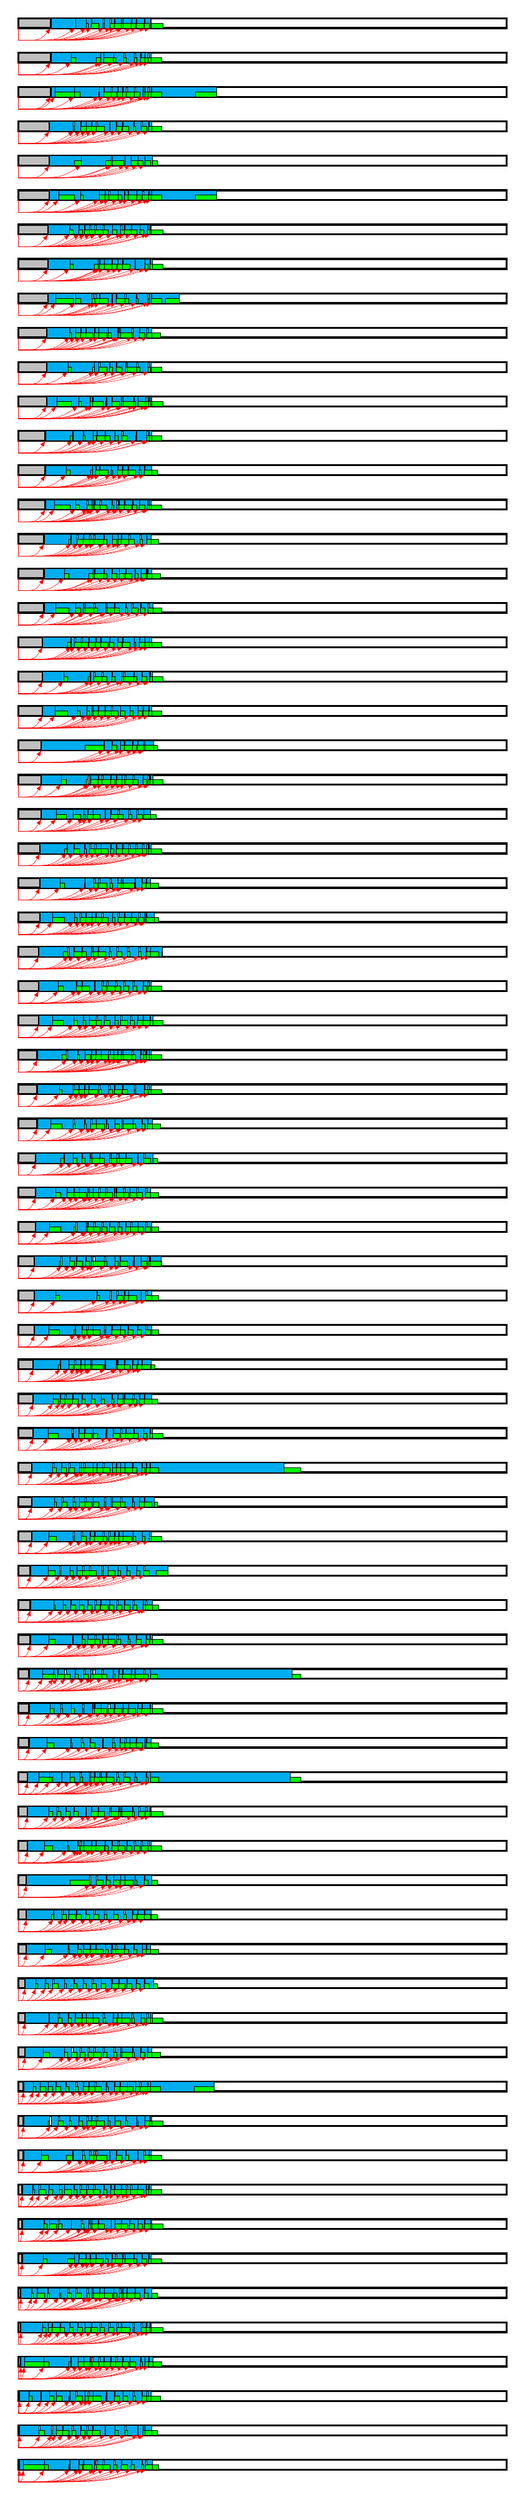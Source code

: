 
%%%%%%%%%%%%%%%%%%% VM 0
\filldraw[draw=black,fill=lightgray,very thick] (0.0,0.0) rectangle (0.028,0.2);
\filldraw[draw=black,fill=white, very thick] (0.028,0.0) rectangle (9.944,0.2);
%%%% JOB 4174
\filldraw[draw=black,fill=cyan, very thin] (0.028,0.0) rectangle (0.107,0.2);
%%%% JOB 4205
\filldraw[draw=black,fill=cyan, very thin] (0.107,0.0) rectangle (0.532,0.2);
%%%% JOB 4266
\filldraw[draw=black,fill=cyan, very thin] (0.532,0.0) rectangle (1.036,0.2);
%%%% JOB 4370
\filldraw[draw=black,fill=cyan, very thin] (1.056,0.0) rectangle (1.227,0.2);
%%%% JOB 4428
\filldraw[draw=black,fill=cyan, very thin] (1.25,0.0) rectangle (1.319,0.2);
%%%% JOB 4460
\filldraw[draw=black,fill=cyan, very thin] (1.333,0.0) rectangle (1.55,0.2);
%%%% JOB 4581
\filldraw[draw=black,fill=cyan, very thin] (1.556,0.0) rectangle (1.587,0.2);
%%%% JOB 4616
\filldraw[draw=black,fill=cyan, very thin] (1.611,0.0) rectangle (1.73,0.2);
%%%% JOB 4664
\filldraw[draw=black,fill=cyan, very thin] (1.75,0.0) rectangle (1.945,0.2);
%%%% JOB 4768
\filldraw[draw=black,fill=cyan, very thin] (1.972,0.0) rectangle (2.096,0.2);
%%%% JOB 4844
\filldraw[draw=black,fill=cyan, very thin] (2.111,0.0) rectangle (2.301,0.2);
%%%% JOB 4940
\filldraw[draw=black,fill=cyan, very thin] (2.306,0.0) rectangle (2.517,0.2);
%%%% JOB 5037
\filldraw[draw=black,fill=cyan, very thin] (2.528,0.0) rectangle (2.596,0.2);
%%%% JOB 5089
\filldraw[draw=black,fill=cyan, very thin] (2.611,0.0) rectangle (2.735,0.2);
\draw[->,color=red,>=latex,very thin] (0.0,0.0) -- (0.0,-0.25) .. controls (0.019,-0.25) .. (0.028,0.0);
\draw[->,color=red,>=latex,very thin] (0.0,0.0) -- (0.0,-0.25) .. controls (0.071,-0.25) .. (0.107,0.0);
\draw[->,color=red,>=latex,very thin] (0.0,0.0) -- (0.0,-0.25) .. controls (0.355,-0.25) .. (0.532,0.0);
\draw[->,color=red,>=latex,very thin] (0.0,0.0) -- (0.0,-0.25) .. controls (0.704,-0.25) .. (1.056,0.0);
\draw[->,color=red,>=latex,very thin] (0.0,0.0) -- (0.0,-0.25) .. controls (0.833,-0.25) .. (1.25,0.0);
\draw[->,color=red,>=latex,very thin] (0.0,0.0) -- (0.0,-0.25) .. controls (0.889,-0.25) .. (1.333,0.0);
\draw[->,color=red,>=latex,very thin] (0.0,0.0) -- (0.0,-0.25) .. controls (1.037,-0.25) .. (1.556,0.0);
\draw[->,color=red,>=latex,very thin] (0.0,0.0) -- (0.0,-0.25) .. controls (1.074,-0.25) .. (1.611,0.0);
\draw[->,color=red,>=latex,very thin] (0.0,0.0) -- (0.0,-0.25) .. controls (1.167,-0.25) .. (1.75,0.0);
\draw[->,color=red,>=latex,very thin] (0.0,0.0) -- (0.0,-0.25) .. controls (1.315,-0.25) .. (1.972,0.0);
\draw[->,color=red,>=latex,very thin] (0.0,0.0) -- (0.0,-0.25) .. controls (1.407,-0.25) .. (2.111,0.0);
\draw[->,color=red,>=latex,very thin] (0.0,0.0) -- (0.0,-0.25) .. controls (1.537,-0.25) .. (2.306,0.0);
\draw[->,color=red,>=latex,very thin] (0.0,0.0) -- (0.0,-0.25) .. controls (1.685,-0.25) .. (2.528,0.0);
\draw[->,color=red,>=latex,very thin] (0.0,0.0) -- (0.0,-0.25) .. controls (1.741,-0.25) .. (2.611,0.0);
\filldraw[draw=black,fill=green,very thin] (0.107,0.0) rectangle (0.528,0.1);
\filldraw[draw=black,fill=green,very thin] (0.532,0.0) rectangle (0.607,0.1);
\filldraw[draw=black,fill=green,very thin] (1.036,0.0) rectangle (1.032,0.1);
\filldraw[draw=black,fill=green,very thin] (1.227,0.0) rectangle (1.306,0.1);
\filldraw[draw=black,fill=green,very thin] (1.319,0.0) rectangle (1.5,0.1);
\filldraw[draw=black,fill=green,very thin] (1.55,0.0) rectangle (1.583,0.1);
\filldraw[draw=black,fill=green,very thin] (1.587,0.0) rectangle (1.806,0.1);
\filldraw[draw=black,fill=green,very thin] (1.73,0.0) rectangle (1.861,0.1);
\filldraw[draw=black,fill=green,very thin] (1.945,0.0) rectangle (2.0,0.1);
\filldraw[draw=black,fill=green,very thin] (2.096,0.0) rectangle (2.222,0.1);
\filldraw[draw=black,fill=green,very thin] (2.301,0.0) rectangle (2.361,0.1);
\filldraw[draw=black,fill=green,very thin] (2.517,0.0) rectangle (2.556,0.1);
\filldraw[draw=black,fill=green,very thin] (2.596,0.0) rectangle (2.778,0.1);
\filldraw[draw=black,fill=green,very thin] (2.735,0.0) rectangle (2.861,0.1);
\filldraw[draw=black,fill=yellow,very thin] (0.028,0.0) rectangle (0.028,0.1);

%%%%%%%%%%%%%%%%%%% VM 1
\filldraw[draw=black,fill=lightgray,very thick] (0.0,0.7) rectangle (0.028,0.9);
\filldraw[draw=black,fill=white, very thick] (0.028,0.7) rectangle (9.944,0.9);
%%%% JOB 4238
\filldraw[draw=black,fill=cyan, very thin] (0.028,0.7) rectangle (0.421,0.9);
%%%% JOB 4306
\filldraw[draw=black,fill=cyan, very thin] (0.444,0.7) rectangle (0.677,0.9);
%%%% JOB 4325
\filldraw[draw=black,fill=cyan, very thin] (0.694,0.7) rectangle (0.774,0.9);
%%%% JOB 4330
\filldraw[draw=black,fill=cyan, very thin] (0.778,0.7) rectangle (0.897,0.9);
%%%% JOB 4351
\filldraw[draw=black,fill=cyan, very thin] (0.917,0.7) rectangle (1.093,0.9);
%%%% JOB 4392
\filldraw[draw=black,fill=cyan, very thin] (1.111,0.7) rectangle (1.267,0.9);
%%%% JOB 4441
\filldraw[draw=black,fill=cyan, very thin] (1.278,0.7) rectangle (1.402,0.9);
%%%% JOB 4508
\filldraw[draw=black,fill=cyan, very thin] (1.417,0.7) rectangle (1.509,0.9);
%%%% JOB 4574
\filldraw[draw=black,fill=cyan, very thin] (1.528,0.7) rectangle (1.76,0.9);
%%%% JOB 4689
\filldraw[draw=black,fill=cyan, very thin] (1.778,0.7) rectangle (1.968,0.9);
%%%% JOB 4779
\filldraw[draw=black,fill=cyan, very thin] (1.972,0.7) rectangle (2.175,0.9);
%%%% JOB 4915
\filldraw[draw=black,fill=cyan, very thin] (2.194,0.7) rectangle (2.421,0.9);
%%%% JOB 5011
\filldraw[draw=black,fill=cyan, very thin] (2.444,0.7) rectangle (2.537,0.9);
%%%% JOB 5060
\filldraw[draw=black,fill=cyan, very thin] (2.556,0.7) rectangle (2.579,0.9);
%%%% JOB 5078
\filldraw[draw=black,fill=cyan, very thin] (2.583,0.7) rectangle (2.723,0.9);
\draw[->,color=red,>=latex,very thin] (0.0,0.7) -- (0.0,0.45) .. controls (0.019,0.45) .. (0.028,0.7);
\draw[->,color=red,>=latex,very thin] (0.0,0.7) -- (0.0,0.45) .. controls (0.296,0.45) .. (0.444,0.7);
\draw[->,color=red,>=latex,very thin] (0.0,0.7) -- (0.0,0.45) .. controls (0.463,0.45) .. (0.694,0.7);
\draw[->,color=red,>=latex,very thin] (0.0,0.7) -- (0.0,0.45) .. controls (0.519,0.45) .. (0.778,0.7);
\draw[->,color=red,>=latex,very thin] (0.0,0.7) -- (0.0,0.45) .. controls (0.611,0.45) .. (0.917,0.7);
\draw[->,color=red,>=latex,very thin] (0.0,0.7) -- (0.0,0.45) .. controls (0.741,0.45) .. (1.111,0.7);
\draw[->,color=red,>=latex,very thin] (0.0,0.7) -- (0.0,0.45) .. controls (0.852,0.45) .. (1.278,0.7);
\draw[->,color=red,>=latex,very thin] (0.0,0.7) -- (0.0,0.45) .. controls (0.944,0.45) .. (1.417,0.7);
\draw[->,color=red,>=latex,very thin] (0.0,0.7) -- (0.0,0.45) .. controls (1.019,0.45) .. (1.528,0.7);
\draw[->,color=red,>=latex,very thin] (0.0,0.7) -- (0.0,0.45) .. controls (1.185,0.45) .. (1.778,0.7);
\draw[->,color=red,>=latex,very thin] (0.0,0.7) -- (0.0,0.45) .. controls (1.315,0.45) .. (1.972,0.7);
\draw[->,color=red,>=latex,very thin] (0.0,0.7) -- (0.0,0.45) .. controls (1.463,0.45) .. (2.194,0.7);
\draw[->,color=red,>=latex,very thin] (0.0,0.7) -- (0.0,0.45) .. controls (1.63,0.45) .. (2.444,0.7);
\draw[->,color=red,>=latex,very thin] (0.0,0.7) -- (0.0,0.45) .. controls (1.704,0.45) .. (2.556,0.7);
\draw[->,color=red,>=latex,very thin] (0.0,0.7) -- (0.0,0.45) .. controls (1.722,0.45) .. (2.583,0.7);
\filldraw[draw=black,fill=green,very thin] (0.421,0.7) rectangle (0.528,0.8);
\filldraw[draw=black,fill=green,very thin] (0.677,0.7) rectangle (0.694,0.8);
\filldraw[draw=black,fill=green,very thin] (0.774,0.7) rectangle (0.944,0.8);
\filldraw[draw=black,fill=green,very thin] (0.897,0.7) rectangle (1.028,0.8);
\filldraw[draw=black,fill=green,very thin] (1.093,0.7) rectangle (1.167,0.8);
\filldraw[draw=black,fill=green,very thin] (1.267,0.7) rectangle (1.361,0.8);
\filldraw[draw=black,fill=green,very thin] (1.402,0.7) rectangle (1.528,0.8);
\filldraw[draw=black,fill=green,very thin] (1.509,0.7) rectangle (1.667,0.8);
\filldraw[draw=black,fill=green,very thin] (1.76,0.7) rectangle (1.778,0.8);
\filldraw[draw=black,fill=green,very thin] (1.968,0.7) rectangle (2.028,0.8);
\filldraw[draw=black,fill=green,very thin] (2.175,0.7) rectangle (2.222,0.8);
\filldraw[draw=black,fill=green,very thin] (2.421,0.7) rectangle (2.444,0.8);
\filldraw[draw=black,fill=green,very thin] (2.537,0.7) rectangle (2.694,0.8);
\filldraw[draw=black,fill=green,very thin] (2.579,0.7) rectangle (2.806,0.8);
\filldraw[draw=black,fill=green,very thin] (2.723,0.7) rectangle (2.833,0.8);
\filldraw[draw=black,fill=yellow,very thin] (0.028,0.7) rectangle (0.028,0.8);

%%%%%%%%%%%%%%%%%%% VM 2
\filldraw[draw=black,fill=lightgray,very thick] (0.0,1.4) rectangle (0.028,1.6);
\filldraw[draw=black,fill=white, very thick] (0.028,1.4) rectangle (9.944,1.6);
%%%% JOB 4298
\filldraw[draw=black,fill=cyan, very thin] (0.028,1.4) rectangle (0.22,1.6);
%%%% JOB 4299
\filldraw[draw=black,fill=cyan, very thin] (0.222,1.4) rectangle (0.454,1.6);
%%%% JOB 4309
\filldraw[draw=black,fill=cyan, very thin] (0.472,1.4) rectangle (0.638,1.6);
%%%% JOB 4322
\filldraw[draw=black,fill=cyan, very thin] (0.639,1.4) rectangle (0.768,1.6);
%%%% JOB 4332
\filldraw[draw=black,fill=cyan, very thin] (0.778,1.4) rectangle (1.036,1.6);
%%%% JOB 4379
\filldraw[draw=black,fill=cyan, very thin] (1.056,1.4) rectangle (1.174,1.6);
%%%% JOB 4421
\filldraw[draw=black,fill=cyan, very thin] (1.194,1.4) rectangle (1.353,1.6);
%%%% JOB 4485
\filldraw[draw=black,fill=cyan, very thin] (1.361,1.4) rectangle (1.427,1.6);
%%%% JOB 4521
\filldraw[draw=black,fill=cyan, very thin] (1.444,1.4) rectangle (1.521,1.6);
%%%% JOB 4580
\filldraw[draw=black,fill=cyan, very thin] (1.528,1.4) rectangle (1.786,1.6);
%%%% JOB 4701
\filldraw[draw=black,fill=cyan, very thin] (1.806,1.4) rectangle (1.956,1.6);
%%%% JOB 4785
\filldraw[draw=black,fill=cyan, very thin] (1.972,1.4) rectangle (2.133,1.6);
%%%% JOB 4884
\filldraw[draw=black,fill=cyan, very thin] (2.139,1.4) rectangle (2.337,1.6);
%%%% JOB 4975
\filldraw[draw=black,fill=cyan, very thin] (2.361,1.4) rectangle (2.512,1.6);
%%%% JOB 5050
\filldraw[draw=black,fill=cyan, very thin] (2.528,1.4) rectangle (2.615,1.6);
%%%% JOB 5120
\filldraw[draw=black,fill=cyan, very thin] (2.639,1.4) rectangle (2.71,1.6);
\draw[->,color=red,>=latex,very thin] (0.0,1.4) -- (0.0,1.15) .. controls (0.019,1.15) .. (0.028,1.4);
\draw[->,color=red,>=latex,very thin] (0.0,1.4) -- (0.0,1.15) .. controls (0.148,1.15) .. (0.222,1.4);
\draw[->,color=red,>=latex,very thin] (0.0,1.4) -- (0.0,1.15) .. controls (0.315,1.15) .. (0.472,1.4);
\draw[->,color=red,>=latex,very thin] (0.0,1.4) -- (0.0,1.15) .. controls (0.426,1.15) .. (0.639,1.4);
\draw[->,color=red,>=latex,very thin] (0.0,1.4) -- (0.0,1.15) .. controls (0.519,1.15) .. (0.778,1.4);
\draw[->,color=red,>=latex,very thin] (0.0,1.4) -- (0.0,1.15) .. controls (0.704,1.15) .. (1.056,1.4);
\draw[->,color=red,>=latex,very thin] (0.0,1.4) -- (0.0,1.15) .. controls (0.796,1.15) .. (1.194,1.4);
\draw[->,color=red,>=latex,very thin] (0.0,1.4) -- (0.0,1.15) .. controls (0.907,1.15) .. (1.361,1.4);
\draw[->,color=red,>=latex,very thin] (0.0,1.4) -- (0.0,1.15) .. controls (0.963,1.15) .. (1.444,1.4);
\draw[->,color=red,>=latex,very thin] (0.0,1.4) -- (0.0,1.15) .. controls (1.019,1.15) .. (1.528,1.4);
\draw[->,color=red,>=latex,very thin] (0.0,1.4) -- (0.0,1.15) .. controls (1.204,1.15) .. (1.806,1.4);
\draw[->,color=red,>=latex,very thin] (0.0,1.4) -- (0.0,1.15) .. controls (1.315,1.15) .. (1.972,1.4);
\draw[->,color=red,>=latex,very thin] (0.0,1.4) -- (0.0,1.15) .. controls (1.426,1.15) .. (2.139,1.4);
\draw[->,color=red,>=latex,very thin] (0.0,1.4) -- (0.0,1.15) .. controls (1.574,1.15) .. (2.361,1.4);
\draw[->,color=red,>=latex,very thin] (0.0,1.4) -- (0.0,1.15) .. controls (1.685,1.15) .. (2.528,1.4);
\draw[->,color=red,>=latex,very thin] (0.0,1.4) -- (0.0,1.15) .. controls (1.759,1.15) .. (2.639,1.4);
\filldraw[draw=black,fill=green,very thin] (0.22,1.4) rectangle (0.278,1.5);
\filldraw[draw=black,fill=green,very thin] (0.454,1.4) rectangle (0.472,1.5);
\filldraw[draw=black,fill=green,very thin] (0.638,1.4) rectangle (0.722,1.5);
\filldraw[draw=black,fill=green,very thin] (0.768,1.4) rectangle (0.889,1.5);
\filldraw[draw=black,fill=green,very thin] (1.036,1.4) rectangle (1.028,1.5);
\filldraw[draw=black,fill=green,very thin] (1.174,1.4) rectangle (1.306,1.5);
\filldraw[draw=black,fill=green,very thin] (1.353,1.4) rectangle (1.444,1.5);
\filldraw[draw=black,fill=green,very thin] (1.427,1.4) rectangle (1.611,1.5);
\filldraw[draw=black,fill=green,very thin] (1.521,1.4) rectangle (1.694,1.5);
\filldraw[draw=black,fill=green,very thin] (1.786,1.4) rectangle (1.778,1.5);
\filldraw[draw=black,fill=green,very thin] (1.956,1.4) rectangle (2.056,1.5);
\filldraw[draw=black,fill=green,very thin] (2.133,1.4) rectangle (2.222,1.5);
\filldraw[draw=black,fill=green,very thin] (2.337,1.4) rectangle (2.389,1.5);
\filldraw[draw=black,fill=green,very thin] (2.512,1.4) rectangle (2.611,1.5);
\filldraw[draw=black,fill=green,very thin] (2.615,1.4) rectangle (2.778,1.5);
\filldraw[draw=black,fill=green,very thin] (2.71,1.4) rectangle (2.889,1.5);
\filldraw[draw=black,fill=yellow,very thin] (0.028,1.4) rectangle (0.028,1.5);

%%%%%%%%%%%%%%%%%%% VM 3
\filldraw[draw=black,fill=lightgray,very thick] (0.0,2.1) rectangle (0.056,2.3);
\filldraw[draw=black,fill=white, very thick] (0.056,2.1) rectangle (9.944,2.3);
%%%% JOB 4173
\filldraw[draw=black,fill=cyan, very thin] (0.056,2.1) rectangle (0.124,2.3);
%%%% JOB 4203
\filldraw[draw=black,fill=cyan, very thin] (0.124,2.1) rectangle (0.523,2.3);
%%%% JOB 4263
\filldraw[draw=black,fill=cyan, very thin] (0.523,2.1) rectangle (1.072,2.3);
%%%% JOB 4380
\filldraw[draw=black,fill=cyan, very thin] (1.083,2.1) rectangle (1.221,2.3);
%%%% JOB 4422
\filldraw[draw=black,fill=cyan, very thin] (1.222,2.1) rectangle (1.333,2.3);
%%%% JOB 4459
\filldraw[draw=black,fill=cyan, very thin] (1.333,2.1) rectangle (1.457,2.3);
%%%% JOB 4522
\filldraw[draw=black,fill=cyan, very thin] (1.472,2.1) rectangle (1.501,2.3);
%%%% JOB 4562
\filldraw[draw=black,fill=cyan, very thin] (1.528,2.1) rectangle (1.641,2.3);
%%%% JOB 4631
\filldraw[draw=black,fill=cyan, very thin] (1.667,2.1) rectangle (1.738,2.3);
%%%% JOB 4663
\filldraw[draw=black,fill=cyan, very thin] (1.75,2.1) rectangle (1.879,2.3);
%%%% JOB 4722
\filldraw[draw=black,fill=cyan, very thin] (1.889,2.1) rectangle (1.981,2.3);
%%%% JOB 4786
\filldraw[draw=black,fill=cyan, very thin] (2.0,2.1) rectangle (2.124,2.3);
%%%% JOB 4864
\filldraw[draw=black,fill=cyan, very thin] (2.139,2.1) rectangle (2.268,2.3);
%%%% JOB 4932
\filldraw[draw=black,fill=cyan, very thin] (2.278,2.1) rectangle (2.484,2.3);
%%%% JOB 5026
\filldraw[draw=black,fill=cyan, very thin] (2.5,2.1) rectangle (2.577,2.3);
%%%% JOB 5063
\filldraw[draw=black,fill=cyan, very thin] (2.583,2.1) rectangle (2.649,2.3);
%%%% JOB 5121
\filldraw[draw=black,fill=cyan, very thin] (2.667,2.1) rectangle (2.738,2.3);
\draw[->,color=red,>=latex,very thin] (0.0,2.1) -- (0.0,1.85) .. controls (0.037,1.85) .. (0.056,2.1);
\draw[->,color=red,>=latex,very thin] (0.0,2.1) -- (0.0,1.85) .. controls (0.083,1.85) .. (0.124,2.1);
\draw[->,color=red,>=latex,very thin] (0.0,2.1) -- (0.0,1.85) .. controls (0.348,1.85) .. (0.523,2.1);
\draw[->,color=red,>=latex,very thin] (0.0,2.1) -- (0.0,1.85) .. controls (0.722,1.85) .. (1.083,2.1);
\draw[->,color=red,>=latex,very thin] (0.0,2.1) -- (0.0,1.85) .. controls (0.815,1.85) .. (1.222,2.1);
\draw[->,color=red,>=latex,very thin] (0.0,2.1) -- (0.0,1.85) .. controls (0.889,1.85) .. (1.333,2.1);
\draw[->,color=red,>=latex,very thin] (0.0,2.1) -- (0.0,1.85) .. controls (0.981,1.85) .. (1.472,2.1);
\draw[->,color=red,>=latex,very thin] (0.0,2.1) -- (0.0,1.85) .. controls (1.019,1.85) .. (1.528,2.1);
\draw[->,color=red,>=latex,very thin] (0.0,2.1) -- (0.0,1.85) .. controls (1.111,1.85) .. (1.667,2.1);
\draw[->,color=red,>=latex,very thin] (0.0,2.1) -- (0.0,1.85) .. controls (1.167,1.85) .. (1.75,2.1);
\draw[->,color=red,>=latex,very thin] (0.0,2.1) -- (0.0,1.85) .. controls (1.259,1.85) .. (1.889,2.1);
\draw[->,color=red,>=latex,very thin] (0.0,2.1) -- (0.0,1.85) .. controls (1.333,1.85) .. (2.0,2.1);
\draw[->,color=red,>=latex,very thin] (0.0,2.1) -- (0.0,1.85) .. controls (1.426,1.85) .. (2.139,2.1);
\draw[->,color=red,>=latex,very thin] (0.0,2.1) -- (0.0,1.85) .. controls (1.519,1.85) .. (2.278,2.1);
\draw[->,color=red,>=latex,very thin] (0.0,2.1) -- (0.0,1.85) .. controls (1.667,1.85) .. (2.5,2.1);
\draw[->,color=red,>=latex,very thin] (0.0,2.1) -- (0.0,1.85) .. controls (1.722,1.85) .. (2.583,2.1);
\draw[->,color=red,>=latex,very thin] (0.0,2.1) -- (0.0,1.85) .. controls (1.778,1.85) .. (2.667,2.1);
\filldraw[draw=black,fill=green,very thin] (0.124,2.1) rectangle (0.556,2.2);
\filldraw[draw=black,fill=green,very thin] (0.523,2.1) rectangle (0.624,2.2);
\filldraw[draw=black,fill=green,very thin] (1.072,2.1) rectangle (1.023,2.2);
\filldraw[draw=black,fill=green,very thin] (1.221,2.1) rectangle (1.333,2.2);
\filldraw[draw=black,fill=green,very thin] (1.333,2.1) rectangle (1.472,2.2);
\filldraw[draw=black,fill=green,very thin] (1.457,2.1) rectangle (1.583,2.2);
\filldraw[draw=black,fill=green,very thin] (1.501,2.1) rectangle (1.722,2.2);
\filldraw[draw=black,fill=green,very thin] (1.641,2.1) rectangle (1.778,2.2);
\filldraw[draw=black,fill=green,very thin] (1.738,2.1) rectangle (1.917,2.2);
\filldraw[draw=black,fill=green,very thin] (1.879,2.1) rectangle (2.0,2.2);
\filldraw[draw=black,fill=green,very thin] (1.981,2.1) rectangle (2.139,2.2);
\filldraw[draw=black,fill=green,very thin] (2.124,2.1) rectangle (2.25,2.2);
\filldraw[draw=black,fill=green,very thin] (2.268,2.1) rectangle (2.389,2.2);
\filldraw[draw=black,fill=green,very thin] (2.484,2.1) rectangle (2.528,2.2);
\filldraw[draw=black,fill=green,very thin] (2.577,2.1) rectangle (2.75,2.2);
\filldraw[draw=black,fill=green,very thin] (2.649,2.1) rectangle (2.833,2.2);
\filldraw[draw=black,fill=green,very thin] (2.738,2.1) rectangle (2.917,2.2);
\filldraw[draw=black,fill=yellow,very thin] (0.056,2.1) rectangle (0.056,2.2);

%%%%%%%%%%%%%%%%%%% VM 4
\filldraw[draw=black,fill=lightgray,very thick] (0.0,2.8) rectangle (0.056,3.0);
\filldraw[draw=black,fill=white, very thick] (0.056,2.8) rectangle (9.944,3.0);
%%%% JOB 4236
\filldraw[draw=black,fill=cyan, very thin] (0.056,2.8) rectangle (0.496,3.0);
%%%% JOB 4310
\filldraw[draw=black,fill=cyan, very thin] (0.5,2.8) rectangle (0.608,3.0);
%%%% JOB 4314
\filldraw[draw=black,fill=cyan, very thin] (0.611,2.8) rectangle (0.688,3.0);
%%%% JOB 4324
\filldraw[draw=black,fill=cyan, very thin] (0.694,2.8) rectangle (0.845,3.0);
%%%% JOB 4341
\filldraw[draw=black,fill=cyan, very thin] (0.861,2.8) rectangle (1.043,3.0);
%%%% JOB 4372
\filldraw[draw=black,fill=cyan, very thin] (1.056,2.8) rectangle (1.211,3.0);
%%%% JOB 4425
\filldraw[draw=black,fill=cyan, very thin] (1.222,2.8) rectangle (1.357,3.0);
%%%% JOB 4478
\filldraw[draw=black,fill=cyan, very thin] (1.361,2.8) rectangle (1.49,3.0);
%%%% JOB 4552
\filldraw[draw=black,fill=cyan, very thin] (1.5,2.8) rectangle (1.669,3.0);
%%%% JOB 4648
\filldraw[draw=black,fill=cyan, very thin] (1.694,2.8) rectangle (1.845,3.0);
%%%% JOB 4716
\filldraw[draw=black,fill=cyan, very thin] (1.861,2.8) rectangle (2.012,3.0);
%%%% JOB 4810
\filldraw[draw=black,fill=cyan, very thin] (2.028,2.8) rectangle (2.099,3.0);
%%%% JOB 4857
\filldraw[draw=black,fill=cyan, very thin] (2.111,2.8) rectangle (2.335,3.0);
%%%% JOB 4971
\filldraw[draw=black,fill=cyan, very thin] (2.361,2.8) rectangle (2.506,3.0);
%%%% JOB 5046
\filldraw[draw=black,fill=cyan, very thin] (2.528,2.8) rectangle (2.604,3.0);
%%%% JOB 5103
\filldraw[draw=black,fill=cyan, very thin] (2.611,2.8) rectangle (2.685,3.0);
%%%% JOB 5158
\filldraw[draw=black,fill=cyan, very thin] (2.694,2.8) rectangle (2.705,3.0);
\draw[->,color=red,>=latex,very thin] (0.0,2.8) -- (0.0,2.55) .. controls (0.037,2.55) .. (0.056,2.8);
\draw[->,color=red,>=latex,very thin] (0.0,2.8) -- (0.0,2.55) .. controls (0.333,2.55) .. (0.5,2.8);
\draw[->,color=red,>=latex,very thin] (0.0,2.8) -- (0.0,2.55) .. controls (0.407,2.55) .. (0.611,2.8);
\draw[->,color=red,>=latex,very thin] (0.0,2.8) -- (0.0,2.55) .. controls (0.463,2.55) .. (0.694,2.8);
\draw[->,color=red,>=latex,very thin] (0.0,2.8) -- (0.0,2.55) .. controls (0.574,2.55) .. (0.861,2.8);
\draw[->,color=red,>=latex,very thin] (0.0,2.8) -- (0.0,2.55) .. controls (0.704,2.55) .. (1.056,2.8);
\draw[->,color=red,>=latex,very thin] (0.0,2.8) -- (0.0,2.55) .. controls (0.815,2.55) .. (1.222,2.8);
\draw[->,color=red,>=latex,very thin] (0.0,2.8) -- (0.0,2.55) .. controls (0.907,2.55) .. (1.361,2.8);
\draw[->,color=red,>=latex,very thin] (0.0,2.8) -- (0.0,2.55) .. controls (1.0,2.55) .. (1.5,2.8);
\draw[->,color=red,>=latex,very thin] (0.0,2.8) -- (0.0,2.55) .. controls (1.13,2.55) .. (1.694,2.8);
\draw[->,color=red,>=latex,very thin] (0.0,2.8) -- (0.0,2.55) .. controls (1.241,2.55) .. (1.861,2.8);
\draw[->,color=red,>=latex,very thin] (0.0,2.8) -- (0.0,2.55) .. controls (1.352,2.55) .. (2.028,2.8);
\draw[->,color=red,>=latex,very thin] (0.0,2.8) -- (0.0,2.55) .. controls (1.407,2.55) .. (2.111,2.8);
\draw[->,color=red,>=latex,very thin] (0.0,2.8) -- (0.0,2.55) .. controls (1.574,2.55) .. (2.361,2.8);
\draw[->,color=red,>=latex,very thin] (0.0,2.8) -- (0.0,2.55) .. controls (1.685,2.55) .. (2.528,2.8);
\draw[->,color=red,>=latex,very thin] (0.0,2.8) -- (0.0,2.55) .. controls (1.741,2.55) .. (2.611,2.8);
\draw[->,color=red,>=latex,very thin] (0.0,2.8) -- (0.0,2.55) .. controls (1.796,2.55) .. (2.694,2.8);
\filldraw[draw=black,fill=green,very thin] (0.496,2.8) rectangle (0.556,2.9);
\filldraw[draw=black,fill=green,very thin] (0.608,2.8) rectangle (0.75,2.9);
\filldraw[draw=black,fill=green,very thin] (0.688,2.8) rectangle (0.861,2.9);
\filldraw[draw=black,fill=green,very thin] (0.845,2.8) rectangle (0.944,2.9);
\filldraw[draw=black,fill=green,very thin] (1.043,2.8) rectangle (1.111,2.9);
\filldraw[draw=black,fill=green,very thin] (1.211,2.8) rectangle (1.306,2.9);
\filldraw[draw=black,fill=green,very thin] (1.357,2.8) rectangle (1.472,2.9);
\filldraw[draw=black,fill=green,very thin] (1.49,2.8) rectangle (1.611,2.9);
\filldraw[draw=black,fill=green,very thin] (1.669,2.8) rectangle (1.75,2.9);
\filldraw[draw=black,fill=green,very thin] (1.845,2.8) rectangle (1.944,2.9);
\filldraw[draw=black,fill=green,very thin] (2.012,2.8) rectangle (2.111,2.9);
\filldraw[draw=black,fill=green,very thin] (2.099,2.8) rectangle (2.278,2.9);
\filldraw[draw=black,fill=green,very thin] (2.335,2.8) rectangle (2.361,2.9);
\filldraw[draw=black,fill=green,very thin] (2.506,2.8) rectangle (2.611,2.9);
\filldraw[draw=black,fill=green,very thin] (2.604,2.8) rectangle (2.778,2.9);
\filldraw[draw=black,fill=green,very thin] (2.685,2.8) rectangle (2.861,2.9);
\filldraw[draw=black,fill=green,very thin] (2.705,2.8) rectangle (2.944,2.9);
\filldraw[draw=black,fill=yellow,very thin] (0.056,2.8) rectangle (0.056,2.9);

%%%%%%%%%%%%%%%%%%% VM 5
\filldraw[draw=black,fill=lightgray,very thick] (0.0,3.5) rectangle (0.056,3.7);
\filldraw[draw=black,fill=white, very thick] (0.056,3.5) rectangle (9.944,3.7);
%%%% JOB 4295
\filldraw[draw=black,fill=cyan, very thin] (0.056,3.5) rectangle (0.261,3.7);
%%%% JOB 4300
\filldraw[draw=black,fill=cyan, very thin] (0.278,3.5) rectangle (0.381,3.7);
%%%% JOB 4304
\filldraw[draw=black,fill=cyan, very thin] (0.389,3.5) rectangle (0.6,3.7);
%%%% JOB 4317
\filldraw[draw=black,fill=cyan, very thin] (0.611,3.5) rectangle (0.833,3.7);
%%%% JOB 4339
\filldraw[draw=black,fill=cyan, very thin] (0.833,3.5) rectangle (1.002,3.7);
%%%% JOB 4369
\filldraw[draw=black,fill=cyan, very thin] (1.028,3.5) rectangle (1.168,3.7);
%%%% JOB 4420
\filldraw[draw=black,fill=cyan, very thin] (1.194,3.5) rectangle (1.39,3.7);
%%%% JOB 4510
\filldraw[draw=black,fill=cyan, very thin] (1.417,3.5) rectangle (1.493,3.7);
%%%% JOB 4561
\filldraw[draw=black,fill=cyan, very thin] (1.5,3.5) rectangle (1.524,3.7);
%%%% JOB 4579
\filldraw[draw=black,fill=cyan, very thin] (1.528,3.5) rectangle (1.652,3.7);
%%%% JOB 4643
\filldraw[draw=black,fill=cyan, very thin] (1.667,3.5) rectangle (1.748,3.7);
%%%% JOB 4677
\filldraw[draw=black,fill=cyan, very thin] (1.75,3.5) rectangle (1.937,3.7);
%%%% JOB 4767
\filldraw[draw=black,fill=cyan, very thin] (1.944,3.5) rectangle (2.058,3.7);
%%%% JOB 4843
\filldraw[draw=black,fill=cyan, very thin] (2.083,3.5) rectangle (2.11,3.7);
%%%% JOB 4863
\filldraw[draw=black,fill=cyan, very thin] (2.111,3.5) rectangle (2.138,3.7);
%%%% JOB 4883
\filldraw[draw=black,fill=cyan, very thin] (2.139,3.5) rectangle (2.208,3.7);
%%%% JOB 4924
\filldraw[draw=black,fill=cyan, very thin] (2.222,3.5) rectangle (2.378,3.7);
%%%% JOB 4987
\filldraw[draw=black,fill=cyan, very thin] (2.389,3.5) rectangle (2.571,3.7);
%%%% JOB 5088
\filldraw[draw=black,fill=cyan, very thin] (2.583,3.5) rectangle (2.718,3.7);
\draw[->,color=red,>=latex,very thin] (0.0,3.5) -- (0.0,3.25) .. controls (0.037,3.25) .. (0.056,3.5);
\draw[->,color=red,>=latex,very thin] (0.0,3.5) -- (0.0,3.25) .. controls (0.185,3.25) .. (0.278,3.5);
\draw[->,color=red,>=latex,very thin] (0.0,3.5) -- (0.0,3.25) .. controls (0.259,3.25) .. (0.389,3.5);
\draw[->,color=red,>=latex,very thin] (0.0,3.5) -- (0.0,3.25) .. controls (0.407,3.25) .. (0.611,3.5);
\draw[->,color=red,>=latex,very thin] (0.0,3.5) -- (0.0,3.25) .. controls (0.556,3.25) .. (0.833,3.5);
\draw[->,color=red,>=latex,very thin] (0.0,3.5) -- (0.0,3.25) .. controls (0.685,3.25) .. (1.028,3.5);
\draw[->,color=red,>=latex,very thin] (0.0,3.5) -- (0.0,3.25) .. controls (0.796,3.25) .. (1.194,3.5);
\draw[->,color=red,>=latex,very thin] (0.0,3.5) -- (0.0,3.25) .. controls (0.944,3.25) .. (1.417,3.5);
\draw[->,color=red,>=latex,very thin] (0.0,3.5) -- (0.0,3.25) .. controls (1.0,3.25) .. (1.5,3.5);
\draw[->,color=red,>=latex,very thin] (0.0,3.5) -- (0.0,3.25) .. controls (1.019,3.25) .. (1.528,3.5);
\draw[->,color=red,>=latex,very thin] (0.0,3.5) -- (0.0,3.25) .. controls (1.111,3.25) .. (1.667,3.5);
\draw[->,color=red,>=latex,very thin] (0.0,3.5) -- (0.0,3.25) .. controls (1.167,3.25) .. (1.75,3.5);
\draw[->,color=red,>=latex,very thin] (0.0,3.5) -- (0.0,3.25) .. controls (1.296,3.25) .. (1.944,3.5);
\draw[->,color=red,>=latex,very thin] (0.0,3.5) -- (0.0,3.25) .. controls (1.389,3.25) .. (2.083,3.5);
\draw[->,color=red,>=latex,very thin] (0.0,3.5) -- (0.0,3.25) .. controls (1.407,3.25) .. (2.111,3.5);
\draw[->,color=red,>=latex,very thin] (0.0,3.5) -- (0.0,3.25) .. controls (1.426,3.25) .. (2.139,3.5);
\draw[->,color=red,>=latex,very thin] (0.0,3.5) -- (0.0,3.25) .. controls (1.481,3.25) .. (2.222,3.5);
\draw[->,color=red,>=latex,very thin] (0.0,3.5) -- (0.0,3.25) .. controls (1.593,3.25) .. (2.389,3.5);
\draw[->,color=red,>=latex,very thin] (0.0,3.5) -- (0.0,3.25) .. controls (1.722,3.25) .. (2.583,3.5);
\filldraw[draw=black,fill=green,very thin] (0.261,3.5) rectangle (0.306,3.6);
\filldraw[draw=black,fill=green,very thin] (0.381,3.5) rectangle (0.528,3.6);
\filldraw[draw=black,fill=green,very thin] (0.6,3.5) rectangle (0.639,3.6);
\filldraw[draw=black,fill=green,very thin] (0.833,3.5) rectangle (0.861,3.6);
\filldraw[draw=black,fill=green,very thin] (1.002,3.5) rectangle (1.083,3.6);
\filldraw[draw=black,fill=green,very thin] (1.168,3.5) rectangle (1.278,3.6);
\filldraw[draw=black,fill=green,very thin] (1.39,3.5) rectangle (1.444,3.6);
\filldraw[draw=black,fill=green,very thin] (1.493,3.5) rectangle (1.667,3.6);
\filldraw[draw=black,fill=green,very thin] (1.524,3.5) rectangle (1.75,3.6);
\filldraw[draw=black,fill=green,very thin] (1.652,3.5) rectangle (1.778,3.6);
\filldraw[draw=black,fill=green,very thin] (1.748,3.5) rectangle (1.917,3.6);
\filldraw[draw=black,fill=green,very thin] (1.937,3.5) rectangle (2.0,3.6);
\filldraw[draw=black,fill=green,very thin] (2.058,3.5) rectangle (2.194,3.6);
\filldraw[draw=black,fill=green,very thin] (2.11,3.5) rectangle (2.333,3.6);
\filldraw[draw=black,fill=green,very thin] (2.138,3.5) rectangle (2.361,3.6);
\filldraw[draw=black,fill=green,very thin] (2.208,3.5) rectangle (2.389,3.6);
\filldraw[draw=black,fill=green,very thin] (2.378,3.5) rectangle (2.472,3.6);
\filldraw[draw=black,fill=green,very thin] (2.571,3.5) rectangle (2.639,3.6);
\filldraw[draw=black,fill=green,very thin] (2.718,3.5) rectangle (2.833,3.6);
\filldraw[draw=black,fill=yellow,very thin] (0.056,3.5) rectangle (0.056,3.6);

%%%%%%%%%%%%%%%%%%% VM 6
\filldraw[draw=black,fill=lightgray,very thick] (0.0,4.2) rectangle (0.083,4.4);
\filldraw[draw=black,fill=white, very thick] (0.083,4.2) rectangle (9.944,4.4);
%%%% JOB 4196
\filldraw[draw=black,fill=cyan, very thin] (0.083,4.2) rectangle (0.508,4.4);
%%%% JOB 4249
\filldraw[draw=black,fill=cyan, very thin] (0.508,4.2) rectangle (1.136,4.4);
%%%% JOB 4397
\filldraw[draw=black,fill=cyan, very thin] (1.139,4.2) rectangle (1.231,4.4);
%%%% JOB 4430
\filldraw[draw=black,fill=cyan, very thin] (1.25,4.2) rectangle (1.374,4.4);
%%%% JOB 4489
\filldraw[draw=black,fill=cyan, very thin] (1.389,4.2) rectangle (1.465,4.4);
%%%% JOB 4528
\filldraw[draw=black,fill=cyan, very thin] (1.472,4.2) rectangle (1.578,4.4);
%%%% JOB 4608
\filldraw[draw=black,fill=cyan, very thin] (1.583,4.2) rectangle (1.773,4.4);
%%%% JOB 4686
\filldraw[draw=black,fill=cyan, very thin] (1.778,4.2) rectangle (1.907,4.4);
%%%% JOB 4747
\filldraw[draw=black,fill=cyan, very thin] (1.917,4.2) rectangle (1.985,4.4);
%%%% JOB 4790
\filldraw[draw=black,fill=cyan, very thin] (2.0,4.2) rectangle (2.119,4.4);
%%%% JOB 4869
\filldraw[draw=black,fill=cyan, very thin] (2.139,4.2) rectangle (2.165,4.4);
%%%% JOB 4889
\filldraw[draw=black,fill=cyan, very thin] (2.167,4.2) rectangle (2.343,4.4);
%%%% JOB 4965
\filldraw[draw=black,fill=cyan, very thin] (2.361,4.2) rectangle (2.517,4.4);
%%%% JOB 5042
\filldraw[draw=black,fill=cyan, very thin] (2.528,4.2) rectangle (2.657,4.4);
%%%% JOB 5132
\filldraw[draw=black,fill=cyan, very thin] (2.667,4.2) rectangle (2.698,4.4);
\draw[->,color=red,>=latex,very thin] (0.0,4.2) -- (0.0,3.95) .. controls (0.056,3.95) .. (0.083,4.2);
\draw[->,color=red,>=latex,very thin] (0.0,4.2) -- (0.0,3.95) .. controls (0.339,3.95) .. (0.508,4.2);
\draw[->,color=red,>=latex,very thin] (0.0,4.2) -- (0.0,3.95) .. controls (0.759,3.95) .. (1.139,4.2);
\draw[->,color=red,>=latex,very thin] (0.0,4.2) -- (0.0,3.95) .. controls (0.833,3.95) .. (1.25,4.2);
\draw[->,color=red,>=latex,very thin] (0.0,4.2) -- (0.0,3.95) .. controls (0.926,3.95) .. (1.389,4.2);
\draw[->,color=red,>=latex,very thin] (0.0,4.2) -- (0.0,3.95) .. controls (0.981,3.95) .. (1.472,4.2);
\draw[->,color=red,>=latex,very thin] (0.0,4.2) -- (0.0,3.95) .. controls (1.056,3.95) .. (1.583,4.2);
\draw[->,color=red,>=latex,very thin] (0.0,4.2) -- (0.0,3.95) .. controls (1.185,3.95) .. (1.778,4.2);
\draw[->,color=red,>=latex,very thin] (0.0,4.2) -- (0.0,3.95) .. controls (1.278,3.95) .. (1.917,4.2);
\draw[->,color=red,>=latex,very thin] (0.0,4.2) -- (0.0,3.95) .. controls (1.333,3.95) .. (2.0,4.2);
\draw[->,color=red,>=latex,very thin] (0.0,4.2) -- (0.0,3.95) .. controls (1.426,3.95) .. (2.139,4.2);
\draw[->,color=red,>=latex,very thin] (0.0,4.2) -- (0.0,3.95) .. controls (1.444,3.95) .. (2.167,4.2);
\draw[->,color=red,>=latex,very thin] (0.0,4.2) -- (0.0,3.95) .. controls (1.574,3.95) .. (2.361,4.2);
\draw[->,color=red,>=latex,very thin] (0.0,4.2) -- (0.0,3.95) .. controls (1.685,3.95) .. (2.528,4.2);
\draw[->,color=red,>=latex,very thin] (0.0,4.2) -- (0.0,3.95) .. controls (1.778,3.95) .. (2.667,4.2);
\filldraw[draw=black,fill=green,very thin] (0.508,4.2) rectangle (0.583,4.3);
\filldraw[draw=black,fill=green,very thin] (1.136,4.2) rectangle (1.008,4.3);
\filldraw[draw=black,fill=green,very thin] (1.231,4.2) rectangle (1.389,4.3);
\filldraw[draw=black,fill=green,very thin] (1.374,4.2) rectangle (1.5,4.3);
\filldraw[draw=black,fill=green,very thin] (1.465,4.2) rectangle (1.639,4.3);
\filldraw[draw=black,fill=green,very thin] (1.578,4.2) rectangle (1.722,4.3);
\filldraw[draw=black,fill=green,very thin] (1.773,4.2) rectangle (1.833,4.3);
\filldraw[draw=black,fill=green,very thin] (1.907,4.2) rectangle (2.028,4.3);
\filldraw[draw=black,fill=green,very thin] (1.985,4.2) rectangle (2.167,4.3);
\filldraw[draw=black,fill=green,very thin] (2.119,4.2) rectangle (2.25,4.3);
\filldraw[draw=black,fill=green,very thin] (2.165,4.2) rectangle (2.389,4.3);
\filldraw[draw=black,fill=green,very thin] (2.343,4.2) rectangle (2.417,4.3);
\filldraw[draw=black,fill=green,very thin] (2.517,4.2) rectangle (2.611,4.3);
\filldraw[draw=black,fill=green,very thin] (2.657,4.2) rectangle (2.778,4.3);
\filldraw[draw=black,fill=green,very thin] (2.698,4.2) rectangle (2.917,4.3);
\filldraw[draw=black,fill=yellow,very thin] (0.083,4.2) rectangle (0.083,4.3);

%%%%%%%%%%%%%%%%%%% VM 7
\filldraw[draw=black,fill=lightgray,very thick] (0.0,4.9) rectangle (0.083,5.1);
\filldraw[draw=black,fill=white, very thick] (0.083,4.9) rectangle (9.944,5.1);
%%%% JOB 4234
\filldraw[draw=black,fill=cyan, very thin] (0.083,4.9) rectangle (0.519,5.1);
%%%% JOB 4312
\filldraw[draw=black,fill=cyan, very thin] (0.528,4.9) rectangle (0.636,5.1);
%%%% JOB 4319
\filldraw[draw=black,fill=cyan, very thin] (0.639,4.9) rectangle (0.808,5.1);
%%%% JOB 4337
\filldraw[draw=black,fill=cyan, very thin] (0.833,4.9) rectangle (1.081,5.1);
%%%% JOB 4384
\filldraw[draw=black,fill=cyan, very thin] (1.083,4.9) rectangle (1.281,5.1);
%%%% JOB 4455
\filldraw[draw=black,fill=cyan, very thin] (1.306,4.9) rectangle (1.43,5.1);
%%%% JOB 4517
\filldraw[draw=black,fill=cyan, very thin] (1.444,4.9) rectangle (1.471,5.1);
%%%% JOB 4533
\filldraw[draw=black,fill=cyan, very thin] (1.472,4.9) rectangle (1.493,5.1);
%%%% JOB 4551
\filldraw[draw=black,fill=cyan, very thin] (1.5,4.9) rectangle (1.619,5.1);
%%%% JOB 4628
\filldraw[draw=black,fill=cyan, very thin] (1.639,4.9) rectangle (1.887,5.1);
%%%% JOB 4732
\filldraw[draw=black,fill=cyan, very thin] (1.889,4.9) rectangle (1.965,5.1);
%%%% JOB 4778
\filldraw[draw=black,fill=cyan, very thin] (1.972,4.9) rectangle (2.091,5.1);
%%%% JOB 4856
\filldraw[draw=black,fill=cyan, very thin] (2.111,4.9) rectangle (2.262,5.1);
%%%% JOB 4937
\filldraw[draw=black,fill=cyan, very thin] (2.278,4.9) rectangle (2.436,5.1);
%%%% JOB 5010
\filldraw[draw=black,fill=cyan, very thin] (2.444,4.9) rectangle (2.561,5.1);
%%%% JOB 5077
\filldraw[draw=black,fill=cyan, very thin] (2.583,4.9) rectangle (2.692,5.1);
%%%% JOB 5157
\filldraw[draw=black,fill=cyan, very thin] (2.694,4.9) rectangle (2.716,5.1);
\draw[->,color=red,>=latex,very thin] (0.0,4.9) -- (0.0,4.65) .. controls (0.056,4.65) .. (0.083,4.9);
\draw[->,color=red,>=latex,very thin] (0.0,4.9) -- (0.0,4.65) .. controls (0.352,4.65) .. (0.528,4.9);
\draw[->,color=red,>=latex,very thin] (0.0,4.9) -- (0.0,4.65) .. controls (0.426,4.65) .. (0.639,4.9);
\draw[->,color=red,>=latex,very thin] (0.0,4.9) -- (0.0,4.65) .. controls (0.556,4.65) .. (0.833,4.9);
\draw[->,color=red,>=latex,very thin] (0.0,4.9) -- (0.0,4.65) .. controls (0.722,4.65) .. (1.083,4.9);
\draw[->,color=red,>=latex,very thin] (0.0,4.9) -- (0.0,4.65) .. controls (0.87,4.65) .. (1.306,4.9);
\draw[->,color=red,>=latex,very thin] (0.0,4.9) -- (0.0,4.65) .. controls (0.963,4.65) .. (1.444,4.9);
\draw[->,color=red,>=latex,very thin] (0.0,4.9) -- (0.0,4.65) .. controls (0.981,4.65) .. (1.472,4.9);
\draw[->,color=red,>=latex,very thin] (0.0,4.9) -- (0.0,4.65) .. controls (1.0,4.65) .. (1.5,4.9);
\draw[->,color=red,>=latex,very thin] (0.0,4.9) -- (0.0,4.65) .. controls (1.093,4.65) .. (1.639,4.9);
\draw[->,color=red,>=latex,very thin] (0.0,4.9) -- (0.0,4.65) .. controls (1.259,4.65) .. (1.889,4.9);
\draw[->,color=red,>=latex,very thin] (0.0,4.9) -- (0.0,4.65) .. controls (1.315,4.65) .. (1.972,4.9);
\draw[->,color=red,>=latex,very thin] (0.0,4.9) -- (0.0,4.65) .. controls (1.407,4.65) .. (2.111,4.9);
\draw[->,color=red,>=latex,very thin] (0.0,4.9) -- (0.0,4.65) .. controls (1.519,4.65) .. (2.278,4.9);
\draw[->,color=red,>=latex,very thin] (0.0,4.9) -- (0.0,4.65) .. controls (1.63,4.65) .. (2.444,4.9);
\draw[->,color=red,>=latex,very thin] (0.0,4.9) -- (0.0,4.65) .. controls (1.722,4.65) .. (2.583,4.9);
\draw[->,color=red,>=latex,very thin] (0.0,4.9) -- (0.0,4.65) .. controls (1.796,4.65) .. (2.694,4.9);
\filldraw[draw=black,fill=green,very thin] (0.519,4.9) rectangle (0.583,5.0);
\filldraw[draw=black,fill=green,very thin] (0.636,4.9) rectangle (0.778,5.0);
\filldraw[draw=black,fill=green,very thin] (0.808,4.9) rectangle (0.889,5.0);
\filldraw[draw=black,fill=green,very thin] (1.081,4.9) rectangle (1.083,5.0);
\filldraw[draw=black,fill=green,very thin] (1.281,4.9) rectangle (1.333,5.0);
\filldraw[draw=black,fill=green,very thin] (1.43,4.9) rectangle (1.556,5.0);
\filldraw[draw=black,fill=green,very thin] (1.471,4.9) rectangle (1.694,5.0);
\filldraw[draw=black,fill=green,very thin] (1.493,4.9) rectangle (1.722,5.0);
\filldraw[draw=black,fill=green,very thin] (1.619,4.9) rectangle (1.75,5.0);
\filldraw[draw=black,fill=green,very thin] (1.887,4.9) rectangle (1.889,5.0);
\filldraw[draw=black,fill=green,very thin] (1.965,4.9) rectangle (2.139,5.0);
\filldraw[draw=black,fill=green,very thin] (2.091,4.9) rectangle (2.222,5.0);
\filldraw[draw=black,fill=green,very thin] (2.262,4.9) rectangle (2.361,5.0);
\filldraw[draw=black,fill=green,very thin] (2.436,4.9) rectangle (2.528,5.0);
\filldraw[draw=black,fill=green,very thin] (2.561,4.9) rectangle (2.694,5.0);
\filldraw[draw=black,fill=green,very thin] (2.692,4.9) rectangle (2.833,5.0);
\filldraw[draw=black,fill=green,very thin] (2.716,4.9) rectangle (2.944,5.0);
\filldraw[draw=black,fill=yellow,very thin] (0.083,4.9) rectangle (0.083,5.0);

%%%%%%%%%%%%%%%%%%% VM 8
\filldraw[draw=black,fill=lightgray,very thick] (0.0,5.6) rectangle (0.083,5.8);
\filldraw[draw=black,fill=white, very thick] (0.083,5.6) rectangle (9.944,5.8);
%%%% JOB 4292
\filldraw[draw=black,fill=cyan, very thin] (0.083,5.6) rectangle (0.294,5.8);
%%%% JOB 4302
\filldraw[draw=black,fill=cyan, very thin] (0.306,5.6) rectangle (0.424,5.8);
%%%% JOB 4308
\filldraw[draw=black,fill=cyan, very thin] (0.444,5.6) rectangle (0.627,5.8);
%%%% JOB 4321
\filldraw[draw=black,fill=cyan, very thin] (0.639,5.6) rectangle (0.832,5.8);
%%%% JOB 4338
\filldraw[draw=black,fill=cyan, very thin] (0.833,5.6) rectangle (0.942,5.8);
%%%% JOB 4355
\filldraw[draw=black,fill=cyan, very thin] (0.944,5.6) rectangle (1.127,5.8);
%%%% JOB 4406
\filldraw[draw=black,fill=cyan, very thin] (1.139,5.6) rectangle (1.258,5.8);
%%%% JOB 4447
\filldraw[draw=black,fill=cyan, very thin] (1.278,5.6) rectangle (1.402,5.8);
%%%% JOB 4509
\filldraw[draw=black,fill=cyan, very thin] (1.417,5.6) rectangle (1.541,5.8);
%%%% JOB 4601
\filldraw[draw=black,fill=cyan, very thin] (1.556,5.6) rectangle (1.74,5.8);
%%%% JOB 4676
\filldraw[draw=black,fill=cyan, very thin] (1.75,5.6) rectangle (1.874,5.8);
%%%% JOB 4737
\filldraw[draw=black,fill=cyan, very thin] (1.889,5.6) rectangle (1.955,5.8);
%%%% JOB 4784
\filldraw[draw=black,fill=cyan, very thin] (1.972,5.6) rectangle (2.096,5.8);
%%%% JOB 4862
\filldraw[draw=black,fill=cyan, very thin] (2.111,5.6) rectangle (2.201,5.8);
%%%% JOB 4923
\filldraw[draw=black,fill=cyan, very thin] (2.222,5.6) rectangle (2.291,5.8);
%%%% JOB 4947
\filldraw[draw=black,fill=cyan, very thin] (2.306,5.6) rectangle (2.43,5.8);
%%%% JOB 5015
\filldraw[draw=black,fill=cyan, very thin] (2.444,5.6) rectangle (2.605,5.8);
%%%% JOB 5109
\filldraw[draw=black,fill=cyan, very thin] (2.611,5.6) rectangle (2.659,5.8);
%%%% JOB 5145
\filldraw[draw=black,fill=cyan, very thin] (2.667,5.6) rectangle (2.704,5.8);
\draw[->,color=red,>=latex,very thin] (0.0,5.6) -- (0.0,5.35) .. controls (0.056,5.35) .. (0.083,5.6);
\draw[->,color=red,>=latex,very thin] (0.0,5.6) -- (0.0,5.35) .. controls (0.204,5.35) .. (0.306,5.6);
\draw[->,color=red,>=latex,very thin] (0.0,5.6) -- (0.0,5.35) .. controls (0.296,5.35) .. (0.444,5.6);
\draw[->,color=red,>=latex,very thin] (0.0,5.6) -- (0.0,5.35) .. controls (0.426,5.35) .. (0.639,5.6);
\draw[->,color=red,>=latex,very thin] (0.0,5.6) -- (0.0,5.35) .. controls (0.556,5.35) .. (0.833,5.6);
\draw[->,color=red,>=latex,very thin] (0.0,5.6) -- (0.0,5.35) .. controls (0.63,5.35) .. (0.944,5.6);
\draw[->,color=red,>=latex,very thin] (0.0,5.6) -- (0.0,5.35) .. controls (0.759,5.35) .. (1.139,5.6);
\draw[->,color=red,>=latex,very thin] (0.0,5.6) -- (0.0,5.35) .. controls (0.852,5.35) .. (1.278,5.6);
\draw[->,color=red,>=latex,very thin] (0.0,5.6) -- (0.0,5.35) .. controls (0.944,5.35) .. (1.417,5.6);
\draw[->,color=red,>=latex,very thin] (0.0,5.6) -- (0.0,5.35) .. controls (1.037,5.35) .. (1.556,5.6);
\draw[->,color=red,>=latex,very thin] (0.0,5.6) -- (0.0,5.35) .. controls (1.167,5.35) .. (1.75,5.6);
\draw[->,color=red,>=latex,very thin] (0.0,5.6) -- (0.0,5.35) .. controls (1.259,5.35) .. (1.889,5.6);
\draw[->,color=red,>=latex,very thin] (0.0,5.6) -- (0.0,5.35) .. controls (1.315,5.35) .. (1.972,5.6);
\draw[->,color=red,>=latex,very thin] (0.0,5.6) -- (0.0,5.35) .. controls (1.407,5.35) .. (2.111,5.6);
\draw[->,color=red,>=latex,very thin] (0.0,5.6) -- (0.0,5.35) .. controls (1.481,5.35) .. (2.222,5.6);
\draw[->,color=red,>=latex,very thin] (0.0,5.6) -- (0.0,5.35) .. controls (1.537,5.35) .. (2.306,5.6);
\draw[->,color=red,>=latex,very thin] (0.0,5.6) -- (0.0,5.35) .. controls (1.63,5.35) .. (2.444,5.6);
\draw[->,color=red,>=latex,very thin] (0.0,5.6) -- (0.0,5.35) .. controls (1.741,5.35) .. (2.611,5.6);
\draw[->,color=red,>=latex,very thin] (0.0,5.6) -- (0.0,5.35) .. controls (1.778,5.35) .. (2.667,5.6);
\filldraw[draw=black,fill=green,very thin] (0.294,5.6) rectangle (0.333,5.7);
\filldraw[draw=black,fill=green,very thin] (0.424,5.6) rectangle (0.556,5.7);
\filldraw[draw=black,fill=green,very thin] (0.627,5.6) rectangle (0.694,5.7);
\filldraw[draw=black,fill=green,very thin] (0.832,5.6) rectangle (0.889,5.7);
\filldraw[draw=black,fill=green,very thin] (0.942,5.6) rectangle (1.083,5.7);
\filldraw[draw=black,fill=green,very thin] (1.127,5.6) rectangle (1.194,5.7);
\filldraw[draw=black,fill=green,very thin] (1.258,5.6) rectangle (1.389,5.7);
\filldraw[draw=black,fill=green,very thin] (1.402,5.6) rectangle (1.528,5.7);
\filldraw[draw=black,fill=green,very thin] (1.541,5.6) rectangle (1.667,5.7);
\filldraw[draw=black,fill=green,very thin] (1.74,5.6) rectangle (1.806,5.7);
\filldraw[draw=black,fill=green,very thin] (1.874,5.6) rectangle (2.0,5.7);
\filldraw[draw=black,fill=green,very thin] (1.955,5.6) rectangle (2.139,5.7);
\filldraw[draw=black,fill=green,very thin] (2.096,5.6) rectangle (2.222,5.7);
\filldraw[draw=black,fill=green,very thin] (2.201,5.6) rectangle (2.361,5.7);
\filldraw[draw=black,fill=green,very thin] (2.291,5.6) rectangle (2.472,5.7);
\filldraw[draw=black,fill=green,very thin] (2.43,5.6) rectangle (2.556,5.7);
\filldraw[draw=black,fill=green,very thin] (2.605,5.6) rectangle (2.694,5.7);
\filldraw[draw=black,fill=green,very thin] (2.659,5.6) rectangle (2.861,5.7);
\filldraw[draw=black,fill=green,very thin] (2.704,5.6) rectangle (2.917,5.7);
\filldraw[draw=black,fill=yellow,very thin] (0.083,5.6) rectangle (0.083,5.7);

%%%%%%%%%%%%%%%%%%% VM 9
\filldraw[draw=black,fill=lightgray,very thick] (0.0,6.3) rectangle (0.111,6.5);
\filldraw[draw=black,fill=white, very thick] (0.111,6.3) rectangle (9.944,6.5);
%%%% JOB 4195
\filldraw[draw=black,fill=cyan, very thin] (0.111,6.3) rectangle (0.475,6.5);
%%%% JOB 4247
\filldraw[draw=black,fill=cyan, very thin] (0.475,6.3) rectangle (1.109,6.5);
%%%% JOB 4390
\filldraw[draw=black,fill=cyan, very thin] (1.111,6.3) rectangle (1.312,6.5);
%%%% JOB 4466
\filldraw[draw=black,fill=cyan, very thin] (1.333,6.3) rectangle (1.447,6.5);
%%%% JOB 4527
\filldraw[draw=black,fill=cyan, very thin] (1.472,6.3) rectangle (1.538,6.5);
%%%% JOB 4589
\filldraw[draw=black,fill=cyan, very thin] (1.556,6.3) rectangle (1.587,6.5);
%%%% JOB 4618
\filldraw[draw=black,fill=cyan, very thin] (1.611,6.3) rectangle (1.849,6.5);
%%%% JOB 4710
\filldraw[draw=black,fill=cyan, very thin] (1.861,6.3) rectangle (1.996,6.5);
%%%% JOB 4789
\filldraw[draw=black,fill=cyan, very thin] (2.0,6.3) rectangle (2.185,6.5);
%%%% JOB 4910
\filldraw[draw=black,fill=cyan, very thin] (2.194,6.3) rectangle (2.427,6.5);
%%%% JOB 5005
\filldraw[draw=black,fill=cyan, very thin] (2.444,6.3) rectangle (2.558,6.5);
%%%% JOB 5067
\filldraw[draw=black,fill=cyan, very thin] (2.583,6.3) rectangle (2.663,6.5);
%%%% JOB 5131
\filldraw[draw=black,fill=cyan, very thin] (2.667,6.3) rectangle (2.698,6.5);
\draw[->,color=red,>=latex,very thin] (0.0,6.3) -- (0.0,6.05) .. controls (0.074,6.05) .. (0.111,6.3);
\draw[->,color=red,>=latex,very thin] (0.0,6.3) -- (0.0,6.05) .. controls (0.317,6.05) .. (0.475,6.3);
\draw[->,color=red,>=latex,very thin] (0.0,6.3) -- (0.0,6.05) .. controls (0.741,6.05) .. (1.111,6.3);
\draw[->,color=red,>=latex,very thin] (0.0,6.3) -- (0.0,6.05) .. controls (0.889,6.05) .. (1.333,6.3);
\draw[->,color=red,>=latex,very thin] (0.0,6.3) -- (0.0,6.05) .. controls (0.981,6.05) .. (1.472,6.3);
\draw[->,color=red,>=latex,very thin] (0.0,6.3) -- (0.0,6.05) .. controls (1.037,6.05) .. (1.556,6.3);
\draw[->,color=red,>=latex,very thin] (0.0,6.3) -- (0.0,6.05) .. controls (1.074,6.05) .. (1.611,6.3);
\draw[->,color=red,>=latex,very thin] (0.0,6.3) -- (0.0,6.05) .. controls (1.241,6.05) .. (1.861,6.3);
\draw[->,color=red,>=latex,very thin] (0.0,6.3) -- (0.0,6.05) .. controls (1.333,6.05) .. (2.0,6.3);
\draw[->,color=red,>=latex,very thin] (0.0,6.3) -- (0.0,6.05) .. controls (1.463,6.05) .. (2.194,6.3);
\draw[->,color=red,>=latex,very thin] (0.0,6.3) -- (0.0,6.05) .. controls (1.63,6.05) .. (2.444,6.3);
\draw[->,color=red,>=latex,very thin] (0.0,6.3) -- (0.0,6.05) .. controls (1.722,6.05) .. (2.583,6.3);
\draw[->,color=red,>=latex,very thin] (0.0,6.3) -- (0.0,6.05) .. controls (1.778,6.05) .. (2.667,6.3);
\filldraw[draw=black,fill=green,very thin] (0.475,6.3) rectangle (0.611,6.4);
\filldraw[draw=black,fill=green,very thin] (1.109,6.3) rectangle (0.975,6.4);
\filldraw[draw=black,fill=green,very thin] (1.312,6.3) rectangle (1.361,6.4);
\filldraw[draw=black,fill=green,very thin] (1.447,6.3) rectangle (1.583,6.4);
\filldraw[draw=black,fill=green,very thin] (1.538,6.3) rectangle (1.722,6.4);
\filldraw[draw=black,fill=green,very thin] (1.587,6.3) rectangle (1.806,6.4);
\filldraw[draw=black,fill=green,very thin] (1.849,6.3) rectangle (1.861,6.4);
\filldraw[draw=black,fill=green,very thin] (1.996,6.3) rectangle (2.111,6.4);
\filldraw[draw=black,fill=green,very thin] (2.185,6.3) rectangle (2.25,6.4);
\filldraw[draw=black,fill=green,very thin] (2.427,6.3) rectangle (2.444,6.4);
\filldraw[draw=black,fill=green,very thin] (2.558,6.3) rectangle (2.694,6.4);
\filldraw[draw=black,fill=green,very thin] (2.663,6.3) rectangle (2.833,6.4);
\filldraw[draw=black,fill=green,very thin] (2.698,6.3) rectangle (2.917,6.4);
\filldraw[draw=black,fill=yellow,very thin] (0.111,6.3) rectangle (0.111,6.4);

%%%%%%%%%%%%%%%%%%% VM 10
\filldraw[draw=black,fill=lightgray,very thick] (0.0,7.0) rectangle (0.111,7.2);
\filldraw[draw=black,fill=white, very thick] (0.111,7.0) rectangle (9.944,7.2);
%%%% JOB 4232
\filldraw[draw=black,fill=cyan, very thin] (0.111,7.0) rectangle (0.639,7.2);
%%%% JOB 4323
\filldraw[draw=black,fill=cyan, very thin] (0.667,7.0) rectangle (0.817,7.2);
%%%% JOB 4336
\filldraw[draw=black,fill=cyan, very thin] (0.833,7.0) rectangle (1.044,7.2);
%%%% JOB 4371
\filldraw[draw=black,fill=cyan, very thin] (1.056,7.0) rectangle (1.227,7.2);
%%%% JOB 4435
\filldraw[draw=black,fill=cyan, very thin] (1.25,7.0) rectangle (1.4,7.2);
%%%% JOB 4507
\filldraw[draw=black,fill=cyan, very thin] (1.417,7.0) rectangle (1.488,7.2);
%%%% JOB 4550
\filldraw[draw=black,fill=cyan, very thin] (1.5,7.0) rectangle (1.587,7.2);
%%%% JOB 4620
\filldraw[draw=black,fill=cyan, very thin] (1.611,7.0) rectangle (1.833,7.2);
%%%% JOB 4704
\filldraw[draw=black,fill=cyan, very thin] (1.833,7.0) rectangle (1.963,7.2);
%%%% JOB 4777
\filldraw[draw=black,fill=cyan, very thin] (1.972,7.0) rectangle (2.186,7.2);
%%%% JOB 4914
\filldraw[draw=black,fill=cyan, very thin] (2.194,7.0) rectangle (2.406,7.2);
%%%% JOB 4993
\filldraw[draw=black,fill=cyan, very thin] (2.417,7.0) rectangle (2.572,7.2);
%%%% JOB 5076
\filldraw[draw=black,fill=cyan, very thin] (2.583,7.0) rectangle (2.676,7.2);
%%%% JOB 5156
\filldraw[draw=black,fill=cyan, very thin] (2.694,7.0) rectangle (2.716,7.2);
\draw[->,color=red,>=latex,very thin] (0.0,7.0) -- (0.0,6.75) .. controls (0.074,6.75) .. (0.111,7.0);
\draw[->,color=red,>=latex,very thin] (0.0,7.0) -- (0.0,6.75) .. controls (0.444,6.75) .. (0.667,7.0);
\draw[->,color=red,>=latex,very thin] (0.0,7.0) -- (0.0,6.75) .. controls (0.556,6.75) .. (0.833,7.0);
\draw[->,color=red,>=latex,very thin] (0.0,7.0) -- (0.0,6.75) .. controls (0.704,6.75) .. (1.056,7.0);
\draw[->,color=red,>=latex,very thin] (0.0,7.0) -- (0.0,6.75) .. controls (0.833,6.75) .. (1.25,7.0);
\draw[->,color=red,>=latex,very thin] (0.0,7.0) -- (0.0,6.75) .. controls (0.944,6.75) .. (1.417,7.0);
\draw[->,color=red,>=latex,very thin] (0.0,7.0) -- (0.0,6.75) .. controls (1.0,6.75) .. (1.5,7.0);
\draw[->,color=red,>=latex,very thin] (0.0,7.0) -- (0.0,6.75) .. controls (1.074,6.75) .. (1.611,7.0);
\draw[->,color=red,>=latex,very thin] (0.0,7.0) -- (0.0,6.75) .. controls (1.222,6.75) .. (1.833,7.0);
\draw[->,color=red,>=latex,very thin] (0.0,7.0) -- (0.0,6.75) .. controls (1.315,6.75) .. (1.972,7.0);
\draw[->,color=red,>=latex,very thin] (0.0,7.0) -- (0.0,6.75) .. controls (1.463,6.75) .. (2.194,7.0);
\draw[->,color=red,>=latex,very thin] (0.0,7.0) -- (0.0,6.75) .. controls (1.611,6.75) .. (2.417,7.0);
\draw[->,color=red,>=latex,very thin] (0.0,7.0) -- (0.0,6.75) .. controls (1.722,6.75) .. (2.583,7.0);
\draw[->,color=red,>=latex,very thin] (0.0,7.0) -- (0.0,6.75) .. controls (1.796,6.75) .. (2.694,7.0);
\filldraw[draw=black,fill=green,very thin] (0.639,7.0) rectangle (0.611,7.1);
\filldraw[draw=black,fill=green,very thin] (0.817,7.0) rectangle (0.917,7.1);
\filldraw[draw=black,fill=green,very thin] (1.044,7.0) rectangle (1.083,7.1);
\filldraw[draw=black,fill=green,very thin] (1.227,7.0) rectangle (1.306,7.1);
\filldraw[draw=black,fill=green,very thin] (1.4,7.0) rectangle (1.5,7.1);
\filldraw[draw=black,fill=green,very thin] (1.488,7.0) rectangle (1.667,7.1);
\filldraw[draw=black,fill=green,very thin] (1.587,7.0) rectangle (1.75,7.1);
\filldraw[draw=black,fill=green,very thin] (1.833,7.0) rectangle (1.861,7.1);
\filldraw[draw=black,fill=green,very thin] (1.963,7.0) rectangle (2.083,7.1);
\filldraw[draw=black,fill=green,very thin] (2.186,7.0) rectangle (2.222,7.1);
\filldraw[draw=black,fill=green,very thin] (2.406,7.0) rectangle (2.444,7.1);
\filldraw[draw=black,fill=green,very thin] (2.572,7.0) rectangle (2.667,7.1);
\filldraw[draw=black,fill=green,very thin] (2.676,7.0) rectangle (2.833,7.1);
\filldraw[draw=black,fill=green,very thin] (2.716,7.0) rectangle (2.944,7.1);
\filldraw[draw=black,fill=yellow,very thin] (0.111,7.0) rectangle (0.111,7.1);

%%%%%%%%%%%%%%%%%%% VM 11
\filldraw[draw=black,fill=lightgray,very thick] (0.0,7.7) rectangle (0.111,7.9);
\filldraw[draw=black,fill=white, very thick] (0.111,7.7) rectangle (9.944,7.9);
%%%% JOB 4289
\filldraw[draw=black,fill=cyan, very thin] (0.111,7.7) rectangle (0.304,7.9);
%%%% JOB 4301
\filldraw[draw=black,fill=cyan, very thin] (0.306,7.7) rectangle (0.44,7.9);
%%%% JOB 4307
\filldraw[draw=black,fill=cyan, very thin] (0.444,7.7) rectangle (0.605,7.9);
%%%% JOB 4316
\filldraw[draw=black,fill=cyan, very thin] (0.611,7.7) rectangle (0.756,7.9);
%%%% JOB 4331
\filldraw[draw=black,fill=cyan, very thin] (0.778,7.7) rectangle (0.96,7.9);
%%%% JOB 4359
\filldraw[draw=black,fill=cyan, very thin] (0.972,7.7) rectangle (1.173,7.9);
%%%% JOB 4419
\filldraw[draw=black,fill=cyan, very thin] (1.194,7.7) rectangle (1.324,7.9);
%%%% JOB 4472
\filldraw[draw=black,fill=cyan, very thin] (1.333,7.7) rectangle (1.436,7.9);
%%%% JOB 4520
\filldraw[draw=black,fill=cyan, very thin] (1.444,7.7) rectangle (1.563,7.9);
%%%% JOB 4615
\filldraw[draw=black,fill=cyan, very thin] (1.583,7.7) rectangle (1.792,7.9);
%%%% JOB 4700
\filldraw[draw=black,fill=cyan, very thin] (1.806,7.7) rectangle (1.951,7.9);
%%%% JOB 4783
\filldraw[draw=black,fill=cyan, very thin] (1.972,7.7) rectangle (2.065,7.9);
%%%% JOB 4842
\filldraw[draw=black,fill=cyan, very thin] (2.083,7.7) rectangle (2.218,7.9);
%%%% JOB 4922
\filldraw[draw=black,fill=cyan, very thin] (2.222,7.7) rectangle (2.388,7.9);
%%%% JOB 4986
\filldraw[draw=black,fill=cyan, very thin] (2.389,7.7) rectangle (2.479,7.9);
%%%% JOB 5036
\filldraw[draw=black,fill=cyan, very thin] (2.5,7.7) rectangle (2.624,7.9);
%%%% JOB 5119
\filldraw[draw=black,fill=cyan, very thin] (2.639,7.7) rectangle (2.689,7.9);
%%%% JOB 5166
\filldraw[draw=black,fill=cyan, very thin] (2.694,7.7) rectangle (3.988,7.9);
\draw[->,color=red,>=latex,very thin] (0.0,7.7) -- (0.0,7.45) .. controls (0.074,7.45) .. (0.111,7.7);
\draw[->,color=red,>=latex,very thin] (0.0,7.7) -- (0.0,7.45) .. controls (0.204,7.45) .. (0.306,7.7);
\draw[->,color=red,>=latex,very thin] (0.0,7.7) -- (0.0,7.45) .. controls (0.296,7.45) .. (0.444,7.7);
\draw[->,color=red,>=latex,very thin] (0.0,7.7) -- (0.0,7.45) .. controls (0.407,7.45) .. (0.611,7.7);
\draw[->,color=red,>=latex,very thin] (0.0,7.7) -- (0.0,7.45) .. controls (0.519,7.45) .. (0.778,7.7);
\draw[->,color=red,>=latex,very thin] (0.0,7.7) -- (0.0,7.45) .. controls (0.648,7.45) .. (0.972,7.7);
\draw[->,color=red,>=latex,very thin] (0.0,7.7) -- (0.0,7.45) .. controls (0.796,7.45) .. (1.194,7.7);
\draw[->,color=red,>=latex,very thin] (0.0,7.7) -- (0.0,7.45) .. controls (0.889,7.45) .. (1.333,7.7);
\draw[->,color=red,>=latex,very thin] (0.0,7.7) -- (0.0,7.45) .. controls (0.963,7.45) .. (1.444,7.7);
\draw[->,color=red,>=latex,very thin] (0.0,7.7) -- (0.0,7.45) .. controls (1.056,7.45) .. (1.583,7.7);
\draw[->,color=red,>=latex,very thin] (0.0,7.7) -- (0.0,7.45) .. controls (1.204,7.45) .. (1.806,7.7);
\draw[->,color=red,>=latex,very thin] (0.0,7.7) -- (0.0,7.45) .. controls (1.315,7.45) .. (1.972,7.7);
\draw[->,color=red,>=latex,very thin] (0.0,7.7) -- (0.0,7.45) .. controls (1.389,7.45) .. (2.083,7.7);
\draw[->,color=red,>=latex,very thin] (0.0,7.7) -- (0.0,7.45) .. controls (1.481,7.45) .. (2.222,7.7);
\draw[->,color=red,>=latex,very thin] (0.0,7.7) -- (0.0,7.45) .. controls (1.593,7.45) .. (2.389,7.7);
\draw[->,color=red,>=latex,very thin] (0.0,7.7) -- (0.0,7.45) .. controls (1.667,7.45) .. (2.5,7.7);
\draw[->,color=red,>=latex,very thin] (0.0,7.7) -- (0.0,7.45) .. controls (1.759,7.45) .. (2.639,7.7);
\draw[->,color=red,>=latex,very thin] (0.0,7.7) -- (0.0,7.45) .. controls (1.796,7.45) .. (2.694,7.7);
\filldraw[draw=black,fill=green,very thin] (0.304,7.7) rectangle (0.361,7.8);
\filldraw[draw=black,fill=green,very thin] (0.44,7.7) rectangle (0.556,7.8);
\filldraw[draw=black,fill=green,very thin] (0.605,7.7) rectangle (0.694,7.8);
\filldraw[draw=black,fill=green,very thin] (0.756,7.7) rectangle (0.861,7.8);
\filldraw[draw=black,fill=green,very thin] (0.96,7.7) rectangle (1.028,7.8);
\filldraw[draw=black,fill=green,very thin] (1.173,7.7) rectangle (1.222,7.8);
\filldraw[draw=black,fill=green,very thin] (1.324,7.7) rectangle (1.444,7.8);
\filldraw[draw=black,fill=green,very thin] (1.436,7.7) rectangle (1.583,7.8);
\filldraw[draw=black,fill=green,very thin] (1.563,7.7) rectangle (1.694,7.8);
\filldraw[draw=black,fill=green,very thin] (1.792,7.7) rectangle (1.833,7.8);
\filldraw[draw=black,fill=green,very thin] (1.951,7.7) rectangle (2.056,7.8);
\filldraw[draw=black,fill=green,very thin] (2.065,7.7) rectangle (2.222,7.8);
\filldraw[draw=black,fill=green,very thin] (2.218,7.7) rectangle (2.333,7.8);
\filldraw[draw=black,fill=green,very thin] (2.388,7.7) rectangle (2.472,7.8);
\filldraw[draw=black,fill=green,very thin] (2.479,7.7) rectangle (2.639,7.8);
\filldraw[draw=black,fill=green,very thin] (2.624,7.7) rectangle (2.75,7.8);
\filldraw[draw=black,fill=green,very thin] (2.689,7.7) rectangle (2.889,7.8);
\filldraw[draw=black,fill=green,very thin] (3.988,7.7) rectangle (3.583,7.8);
\filldraw[draw=black,fill=yellow,very thin] (0.111,7.7) rectangle (0.111,7.8);

%%%%%%%%%%%%%%%%%%% VM 12
\filldraw[draw=black,fill=lightgray,very thick] (0.0,8.4) rectangle (0.139,8.6);
\filldraw[draw=black,fill=white, very thick] (0.139,8.4) rectangle (9.944,8.6);
%%%% JOB 4194
\filldraw[draw=black,fill=cyan, very thin] (0.139,8.4) rectangle (0.503,8.6);
%%%% JOB 4245
\filldraw[draw=black,fill=cyan, very thin] (0.503,8.4) rectangle (0.939,8.6);
%%%% JOB 4352
\filldraw[draw=black,fill=cyan, very thin] (0.944,8.4) rectangle (1.084,8.6);
%%%% JOB 4389
\filldraw[draw=black,fill=cyan, very thin] (1.111,8.4) rectangle (1.256,8.6);
%%%% JOB 4440
\filldraw[draw=black,fill=cyan, very thin] (1.278,8.4) rectangle (1.426,8.6);
%%%% JOB 4512
\filldraw[draw=black,fill=cyan, very thin] (1.444,8.4) rectangle (1.537,8.6);
%%%% JOB 4588
\filldraw[draw=black,fill=cyan, very thin] (1.556,8.4) rectangle (1.724,8.6);
%%%% JOB 4667
\filldraw[draw=black,fill=cyan, very thin] (1.75,8.4) rectangle (1.945,8.6);
%%%% JOB 4773
\filldraw[draw=black,fill=cyan, very thin] (1.972,8.4) rectangle (2.08,8.6);
%%%% JOB 4835
\filldraw[draw=black,fill=cyan, very thin] (2.083,8.4) rectangle (2.104,8.6);
%%%% JOB 4849
\filldraw[draw=black,fill=cyan, very thin] (2.111,8.4) rectangle (2.322,8.6);
%%%% JOB 4952
\filldraw[draw=black,fill=cyan, very thin] (2.333,8.4) rectangle (2.494,8.6);
%%%% JOB 5028
\filldraw[draw=black,fill=cyan, very thin] (2.5,8.4) rectangle (2.629,8.6);
%%%% JOB 5112
\filldraw[draw=black,fill=cyan, very thin] (2.639,8.4) rectangle (2.715,8.6);
\draw[->,color=red,>=latex,very thin] (0.0,8.4) -- (0.0,8.15) .. controls (0.093,8.15) .. (0.139,8.4);
\draw[->,color=red,>=latex,very thin] (0.0,8.4) -- (0.0,8.15) .. controls (0.335,8.15) .. (0.503,8.4);
\draw[->,color=red,>=latex,very thin] (0.0,8.4) -- (0.0,8.15) .. controls (0.63,8.15) .. (0.944,8.4);
\draw[->,color=red,>=latex,very thin] (0.0,8.4) -- (0.0,8.15) .. controls (0.741,8.15) .. (1.111,8.4);
\draw[->,color=red,>=latex,very thin] (0.0,8.4) -- (0.0,8.15) .. controls (0.852,8.15) .. (1.278,8.4);
\draw[->,color=red,>=latex,very thin] (0.0,8.4) -- (0.0,8.15) .. controls (0.963,8.15) .. (1.444,8.4);
\draw[->,color=red,>=latex,very thin] (0.0,8.4) -- (0.0,8.15) .. controls (1.037,8.15) .. (1.556,8.4);
\draw[->,color=red,>=latex,very thin] (0.0,8.4) -- (0.0,8.15) .. controls (1.167,8.15) .. (1.75,8.4);
\draw[->,color=red,>=latex,very thin] (0.0,8.4) -- (0.0,8.15) .. controls (1.315,8.15) .. (1.972,8.4);
\draw[->,color=red,>=latex,very thin] (0.0,8.4) -- (0.0,8.15) .. controls (1.389,8.15) .. (2.083,8.4);
\draw[->,color=red,>=latex,very thin] (0.0,8.4) -- (0.0,8.15) .. controls (1.407,8.15) .. (2.111,8.4);
\draw[->,color=red,>=latex,very thin] (0.0,8.4) -- (0.0,8.15) .. controls (1.556,8.15) .. (2.333,8.4);
\draw[->,color=red,>=latex,very thin] (0.0,8.4) -- (0.0,8.15) .. controls (1.667,8.15) .. (2.5,8.4);
\draw[->,color=red,>=latex,very thin] (0.0,8.4) -- (0.0,8.15) .. controls (1.759,8.15) .. (2.639,8.4);
\filldraw[draw=black,fill=green,very thin] (0.503,8.4) rectangle (0.639,8.5);
\filldraw[draw=black,fill=green,very thin] (0.939,8.4) rectangle (1.003,8.5);
\filldraw[draw=black,fill=green,very thin] (1.084,8.4) rectangle (1.194,8.5);
\filldraw[draw=black,fill=green,very thin] (1.256,8.4) rectangle (1.361,8.5);
\filldraw[draw=black,fill=green,very thin] (1.426,8.4) rectangle (1.528,8.5);
\filldraw[draw=black,fill=green,very thin] (1.537,8.4) rectangle (1.694,8.5);
\filldraw[draw=black,fill=green,very thin] (1.724,8.4) rectangle (1.806,8.5);
\filldraw[draw=black,fill=green,very thin] (1.945,8.4) rectangle (2.0,8.5);
\filldraw[draw=black,fill=green,very thin] (2.08,8.4) rectangle (2.222,8.5);
\filldraw[draw=black,fill=green,very thin] (2.104,8.4) rectangle (2.333,8.5);
\filldraw[draw=black,fill=green,very thin] (2.322,8.4) rectangle (2.361,8.5);
\filldraw[draw=black,fill=green,very thin] (2.494,8.4) rectangle (2.583,8.5);
\filldraw[draw=black,fill=green,very thin] (2.629,8.4) rectangle (2.75,8.5);
\filldraw[draw=black,fill=green,very thin] (2.715,8.4) rectangle (2.889,8.5);
\filldraw[draw=black,fill=yellow,very thin] (0.139,8.4) rectangle (0.139,8.5);

%%%%%%%%%%%%%%%%%%% VM 13
\filldraw[draw=black,fill=lightgray,very thick] (0.0,9.1) rectangle (0.139,9.3);
\filldraw[draw=black,fill=white, very thick] (0.139,9.1) rectangle (9.944,9.3);
%%%% JOB 4230
\filldraw[draw=black,fill=cyan, very thin] (0.139,9.1) rectangle (0.617,9.3);
%%%% JOB 4318
\filldraw[draw=black,fill=cyan, very thin] (0.639,9.1) rectangle (0.813,9.3);
%%%% JOB 4335
\filldraw[draw=black,fill=cyan, very thin] (0.833,9.1) rectangle (1.01,9.3);
%%%% JOB 4366
\filldraw[draw=black,fill=cyan, very thin] (1.028,9.1) rectangle (1.152,9.3);
%%%% JOB 4408
\filldraw[draw=black,fill=cyan, very thin] (1.167,9.1) rectangle (1.296,9.3);
%%%% JOB 4454
\filldraw[draw=black,fill=cyan, very thin] (1.306,9.1) rectangle (1.385,9.3);
%%%% JOB 4493
\filldraw[draw=black,fill=cyan, very thin] (1.389,9.1) rectangle (1.526,9.3);
%%%% JOB 4573
\filldraw[draw=black,fill=cyan, very thin] (1.528,9.1) rectangle (1.731,9.3);
%%%% JOB 4670
\filldraw[draw=black,fill=cyan, very thin] (1.75,9.1) rectangle (1.924,9.3);
%%%% JOB 4763
\filldraw[draw=black,fill=cyan, very thin] (1.944,9.1) rectangle (2.016,9.3);
%%%% JOB 4809
\filldraw[draw=black,fill=cyan, very thin] (2.028,9.1) rectangle (2.104,9.3);
%%%% JOB 4855
\filldraw[draw=black,fill=cyan, very thin] (2.111,9.1) rectangle (2.309,9.3);
%%%% JOB 4956
\filldraw[draw=black,fill=cyan, very thin] (2.333,9.1) rectangle (2.497,9.3);
%%%% JOB 5032
\filldraw[draw=black,fill=cyan, very thin] (2.5,9.1) rectangle (2.613,9.3);
%%%% JOB 5114
\filldraw[draw=black,fill=cyan, very thin] (2.639,9.1) rectangle (2.689,9.3);
%%%% JOB 5155
\filldraw[draw=black,fill=cyan, very thin] (2.694,9.1) rectangle (2.726,9.3);
\draw[->,color=red,>=latex,very thin] (0.0,9.1) -- (0.0,8.85) .. controls (0.093,8.85) .. (0.139,9.1);
\draw[->,color=red,>=latex,very thin] (0.0,9.1) -- (0.0,8.85) .. controls (0.426,8.85) .. (0.639,9.1);
\draw[->,color=red,>=latex,very thin] (0.0,9.1) -- (0.0,8.85) .. controls (0.556,8.85) .. (0.833,9.1);
\draw[->,color=red,>=latex,very thin] (0.0,9.1) -- (0.0,8.85) .. controls (0.685,8.85) .. (1.028,9.1);
\draw[->,color=red,>=latex,very thin] (0.0,9.1) -- (0.0,8.85) .. controls (0.778,8.85) .. (1.167,9.1);
\draw[->,color=red,>=latex,very thin] (0.0,9.1) -- (0.0,8.85) .. controls (0.87,8.85) .. (1.306,9.1);
\draw[->,color=red,>=latex,very thin] (0.0,9.1) -- (0.0,8.85) .. controls (0.926,8.85) .. (1.389,9.1);
\draw[->,color=red,>=latex,very thin] (0.0,9.1) -- (0.0,8.85) .. controls (1.019,8.85) .. (1.528,9.1);
\draw[->,color=red,>=latex,very thin] (0.0,9.1) -- (0.0,8.85) .. controls (1.167,8.85) .. (1.75,9.1);
\draw[->,color=red,>=latex,very thin] (0.0,9.1) -- (0.0,8.85) .. controls (1.296,8.85) .. (1.944,9.1);
\draw[->,color=red,>=latex,very thin] (0.0,9.1) -- (0.0,8.85) .. controls (1.352,8.85) .. (2.028,9.1);
\draw[->,color=red,>=latex,very thin] (0.0,9.1) -- (0.0,8.85) .. controls (1.407,8.85) .. (2.111,9.1);
\draw[->,color=red,>=latex,very thin] (0.0,9.1) -- (0.0,8.85) .. controls (1.556,8.85) .. (2.333,9.1);
\draw[->,color=red,>=latex,very thin] (0.0,9.1) -- (0.0,8.85) .. controls (1.667,8.85) .. (2.5,9.1);
\draw[->,color=red,>=latex,very thin] (0.0,9.1) -- (0.0,8.85) .. controls (1.759,8.85) .. (2.639,9.1);
\draw[->,color=red,>=latex,very thin] (0.0,9.1) -- (0.0,8.85) .. controls (1.796,8.85) .. (2.694,9.1);
\filldraw[draw=black,fill=green,very thin] (0.617,9.1) rectangle (0.639,9.2);
\filldraw[draw=black,fill=green,very thin] (0.813,9.1) rectangle (0.889,9.2);
\filldraw[draw=black,fill=green,very thin] (1.01,9.1) rectangle (1.083,9.2);
\filldraw[draw=black,fill=green,very thin] (1.152,9.1) rectangle (1.278,9.2);
\filldraw[draw=black,fill=green,very thin] (1.296,9.1) rectangle (1.417,9.2);
\filldraw[draw=black,fill=green,very thin] (1.385,9.1) rectangle (1.556,9.2);
\filldraw[draw=black,fill=green,very thin] (1.526,9.1) rectangle (1.639,9.2);
\filldraw[draw=black,fill=green,very thin] (1.731,9.1) rectangle (1.778,9.2);
\filldraw[draw=black,fill=green,very thin] (1.924,9.1) rectangle (2.0,9.2);
\filldraw[draw=black,fill=green,very thin] (2.016,9.1) rectangle (2.194,9.2);
\filldraw[draw=black,fill=green,very thin] (2.104,9.1) rectangle (2.278,9.2);
\filldraw[draw=black,fill=green,very thin] (2.309,9.1) rectangle (2.361,9.2);
\filldraw[draw=black,fill=green,very thin] (2.497,9.1) rectangle (2.583,9.2);
\filldraw[draw=black,fill=green,very thin] (2.613,9.1) rectangle (2.75,9.2);
\filldraw[draw=black,fill=green,very thin] (2.689,9.1) rectangle (2.889,9.2);
\filldraw[draw=black,fill=green,very thin] (2.726,9.1) rectangle (2.944,9.2);
\filldraw[draw=black,fill=yellow,very thin] (0.139,9.1) rectangle (0.139,9.2);

%%%%%%%%%%%%%%%%%%% VM 14
\filldraw[draw=black,fill=lightgray,very thick] (0.0,9.8) rectangle (0.139,10.0);
\filldraw[draw=black,fill=white, very thick] (0.139,9.8) rectangle (9.944,10.0);
%%%% JOB 4286
\filldraw[draw=black,fill=cyan, very thin] (0.139,9.8) rectangle (0.355,10.0);
%%%% JOB 4303
\filldraw[draw=black,fill=cyan, very thin] (0.361,9.8) rectangle (0.543,10.0);
%%%% JOB 4313
\filldraw[draw=black,fill=cyan, very thin] (0.556,9.8) rectangle (0.695,10.0);
%%%% JOB 4329
\filldraw[draw=black,fill=cyan, very thin] (0.722,9.8) rectangle (0.941,10.0);
%%%% JOB 4354
\filldraw[draw=black,fill=cyan, very thin] (0.944,9.8) rectangle (1.134,10.0);
%%%% JOB 4405
\filldraw[draw=black,fill=cyan, very thin] (1.139,9.8) rectangle (1.316,10.0);
%%%% JOB 4471
\filldraw[draw=black,fill=cyan, very thin] (1.333,9.8) rectangle (1.502,10.0);
%%%% JOB 4578
\filldraw[draw=black,fill=cyan, very thin] (1.528,9.8) rectangle (1.683,10.0);
%%%% JOB 4653
\filldraw[draw=black,fill=cyan, very thin] (1.694,9.8) rectangle (1.887,10.0);
%%%% JOB 4736
\filldraw[draw=black,fill=cyan, very thin] (1.889,9.8) rectangle (1.91,10.0);
%%%% JOB 4759
\filldraw[draw=black,fill=cyan, very thin] (1.917,9.8) rectangle (2.046,10.0);
%%%% JOB 4831
\filldraw[draw=black,fill=cyan, very thin] (2.056,9.8) rectangle (2.211,10.0);
%%%% JOB 4921
\filldraw[draw=black,fill=cyan, very thin] (2.222,9.8) rectangle (2.404,10.0);
%%%% JOB 4998
\filldraw[draw=black,fill=cyan, very thin] (2.417,9.8) rectangle (2.567,10.0);
%%%% JOB 5087
\filldraw[draw=black,fill=cyan, very thin] (2.583,9.8) rectangle (2.76,10.0);
\draw[->,color=red,>=latex,very thin] (0.0,9.8) -- (0.0,9.55) .. controls (0.093,9.55) .. (0.139,9.8);
\draw[->,color=red,>=latex,very thin] (0.0,9.8) -- (0.0,9.55) .. controls (0.241,9.55) .. (0.361,9.8);
\draw[->,color=red,>=latex,very thin] (0.0,9.8) -- (0.0,9.55) .. controls (0.37,9.55) .. (0.556,9.8);
\draw[->,color=red,>=latex,very thin] (0.0,9.8) -- (0.0,9.55) .. controls (0.481,9.55) .. (0.722,9.8);
\draw[->,color=red,>=latex,very thin] (0.0,9.8) -- (0.0,9.55) .. controls (0.63,9.55) .. (0.944,9.8);
\draw[->,color=red,>=latex,very thin] (0.0,9.8) -- (0.0,9.55) .. controls (0.759,9.55) .. (1.139,9.8);
\draw[->,color=red,>=latex,very thin] (0.0,9.8) -- (0.0,9.55) .. controls (0.889,9.55) .. (1.333,9.8);
\draw[->,color=red,>=latex,very thin] (0.0,9.8) -- (0.0,9.55) .. controls (1.019,9.55) .. (1.528,9.8);
\draw[->,color=red,>=latex,very thin] (0.0,9.8) -- (0.0,9.55) .. controls (1.13,9.55) .. (1.694,9.8);
\draw[->,color=red,>=latex,very thin] (0.0,9.8) -- (0.0,9.55) .. controls (1.259,9.55) .. (1.889,9.8);
\draw[->,color=red,>=latex,very thin] (0.0,9.8) -- (0.0,9.55) .. controls (1.278,9.55) .. (1.917,9.8);
\draw[->,color=red,>=latex,very thin] (0.0,9.8) -- (0.0,9.55) .. controls (1.37,9.55) .. (2.056,9.8);
\draw[->,color=red,>=latex,very thin] (0.0,9.8) -- (0.0,9.55) .. controls (1.481,9.55) .. (2.222,9.8);
\draw[->,color=red,>=latex,very thin] (0.0,9.8) -- (0.0,9.55) .. controls (1.611,9.55) .. (2.417,9.8);
\draw[->,color=red,>=latex,very thin] (0.0,9.8) -- (0.0,9.55) .. controls (1.722,9.55) .. (2.583,9.8);
\filldraw[draw=black,fill=green,very thin] (0.355,9.8) rectangle (0.389,9.9);
\filldraw[draw=black,fill=green,very thin] (0.543,9.8) rectangle (0.611,9.9);
\filldraw[draw=black,fill=green,very thin] (0.695,9.8) rectangle (0.806,9.9);
\filldraw[draw=black,fill=green,very thin] (0.941,9.8) rectangle (0.972,9.9);
\filldraw[draw=black,fill=green,very thin] (1.134,9.8) rectangle (1.194,9.9);
\filldraw[draw=black,fill=green,very thin] (1.316,9.8) rectangle (1.389,9.9);
\filldraw[draw=black,fill=green,very thin] (1.502,9.8) rectangle (1.583,9.9);
\filldraw[draw=black,fill=green,very thin] (1.683,9.8) rectangle (1.778,9.9);
\filldraw[draw=black,fill=green,very thin] (1.887,9.8) rectangle (1.944,9.9);
\filldraw[draw=black,fill=green,very thin] (1.91,9.8) rectangle (2.139,9.9);
\filldraw[draw=black,fill=green,very thin] (2.046,9.8) rectangle (2.167,9.9);
\filldraw[draw=black,fill=green,very thin] (2.211,9.8) rectangle (2.306,9.9);
\filldraw[draw=black,fill=green,very thin] (2.404,9.8) rectangle (2.472,9.9);
\filldraw[draw=black,fill=green,very thin] (2.567,9.8) rectangle (2.667,9.9);
\filldraw[draw=black,fill=green,very thin] (2.76,9.8) rectangle (2.833,9.9);
\filldraw[draw=black,fill=yellow,very thin] (0.139,9.8) rectangle (0.139,9.9);

%%%%%%%%%%%%%%%%%%% VM 15
\filldraw[draw=black,fill=lightgray,very thick] (0.0,10.5) rectangle (0.167,10.7);
\filldraw[draw=black,fill=white, very thick] (0.167,10.5) rectangle (9.944,10.7);
%%%% JOB 4193
\filldraw[draw=black,fill=cyan, very thin] (0.167,10.5) rectangle (0.541,10.7);
%%%% JOB 4243
\filldraw[draw=black,fill=cyan, very thin] (0.541,10.5) rectangle (1.009,10.7);
%%%% JOB 4364
\filldraw[draw=black,fill=cyan, very thin] (1.028,10.5) rectangle (1.21,10.7);
%%%% JOB 4424
\filldraw[draw=black,fill=cyan, very thin] (1.222,10.5) rectangle (1.323,10.7);
%%%% JOB 4465
\filldraw[draw=black,fill=cyan, very thin] (1.333,10.5) rectangle (1.457,10.7);
%%%% JOB 4526
\filldraw[draw=black,fill=cyan, very thin] (1.472,10.5) rectangle (1.57,10.7);
%%%% JOB 4607
\filldraw[draw=black,fill=cyan, very thin] (1.583,10.5) rectangle (1.773,10.7);
%%%% JOB 4685
\filldraw[draw=black,fill=cyan, very thin] (1.778,10.5) rectangle (1.886,10.7);
%%%% JOB 4725
\filldraw[draw=black,fill=cyan, very thin] (1.889,10.5) rectangle (1.91,10.7);
%%%% JOB 4746
\filldraw[draw=black,fill=cyan, very thin] (1.917,10.5) rectangle (1.985,10.7);
%%%% JOB 4788
\filldraw[draw=black,fill=cyan, very thin] (2.0,10.5) rectangle (2.153,10.7);
%%%% JOB 4888
\filldraw[draw=black,fill=cyan, very thin] (2.167,10.5) rectangle (2.349,10.7);
%%%% JOB 4964
\filldraw[draw=black,fill=cyan, very thin] (2.361,10.5) rectangle (2.527,10.7);
%%%% JOB 5041
\filldraw[draw=black,fill=cyan, very thin] (2.528,10.5) rectangle (2.602,10.7);
%%%% JOB 5096
\filldraw[draw=black,fill=cyan, very thin] (2.611,10.5) rectangle (2.696,10.7);
\draw[->,color=red,>=latex,very thin] (0.0,10.5) -- (0.0,10.25) .. controls (0.111,10.25) .. (0.167,10.5);
\draw[->,color=red,>=latex,very thin] (0.0,10.5) -- (0.0,10.25) .. controls (0.361,10.25) .. (0.541,10.5);
\draw[->,color=red,>=latex,very thin] (0.0,10.5) -- (0.0,10.25) .. controls (0.685,10.25) .. (1.028,10.5);
\draw[->,color=red,>=latex,very thin] (0.0,10.5) -- (0.0,10.25) .. controls (0.815,10.25) .. (1.222,10.5);
\draw[->,color=red,>=latex,very thin] (0.0,10.5) -- (0.0,10.25) .. controls (0.889,10.25) .. (1.333,10.5);
\draw[->,color=red,>=latex,very thin] (0.0,10.5) -- (0.0,10.25) .. controls (0.981,10.25) .. (1.472,10.5);
\draw[->,color=red,>=latex,very thin] (0.0,10.5) -- (0.0,10.25) .. controls (1.056,10.25) .. (1.583,10.5);
\draw[->,color=red,>=latex,very thin] (0.0,10.5) -- (0.0,10.25) .. controls (1.185,10.25) .. (1.778,10.5);
\draw[->,color=red,>=latex,very thin] (0.0,10.5) -- (0.0,10.25) .. controls (1.259,10.25) .. (1.889,10.5);
\draw[->,color=red,>=latex,very thin] (0.0,10.5) -- (0.0,10.25) .. controls (1.278,10.25) .. (1.917,10.5);
\draw[->,color=red,>=latex,very thin] (0.0,10.5) -- (0.0,10.25) .. controls (1.333,10.25) .. (2.0,10.5);
\draw[->,color=red,>=latex,very thin] (0.0,10.5) -- (0.0,10.25) .. controls (1.444,10.25) .. (2.167,10.5);
\draw[->,color=red,>=latex,very thin] (0.0,10.5) -- (0.0,10.25) .. controls (1.574,10.25) .. (2.361,10.5);
\draw[->,color=red,>=latex,very thin] (0.0,10.5) -- (0.0,10.25) .. controls (1.685,10.25) .. (2.528,10.5);
\draw[->,color=red,>=latex,very thin] (0.0,10.5) -- (0.0,10.25) .. controls (1.741,10.25) .. (2.611,10.5);
\filldraw[draw=black,fill=green,very thin] (0.541,10.5) rectangle (0.667,10.6);
\filldraw[draw=black,fill=green,very thin] (1.009,10.5) rectangle (1.041,10.6);
\filldraw[draw=black,fill=green,very thin] (1.21,10.5) rectangle (1.278,10.6);
\filldraw[draw=black,fill=green,very thin] (1.323,10.5) rectangle (1.472,10.6);
\filldraw[draw=black,fill=green,very thin] (1.457,10.5) rectangle (1.583,10.6);
\filldraw[draw=black,fill=green,very thin] (1.57,10.5) rectangle (1.722,10.6);
\filldraw[draw=black,fill=green,very thin] (1.773,10.5) rectangle (1.833,10.6);
\filldraw[draw=black,fill=green,very thin] (1.886,10.5) rectangle (2.028,10.6);
\filldraw[draw=black,fill=green,very thin] (1.91,10.5) rectangle (2.139,10.6);
\filldraw[draw=black,fill=green,very thin] (1.985,10.5) rectangle (2.167,10.6);
\filldraw[draw=black,fill=green,very thin] (2.153,10.5) rectangle (2.25,10.6);
\filldraw[draw=black,fill=green,very thin] (2.349,10.5) rectangle (2.417,10.6);
\filldraw[draw=black,fill=green,very thin] (2.527,10.5) rectangle (2.611,10.6);
\filldraw[draw=black,fill=green,very thin] (2.602,10.5) rectangle (2.778,10.6);
\filldraw[draw=black,fill=green,very thin] (2.696,10.5) rectangle (2.861,10.6);
\filldraw[draw=black,fill=yellow,very thin] (0.167,10.5) rectangle (0.167,10.6);

%%%%%%%%%%%%%%%%%%% VM 16
\filldraw[draw=black,fill=lightgray,very thick] (0.0,11.2) rectangle (0.167,11.4);
\filldraw[draw=black,fill=white, very thick] (0.167,11.2) rectangle (9.944,11.4);
%%%% JOB 4228
\filldraw[draw=black,fill=cyan, very thin] (0.167,11.2) rectangle (0.71,11.4);
%%%% JOB 4326
\filldraw[draw=black,fill=cyan, very thin] (0.722,11.2) rectangle (0.894,11.4);
%%%% JOB 4350
\filldraw[draw=black,fill=cyan, very thin] (0.917,11.2) rectangle (1.025,11.4);
%%%% JOB 4365
\filldraw[draw=black,fill=cyan, very thin] (1.028,11.2) rectangle (1.183,11.4);
%%%% JOB 4416
\filldraw[draw=black,fill=cyan, very thin] (1.194,11.2) rectangle (1.374,11.4);
%%%% JOB 4492
\filldraw[draw=black,fill=cyan, very thin] (1.389,11.2) rectangle (1.537,11.4);
%%%% JOB 4595
\filldraw[draw=black,fill=cyan, very thin] (1.556,11.2) rectangle (1.753,11.4);
%%%% JOB 4688
\filldraw[draw=black,fill=cyan, very thin] (1.778,11.2) rectangle (1.941,11.4);
%%%% JOB 4762
\filldraw[draw=black,fill=cyan, very thin] (1.944,11.2) rectangle (2.145,11.4);
%%%% JOB 4898
\filldraw[draw=black,fill=cyan, very thin] (2.167,11.2) rectangle (2.325,11.4);
%%%% JOB 4955
\filldraw[draw=black,fill=cyan, very thin] (2.333,11.2) rectangle (2.42,11.4);
%%%% JOB 5009
\filldraw[draw=black,fill=cyan, very thin] (2.444,11.2) rectangle (2.561,11.4);
%%%% JOB 5075
\filldraw[draw=black,fill=cyan, very thin] (2.583,11.2) rectangle (2.702,11.4);
\draw[->,color=red,>=latex,very thin] (0.0,11.2) -- (0.0,10.95) .. controls (0.111,10.95) .. (0.167,11.2);
\draw[->,color=red,>=latex,very thin] (0.0,11.2) -- (0.0,10.95) .. controls (0.481,10.95) .. (0.722,11.2);
\draw[->,color=red,>=latex,very thin] (0.0,11.2) -- (0.0,10.95) .. controls (0.611,10.95) .. (0.917,11.2);
\draw[->,color=red,>=latex,very thin] (0.0,11.2) -- (0.0,10.95) .. controls (0.685,10.95) .. (1.028,11.2);
\draw[->,color=red,>=latex,very thin] (0.0,11.2) -- (0.0,10.95) .. controls (0.796,10.95) .. (1.194,11.2);
\draw[->,color=red,>=latex,very thin] (0.0,11.2) -- (0.0,10.95) .. controls (0.926,10.95) .. (1.389,11.2);
\draw[->,color=red,>=latex,very thin] (0.0,11.2) -- (0.0,10.95) .. controls (1.037,10.95) .. (1.556,11.2);
\draw[->,color=red,>=latex,very thin] (0.0,11.2) -- (0.0,10.95) .. controls (1.185,10.95) .. (1.778,11.2);
\draw[->,color=red,>=latex,very thin] (0.0,11.2) -- (0.0,10.95) .. controls (1.296,10.95) .. (1.944,11.2);
\draw[->,color=red,>=latex,very thin] (0.0,11.2) -- (0.0,10.95) .. controls (1.444,10.95) .. (2.167,11.2);
\draw[->,color=red,>=latex,very thin] (0.0,11.2) -- (0.0,10.95) .. controls (1.556,10.95) .. (2.333,11.2);
\draw[->,color=red,>=latex,very thin] (0.0,11.2) -- (0.0,10.95) .. controls (1.63,10.95) .. (2.444,11.2);
\draw[->,color=red,>=latex,very thin] (0.0,11.2) -- (0.0,10.95) .. controls (1.722,10.95) .. (2.583,11.2);
\filldraw[draw=black,fill=green,very thin] (0.71,11.2) rectangle (0.667,11.3);
\filldraw[draw=black,fill=green,very thin] (0.894,11.2) rectangle (0.972,11.3);
\filldraw[draw=black,fill=green,very thin] (1.025,11.2) rectangle (1.167,11.3);
\filldraw[draw=black,fill=green,very thin] (1.183,11.2) rectangle (1.278,11.3);
\filldraw[draw=black,fill=green,very thin] (1.374,11.2) rectangle (1.444,11.3);
\filldraw[draw=black,fill=green,very thin] (1.537,11.2) rectangle (1.639,11.3);
\filldraw[draw=black,fill=green,very thin] (1.753,11.2) rectangle (1.806,11.3);
\filldraw[draw=black,fill=green,very thin] (1.941,11.2) rectangle (2.028,11.3);
\filldraw[draw=black,fill=green,very thin] (2.145,11.2) rectangle (2.194,11.3);
\filldraw[draw=black,fill=green,very thin] (2.325,11.2) rectangle (2.417,11.3);
\filldraw[draw=black,fill=green,very thin] (2.42,11.2) rectangle (2.583,11.3);
\filldraw[draw=black,fill=green,very thin] (2.561,11.2) rectangle (2.694,11.3);
\filldraw[draw=black,fill=green,very thin] (2.702,11.2) rectangle (2.833,11.3);
\filldraw[draw=black,fill=yellow,very thin] (0.167,11.2) rectangle (0.167,11.3);

%%%%%%%%%%%%%%%%%%% VM 17
\filldraw[draw=black,fill=lightgray,very thick] (0.0,11.9) rectangle (0.167,12.1);
\filldraw[draw=black,fill=white, very thick] (0.167,11.9) rectangle (9.944,12.1);
%%%% JOB 4283
\filldraw[draw=black,fill=cyan, very thin] (0.167,11.9) rectangle (1.452,12.1);
%%%% JOB 4541
\filldraw[draw=black,fill=cyan, very thin] (1.472,11.9) rectangle (1.586,12.1);
%%%% JOB 4624
\filldraw[draw=black,fill=cyan, very thin] (1.611,11.9) rectangle (1.796,12.1);
%%%% JOB 4699
\filldraw[draw=black,fill=cyan, very thin] (1.806,11.9) rectangle (1.94,12.1);
%%%% JOB 4766
\filldraw[draw=black,fill=cyan, very thin] (1.944,11.9) rectangle (2.079,12.1);
%%%% JOB 4841
\filldraw[draw=black,fill=cyan, very thin] (2.083,11.9) rectangle (2.165,12.1);
%%%% JOB 4904
\filldraw[draw=black,fill=cyan, very thin] (2.167,11.9) rectangle (2.38,12.1);
%%%% JOB 4985
\filldraw[draw=black,fill=cyan, very thin] (2.389,11.9) rectangle (2.56,12.1);
%%%% JOB 5086
\filldraw[draw=black,fill=cyan, very thin] (2.583,11.9) rectangle (2.713,12.1);
\draw[->,color=red,>=latex,very thin] (0.0,11.9) -- (0.0,11.65) .. controls (0.111,11.65) .. (0.167,11.9);
\draw[->,color=red,>=latex,very thin] (0.0,11.9) -- (0.0,11.65) .. controls (0.981,11.65) .. (1.472,11.9);
\draw[->,color=red,>=latex,very thin] (0.0,11.9) -- (0.0,11.65) .. controls (1.074,11.65) .. (1.611,11.9);
\draw[->,color=red,>=latex,very thin] (0.0,11.9) -- (0.0,11.65) .. controls (1.204,11.65) .. (1.806,11.9);
\draw[->,color=red,>=latex,very thin] (0.0,11.9) -- (0.0,11.65) .. controls (1.296,11.65) .. (1.944,11.9);
\draw[->,color=red,>=latex,very thin] (0.0,11.9) -- (0.0,11.65) .. controls (1.389,11.65) .. (2.083,11.9);
\draw[->,color=red,>=latex,very thin] (0.0,11.9) -- (0.0,11.65) .. controls (1.444,11.65) .. (2.167,11.9);
\draw[->,color=red,>=latex,very thin] (0.0,11.9) -- (0.0,11.65) .. controls (1.593,11.65) .. (2.389,11.9);
\draw[->,color=red,>=latex,very thin] (0.0,11.9) -- (0.0,11.65) .. controls (1.722,11.65) .. (2.583,11.9);
\filldraw[draw=black,fill=green,very thin] (1.452,11.9) rectangle (1.056,12.0);
\filldraw[draw=black,fill=green,very thin] (1.586,11.9) rectangle (1.722,12.0);
\filldraw[draw=black,fill=green,very thin] (1.796,11.9) rectangle (1.861,12.0);
\filldraw[draw=black,fill=green,very thin] (1.94,11.9) rectangle (2.056,12.0);
\filldraw[draw=black,fill=green,very thin] (2.079,11.9) rectangle (2.194,12.0);
\filldraw[draw=black,fill=green,very thin] (2.165,11.9) rectangle (2.333,12.0);
\filldraw[draw=black,fill=green,very thin] (2.38,11.9) rectangle (2.417,12.0);
\filldraw[draw=black,fill=green,very thin] (2.56,11.9) rectangle (2.639,12.0);
\filldraw[draw=black,fill=green,very thin] (2.713,11.9) rectangle (2.833,12.0);
\filldraw[draw=black,fill=yellow,very thin] (0.167,11.9) rectangle (0.167,12.0);

%%%%%%%%%%%%%%%%%%% VM 18
\filldraw[draw=black,fill=lightgray,very thick] (0.0,12.6) rectangle (0.194,12.8);
\filldraw[draw=black,fill=white, very thick] (0.194,12.6) rectangle (9.944,12.8);
%%%% JOB 4192
\filldraw[draw=black,fill=cyan, very thin] (0.194,12.6) rectangle (0.527,12.8);
%%%% JOB 4241
\filldraw[draw=black,fill=cyan, very thin] (0.527,12.6) rectangle (0.999,12.8);
%%%% JOB 4360
\filldraw[draw=black,fill=cyan, very thin] (1.0,12.6) rectangle (1.211,12.8);
%%%% JOB 4423
\filldraw[draw=black,fill=cyan, very thin] (1.222,12.6) rectangle (1.254,12.8);
%%%% JOB 4439
\filldraw[draw=black,fill=cyan, very thin] (1.278,12.6) rectangle (1.333,12.8);
%%%% JOB 4464
\filldraw[draw=black,fill=cyan, very thin] (1.333,12.6) rectangle (1.484,12.8);
%%%% JOB 4546
\filldraw[draw=black,fill=cyan, very thin] (1.5,12.6) rectangle (1.577,12.8);
%%%% JOB 4606
\filldraw[draw=black,fill=cyan, very thin] (1.583,12.6) rectangle (1.763,12.8);
%%%% JOB 4684
\filldraw[draw=black,fill=cyan, very thin] (1.778,12.6) rectangle (1.902,12.8);
%%%% JOB 4745
\filldraw[draw=black,fill=cyan, very thin] (1.917,12.6) rectangle (2.035,12.8);
%%%% JOB 4825
\filldraw[draw=black,fill=cyan, very thin] (2.056,12.6) rectangle (2.211,12.8);
%%%% JOB 4918
\filldraw[draw=black,fill=cyan, very thin] (2.222,12.6) rectangle (2.362,12.8);
%%%% JOB 4977
\filldraw[draw=black,fill=cyan, very thin] (2.389,12.6) rectangle (2.502,12.8);
%%%% JOB 5040
\filldraw[draw=black,fill=cyan, very thin] (2.528,12.6) rectangle (2.647,12.8);
%%%% JOB 5130
\filldraw[draw=black,fill=cyan, very thin] (2.667,12.6) rectangle (2.704,12.8);
\draw[->,color=red,>=latex,very thin] (0.0,12.6) -- (0.0,12.35) .. controls (0.13,12.35) .. (0.194,12.6);
\draw[->,color=red,>=latex,very thin] (0.0,12.6) -- (0.0,12.35) .. controls (0.351,12.35) .. (0.527,12.6);
\draw[->,color=red,>=latex,very thin] (0.0,12.6) -- (0.0,12.35) .. controls (0.667,12.35) .. (1.0,12.6);
\draw[->,color=red,>=latex,very thin] (0.0,12.6) -- (0.0,12.35) .. controls (0.815,12.35) .. (1.222,12.6);
\draw[->,color=red,>=latex,very thin] (0.0,12.6) -- (0.0,12.35) .. controls (0.852,12.35) .. (1.278,12.6);
\draw[->,color=red,>=latex,very thin] (0.0,12.6) -- (0.0,12.35) .. controls (0.889,12.35) .. (1.333,12.6);
\draw[->,color=red,>=latex,very thin] (0.0,12.6) -- (0.0,12.35) .. controls (1.0,12.35) .. (1.5,12.6);
\draw[->,color=red,>=latex,very thin] (0.0,12.6) -- (0.0,12.35) .. controls (1.056,12.35) .. (1.583,12.6);
\draw[->,color=red,>=latex,very thin] (0.0,12.6) -- (0.0,12.35) .. controls (1.185,12.35) .. (1.778,12.6);
\draw[->,color=red,>=latex,very thin] (0.0,12.6) -- (0.0,12.35) .. controls (1.278,12.35) .. (1.917,12.6);
\draw[->,color=red,>=latex,very thin] (0.0,12.6) -- (0.0,12.35) .. controls (1.37,12.35) .. (2.056,12.6);
\draw[->,color=red,>=latex,very thin] (0.0,12.6) -- (0.0,12.35) .. controls (1.481,12.35) .. (2.222,12.6);
\draw[->,color=red,>=latex,very thin] (0.0,12.6) -- (0.0,12.35) .. controls (1.593,12.35) .. (2.389,12.6);
\draw[->,color=red,>=latex,very thin] (0.0,12.6) -- (0.0,12.35) .. controls (1.685,12.35) .. (2.528,12.6);
\draw[->,color=red,>=latex,very thin] (0.0,12.6) -- (0.0,12.35) .. controls (1.778,12.35) .. (2.667,12.6);
\filldraw[draw=black,fill=green,very thin] (0.527,12.6) rectangle (0.694,12.7);
\filldraw[draw=black,fill=green,very thin] (0.999,12.6) rectangle (1.027,12.7);
\filldraw[draw=black,fill=green,very thin] (1.211,12.6) rectangle (1.25,12.7);
\filldraw[draw=black,fill=green,very thin] (1.254,12.6) rectangle (1.472,12.7);
\filldraw[draw=black,fill=green,very thin] (1.333,12.6) rectangle (1.528,12.7);
\filldraw[draw=black,fill=green,very thin] (1.484,12.6) rectangle (1.583,12.7);
\filldraw[draw=black,fill=green,very thin] (1.577,12.6) rectangle (1.75,12.7);
\filldraw[draw=black,fill=green,very thin] (1.763,12.6) rectangle (1.833,12.7);
\filldraw[draw=black,fill=green,very thin] (1.902,12.6) rectangle (2.028,12.7);
\filldraw[draw=black,fill=green,very thin] (2.035,12.6) rectangle (2.167,12.7);
\filldraw[draw=black,fill=green,very thin] (2.211,12.6) rectangle (2.306,12.7);
\filldraw[draw=black,fill=green,very thin] (2.362,12.6) rectangle (2.472,12.7);
\filldraw[draw=black,fill=green,very thin] (2.502,12.6) rectangle (2.639,12.7);
\filldraw[draw=black,fill=green,very thin] (2.647,12.6) rectangle (2.778,12.7);
\filldraw[draw=black,fill=green,very thin] (2.704,12.6) rectangle (2.917,12.7);
\filldraw[draw=black,fill=yellow,very thin] (0.194,12.6) rectangle (0.194,12.7);

%%%%%%%%%%%%%%%%%%% VM 19
\filldraw[draw=black,fill=lightgray,very thick] (0.0,13.3) rectangle (0.194,13.5);
\filldraw[draw=black,fill=white, very thick] (0.194,13.3) rectangle (9.944,13.5);
%%%% JOB 4226
\filldraw[draw=black,fill=cyan, very thin] (0.194,13.3) rectangle (0.619,13.5);
%%%% JOB 4297
\filldraw[draw=black,fill=cyan, very thin] (0.619,13.3) rectangle (0.791,13.5);
%%%% JOB 4333
\filldraw[draw=black,fill=cyan, very thin] (0.806,13.3) rectangle (0.961,13.5);
%%%% JOB 4357
\filldraw[draw=black,fill=cyan, very thin] (0.972,13.3) rectangle (1.133,13.5);
%%%% JOB 4401
\filldraw[draw=black,fill=cyan, very thin] (1.139,13.3) rectangle (1.371,13.5);
%%%% JOB 4491
\filldraw[draw=black,fill=cyan, very thin] (1.389,13.3) rectangle (1.481,13.5);
%%%% JOB 4549
\filldraw[draw=black,fill=cyan, very thin] (1.5,13.3) rectangle (1.624,13.5);
%%%% JOB 4627
\filldraw[draw=black,fill=cyan, very thin] (1.639,13.3) rectangle (1.85,13.5);
%%%% JOB 4715
\filldraw[draw=black,fill=cyan, very thin] (1.861,13.3) rectangle (1.888,13.5);
%%%% JOB 4731
\filldraw[draw=black,fill=cyan, very thin] (1.889,13.3) rectangle (2.039,13.5);
%%%% JOB 4827
\filldraw[draw=black,fill=cyan, very thin] (2.056,13.3) rectangle (2.077,13.5);
%%%% JOB 4836
\filldraw[draw=black,fill=cyan, very thin] (2.083,13.3) rectangle (2.11,13.5);
%%%% JOB 4854
\filldraw[draw=black,fill=cyan, very thin] (2.111,13.3) rectangle (2.32,13.5);
%%%% JOB 4954
\filldraw[draw=black,fill=cyan, very thin] (2.333,13.3) rectangle (2.447,13.5);
%%%% JOB 5021
\filldraw[draw=black,fill=cyan, very thin] (2.472,13.3) rectangle (2.586,13.5);
%%%% JOB 5102
\filldraw[draw=black,fill=cyan, very thin] (2.611,13.3) rectangle (2.674,13.5);
%%%% JOB 5154
\filldraw[draw=black,fill=cyan, very thin] (2.694,13.3) rectangle (2.705,13.5);
\draw[->,color=red,>=latex,very thin] (0.0,13.3) -- (0.0,13.05) .. controls (0.13,13.05) .. (0.194,13.3);
\draw[->,color=red,>=latex,very thin] (0.0,13.3) -- (0.0,13.05) .. controls (0.413,13.05) .. (0.619,13.3);
\draw[->,color=red,>=latex,very thin] (0.0,13.3) -- (0.0,13.05) .. controls (0.537,13.05) .. (0.806,13.3);
\draw[->,color=red,>=latex,very thin] (0.0,13.3) -- (0.0,13.05) .. controls (0.648,13.05) .. (0.972,13.3);
\draw[->,color=red,>=latex,very thin] (0.0,13.3) -- (0.0,13.05) .. controls (0.759,13.05) .. (1.139,13.3);
\draw[->,color=red,>=latex,very thin] (0.0,13.3) -- (0.0,13.05) .. controls (0.926,13.05) .. (1.389,13.3);
\draw[->,color=red,>=latex,very thin] (0.0,13.3) -- (0.0,13.05) .. controls (1.0,13.05) .. (1.5,13.3);
\draw[->,color=red,>=latex,very thin] (0.0,13.3) -- (0.0,13.05) .. controls (1.093,13.05) .. (1.639,13.3);
\draw[->,color=red,>=latex,very thin] (0.0,13.3) -- (0.0,13.05) .. controls (1.241,13.05) .. (1.861,13.3);
\draw[->,color=red,>=latex,very thin] (0.0,13.3) -- (0.0,13.05) .. controls (1.259,13.05) .. (1.889,13.3);
\draw[->,color=red,>=latex,very thin] (0.0,13.3) -- (0.0,13.05) .. controls (1.37,13.05) .. (2.056,13.3);
\draw[->,color=red,>=latex,very thin] (0.0,13.3) -- (0.0,13.05) .. controls (1.389,13.05) .. (2.083,13.3);
\draw[->,color=red,>=latex,very thin] (0.0,13.3) -- (0.0,13.05) .. controls (1.407,13.05) .. (2.111,13.3);
\draw[->,color=red,>=latex,very thin] (0.0,13.3) -- (0.0,13.05) .. controls (1.556,13.05) .. (2.333,13.3);
\draw[->,color=red,>=latex,very thin] (0.0,13.3) -- (0.0,13.05) .. controls (1.648,13.05) .. (2.472,13.3);
\draw[->,color=red,>=latex,very thin] (0.0,13.3) -- (0.0,13.05) .. controls (1.741,13.05) .. (2.611,13.3);
\draw[->,color=red,>=latex,very thin] (0.0,13.3) -- (0.0,13.05) .. controls (1.796,13.05) .. (2.694,13.3);
\filldraw[draw=black,fill=green,very thin] (0.619,13.3) rectangle (0.694,13.4);
\filldraw[draw=black,fill=green,very thin] (0.791,13.3) rectangle (0.869,13.4);
\filldraw[draw=black,fill=green,very thin] (0.961,13.3) rectangle (1.056,13.4);
\filldraw[draw=black,fill=green,very thin] (1.133,13.3) rectangle (1.222,13.4);
\filldraw[draw=black,fill=green,very thin] (1.371,13.3) rectangle (1.389,13.4);
\filldraw[draw=black,fill=green,very thin] (1.481,13.3) rectangle (1.639,13.4);
\filldraw[draw=black,fill=green,very thin] (1.624,13.3) rectangle (1.75,13.4);
\filldraw[draw=black,fill=green,very thin] (1.85,13.3) rectangle (1.889,13.4);
\filldraw[draw=black,fill=green,very thin] (1.888,13.3) rectangle (2.111,13.4);
\filldraw[draw=black,fill=green,very thin] (2.039,13.3) rectangle (2.139,13.4);
\filldraw[draw=black,fill=green,very thin] (2.077,13.3) rectangle (2.306,13.4);
\filldraw[draw=black,fill=green,very thin] (2.11,13.3) rectangle (2.333,13.4);
\filldraw[draw=black,fill=green,very thin] (2.32,13.3) rectangle (2.361,13.4);
\filldraw[draw=black,fill=green,very thin] (2.447,13.3) rectangle (2.583,13.4);
\filldraw[draw=black,fill=green,very thin] (2.586,13.3) rectangle (2.722,13.4);
\filldraw[draw=black,fill=green,very thin] (2.674,13.3) rectangle (2.861,13.4);
\filldraw[draw=black,fill=green,very thin] (2.705,13.3) rectangle (2.944,13.4);
\filldraw[draw=black,fill=yellow,very thin] (0.194,13.3) rectangle (0.194,13.4);

%%%%%%%%%%%%%%%%%%% VM 20
\filldraw[draw=black,fill=lightgray,very thick] (0.0,14.0) rectangle (0.194,14.2);
\filldraw[draw=black,fill=white, very thick] (0.194,14.0) rectangle (9.944,14.2);
%%%% JOB 4280
\filldraw[draw=black,fill=cyan, very thin] (0.194,14.0) rectangle (0.413,14.2);
%%%% JOB 4305
\filldraw[draw=black,fill=cyan, very thin] (0.417,14.0) rectangle (0.628,14.2);
%%%% JOB 4320
\filldraw[draw=black,fill=cyan, very thin] (0.639,14.0) rectangle (0.871,14.2);
%%%% JOB 4347
\filldraw[draw=black,fill=cyan, very thin] (0.889,14.0) rectangle (1.055,14.2);
%%%% JOB 4378
\filldraw[draw=black,fill=cyan, very thin] (1.056,14.0) rectangle (1.251,14.2);
%%%% JOB 4446
\filldraw[draw=black,fill=cyan, very thin] (1.278,14.0) rectangle (1.444,14.2);
%%%% JOB 4519
\filldraw[draw=black,fill=cyan, very thin] (1.444,14.0) rectangle (1.471,14.2);
%%%% JOB 4540
\filldraw[draw=black,fill=cyan, very thin] (1.472,14.0) rectangle (1.549,14.2);
%%%% JOB 4600
\filldraw[draw=black,fill=cyan, very thin] (1.556,14.0) rectangle (1.648,14.2);
%%%% JOB 4642
\filldraw[draw=black,fill=cyan, very thin] (1.667,14.0) rectangle (1.693,14.2);
%%%% JOB 4652
\filldraw[draw=black,fill=cyan, very thin] (1.694,14.0) rectangle (1.789,14.2);
%%%% JOB 4698
\filldraw[draw=black,fill=cyan, very thin] (1.806,14.0) rectangle (2.009,14.2);
%%%% JOB 4819
\filldraw[draw=black,fill=cyan, very thin] (2.028,14.0) rectangle (2.141,14.2);
%%%% JOB 4903
\filldraw[draw=black,fill=cyan, very thin] (2.167,14.0) rectangle (2.375,14.2);
%%%% JOB 4984
\filldraw[draw=black,fill=cyan, very thin] (2.389,14.0) rectangle (2.605,14.2);
%%%% JOB 5108
\filldraw[draw=black,fill=cyan, very thin] (2.611,14.0) rectangle (2.693,14.2);
%%%% JOB 5165
\filldraw[draw=black,fill=cyan, very thin] (2.694,14.0) rectangle (5.537,14.2);
\draw[->,color=red,>=latex,very thin] (0.0,14.0) -- (0.0,13.75) .. controls (0.13,13.75) .. (0.194,14.0);
\draw[->,color=red,>=latex,very thin] (0.0,14.0) -- (0.0,13.75) .. controls (0.278,13.75) .. (0.417,14.0);
\draw[->,color=red,>=latex,very thin] (0.0,14.0) -- (0.0,13.75) .. controls (0.426,13.75) .. (0.639,14.0);
\draw[->,color=red,>=latex,very thin] (0.0,14.0) -- (0.0,13.75) .. controls (0.593,13.75) .. (0.889,14.0);
\draw[->,color=red,>=latex,very thin] (0.0,14.0) -- (0.0,13.75) .. controls (0.704,13.75) .. (1.056,14.0);
\draw[->,color=red,>=latex,very thin] (0.0,14.0) -- (0.0,13.75) .. controls (0.852,13.75) .. (1.278,14.0);
\draw[->,color=red,>=latex,very thin] (0.0,14.0) -- (0.0,13.75) .. controls (0.963,13.75) .. (1.444,14.0);
\draw[->,color=red,>=latex,very thin] (0.0,14.0) -- (0.0,13.75) .. controls (0.981,13.75) .. (1.472,14.0);
\draw[->,color=red,>=latex,very thin] (0.0,14.0) -- (0.0,13.75) .. controls (1.037,13.75) .. (1.556,14.0);
\draw[->,color=red,>=latex,very thin] (0.0,14.0) -- (0.0,13.75) .. controls (1.111,13.75) .. (1.667,14.0);
\draw[->,color=red,>=latex,very thin] (0.0,14.0) -- (0.0,13.75) .. controls (1.13,13.75) .. (1.694,14.0);
\draw[->,color=red,>=latex,very thin] (0.0,14.0) -- (0.0,13.75) .. controls (1.204,13.75) .. (1.806,14.0);
\draw[->,color=red,>=latex,very thin] (0.0,14.0) -- (0.0,13.75) .. controls (1.352,13.75) .. (2.028,14.0);
\draw[->,color=red,>=latex,very thin] (0.0,14.0) -- (0.0,13.75) .. controls (1.444,13.75) .. (2.167,14.0);
\draw[->,color=red,>=latex,very thin] (0.0,14.0) -- (0.0,13.75) .. controls (1.593,13.75) .. (2.389,14.0);
\draw[->,color=red,>=latex,very thin] (0.0,14.0) -- (0.0,13.75) .. controls (1.741,13.75) .. (2.611,14.0);
\draw[->,color=red,>=latex,very thin] (0.0,14.0) -- (0.0,13.75) .. controls (1.796,13.75) .. (2.694,14.0);
\filldraw[draw=black,fill=green,very thin] (0.413,14.0) rectangle (0.694,14.1);
\filldraw[draw=black,fill=green,very thin] (0.628,14.0) rectangle (0.667,14.1);
\filldraw[draw=black,fill=green,very thin] (0.871,14.0) rectangle (0.889,14.1);
\filldraw[draw=black,fill=green,very thin] (1.055,14.0) rectangle (1.139,14.1);
\filldraw[draw=black,fill=green,very thin] (1.251,14.0) rectangle (1.306,14.1);
\filldraw[draw=black,fill=green,very thin] (1.444,14.0) rectangle (1.528,14.1);
\filldraw[draw=black,fill=green,very thin] (1.471,14.0) rectangle (1.694,14.1);
\filldraw[draw=black,fill=green,very thin] (1.549,14.0) rectangle (1.722,14.1);
\filldraw[draw=black,fill=green,very thin] (1.648,14.0) rectangle (1.806,14.1);
\filldraw[draw=black,fill=green,very thin] (1.693,14.0) rectangle (1.917,14.1);
\filldraw[draw=black,fill=green,very thin] (1.789,14.0) rectangle (1.944,14.1);
\filldraw[draw=black,fill=green,very thin] (2.009,14.0) rectangle (2.056,14.1);
\filldraw[draw=black,fill=green,very thin] (2.141,14.0) rectangle (2.278,14.1);
\filldraw[draw=black,fill=green,very thin] (2.375,14.0) rectangle (2.417,14.1);
\filldraw[draw=black,fill=green,very thin] (2.605,14.0) rectangle (2.639,14.1);
\filldraw[draw=black,fill=green,very thin] (2.693,14.0) rectangle (2.861,14.1);
\filldraw[draw=black,fill=green,very thin] (5.537,14.0) rectangle (5.75,14.1);
\filldraw[draw=black,fill=yellow,very thin] (0.194,14.0) rectangle (0.194,14.1);

%%%%%%%%%%%%%%%%%%% VM 21
\filldraw[draw=black,fill=lightgray,very thick] (0.0,14.7) rectangle (0.222,14.9);
\filldraw[draw=black,fill=white, very thick] (0.222,14.7) rectangle (9.944,14.9);
%%%% JOB 4191
\filldraw[draw=black,fill=cyan, very thin] (0.222,14.7) rectangle (0.589,14.9);
%%%% JOB 4239
\filldraw[draw=black,fill=cyan, very thin] (0.589,14.7) rectangle (1.064,14.9);
%%%% JOB 4381
\filldraw[draw=black,fill=cyan, very thin] (1.083,14.7) rectangle (1.281,14.9);
%%%% JOB 4451
\filldraw[draw=black,fill=cyan, very thin] (1.306,14.7) rectangle (1.461,14.9);
%%%% JOB 4525
\filldraw[draw=black,fill=cyan, very thin] (1.472,14.7) rectangle (1.715,14.9);
%%%% JOB 4657
\filldraw[draw=black,fill=cyan, very thin] (1.722,14.7) rectangle (1.92,14.9);
%%%% JOB 4761
\filldraw[draw=black,fill=cyan, very thin] (1.944,14.7) rectangle (2.068,14.9);
%%%% JOB 4834
\filldraw[draw=black,fill=cyan, very thin] (2.083,14.7) rectangle (2.176,14.9);
%%%% JOB 4909
\filldraw[draw=black,fill=cyan, very thin] (2.194,14.7) rectangle (2.271,14.9);
%%%% JOB 4935
\filldraw[draw=black,fill=cyan, very thin] (2.278,14.7) rectangle (2.397,14.9);
%%%% JOB 4991
\filldraw[draw=black,fill=cyan, very thin] (2.417,14.7) rectangle (2.578,14.9);
%%%% JOB 5066
\filldraw[draw=black,fill=cyan, very thin] (2.583,14.7) rectangle (2.599,14.9);
%%%% JOB 5095
\filldraw[draw=black,fill=cyan, very thin] (2.611,14.7) rectangle (2.706,14.9);
\draw[->,color=red,>=latex,very thin] (0.0,14.7) -- (0.0,14.45) .. controls (0.148,14.45) .. (0.222,14.7);
\draw[->,color=red,>=latex,very thin] (0.0,14.7) -- (0.0,14.45) .. controls (0.393,14.45) .. (0.589,14.7);
\draw[->,color=red,>=latex,very thin] (0.0,14.7) -- (0.0,14.45) .. controls (0.722,14.45) .. (1.083,14.7);
\draw[->,color=red,>=latex,very thin] (0.0,14.7) -- (0.0,14.45) .. controls (0.87,14.45) .. (1.306,14.7);
\draw[->,color=red,>=latex,very thin] (0.0,14.7) -- (0.0,14.45) .. controls (0.981,14.45) .. (1.472,14.7);
\draw[->,color=red,>=latex,very thin] (0.0,14.7) -- (0.0,14.45) .. controls (1.148,14.45) .. (1.722,14.7);
\draw[->,color=red,>=latex,very thin] (0.0,14.7) -- (0.0,14.45) .. controls (1.296,14.45) .. (1.944,14.7);
\draw[->,color=red,>=latex,very thin] (0.0,14.7) -- (0.0,14.45) .. controls (1.389,14.45) .. (2.083,14.7);
\draw[->,color=red,>=latex,very thin] (0.0,14.7) -- (0.0,14.45) .. controls (1.463,14.45) .. (2.194,14.7);
\draw[->,color=red,>=latex,very thin] (0.0,14.7) -- (0.0,14.45) .. controls (1.519,14.45) .. (2.278,14.7);
\draw[->,color=red,>=latex,very thin] (0.0,14.7) -- (0.0,14.45) .. controls (1.611,14.45) .. (2.417,14.7);
\draw[->,color=red,>=latex,very thin] (0.0,14.7) -- (0.0,14.45) .. controls (1.722,14.45) .. (2.583,14.7);
\draw[->,color=red,>=latex,very thin] (0.0,14.7) -- (0.0,14.45) .. controls (1.741,14.45) .. (2.611,14.7);
\filldraw[draw=black,fill=green,very thin] (0.589,14.7) rectangle (0.722,14.8);
\filldraw[draw=black,fill=green,very thin] (1.064,14.7) rectangle (1.089,14.8);
\filldraw[draw=black,fill=green,very thin] (1.281,14.7) rectangle (1.333,14.8);
\filldraw[draw=black,fill=green,very thin] (1.461,14.7) rectangle (1.556,14.8);
\filldraw[draw=black,fill=green,very thin] (1.715,14.7) rectangle (1.722,14.8);
\filldraw[draw=black,fill=green,very thin] (1.92,14.7) rectangle (1.972,14.8);
\filldraw[draw=black,fill=green,very thin] (2.068,14.7) rectangle (2.194,14.8);
\filldraw[draw=black,fill=green,very thin] (2.176,14.7) rectangle (2.333,14.8);
\filldraw[draw=black,fill=green,very thin] (2.271,14.7) rectangle (2.444,14.8);
\filldraw[draw=black,fill=green,very thin] (2.397,14.7) rectangle (2.528,14.8);
\filldraw[draw=black,fill=green,very thin] (2.578,14.7) rectangle (2.667,14.8);
\filldraw[draw=black,fill=green,very thin] (2.599,14.7) rectangle (2.833,14.8);
\filldraw[draw=black,fill=green,very thin] (2.706,14.7) rectangle (2.861,14.8);
\filldraw[draw=black,fill=yellow,very thin] (0.222,14.7) rectangle (0.222,14.8);

%%%%%%%%%%%%%%%%%%% VM 22
\filldraw[draw=black,fill=lightgray,very thick] (0.0,15.4) rectangle (0.222,15.6);
\filldraw[draw=black,fill=white, very thick] (0.222,15.4) rectangle (9.944,15.6);
%%%% JOB 4224
\filldraw[draw=black,fill=cyan, very thin] (0.222,15.4) rectangle (0.652,15.6);
%%%% JOB 4294
\filldraw[draw=black,fill=cyan, very thin] (0.652,15.4) rectangle (0.864,15.6);
%%%% JOB 4344
\filldraw[draw=black,fill=cyan, very thin] (0.889,15.4) rectangle (1.082,15.6);
%%%% JOB 4383
\filldraw[draw=black,fill=cyan, very thin] (1.083,15.4) rectangle (1.308,15.6);
%%%% JOB 4467
\filldraw[draw=black,fill=cyan, very thin] (1.333,15.4) rectangle (1.508,15.6);
%%%% JOB 4572
\filldraw[draw=black,fill=cyan, very thin] (1.528,15.4) rectangle (1.554,15.6);
%%%% JOB 4594
\filldraw[draw=black,fill=cyan, very thin] (1.556,15.4) rectangle (1.685,15.6);
%%%% JOB 4647
\filldraw[draw=black,fill=cyan, very thin] (1.694,15.4) rectangle (1.834,15.6);
%%%% JOB 4714
\filldraw[draw=black,fill=cyan, very thin] (1.861,15.4) rectangle (1.951,15.6);
%%%% JOB 4776
\filldraw[draw=black,fill=cyan, very thin] (1.972,15.4) rectangle (2.138,15.6);
%%%% JOB 4875
\filldraw[draw=black,fill=cyan, very thin] (2.139,15.4) rectangle (2.247,15.6);
%%%% JOB 4930
\filldraw[draw=black,fill=cyan, very thin] (2.25,15.4) rectangle (2.422,15.6);
%%%% JOB 5008
\filldraw[draw=black,fill=cyan, very thin] (2.444,15.4) rectangle (2.518,15.6);
%%%% JOB 5045
\filldraw[draw=black,fill=cyan, very thin] (2.528,15.4) rectangle (2.673,15.6);
%%%% JOB 5153
\filldraw[draw=black,fill=cyan, very thin] (2.694,15.4) rectangle (2.731,15.6);
\draw[->,color=red,>=latex,very thin] (0.0,15.4) -- (0.0,15.15) .. controls (0.148,15.15) .. (0.222,15.4);
\draw[->,color=red,>=latex,very thin] (0.0,15.4) -- (0.0,15.15) .. controls (0.435,15.15) .. (0.652,15.4);
\draw[->,color=red,>=latex,very thin] (0.0,15.4) -- (0.0,15.15) .. controls (0.593,15.15) .. (0.889,15.4);
\draw[->,color=red,>=latex,very thin] (0.0,15.4) -- (0.0,15.15) .. controls (0.722,15.15) .. (1.083,15.4);
\draw[->,color=red,>=latex,very thin] (0.0,15.4) -- (0.0,15.15) .. controls (0.889,15.15) .. (1.333,15.4);
\draw[->,color=red,>=latex,very thin] (0.0,15.4) -- (0.0,15.15) .. controls (1.019,15.15) .. (1.528,15.4);
\draw[->,color=red,>=latex,very thin] (0.0,15.4) -- (0.0,15.15) .. controls (1.037,15.15) .. (1.556,15.4);
\draw[->,color=red,>=latex,very thin] (0.0,15.4) -- (0.0,15.15) .. controls (1.13,15.15) .. (1.694,15.4);
\draw[->,color=red,>=latex,very thin] (0.0,15.4) -- (0.0,15.15) .. controls (1.241,15.15) .. (1.861,15.4);
\draw[->,color=red,>=latex,very thin] (0.0,15.4) -- (0.0,15.15) .. controls (1.315,15.15) .. (1.972,15.4);
\draw[->,color=red,>=latex,very thin] (0.0,15.4) -- (0.0,15.15) .. controls (1.426,15.15) .. (2.139,15.4);
\draw[->,color=red,>=latex,very thin] (0.0,15.4) -- (0.0,15.15) .. controls (1.5,15.15) .. (2.25,15.4);
\draw[->,color=red,>=latex,very thin] (0.0,15.4) -- (0.0,15.15) .. controls (1.63,15.15) .. (2.444,15.4);
\draw[->,color=red,>=latex,very thin] (0.0,15.4) -- (0.0,15.15) .. controls (1.685,15.15) .. (2.528,15.4);
\draw[->,color=red,>=latex,very thin] (0.0,15.4) -- (0.0,15.15) .. controls (1.796,15.15) .. (2.694,15.4);
\filldraw[draw=black,fill=green,very thin] (0.652,15.4) rectangle (0.722,15.5);
\filldraw[draw=black,fill=green,very thin] (0.864,15.4) rectangle (0.902,15.5);
\filldraw[draw=black,fill=green,very thin] (1.082,15.4) rectangle (1.139,15.5);
\filldraw[draw=black,fill=green,very thin] (1.308,15.4) rectangle (1.333,15.5);
\filldraw[draw=black,fill=green,very thin] (1.508,15.4) rectangle (1.583,15.5);
\filldraw[draw=black,fill=green,very thin] (1.554,15.4) rectangle (1.778,15.5);
\filldraw[draw=black,fill=green,very thin] (1.685,15.4) rectangle (1.806,15.5);
\filldraw[draw=black,fill=green,very thin] (1.834,15.4) rectangle (1.944,15.5);
\filldraw[draw=black,fill=green,very thin] (1.951,15.4) rectangle (2.111,15.5);
\filldraw[draw=black,fill=green,very thin] (2.138,15.4) rectangle (2.222,15.5);
\filldraw[draw=black,fill=green,very thin] (2.247,15.4) rectangle (2.389,15.5);
\filldraw[draw=black,fill=green,very thin] (2.422,15.4) rectangle (2.5,15.5);
\filldraw[draw=black,fill=green,very thin] (2.518,15.4) rectangle (2.694,15.5);
\filldraw[draw=black,fill=green,very thin] (2.673,15.4) rectangle (2.778,15.5);
\filldraw[draw=black,fill=green,very thin] (2.731,15.4) rectangle (2.944,15.5);
\filldraw[draw=black,fill=yellow,very thin] (0.222,15.4) rectangle (0.222,15.5);

%%%%%%%%%%%%%%%%%%% VM 23
\filldraw[draw=black,fill=lightgray,very thick] (0.0,16.1) rectangle (0.222,16.3);
\filldraw[draw=black,fill=white, very thick] (0.222,16.1) rectangle (9.944,16.3);
%%%% JOB 4277
\filldraw[draw=black,fill=cyan, very thin] (0.222,16.1) rectangle (0.497,16.3);
%%%% JOB 4311
\filldraw[draw=black,fill=cyan, very thin] (0.5,16.1) rectangle (0.711,16.3);
%%%% JOB 4328
\filldraw[draw=black,fill=cyan, very thin] (0.722,16.1) rectangle (0.796,16.3);
%%%% JOB 4334
\filldraw[draw=black,fill=cyan, very thin] (0.806,16.1) rectangle (0.945,16.3);
%%%% JOB 4358
\filldraw[draw=black,fill=cyan, very thin] (0.972,16.1) rectangle (1.152,16.3);
%%%% JOB 4413
\filldraw[draw=black,fill=cyan, very thin] (1.167,16.1) rectangle (1.338,16.3);
%%%% JOB 4484
\filldraw[draw=black,fill=cyan, very thin] (1.361,16.1) rectangle (1.475,16.3);
%%%% JOB 4560
\filldraw[draw=black,fill=cyan, very thin] (1.5,16.1) rectangle (1.529,16.3);
%%%% JOB 4599
\filldraw[draw=black,fill=cyan, very thin] (1.556,16.1) rectangle (1.701,16.3);
%%%% JOB 4662
\filldraw[draw=black,fill=cyan, very thin] (1.722,16.1) rectangle (1.928,16.3);
%%%% JOB 4765
\filldraw[draw=black,fill=cyan, very thin] (1.944,16.1) rectangle (2.042,16.3);
%%%% JOB 4830
\filldraw[draw=black,fill=cyan, very thin] (2.056,16.1) rectangle (2.119,16.3);
%%%% JOB 4882
\filldraw[draw=black,fill=cyan, very thin] (2.139,16.1) rectangle (2.3,16.3);
%%%% JOB 4946
\filldraw[draw=black,fill=cyan, very thin] (2.306,16.1) rectangle (2.369,16.3);
%%%% JOB 4983
\filldraw[draw=black,fill=cyan, very thin] (2.389,16.1) rectangle (2.558,16.3);
%%%% JOB 5085
\filldraw[draw=black,fill=cyan, very thin] (2.583,16.1) rectangle (2.692,16.3);
%%%% JOB 5164
\filldraw[draw=black,fill=cyan, very thin] (2.694,16.1) rectangle (5.573,16.3);
\draw[->,color=red,>=latex,very thin] (0.0,16.1) -- (0.0,15.85) .. controls (0.148,15.85) .. (0.222,16.1);
\draw[->,color=red,>=latex,very thin] (0.0,16.1) -- (0.0,15.85) .. controls (0.333,15.85) .. (0.5,16.1);
\draw[->,color=red,>=latex,very thin] (0.0,16.1) -- (0.0,15.85) .. controls (0.481,15.85) .. (0.722,16.1);
\draw[->,color=red,>=latex,very thin] (0.0,16.1) -- (0.0,15.85) .. controls (0.537,15.85) .. (0.806,16.1);
\draw[->,color=red,>=latex,very thin] (0.0,16.1) -- (0.0,15.85) .. controls (0.648,15.85) .. (0.972,16.1);
\draw[->,color=red,>=latex,very thin] (0.0,16.1) -- (0.0,15.85) .. controls (0.778,15.85) .. (1.167,16.1);
\draw[->,color=red,>=latex,very thin] (0.0,16.1) -- (0.0,15.85) .. controls (0.907,15.85) .. (1.361,16.1);
\draw[->,color=red,>=latex,very thin] (0.0,16.1) -- (0.0,15.85) .. controls (1.0,15.85) .. (1.5,16.1);
\draw[->,color=red,>=latex,very thin] (0.0,16.1) -- (0.0,15.85) .. controls (1.037,15.85) .. (1.556,16.1);
\draw[->,color=red,>=latex,very thin] (0.0,16.1) -- (0.0,15.85) .. controls (1.148,15.85) .. (1.722,16.1);
\draw[->,color=red,>=latex,very thin] (0.0,16.1) -- (0.0,15.85) .. controls (1.296,15.85) .. (1.944,16.1);
\draw[->,color=red,>=latex,very thin] (0.0,16.1) -- (0.0,15.85) .. controls (1.37,15.85) .. (2.056,16.1);
\draw[->,color=red,>=latex,very thin] (0.0,16.1) -- (0.0,15.85) .. controls (1.426,15.85) .. (2.139,16.1);
\draw[->,color=red,>=latex,very thin] (0.0,16.1) -- (0.0,15.85) .. controls (1.537,15.85) .. (2.306,16.1);
\draw[->,color=red,>=latex,very thin] (0.0,16.1) -- (0.0,15.85) .. controls (1.593,15.85) .. (2.389,16.1);
\draw[->,color=red,>=latex,very thin] (0.0,16.1) -- (0.0,15.85) .. controls (1.722,15.85) .. (2.583,16.1);
\draw[->,color=red,>=latex,very thin] (0.0,16.1) -- (0.0,15.85) .. controls (1.796,15.85) .. (2.694,16.1);
\filldraw[draw=black,fill=green,very thin] (0.497,16.1) rectangle (0.722,16.2);
\filldraw[draw=black,fill=green,very thin] (0.711,16.1) rectangle (0.75,16.2);
\filldraw[draw=black,fill=green,very thin] (0.796,16.1) rectangle (0.972,16.2);
\filldraw[draw=black,fill=green,very thin] (0.945,16.1) rectangle (1.056,16.2);
\filldraw[draw=black,fill=green,very thin] (1.152,16.1) rectangle (1.222,16.2);
\filldraw[draw=black,fill=green,very thin] (1.338,16.1) rectangle (1.417,16.2);
\filldraw[draw=black,fill=green,very thin] (1.475,16.1) rectangle (1.611,16.2);
\filldraw[draw=black,fill=green,very thin] (1.529,16.1) rectangle (1.75,16.2);
\filldraw[draw=black,fill=green,very thin] (1.701,16.1) rectangle (1.806,16.2);
\filldraw[draw=black,fill=green,very thin] (1.928,16.1) rectangle (1.972,16.2);
\filldraw[draw=black,fill=green,very thin] (2.042,16.1) rectangle (2.194,16.2);
\filldraw[draw=black,fill=green,very thin] (2.119,16.1) rectangle (2.306,16.2);
\filldraw[draw=black,fill=green,very thin] (2.3,16.1) rectangle (2.389,16.2);
\filldraw[draw=black,fill=green,very thin] (2.369,16.1) rectangle (2.556,16.2);
\filldraw[draw=black,fill=green,very thin] (2.558,16.1) rectangle (2.639,16.2);
\filldraw[draw=black,fill=green,very thin] (2.692,16.1) rectangle (2.833,16.2);
\filldraw[draw=black,fill=green,very thin] (5.573,16.1) rectangle (5.75,16.2);
\filldraw[draw=black,fill=yellow,very thin] (0.222,16.1) rectangle (0.222,16.2);

%%%%%%%%%%%%%%%%%%% VM 24
\filldraw[draw=black,fill=lightgray,very thick] (0.0,16.8) rectangle (0.25,17.0);
\filldraw[draw=black,fill=white, very thick] (0.25,16.8) rectangle (9.944,17.0);
%%%% JOB 4190
\filldraw[draw=black,fill=cyan, very thin] (0.25,16.8) rectangle (0.622,17.0);
%%%% JOB 4237
\filldraw[draw=black,fill=cyan, very thin] (0.622,16.8) rectangle (1.1,17.0);
%%%% JOB 4388
\filldraw[draw=black,fill=cyan, very thin] (1.111,16.8) rectangle (1.293,17.0);
%%%% JOB 4450
\filldraw[draw=black,fill=cyan, very thin] (1.306,16.8) rectangle (1.406,17.0);
%%%% JOB 4502
\filldraw[draw=black,fill=cyan, very thin] (1.417,16.8) rectangle (1.567,17.0);
%%%% JOB 4605
\filldraw[draw=black,fill=cyan, very thin] (1.583,16.8) rectangle (1.718,17.0);
%%%% JOB 4656
\filldraw[draw=black,fill=cyan, very thin] (1.722,16.8) rectangle (1.83,17.0);
%%%% JOB 4702
\filldraw[draw=black,fill=cyan, very thin] (1.833,16.8) rectangle (2.005,17.0);
%%%% JOB 4802
\filldraw[draw=black,fill=cyan, very thin] (2.028,16.8) rectangle (2.239,17.0);
%%%% JOB 4927
\filldraw[draw=black,fill=cyan, very thin] (2.25,16.8) rectangle (2.4,17.0);
%%%% JOB 4990
\filldraw[draw=black,fill=cyan, very thin] (2.417,16.8) rectangle (2.604,17.0);
%%%% JOB 5094
\filldraw[draw=black,fill=cyan, very thin] (2.611,16.8) rectangle (2.685,17.0);
%%%% JOB 5149
\filldraw[draw=black,fill=cyan, very thin] (2.694,16.8) rectangle (2.726,17.0);
\draw[->,color=red,>=latex,very thin] (0.0,16.8) -- (0.0,16.55) .. controls (0.167,16.55) .. (0.25,16.8);
\draw[->,color=red,>=latex,very thin] (0.0,16.8) -- (0.0,16.55) .. controls (0.415,16.55) .. (0.622,16.8);
\draw[->,color=red,>=latex,very thin] (0.0,16.8) -- (0.0,16.55) .. controls (0.741,16.55) .. (1.111,16.8);
\draw[->,color=red,>=latex,very thin] (0.0,16.8) -- (0.0,16.55) .. controls (0.87,16.55) .. (1.306,16.8);
\draw[->,color=red,>=latex,very thin] (0.0,16.8) -- (0.0,16.55) .. controls (0.944,16.55) .. (1.417,16.8);
\draw[->,color=red,>=latex,very thin] (0.0,16.8) -- (0.0,16.55) .. controls (1.056,16.55) .. (1.583,16.8);
\draw[->,color=red,>=latex,very thin] (0.0,16.8) -- (0.0,16.55) .. controls (1.148,16.55) .. (1.722,16.8);
\draw[->,color=red,>=latex,very thin] (0.0,16.8) -- (0.0,16.55) .. controls (1.222,16.55) .. (1.833,16.8);
\draw[->,color=red,>=latex,very thin] (0.0,16.8) -- (0.0,16.55) .. controls (1.352,16.55) .. (2.028,16.8);
\draw[->,color=red,>=latex,very thin] (0.0,16.8) -- (0.0,16.55) .. controls (1.5,16.55) .. (2.25,16.8);
\draw[->,color=red,>=latex,very thin] (0.0,16.8) -- (0.0,16.55) .. controls (1.611,16.55) .. (2.417,16.8);
\draw[->,color=red,>=latex,very thin] (0.0,16.8) -- (0.0,16.55) .. controls (1.741,16.55) .. (2.611,16.8);
\draw[->,color=red,>=latex,very thin] (0.0,16.8) -- (0.0,16.55) .. controls (1.796,16.55) .. (2.694,16.8);
\filldraw[draw=black,fill=green,very thin] (0.622,16.8) rectangle (0.75,16.9);
\filldraw[draw=black,fill=green,very thin] (1.1,16.8) rectangle (1.122,16.9);
\filldraw[draw=black,fill=green,very thin] (1.293,16.8) rectangle (1.361,16.9);
\filldraw[draw=black,fill=green,very thin] (1.406,16.8) rectangle (1.556,16.9);
\filldraw[draw=black,fill=green,very thin] (1.567,16.8) rectangle (1.667,16.9);
\filldraw[draw=black,fill=green,very thin] (1.718,16.8) rectangle (1.833,16.9);
\filldraw[draw=black,fill=green,very thin] (1.83,16.8) rectangle (1.972,16.9);
\filldraw[draw=black,fill=green,very thin] (2.005,16.8) rectangle (2.083,16.9);
\filldraw[draw=black,fill=green,very thin] (2.239,16.8) rectangle (2.278,16.9);
\filldraw[draw=black,fill=green,very thin] (2.4,16.8) rectangle (2.5,16.9);
\filldraw[draw=black,fill=green,very thin] (2.604,16.8) rectangle (2.667,16.9);
\filldraw[draw=black,fill=green,very thin] (2.685,16.8) rectangle (2.861,16.9);
\filldraw[draw=black,fill=green,very thin] (2.726,16.8) rectangle (2.944,16.9);
\filldraw[draw=black,fill=yellow,very thin] (0.25,16.8) rectangle (0.25,16.9);

%%%%%%%%%%%%%%%%%%% VM 25
\filldraw[draw=black,fill=lightgray,very thick] (0.0,17.5) rectangle (0.25,17.7);
\filldraw[draw=black,fill=white, very thick] (0.25,17.5) rectangle (9.944,17.7);
%%%% JOB 4222
\filldraw[draw=black,fill=cyan, very thin] (0.25,17.5) rectangle (0.717,17.7);
%%%% JOB 4291
\filldraw[draw=black,fill=cyan, very thin] (0.717,17.5) rectangle (0.91,17.7);
%%%% JOB 4349
\filldraw[draw=black,fill=cyan, very thin] (0.917,17.5) rectangle (1.067,17.7);
%%%% JOB 4382
\filldraw[draw=black,fill=cyan, very thin] (1.083,17.5) rectangle (1.244,17.7);
%%%% JOB 4434
\filldraw[draw=black,fill=cyan, very thin] (1.25,17.5) rectangle (1.406,17.7);
%%%% JOB 4506
\filldraw[draw=black,fill=cyan, very thin] (1.417,17.5) rectangle (1.567,17.7);
%%%% JOB 4610
\filldraw[draw=black,fill=cyan, very thin] (1.583,17.5) rectangle (1.673,17.7);
%%%% JOB 4646
\filldraw[draw=black,fill=cyan, very thin] (1.694,17.5) rectangle (1.855,17.7);
%%%% JOB 4713
\filldraw[draw=black,fill=cyan, very thin] (1.861,17.5) rectangle (2.004,17.7);
%%%% JOB 4808
\filldraw[draw=black,fill=cyan, very thin] (2.028,17.5) rectangle (2.152,17.7);
%%%% JOB 4897
\filldraw[draw=black,fill=cyan, very thin] (2.167,17.5) rectangle (2.341,17.7);
%%%% JOB 4970
\filldraw[draw=black,fill=cyan, very thin] (2.361,17.5) rectangle (2.543,17.7);
%%%% JOB 5059
\filldraw[draw=black,fill=cyan, very thin] (2.556,17.5) rectangle (2.585,17.7);
%%%% JOB 5101
\filldraw[draw=black,fill=cyan, very thin] (2.611,17.5) rectangle (2.725,17.7);
\draw[->,color=red,>=latex,very thin] (0.0,17.5) -- (0.0,17.25) .. controls (0.167,17.25) .. (0.25,17.5);
\draw[->,color=red,>=latex,very thin] (0.0,17.5) -- (0.0,17.25) .. controls (0.478,17.25) .. (0.717,17.5);
\draw[->,color=red,>=latex,very thin] (0.0,17.5) -- (0.0,17.25) .. controls (0.611,17.25) .. (0.917,17.5);
\draw[->,color=red,>=latex,very thin] (0.0,17.5) -- (0.0,17.25) .. controls (0.722,17.25) .. (1.083,17.5);
\draw[->,color=red,>=latex,very thin] (0.0,17.5) -- (0.0,17.25) .. controls (0.833,17.25) .. (1.25,17.5);
\draw[->,color=red,>=latex,very thin] (0.0,17.5) -- (0.0,17.25) .. controls (0.944,17.25) .. (1.417,17.5);
\draw[->,color=red,>=latex,very thin] (0.0,17.5) -- (0.0,17.25) .. controls (1.056,17.25) .. (1.583,17.5);
\draw[->,color=red,>=latex,very thin] (0.0,17.5) -- (0.0,17.25) .. controls (1.13,17.25) .. (1.694,17.5);
\draw[->,color=red,>=latex,very thin] (0.0,17.5) -- (0.0,17.25) .. controls (1.241,17.25) .. (1.861,17.5);
\draw[->,color=red,>=latex,very thin] (0.0,17.5) -- (0.0,17.25) .. controls (1.352,17.25) .. (2.028,17.5);
\draw[->,color=red,>=latex,very thin] (0.0,17.5) -- (0.0,17.25) .. controls (1.444,17.25) .. (2.167,17.5);
\draw[->,color=red,>=latex,very thin] (0.0,17.5) -- (0.0,17.25) .. controls (1.574,17.25) .. (2.361,17.5);
\draw[->,color=red,>=latex,very thin] (0.0,17.5) -- (0.0,17.25) .. controls (1.704,17.25) .. (2.556,17.5);
\draw[->,color=red,>=latex,very thin] (0.0,17.5) -- (0.0,17.25) .. controls (1.741,17.25) .. (2.611,17.5);
\filldraw[draw=black,fill=green,very thin] (0.717,17.5) rectangle (0.75,17.6);
\filldraw[draw=black,fill=green,very thin] (0.91,17.5) rectangle (0.967,17.6);
\filldraw[draw=black,fill=green,very thin] (1.067,17.5) rectangle (1.167,17.6);
\filldraw[draw=black,fill=green,very thin] (1.244,17.5) rectangle (1.333,17.6);
\filldraw[draw=black,fill=green,very thin] (1.406,17.5) rectangle (1.5,17.6);
\filldraw[draw=black,fill=green,very thin] (1.567,17.5) rectangle (1.667,17.6);
\filldraw[draw=black,fill=green,very thin] (1.673,17.5) rectangle (1.833,17.6);
\filldraw[draw=black,fill=green,very thin] (1.855,17.5) rectangle (1.944,17.6);
\filldraw[draw=black,fill=green,very thin] (2.004,17.5) rectangle (2.111,17.6);
\filldraw[draw=black,fill=green,very thin] (2.152,17.5) rectangle (2.278,17.6);
\filldraw[draw=black,fill=green,very thin] (2.341,17.5) rectangle (2.417,17.6);
\filldraw[draw=black,fill=green,very thin] (2.543,17.5) rectangle (2.611,17.6);
\filldraw[draw=black,fill=green,very thin] (2.585,17.5) rectangle (2.806,17.6);
\filldraw[draw=black,fill=green,very thin] (2.725,17.5) rectangle (2.861,17.6);
\filldraw[draw=black,fill=yellow,very thin] (0.25,17.5) rectangle (0.25,17.6);

%%%%%%%%%%%%%%%%%%% VM 26
\filldraw[draw=black,fill=lightgray,very thick] (0.0,18.2) rectangle (0.25,18.4);
\filldraw[draw=black,fill=white, very thick] (0.25,18.2) rectangle (9.944,18.4);
%%%% JOB 4274
\filldraw[draw=black,fill=cyan, very thin] (0.25,18.2) rectangle (0.604,18.4);
%%%% JOB 4315
\filldraw[draw=black,fill=cyan, very thin] (0.611,18.2) rectangle (0.843,18.4);
%%%% JOB 4343
\filldraw[draw=black,fill=cyan, very thin] (0.861,18.2) rectangle (1.048,18.4);
%%%% JOB 4377
\filldraw[draw=black,fill=cyan, very thin] (1.056,18.2) rectangle (1.19,18.4);
%%%% JOB 4418
\filldraw[draw=black,fill=cyan, very thin] (1.194,18.2) rectangle (1.313,18.4);
%%%% JOB 4470
\filldraw[draw=black,fill=cyan, very thin] (1.333,18.2) rectangle (1.452,18.4);
%%%% JOB 4539
\filldraw[draw=black,fill=cyan, very thin] (1.472,18.2) rectangle (1.699,18.4);
%%%% JOB 4661
\filldraw[draw=black,fill=cyan, very thin] (1.722,18.2) rectangle (1.825,18.4);
%%%% JOB 4706
\filldraw[draw=black,fill=cyan, very thin] (1.833,18.2) rectangle (2.026,18.4);
%%%% JOB 4818
\filldraw[draw=black,fill=cyan, very thin] (2.028,18.2) rectangle (2.207,18.4);
%%%% JOB 4920
\filldraw[draw=black,fill=cyan, very thin] (2.222,18.2) rectangle (2.407,18.4);
%%%% JOB 4997
\filldraw[draw=black,fill=cyan, very thin] (2.417,18.2) rectangle (2.557,18.4);
%%%% JOB 5084
\filldraw[draw=black,fill=cyan, very thin] (2.583,18.2) rectangle (3.043,18.4);
\draw[->,color=red,>=latex,very thin] (0.0,18.2) -- (0.0,17.95) .. controls (0.167,17.95) .. (0.25,18.2);
\draw[->,color=red,>=latex,very thin] (0.0,18.2) -- (0.0,17.95) .. controls (0.407,17.95) .. (0.611,18.2);
\draw[->,color=red,>=latex,very thin] (0.0,18.2) -- (0.0,17.95) .. controls (0.574,17.95) .. (0.861,18.2);
\draw[->,color=red,>=latex,very thin] (0.0,18.2) -- (0.0,17.95) .. controls (0.704,17.95) .. (1.056,18.2);
\draw[->,color=red,>=latex,very thin] (0.0,18.2) -- (0.0,17.95) .. controls (0.796,17.95) .. (1.194,18.2);
\draw[->,color=red,>=latex,very thin] (0.0,18.2) -- (0.0,17.95) .. controls (0.889,17.95) .. (1.333,18.2);
\draw[->,color=red,>=latex,very thin] (0.0,18.2) -- (0.0,17.95) .. controls (0.981,17.95) .. (1.472,18.2);
\draw[->,color=red,>=latex,very thin] (0.0,18.2) -- (0.0,17.95) .. controls (1.148,17.95) .. (1.722,18.2);
\draw[->,color=red,>=latex,very thin] (0.0,18.2) -- (0.0,17.95) .. controls (1.222,17.95) .. (1.833,18.2);
\draw[->,color=red,>=latex,very thin] (0.0,18.2) -- (0.0,17.95) .. controls (1.352,17.95) .. (2.028,18.2);
\draw[->,color=red,>=latex,very thin] (0.0,18.2) -- (0.0,17.95) .. controls (1.481,17.95) .. (2.222,18.2);
\draw[->,color=red,>=latex,very thin] (0.0,18.2) -- (0.0,17.95) .. controls (1.611,17.95) .. (2.417,18.2);
\draw[->,color=red,>=latex,very thin] (0.0,18.2) -- (0.0,17.95) .. controls (1.722,17.95) .. (2.583,18.2);
\filldraw[draw=black,fill=green,very thin] (0.604,18.2) rectangle (0.75,18.3);
\filldraw[draw=black,fill=green,very thin] (0.843,18.2) rectangle (0.861,18.3);
\filldraw[draw=black,fill=green,very thin] (1.048,18.2) rectangle (1.111,18.3);
\filldraw[draw=black,fill=green,very thin] (1.19,18.2) rectangle (1.306,18.3);
\filldraw[draw=black,fill=green,very thin] (1.313,18.2) rectangle (1.444,18.3);
\filldraw[draw=black,fill=green,very thin] (1.452,18.2) rectangle (1.583,18.3);
\filldraw[draw=black,fill=green,very thin] (1.699,18.2) rectangle (1.722,18.3);
\filldraw[draw=black,fill=green,very thin] (1.825,18.2) rectangle (1.972,18.3);
\filldraw[draw=black,fill=green,very thin] (2.026,18.2) rectangle (2.083,18.3);
\filldraw[draw=black,fill=green,very thin] (2.207,18.2) rectangle (2.278,18.3);
\filldraw[draw=black,fill=green,very thin] (2.407,18.2) rectangle (2.472,18.3);
\filldraw[draw=black,fill=green,very thin] (2.557,18.2) rectangle (2.667,18.3);
\filldraw[draw=black,fill=green,very thin] (3.043,18.2) rectangle (2.806,18.3);
\filldraw[draw=black,fill=yellow,very thin] (0.25,18.2) rectangle (0.25,18.3);

%%%%%%%%%%%%%%%%%%% VM 27
\filldraw[draw=black,fill=lightgray,very thick] (0.0,18.9) rectangle (0.278,19.1);
\filldraw[draw=black,fill=white, very thick] (0.278,18.9) rectangle (9.944,19.1);
%%%% JOB 4189
\filldraw[draw=black,fill=cyan, very thin] (0.278,18.9) rectangle (0.621,19.1);
%%%% JOB 4235
\filldraw[draw=black,fill=cyan, very thin] (0.621,18.9) rectangle (1.12,19.1);
%%%% JOB 4396
\filldraw[draw=black,fill=cyan, very thin] (1.139,18.9) rectangle (1.279,19.1);
%%%% JOB 4449
\filldraw[draw=black,fill=cyan, very thin] (1.306,18.9) rectangle (1.461,19.1);
%%%% JOB 4524
\filldraw[draw=black,fill=cyan, very thin] (1.472,18.9) rectangle (1.543,19.1);
%%%% JOB 4587
\filldraw[draw=black,fill=cyan, very thin] (1.556,18.9) rectangle (1.73,19.1);
%%%% JOB 4666
\filldraw[draw=black,fill=cyan, very thin] (1.75,18.9) rectangle (1.837,19.1);
%%%% JOB 4709
\filldraw[draw=black,fill=cyan, very thin] (1.861,18.9) rectangle (1.953,19.1);
%%%% JOB 4772
\filldraw[draw=black,fill=cyan, very thin] (1.972,18.9) rectangle (2.046,19.1);
%%%% JOB 4824
\filldraw[draw=black,fill=cyan, very thin] (2.056,18.9) rectangle (2.135,19.1);
%%%% JOB 4868
\filldraw[draw=black,fill=cyan, very thin] (2.139,18.9) rectangle (2.332,19.1);
%%%% JOB 4951
\filldraw[draw=black,fill=cyan, very thin] (2.333,18.9) rectangle (2.521,19.1);
%%%% JOB 5039
\filldraw[draw=black,fill=cyan, very thin] (2.528,18.9) rectangle (2.662,19.1);
%%%% JOB 5129
\filldraw[draw=black,fill=cyan, very thin] (2.667,18.9) rectangle (2.709,19.1);
\draw[->,color=red,>=latex,very thin] (0.0,18.9) -- (0.0,18.65) .. controls (0.185,18.65) .. (0.278,18.9);
\draw[->,color=red,>=latex,very thin] (0.0,18.9) -- (0.0,18.65) .. controls (0.414,18.65) .. (0.621,18.9);
\draw[->,color=red,>=latex,very thin] (0.0,18.9) -- (0.0,18.65) .. controls (0.759,18.65) .. (1.139,18.9);
\draw[->,color=red,>=latex,very thin] (0.0,18.9) -- (0.0,18.65) .. controls (0.87,18.65) .. (1.306,18.9);
\draw[->,color=red,>=latex,very thin] (0.0,18.9) -- (0.0,18.65) .. controls (0.981,18.65) .. (1.472,18.9);
\draw[->,color=red,>=latex,very thin] (0.0,18.9) -- (0.0,18.65) .. controls (1.037,18.65) .. (1.556,18.9);
\draw[->,color=red,>=latex,very thin] (0.0,18.9) -- (0.0,18.65) .. controls (1.167,18.65) .. (1.75,18.9);
\draw[->,color=red,>=latex,very thin] (0.0,18.9) -- (0.0,18.65) .. controls (1.241,18.65) .. (1.861,18.9);
\draw[->,color=red,>=latex,very thin] (0.0,18.9) -- (0.0,18.65) .. controls (1.315,18.65) .. (1.972,18.9);
\draw[->,color=red,>=latex,very thin] (0.0,18.9) -- (0.0,18.65) .. controls (1.37,18.65) .. (2.056,18.9);
\draw[->,color=red,>=latex,very thin] (0.0,18.9) -- (0.0,18.65) .. controls (1.426,18.65) .. (2.139,18.9);
\draw[->,color=red,>=latex,very thin] (0.0,18.9) -- (0.0,18.65) .. controls (1.556,18.65) .. (2.333,18.9);
\draw[->,color=red,>=latex,very thin] (0.0,18.9) -- (0.0,18.65) .. controls (1.685,18.65) .. (2.528,18.9);
\draw[->,color=red,>=latex,very thin] (0.0,18.9) -- (0.0,18.65) .. controls (1.778,18.65) .. (2.667,18.9);
\filldraw[draw=black,fill=green,very thin] (0.621,18.9) rectangle (0.778,19.0);
\filldraw[draw=black,fill=green,very thin] (1.12,18.9) rectangle (1.121,19.0);
\filldraw[draw=black,fill=green,very thin] (1.279,18.9) rectangle (1.389,19.0);
\filldraw[draw=black,fill=green,very thin] (1.461,18.9) rectangle (1.556,19.0);
\filldraw[draw=black,fill=green,very thin] (1.543,18.9) rectangle (1.722,19.0);
\filldraw[draw=black,fill=green,very thin] (1.73,18.9) rectangle (1.806,19.0);
\filldraw[draw=black,fill=green,very thin] (1.837,18.9) rectangle (2.0,19.0);
\filldraw[draw=black,fill=green,very thin] (1.953,18.9) rectangle (2.111,19.0);
\filldraw[draw=black,fill=green,very thin] (2.046,18.9) rectangle (2.222,19.0);
\filldraw[draw=black,fill=green,very thin] (2.135,18.9) rectangle (2.306,19.0);
\filldraw[draw=black,fill=green,very thin] (2.332,18.9) rectangle (2.389,19.0);
\filldraw[draw=black,fill=green,very thin] (2.521,18.9) rectangle (2.583,19.0);
\filldraw[draw=black,fill=green,very thin] (2.662,18.9) rectangle (2.778,19.0);
\filldraw[draw=black,fill=green,very thin] (2.709,18.9) rectangle (2.917,19.0);
\filldraw[draw=black,fill=yellow,very thin] (0.278,18.9) rectangle (0.278,19.0);

%%%%%%%%%%%%%%%%%%% VM 28
\filldraw[draw=black,fill=lightgray,very thick] (0.0,19.6) rectangle (0.278,19.8);
\filldraw[draw=black,fill=white, very thick] (0.278,19.6) rectangle (9.944,19.8);
%%%% JOB 4220
\filldraw[draw=black,fill=cyan, very thin] (0.278,19.6) rectangle (0.734,19.8);
%%%% JOB 4288
\filldraw[draw=black,fill=cyan, very thin] (0.734,19.6) rectangle (0.89,19.8);
%%%% JOB 4348
\filldraw[draw=black,fill=cyan, very thin] (0.917,19.6) rectangle (1.115,19.8);
%%%% JOB 4400
\filldraw[draw=black,fill=cyan, very thin] (1.139,19.6) rectangle (1.242,19.8);
%%%% JOB 4433
\filldraw[draw=black,fill=cyan, very thin] (1.25,19.6) rectangle (1.363,19.8);
%%%% JOB 4490
\filldraw[draw=black,fill=cyan, very thin] (1.389,19.6) rectangle (1.518,19.8);
%%%% JOB 4571
\filldraw[draw=black,fill=cyan, very thin] (1.528,19.6) rectangle (1.752,19.8);
%%%% JOB 4687
\filldraw[draw=black,fill=cyan, very thin] (1.778,19.6) rectangle (1.886,19.8);
%%%% JOB 4730
\filldraw[draw=black,fill=cyan, very thin] (1.889,19.6) rectangle (1.915,19.8);
%%%% JOB 4754
\filldraw[draw=black,fill=cyan, very thin] (1.917,19.6) rectangle (2.088,19.8);
%%%% JOB 4853
\filldraw[draw=black,fill=cyan, very thin] (2.111,19.6) rectangle (2.32,19.8);
%%%% JOB 4953
\filldraw[draw=black,fill=cyan, very thin] (2.333,19.6) rectangle (2.463,19.8);
%%%% JOB 5020
\filldraw[draw=black,fill=cyan, very thin] (2.472,19.6) rectangle (2.57,19.8);
%%%% JOB 5074
\filldraw[draw=black,fill=cyan, very thin] (2.583,19.6) rectangle (2.771,19.8);
\draw[->,color=red,>=latex,very thin] (0.0,19.6) -- (0.0,19.35) .. controls (0.185,19.35) .. (0.278,19.6);
\draw[->,color=red,>=latex,very thin] (0.0,19.6) -- (0.0,19.35) .. controls (0.49,19.35) .. (0.734,19.6);
\draw[->,color=red,>=latex,very thin] (0.0,19.6) -- (0.0,19.35) .. controls (0.611,19.35) .. (0.917,19.6);
\draw[->,color=red,>=latex,very thin] (0.0,19.6) -- (0.0,19.35) .. controls (0.759,19.35) .. (1.139,19.6);
\draw[->,color=red,>=latex,very thin] (0.0,19.6) -- (0.0,19.35) .. controls (0.833,19.35) .. (1.25,19.6);
\draw[->,color=red,>=latex,very thin] (0.0,19.6) -- (0.0,19.35) .. controls (0.926,19.35) .. (1.389,19.6);
\draw[->,color=red,>=latex,very thin] (0.0,19.6) -- (0.0,19.35) .. controls (1.019,19.35) .. (1.528,19.6);
\draw[->,color=red,>=latex,very thin] (0.0,19.6) -- (0.0,19.35) .. controls (1.185,19.35) .. (1.778,19.6);
\draw[->,color=red,>=latex,very thin] (0.0,19.6) -- (0.0,19.35) .. controls (1.259,19.35) .. (1.889,19.6);
\draw[->,color=red,>=latex,very thin] (0.0,19.6) -- (0.0,19.35) .. controls (1.278,19.35) .. (1.917,19.6);
\draw[->,color=red,>=latex,very thin] (0.0,19.6) -- (0.0,19.35) .. controls (1.407,19.35) .. (2.111,19.6);
\draw[->,color=red,>=latex,very thin] (0.0,19.6) -- (0.0,19.35) .. controls (1.556,19.35) .. (2.333,19.6);
\draw[->,color=red,>=latex,very thin] (0.0,19.6) -- (0.0,19.35) .. controls (1.648,19.35) .. (2.472,19.6);
\draw[->,color=red,>=latex,very thin] (0.0,19.6) -- (0.0,19.35) .. controls (1.722,19.35) .. (2.583,19.6);
\filldraw[draw=black,fill=green,very thin] (0.734,19.6) rectangle (0.778,19.7);
\filldraw[draw=black,fill=green,very thin] (0.89,19.6) rectangle (0.984,19.7);
\filldraw[draw=black,fill=green,very thin] (1.115,19.6) rectangle (1.167,19.7);
\filldraw[draw=black,fill=green,very thin] (1.242,19.6) rectangle (1.389,19.7);
\filldraw[draw=black,fill=green,very thin] (1.363,19.6) rectangle (1.5,19.7);
\filldraw[draw=black,fill=green,very thin] (1.518,19.6) rectangle (1.639,19.7);
\filldraw[draw=black,fill=green,very thin] (1.752,19.6) rectangle (1.778,19.7);
\filldraw[draw=black,fill=green,very thin] (1.886,19.6) rectangle (2.028,19.7);
\filldraw[draw=black,fill=green,very thin] (1.915,19.6) rectangle (2.139,19.7);
\filldraw[draw=black,fill=green,very thin] (2.088,19.6) rectangle (2.167,19.7);
\filldraw[draw=black,fill=green,very thin] (2.32,19.6) rectangle (2.361,19.7);
\filldraw[draw=black,fill=green,very thin] (2.463,19.6) rectangle (2.583,19.7);
\filldraw[draw=black,fill=green,very thin] (2.57,19.6) rectangle (2.722,19.7);
\filldraw[draw=black,fill=green,very thin] (2.771,19.6) rectangle (2.833,19.7);
\filldraw[draw=black,fill=yellow,very thin] (0.278,19.6) rectangle (0.278,19.7);

%%%%%%%%%%%%%%%%%%% VM 29
\filldraw[draw=black,fill=lightgray,very thick] (0.0,20.3) rectangle (0.278,20.5);
\filldraw[draw=black,fill=white, very thick] (0.278,20.3) rectangle (9.944,20.5);
%%%% JOB 4271
\filldraw[draw=black,fill=cyan, very thin] (0.278,20.3) rectangle (0.703,20.5);
%%%% JOB 4327
\filldraw[draw=black,fill=cyan, very thin] (0.722,20.3) rectangle (0.878,20.5);
%%%% JOB 4346
\filldraw[draw=black,fill=cyan, very thin] (0.889,20.3) rectangle (1.034,20.5);
%%%% JOB 4376
\filldraw[draw=black,fill=cyan, very thin] (1.056,20.3) rectangle (1.24,20.5);
%%%% JOB 4437
\filldraw[draw=black,fill=cyan, very thin] (1.25,20.3) rectangle (1.276,20.5);
%%%% JOB 4445
\filldraw[draw=black,fill=cyan, very thin] (1.278,20.3) rectangle (1.338,20.5);
%%%% JOB 4483
\filldraw[draw=black,fill=cyan, very thin] (1.361,20.3) rectangle (1.517,20.5);
%%%% JOB 4577
\filldraw[draw=black,fill=cyan, very thin] (1.528,20.3) rectangle (1.596,20.5);
%%%% JOB 4623
\filldraw[draw=black,fill=cyan, very thin] (1.611,20.3) rectangle (1.725,20.5);
%%%% JOB 4675
\filldraw[draw=black,fill=cyan, very thin] (1.75,20.3) rectangle (1.911,20.5);
%%%% JOB 4758
\filldraw[draw=black,fill=cyan, very thin] (1.917,20.3) rectangle (1.998,20.5);
%%%% JOB 4798
\filldraw[draw=black,fill=cyan, very thin] (2.0,20.3) rectangle (2.079,20.5);
%%%% JOB 4840
\filldraw[draw=black,fill=cyan, very thin] (2.083,20.3) rectangle (2.165,20.5);
%%%% JOB 4902
\filldraw[draw=black,fill=cyan, very thin] (2.167,20.3) rectangle (2.322,20.5);
%%%% JOB 4961
\filldraw[draw=black,fill=cyan, very thin] (2.333,20.3) rectangle (2.513,20.5);
%%%% JOB 5049
\filldraw[draw=black,fill=cyan, very thin] (2.528,20.3) rectangle (2.604,20.5);
%%%% JOB 5107
\filldraw[draw=black,fill=cyan, very thin] (2.611,20.3) rectangle (2.677,20.5);
%%%% JOB 5163
\filldraw[draw=black,fill=cyan, very thin] (2.694,20.3) rectangle (5.405,20.5);
\draw[->,color=red,>=latex,very thin] (0.0,20.3) -- (0.0,20.05) .. controls (0.185,20.05) .. (0.278,20.3);
\draw[->,color=red,>=latex,very thin] (0.0,20.3) -- (0.0,20.05) .. controls (0.481,20.05) .. (0.722,20.3);
\draw[->,color=red,>=latex,very thin] (0.0,20.3) -- (0.0,20.05) .. controls (0.593,20.05) .. (0.889,20.3);
\draw[->,color=red,>=latex,very thin] (0.0,20.3) -- (0.0,20.05) .. controls (0.704,20.05) .. (1.056,20.3);
\draw[->,color=red,>=latex,very thin] (0.0,20.3) -- (0.0,20.05) .. controls (0.833,20.05) .. (1.25,20.3);
\draw[->,color=red,>=latex,very thin] (0.0,20.3) -- (0.0,20.05) .. controls (0.852,20.05) .. (1.278,20.3);
\draw[->,color=red,>=latex,very thin] (0.0,20.3) -- (0.0,20.05) .. controls (0.907,20.05) .. (1.361,20.3);
\draw[->,color=red,>=latex,very thin] (0.0,20.3) -- (0.0,20.05) .. controls (1.019,20.05) .. (1.528,20.3);
\draw[->,color=red,>=latex,very thin] (0.0,20.3) -- (0.0,20.05) .. controls (1.074,20.05) .. (1.611,20.3);
\draw[->,color=red,>=latex,very thin] (0.0,20.3) -- (0.0,20.05) .. controls (1.167,20.05) .. (1.75,20.3);
\draw[->,color=red,>=latex,very thin] (0.0,20.3) -- (0.0,20.05) .. controls (1.278,20.05) .. (1.917,20.3);
\draw[->,color=red,>=latex,very thin] (0.0,20.3) -- (0.0,20.05) .. controls (1.333,20.05) .. (2.0,20.3);
\draw[->,color=red,>=latex,very thin] (0.0,20.3) -- (0.0,20.05) .. controls (1.389,20.05) .. (2.083,20.3);
\draw[->,color=red,>=latex,very thin] (0.0,20.3) -- (0.0,20.05) .. controls (1.444,20.05) .. (2.167,20.3);
\draw[->,color=red,>=latex,very thin] (0.0,20.3) -- (0.0,20.05) .. controls (1.556,20.05) .. (2.333,20.3);
\draw[->,color=red,>=latex,very thin] (0.0,20.3) -- (0.0,20.05) .. controls (1.685,20.05) .. (2.528,20.3);
\draw[->,color=red,>=latex,very thin] (0.0,20.3) -- (0.0,20.05) .. controls (1.741,20.05) .. (2.611,20.3);
\draw[->,color=red,>=latex,very thin] (0.0,20.3) -- (0.0,20.05) .. controls (1.796,20.05) .. (2.694,20.3);
\filldraw[draw=black,fill=green,very thin] (0.703,20.3) rectangle (0.778,20.4);
\filldraw[draw=black,fill=green,very thin] (0.878,20.3) rectangle (0.972,20.4);
\filldraw[draw=black,fill=green,very thin] (1.034,20.3) rectangle (1.139,20.4);
\filldraw[draw=black,fill=green,very thin] (1.24,20.3) rectangle (1.306,20.4);
\filldraw[draw=black,fill=green,very thin] (1.276,20.3) rectangle (1.5,20.4);
\filldraw[draw=black,fill=green,very thin] (1.338,20.3) rectangle (1.528,20.4);
\filldraw[draw=black,fill=green,very thin] (1.517,20.3) rectangle (1.611,20.4);
\filldraw[draw=black,fill=green,very thin] (1.596,20.3) rectangle (1.778,20.4);
\filldraw[draw=black,fill=green,very thin] (1.725,20.3) rectangle (1.861,20.4);
\filldraw[draw=black,fill=green,very thin] (1.911,20.3) rectangle (2.0,20.4);
\filldraw[draw=black,fill=green,very thin] (1.998,20.3) rectangle (2.167,20.4);
\filldraw[draw=black,fill=green,very thin] (2.079,20.3) rectangle (2.25,20.4);
\filldraw[draw=black,fill=green,very thin] (2.165,20.3) rectangle (2.333,20.4);
\filldraw[draw=black,fill=green,very thin] (2.322,20.3) rectangle (2.417,20.4);
\filldraw[draw=black,fill=green,very thin] (2.513,20.3) rectangle (2.583,20.4);
\filldraw[draw=black,fill=green,very thin] (2.604,20.3) rectangle (2.778,20.4);
\filldraw[draw=black,fill=green,very thin] (2.677,20.3) rectangle (2.861,20.4);
\filldraw[draw=black,fill=green,very thin] (5.405,20.3) rectangle (5.75,20.4);
\filldraw[draw=black,fill=yellow,very thin] (0.278,20.3) rectangle (0.278,20.4);

%%%%%%%%%%%%%%%%%%% VM 30
\filldraw[draw=black,fill=lightgray,very thick] (0.0,21.0) rectangle (0.306,21.2);
\filldraw[draw=black,fill=white, very thick] (0.306,21.0) rectangle (9.944,21.2);
%%%% JOB 4188
\filldraw[draw=black,fill=cyan, very thin] (0.306,21.0) rectangle (0.606,21.2);
%%%% JOB 4233
\filldraw[draw=black,fill=cyan, very thin] (0.606,21.0) rectangle (1.092,21.2);
%%%% JOB 4387
\filldraw[draw=black,fill=cyan, very thin] (1.111,21.0) rectangle (1.235,21.2);
%%%% JOB 4429
\filldraw[draw=black,fill=cyan, very thin] (1.25,21.0) rectangle (1.348,21.2);
%%%% JOB 4475
\filldraw[draw=black,fill=cyan, very thin] (1.361,21.0) rectangle (1.527,21.2);
%%%% JOB 4569
\filldraw[draw=black,fill=cyan, very thin] (1.528,21.0) rectangle (1.786,21.2);
%%%% JOB 4696
\filldraw[draw=black,fill=cyan, very thin] (1.806,21.0) rectangle (1.935,21.2);
%%%% JOB 4760
\filldraw[draw=black,fill=cyan, very thin] (1.944,21.0) rectangle (2.084,21.2);
%%%% JOB 4848
\filldraw[draw=black,fill=cyan, very thin] (2.111,21.0) rectangle (2.182,21.2);
%%%% JOB 4908
\filldraw[draw=black,fill=cyan, very thin] (2.194,21.0) rectangle (2.355,21.2);
%%%% JOB 4963
\filldraw[draw=black,fill=cyan, very thin] (2.361,21.0) rectangle (2.554,21.2);
%%%% JOB 5056
\filldraw[draw=black,fill=cyan, very thin] (2.556,21.0) rectangle (2.674,21.2);
%%%% JOB 5148
\filldraw[draw=black,fill=cyan, very thin] (2.694,21.0) rectangle (2.731,21.2);
\draw[->,color=red,>=latex,very thin] (0.0,21.0) -- (0.0,20.75) .. controls (0.204,20.75) .. (0.306,21.0);
\draw[->,color=red,>=latex,very thin] (0.0,21.0) -- (0.0,20.75) .. controls (0.404,20.75) .. (0.606,21.0);
\draw[->,color=red,>=latex,very thin] (0.0,21.0) -- (0.0,20.75) .. controls (0.741,20.75) .. (1.111,21.0);
\draw[->,color=red,>=latex,very thin] (0.0,21.0) -- (0.0,20.75) .. controls (0.833,20.75) .. (1.25,21.0);
\draw[->,color=red,>=latex,very thin] (0.0,21.0) -- (0.0,20.75) .. controls (0.907,20.75) .. (1.361,21.0);
\draw[->,color=red,>=latex,very thin] (0.0,21.0) -- (0.0,20.75) .. controls (1.019,20.75) .. (1.528,21.0);
\draw[->,color=red,>=latex,very thin] (0.0,21.0) -- (0.0,20.75) .. controls (1.204,20.75) .. (1.806,21.0);
\draw[->,color=red,>=latex,very thin] (0.0,21.0) -- (0.0,20.75) .. controls (1.296,20.75) .. (1.944,21.0);
\draw[->,color=red,>=latex,very thin] (0.0,21.0) -- (0.0,20.75) .. controls (1.407,20.75) .. (2.111,21.0);
\draw[->,color=red,>=latex,very thin] (0.0,21.0) -- (0.0,20.75) .. controls (1.463,20.75) .. (2.194,21.0);
\draw[->,color=red,>=latex,very thin] (0.0,21.0) -- (0.0,20.75) .. controls (1.574,20.75) .. (2.361,21.0);
\draw[->,color=red,>=latex,very thin] (0.0,21.0) -- (0.0,20.75) .. controls (1.704,20.75) .. (2.556,21.0);
\draw[->,color=red,>=latex,very thin] (0.0,21.0) -- (0.0,20.75) .. controls (1.796,20.75) .. (2.694,21.0);
\filldraw[draw=black,fill=green,very thin] (0.606,21.0) rectangle (0.806,21.1);
\filldraw[draw=black,fill=green,very thin] (1.092,21.0) rectangle (1.106,21.1);
\filldraw[draw=black,fill=green,very thin] (1.235,21.0) rectangle (1.361,21.1);
\filldraw[draw=black,fill=green,very thin] (1.348,21.0) rectangle (1.5,21.1);
\filldraw[draw=black,fill=green,very thin] (1.527,21.0) rectangle (1.611,21.1);
\filldraw[draw=black,fill=green,very thin] (1.786,21.0) rectangle (1.778,21.1);
\filldraw[draw=black,fill=green,very thin] (1.935,21.0) rectangle (2.056,21.1);
\filldraw[draw=black,fill=green,very thin] (2.084,21.0) rectangle (2.194,21.1);
\filldraw[draw=black,fill=green,very thin] (2.182,21.0) rectangle (2.361,21.1);
\filldraw[draw=black,fill=green,very thin] (2.355,21.0) rectangle (2.444,21.1);
\filldraw[draw=black,fill=green,very thin] (2.554,21.0) rectangle (2.611,21.1);
\filldraw[draw=black,fill=green,very thin] (2.674,21.0) rectangle (2.806,21.1);
\filldraw[draw=black,fill=green,very thin] (2.731,21.0) rectangle (2.944,21.1);
\filldraw[draw=black,fill=yellow,very thin] (0.306,21.0) rectangle (0.306,21.1);

%%%%%%%%%%%%%%%%%%% VM 31
\filldraw[draw=black,fill=lightgray,very thick] (0.0,21.7) rectangle (0.306,21.9);
\filldraw[draw=black,fill=white, very thick] (0.306,21.7) rectangle (9.944,21.9);
%%%% JOB 4218
\filldraw[draw=black,fill=cyan, very thin] (0.306,21.7) rectangle (0.709,21.9);
%%%% JOB 4285
\filldraw[draw=black,fill=cyan, very thin] (0.709,21.7) rectangle (0.854,21.9);
%%%% JOB 4340
\filldraw[draw=black,fill=cyan, very thin] (0.861,21.7) rectangle (0.953,21.9);
%%%% JOB 4356
\filldraw[draw=black,fill=cyan, very thin] (0.972,21.7) rectangle (1.107,21.9);
%%%% JOB 4391
\filldraw[draw=black,fill=cyan, very thin] (1.111,21.7) rectangle (1.293,21.9);
%%%% JOB 4453
\filldraw[draw=black,fill=cyan, very thin] (1.306,21.7) rectangle (1.488,21.9);
%%%% JOB 4548
\filldraw[draw=black,fill=cyan, very thin] (1.5,21.7) rectangle (1.69,21.9);
%%%% JOB 4645
\filldraw[draw=black,fill=cyan, very thin] (1.694,21.7) rectangle (1.906,21.9);
%%%% JOB 4753
\filldraw[draw=black,fill=cyan, very thin] (1.917,21.7) rectangle (2.014,21.9);
%%%% JOB 4807
\filldraw[draw=black,fill=cyan, very thin] (2.028,21.7) rectangle (2.131,21.9);
%%%% JOB 4874
\filldraw[draw=black,fill=cyan, very thin] (2.139,21.7) rectangle (2.16,21.9);
%%%% JOB 4896
\filldraw[draw=black,fill=cyan, very thin] (2.167,21.7) rectangle (2.341,21.9);
%%%% JOB 4969
\filldraw[draw=black,fill=cyan, very thin] (2.361,21.7) rectangle (2.469,21.9);
%%%% JOB 5019
\filldraw[draw=black,fill=cyan, very thin] (2.472,21.7) rectangle (2.57,21.9);
%%%% JOB 5073
\filldraw[draw=black,fill=cyan, very thin] (2.583,21.7) rectangle (2.723,21.9);
\draw[->,color=red,>=latex,very thin] (0.0,21.7) -- (0.0,21.45) .. controls (0.204,21.45) .. (0.306,21.7);
\draw[->,color=red,>=latex,very thin] (0.0,21.7) -- (0.0,21.45) .. controls (0.473,21.45) .. (0.709,21.7);
\draw[->,color=red,>=latex,very thin] (0.0,21.7) -- (0.0,21.45) .. controls (0.574,21.45) .. (0.861,21.7);
\draw[->,color=red,>=latex,very thin] (0.0,21.7) -- (0.0,21.45) .. controls (0.648,21.45) .. (0.972,21.7);
\draw[->,color=red,>=latex,very thin] (0.0,21.7) -- (0.0,21.45) .. controls (0.741,21.45) .. (1.111,21.7);
\draw[->,color=red,>=latex,very thin] (0.0,21.7) -- (0.0,21.45) .. controls (0.87,21.45) .. (1.306,21.7);
\draw[->,color=red,>=latex,very thin] (0.0,21.7) -- (0.0,21.45) .. controls (1.0,21.45) .. (1.5,21.7);
\draw[->,color=red,>=latex,very thin] (0.0,21.7) -- (0.0,21.45) .. controls (1.13,21.45) .. (1.694,21.7);
\draw[->,color=red,>=latex,very thin] (0.0,21.7) -- (0.0,21.45) .. controls (1.278,21.45) .. (1.917,21.7);
\draw[->,color=red,>=latex,very thin] (0.0,21.7) -- (0.0,21.45) .. controls (1.352,21.45) .. (2.028,21.7);
\draw[->,color=red,>=latex,very thin] (0.0,21.7) -- (0.0,21.45) .. controls (1.426,21.45) .. (2.139,21.7);
\draw[->,color=red,>=latex,very thin] (0.0,21.7) -- (0.0,21.45) .. controls (1.444,21.45) .. (2.167,21.7);
\draw[->,color=red,>=latex,very thin] (0.0,21.7) -- (0.0,21.45) .. controls (1.574,21.45) .. (2.361,21.7);
\draw[->,color=red,>=latex,very thin] (0.0,21.7) -- (0.0,21.45) .. controls (1.648,21.45) .. (2.472,21.7);
\draw[->,color=red,>=latex,very thin] (0.0,21.7) -- (0.0,21.45) .. controls (1.722,21.45) .. (2.583,21.7);
\filldraw[draw=black,fill=green,very thin] (0.709,21.7) rectangle (0.806,21.8);
\filldraw[draw=black,fill=green,very thin] (0.854,21.7) rectangle (0.959,21.8);
\filldraw[draw=black,fill=green,very thin] (0.953,21.7) rectangle (1.111,21.8);
\filldraw[draw=black,fill=green,very thin] (1.107,21.7) rectangle (1.222,21.8);
\filldraw[draw=black,fill=green,very thin] (1.293,21.7) rectangle (1.361,21.8);
\filldraw[draw=black,fill=green,very thin] (1.488,21.7) rectangle (1.556,21.8);
\filldraw[draw=black,fill=green,very thin] (1.69,21.7) rectangle (1.75,21.8);
\filldraw[draw=black,fill=green,very thin] (1.906,21.7) rectangle (1.944,21.8);
\filldraw[draw=black,fill=green,very thin] (2.014,21.7) rectangle (2.167,21.8);
\filldraw[draw=black,fill=green,very thin] (2.131,21.7) rectangle (2.278,21.8);
\filldraw[draw=black,fill=green,very thin] (2.16,21.7) rectangle (2.389,21.8);
\filldraw[draw=black,fill=green,very thin] (2.341,21.7) rectangle (2.417,21.8);
\filldraw[draw=black,fill=green,very thin] (2.469,21.7) rectangle (2.611,21.8);
\filldraw[draw=black,fill=green,very thin] (2.57,21.7) rectangle (2.722,21.8);
\filldraw[draw=black,fill=green,very thin] (2.723,21.7) rectangle (2.833,21.8);
\filldraw[draw=black,fill=yellow,very thin] (0.306,21.7) rectangle (0.306,21.8);

%%%%%%%%%%%%%%%%%%% VM 32
\filldraw[draw=black,fill=lightgray,very thick] (0.0,22.4) rectangle (0.306,22.6);
\filldraw[draw=black,fill=white, very thick] (0.306,22.4) rectangle (9.944,22.6);
%%%% JOB 4268
\filldraw[draw=black,fill=cyan, very thin] (0.306,22.4) rectangle (0.852,22.6);
%%%% JOB 4342
\filldraw[draw=black,fill=cyan, very thin] (0.861,22.4) rectangle (1.022,22.6);
%%%% JOB 4368
\filldraw[draw=black,fill=cyan, very thin] (1.028,22.4) rectangle (1.141,22.6);
%%%% JOB 4412
\filldraw[draw=black,fill=cyan, very thin] (1.167,22.4) rectangle (1.275,22.6);
%%%% JOB 4444
\filldraw[draw=black,fill=cyan, very thin] (1.278,22.4) rectangle (1.36,22.6);
%%%% JOB 4482
\filldraw[draw=black,fill=cyan, very thin] (1.361,22.4) rectangle (1.469,22.6);
%%%% JOB 4538
\filldraw[draw=black,fill=cyan, very thin] (1.472,22.4) rectangle (1.499,22.6);
%%%% JOB 4559
\filldraw[draw=black,fill=cyan, very thin] (1.5,22.4) rectangle (1.769,22.6);
%%%% JOB 4692
\filldraw[draw=black,fill=cyan, very thin] (1.778,22.4) rectangle (1.994,22.6);
%%%% JOB 4797
\filldraw[draw=black,fill=cyan, very thin] (2.0,22.4) rectangle (2.021,22.6);
%%%% JOB 4817
\filldraw[draw=black,fill=cyan, very thin] (2.028,22.4) rectangle (2.16,22.6);
%%%% JOB 4901
\filldraw[draw=black,fill=cyan, very thin] (2.167,22.4) rectangle (2.322,22.6);
%%%% JOB 4960
\filldraw[draw=black,fill=cyan, very thin] (2.333,22.4) rectangle (2.431,22.6);
%%%% JOB 5014
\filldraw[draw=black,fill=cyan, very thin] (2.444,22.4) rectangle (2.508,22.6);
%%%% JOB 5048
\filldraw[draw=black,fill=cyan, very thin] (2.528,22.4) rectangle (2.699,22.6);
\draw[->,color=red,>=latex,very thin] (0.0,22.4) -- (0.0,22.15) .. controls (0.204,22.15) .. (0.306,22.4);
\draw[->,color=red,>=latex,very thin] (0.0,22.4) -- (0.0,22.15) .. controls (0.574,22.15) .. (0.861,22.4);
\draw[->,color=red,>=latex,very thin] (0.0,22.4) -- (0.0,22.15) .. controls (0.685,22.15) .. (1.028,22.4);
\draw[->,color=red,>=latex,very thin] (0.0,22.4) -- (0.0,22.15) .. controls (0.778,22.15) .. (1.167,22.4);
\draw[->,color=red,>=latex,very thin] (0.0,22.4) -- (0.0,22.15) .. controls (0.852,22.15) .. (1.278,22.4);
\draw[->,color=red,>=latex,very thin] (0.0,22.4) -- (0.0,22.15) .. controls (0.907,22.15) .. (1.361,22.4);
\draw[->,color=red,>=latex,very thin] (0.0,22.4) -- (0.0,22.15) .. controls (0.981,22.15) .. (1.472,22.4);
\draw[->,color=red,>=latex,very thin] (0.0,22.4) -- (0.0,22.15) .. controls (1.0,22.15) .. (1.5,22.4);
\draw[->,color=red,>=latex,very thin] (0.0,22.4) -- (0.0,22.15) .. controls (1.185,22.15) .. (1.778,22.4);
\draw[->,color=red,>=latex,very thin] (0.0,22.4) -- (0.0,22.15) .. controls (1.333,22.15) .. (2.0,22.4);
\draw[->,color=red,>=latex,very thin] (0.0,22.4) -- (0.0,22.15) .. controls (1.352,22.15) .. (2.028,22.4);
\draw[->,color=red,>=latex,very thin] (0.0,22.4) -- (0.0,22.15) .. controls (1.444,22.15) .. (2.167,22.4);
\draw[->,color=red,>=latex,very thin] (0.0,22.4) -- (0.0,22.15) .. controls (1.556,22.15) .. (2.333,22.4);
\draw[->,color=red,>=latex,very thin] (0.0,22.4) -- (0.0,22.15) .. controls (1.63,22.15) .. (2.444,22.4);
\draw[->,color=red,>=latex,very thin] (0.0,22.4) -- (0.0,22.15) .. controls (1.685,22.15) .. (2.528,22.4);
\filldraw[draw=black,fill=green,very thin] (0.852,22.4) rectangle (0.806,22.5);
\filldraw[draw=black,fill=green,very thin] (1.022,22.4) rectangle (1.111,22.5);
\filldraw[draw=black,fill=green,very thin] (1.141,22.4) rectangle (1.278,22.5);
\filldraw[draw=black,fill=green,very thin] (1.275,22.4) rectangle (1.417,22.5);
\filldraw[draw=black,fill=green,very thin] (1.36,22.4) rectangle (1.528,22.5);
\filldraw[draw=black,fill=green,very thin] (1.469,22.4) rectangle (1.611,22.5);
\filldraw[draw=black,fill=green,very thin] (1.499,22.4) rectangle (1.722,22.5);
\filldraw[draw=black,fill=green,very thin] (1.769,22.4) rectangle (1.75,22.5);
\filldraw[draw=black,fill=green,very thin] (1.994,22.4) rectangle (2.028,22.5);
\filldraw[draw=black,fill=green,very thin] (2.021,22.4) rectangle (2.25,22.5);
\filldraw[draw=black,fill=green,very thin] (2.16,22.4) rectangle (2.278,22.5);
\filldraw[draw=black,fill=green,very thin] (2.322,22.4) rectangle (2.417,22.5);
\filldraw[draw=black,fill=green,very thin] (2.431,22.4) rectangle (2.583,22.5);
\filldraw[draw=black,fill=green,very thin] (2.508,22.4) rectangle (2.694,22.5);
\filldraw[draw=black,fill=green,very thin] (2.699,22.4) rectangle (2.778,22.5);
\filldraw[draw=black,fill=yellow,very thin] (0.306,22.4) rectangle (0.306,22.5);

%%%%%%%%%%%%%%%%%%% VM 33
\filldraw[draw=black,fill=lightgray,very thick] (0.0,23.1) rectangle (0.333,23.3);
\filldraw[draw=black,fill=white, very thick] (0.333,23.1) rectangle (9.944,23.3);
%%%% JOB 4187
\filldraw[draw=black,fill=cyan, very thin] (0.333,23.1) rectangle (0.624,23.3);
%%%% JOB 4231
\filldraw[draw=black,fill=cyan, very thin] (0.624,23.1) rectangle (1.157,23.3);
%%%% JOB 4407
\filldraw[draw=black,fill=cyan, very thin] (1.167,23.1) rectangle (1.296,23.3);
%%%% JOB 4448
\filldraw[draw=black,fill=cyan, very thin] (1.306,23.1) rectangle (1.401,23.3);
%%%% JOB 4501
\filldraw[draw=black,fill=cyan, very thin] (1.417,23.1) rectangle (1.52,23.3);
%%%% JOB 4568
\filldraw[draw=black,fill=cyan, very thin] (1.528,23.1) rectangle (1.752,23.3);
%%%% JOB 4683
\filldraw[draw=black,fill=cyan, very thin] (1.778,23.1) rectangle (1.886,23.3);
%%%% JOB 4724
\filldraw[draw=black,fill=cyan, very thin] (1.889,23.1) rectangle (1.91,23.3);
%%%% JOB 4744
\filldraw[draw=black,fill=cyan, very thin] (1.917,23.1) rectangle (2.08,23.3);
%%%% JOB 4833
\filldraw[draw=black,fill=cyan, very thin] (2.083,23.1) rectangle (2.239,23.3);
%%%% JOB 4926
\filldraw[draw=black,fill=cyan, very thin] (2.25,23.1) rectangle (2.422,23.3);
%%%% JOB 5004
\filldraw[draw=black,fill=cyan, very thin] (2.444,23.1) rectangle (2.584,23.3);
%%%% JOB 5093
\filldraw[draw=black,fill=cyan, very thin] (2.611,23.1) rectangle (2.714,23.3);
\draw[->,color=red,>=latex,very thin] (0.0,23.1) -- (0.0,22.85) .. controls (0.222,22.85) .. (0.333,23.1);
\draw[->,color=red,>=latex,very thin] (0.0,23.1) -- (0.0,22.85) .. controls (0.416,22.85) .. (0.624,23.1);
\draw[->,color=red,>=latex,very thin] (0.0,23.1) -- (0.0,22.85) .. controls (0.778,22.85) .. (1.167,23.1);
\draw[->,color=red,>=latex,very thin] (0.0,23.1) -- (0.0,22.85) .. controls (0.87,22.85) .. (1.306,23.1);
\draw[->,color=red,>=latex,very thin] (0.0,23.1) -- (0.0,22.85) .. controls (0.944,22.85) .. (1.417,23.1);
\draw[->,color=red,>=latex,very thin] (0.0,23.1) -- (0.0,22.85) .. controls (1.019,22.85) .. (1.528,23.1);
\draw[->,color=red,>=latex,very thin] (0.0,23.1) -- (0.0,22.85) .. controls (1.185,22.85) .. (1.778,23.1);
\draw[->,color=red,>=latex,very thin] (0.0,23.1) -- (0.0,22.85) .. controls (1.259,22.85) .. (1.889,23.1);
\draw[->,color=red,>=latex,very thin] (0.0,23.1) -- (0.0,22.85) .. controls (1.278,22.85) .. (1.917,23.1);
\draw[->,color=red,>=latex,very thin] (0.0,23.1) -- (0.0,22.85) .. controls (1.389,22.85) .. (2.083,23.1);
\draw[->,color=red,>=latex,very thin] (0.0,23.1) -- (0.0,22.85) .. controls (1.5,22.85) .. (2.25,23.1);
\draw[->,color=red,>=latex,very thin] (0.0,23.1) -- (0.0,22.85) .. controls (1.63,22.85) .. (2.444,23.1);
\draw[->,color=red,>=latex,very thin] (0.0,23.1) -- (0.0,22.85) .. controls (1.741,22.85) .. (2.611,23.1);
\filldraw[draw=black,fill=green,very thin] (0.624,23.1) rectangle (0.833,23.2);
\filldraw[draw=black,fill=green,very thin] (1.157,23.1) rectangle (1.124,23.2);
\filldraw[draw=black,fill=green,very thin] (1.296,23.1) rectangle (1.417,23.2);
\filldraw[draw=black,fill=green,very thin] (1.401,23.1) rectangle (1.556,23.2);
\filldraw[draw=black,fill=green,very thin] (1.52,23.1) rectangle (1.667,23.2);
\filldraw[draw=black,fill=green,very thin] (1.752,23.1) rectangle (1.778,23.2);
\filldraw[draw=black,fill=green,very thin] (1.886,23.1) rectangle (2.028,23.2);
\filldraw[draw=black,fill=green,very thin] (1.91,23.1) rectangle (2.139,23.2);
\filldraw[draw=black,fill=green,very thin] (2.08,23.1) rectangle (2.167,23.2);
\filldraw[draw=black,fill=green,very thin] (2.239,23.1) rectangle (2.333,23.2);
\filldraw[draw=black,fill=green,very thin] (2.422,23.1) rectangle (2.5,23.2);
\filldraw[draw=black,fill=green,very thin] (2.584,23.1) rectangle (2.694,23.2);
\filldraw[draw=black,fill=green,very thin] (2.714,23.1) rectangle (2.861,23.2);
\filldraw[draw=black,fill=yellow,very thin] (0.333,23.1) rectangle (0.333,23.2);

%%%%%%%%%%%%%%%%%%% VM 34
\filldraw[draw=black,fill=lightgray,very thick] (0.0,23.8) rectangle (0.333,24.0);
\filldraw[draw=black,fill=white, very thick] (0.333,23.8) rectangle (9.944,24.0);
%%%% JOB 4216
\filldraw[draw=black,fill=cyan, very thin] (0.333,23.8) rectangle (0.763,24.0);
%%%% JOB 4282
\filldraw[draw=black,fill=cyan, very thin] (0.764,23.8) rectangle (1.6,24.0);
%%%% JOB 4619
\filldraw[draw=black,fill=cyan, very thin] (1.611,23.8) rectangle (1.864,24.0);
%%%% JOB 4729
\filldraw[draw=black,fill=cyan, very thin] (1.889,23.8) rectangle (2.002,24.0);
%%%% JOB 4806
\filldraw[draw=black,fill=cyan, very thin] (2.028,23.8) rectangle (2.152,24.0);
%%%% JOB 4895
\filldraw[draw=black,fill=cyan, very thin] (2.167,23.8) rectangle (2.243,24.0);
%%%% JOB 4929
\filldraw[draw=black,fill=cyan, very thin] (2.25,23.8) rectangle (2.498,24.0);
%%%% JOB 5031
\filldraw[draw=black,fill=cyan, very thin] (2.5,23.8) rectangle (2.592,24.0);
%%%% JOB 5100
\filldraw[draw=black,fill=cyan, very thin] (2.611,23.8) rectangle (2.711,24.0);
\draw[->,color=red,>=latex,very thin] (0.0,23.8) -- (0.0,23.55) .. controls (0.222,23.55) .. (0.333,23.8);
\draw[->,color=red,>=latex,very thin] (0.0,23.8) -- (0.0,23.55) .. controls (0.509,23.55) .. (0.764,23.8);
\draw[->,color=red,>=latex,very thin] (0.0,23.8) -- (0.0,23.55) .. controls (1.074,23.55) .. (1.611,23.8);
\draw[->,color=red,>=latex,very thin] (0.0,23.8) -- (0.0,23.55) .. controls (1.259,23.55) .. (1.889,23.8);
\draw[->,color=red,>=latex,very thin] (0.0,23.8) -- (0.0,23.55) .. controls (1.352,23.55) .. (2.028,23.8);
\draw[->,color=red,>=latex,very thin] (0.0,23.8) -- (0.0,23.55) .. controls (1.444,23.55) .. (2.167,23.8);
\draw[->,color=red,>=latex,very thin] (0.0,23.8) -- (0.0,23.55) .. controls (1.5,23.55) .. (2.25,23.8);
\draw[->,color=red,>=latex,very thin] (0.0,23.8) -- (0.0,23.55) .. controls (1.667,23.55) .. (2.5,23.8);
\draw[->,color=red,>=latex,very thin] (0.0,23.8) -- (0.0,23.55) .. controls (1.741,23.55) .. (2.611,23.8);
\filldraw[draw=black,fill=green,very thin] (0.763,23.8) rectangle (0.833,23.9);
\filldraw[draw=black,fill=green,very thin] (1.6,23.8) rectangle (1.652,23.9);
\filldraw[draw=black,fill=green,very thin] (1.864,23.8) rectangle (1.861,23.9);
\filldraw[draw=black,fill=green,very thin] (2.002,23.8) rectangle (2.139,23.9);
\filldraw[draw=black,fill=green,very thin] (2.152,23.8) rectangle (2.278,23.9);
\filldraw[draw=black,fill=green,very thin] (2.243,23.8) rectangle (2.417,23.9);
\filldraw[draw=black,fill=green,very thin] (2.498,23.8) rectangle (2.5,23.9);
\filldraw[draw=black,fill=green,very thin] (2.592,23.8) rectangle (2.75,23.9);
\filldraw[draw=black,fill=green,very thin] (2.711,23.8) rectangle (2.861,23.9);
\filldraw[draw=black,fill=yellow,very thin] (0.333,23.8) rectangle (0.333,23.9);

%%%%%%%%%%%%%%%%%%% VM 35
\filldraw[draw=black,fill=lightgray,very thick] (0.0,24.5) rectangle (0.333,24.7);
\filldraw[draw=black,fill=white, very thick] (0.333,24.5) rectangle (9.944,24.7);
%%%% JOB 4265
\filldraw[draw=black,fill=cyan, very thin] (0.333,24.5) rectangle (0.869,24.7);
%%%% JOB 4345
\filldraw[draw=black,fill=cyan, very thin] (0.889,24.5) rectangle (1.039,24.7);
%%%% JOB 4375
\filldraw[draw=black,fill=cyan, very thin] (1.056,24.5) rectangle (1.185,24.7);
%%%% JOB 4417
\filldraw[draw=black,fill=cyan, very thin] (1.194,24.5) rectangle (1.369,24.7);
%%%% JOB 4497
\filldraw[draw=black,fill=cyan, very thin] (1.389,24.5) rectangle (1.484,24.7);
%%%% JOB 4558
\filldraw[draw=black,fill=cyan, very thin] (1.5,24.5) rectangle (1.529,24.7);
%%%% JOB 4598
\filldraw[draw=black,fill=cyan, very thin] (1.556,24.5) rectangle (1.756,24.7);
%%%% JOB 4691
\filldraw[draw=black,fill=cyan, very thin] (1.778,24.5) rectangle (1.963,24.7);
%%%% JOB 4782
\filldraw[draw=black,fill=cyan, very thin] (1.972,24.5) rectangle (2.065,24.7);
%%%% JOB 4839
\filldraw[draw=black,fill=cyan, very thin] (2.083,24.5) rectangle (2.347,24.7);
%%%% JOB 4974
\filldraw[draw=black,fill=cyan, very thin] (2.361,24.5) rectangle (2.496,24.7);
%%%% JOB 5035
\filldraw[draw=black,fill=cyan, very thin] (2.5,24.5) rectangle (2.645,24.7);
%%%% JOB 5144
\filldraw[draw=black,fill=cyan, very thin] (2.667,24.5) rectangle (2.683,24.7);
%%%% JOB 5162
\filldraw[draw=black,fill=cyan, very thin] (2.694,24.5) rectangle (2.903,24.7);
\draw[->,color=red,>=latex,very thin] (0.0,24.5) -- (0.0,24.25) .. controls (0.222,24.25) .. (0.333,24.5);
\draw[->,color=red,>=latex,very thin] (0.0,24.5) -- (0.0,24.25) .. controls (0.593,24.25) .. (0.889,24.5);
\draw[->,color=red,>=latex,very thin] (0.0,24.5) -- (0.0,24.25) .. controls (0.704,24.25) .. (1.056,24.5);
\draw[->,color=red,>=latex,very thin] (0.0,24.5) -- (0.0,24.25) .. controls (0.796,24.25) .. (1.194,24.5);
\draw[->,color=red,>=latex,very thin] (0.0,24.5) -- (0.0,24.25) .. controls (0.926,24.25) .. (1.389,24.5);
\draw[->,color=red,>=latex,very thin] (0.0,24.5) -- (0.0,24.25) .. controls (1.0,24.25) .. (1.5,24.5);
\draw[->,color=red,>=latex,very thin] (0.0,24.5) -- (0.0,24.25) .. controls (1.037,24.25) .. (1.556,24.5);
\draw[->,color=red,>=latex,very thin] (0.0,24.5) -- (0.0,24.25) .. controls (1.185,24.25) .. (1.778,24.5);
\draw[->,color=red,>=latex,very thin] (0.0,24.5) -- (0.0,24.25) .. controls (1.315,24.25) .. (1.972,24.5);
\draw[->,color=red,>=latex,very thin] (0.0,24.5) -- (0.0,24.25) .. controls (1.389,24.25) .. (2.083,24.5);
\draw[->,color=red,>=latex,very thin] (0.0,24.5) -- (0.0,24.25) .. controls (1.574,24.25) .. (2.361,24.5);
\draw[->,color=red,>=latex,very thin] (0.0,24.5) -- (0.0,24.25) .. controls (1.667,24.25) .. (2.5,24.5);
\draw[->,color=red,>=latex,very thin] (0.0,24.5) -- (0.0,24.25) .. controls (1.778,24.25) .. (2.667,24.5);
\draw[->,color=red,>=latex,very thin] (0.0,24.5) -- (0.0,24.25) .. controls (1.796,24.25) .. (2.694,24.5);
\filldraw[draw=black,fill=green,very thin] (0.869,24.5) rectangle (0.833,24.6);
\filldraw[draw=black,fill=green,very thin] (1.039,24.5) rectangle (1.139,24.6);
\filldraw[draw=black,fill=green,very thin] (1.185,24.5) rectangle (1.306,24.6);
\filldraw[draw=black,fill=green,very thin] (1.369,24.5) rectangle (1.444,24.6);
\filldraw[draw=black,fill=green,very thin] (1.484,24.5) rectangle (1.639,24.6);
\filldraw[draw=black,fill=green,very thin] (1.529,24.5) rectangle (1.75,24.6);
\filldraw[draw=black,fill=green,very thin] (1.756,24.5) rectangle (1.806,24.6);
\filldraw[draw=black,fill=green,very thin] (1.963,24.5) rectangle (2.028,24.6);
\filldraw[draw=black,fill=green,very thin] (2.065,24.5) rectangle (2.222,24.6);
\filldraw[draw=black,fill=green,very thin] (2.347,24.5) rectangle (2.333,24.6);
\filldraw[draw=black,fill=green,very thin] (2.496,24.5) rectangle (2.611,24.6);
\filldraw[draw=black,fill=green,very thin] (2.645,24.5) rectangle (2.75,24.6);
\filldraw[draw=black,fill=green,very thin] (2.683,24.5) rectangle (2.917,24.6);
\filldraw[draw=black,fill=green,very thin] (2.903,24.5) rectangle (2.917,24.6);
\filldraw[draw=black,fill=yellow,very thin] (0.333,24.5) rectangle (0.333,24.6);

%%%%%%%%%%%%%%%%%%% VM 36
\filldraw[draw=black,fill=lightgray,very thick] (0.0,25.2) rectangle (0.361,25.4);
\filldraw[draw=black,fill=white, very thick] (0.361,25.2) rectangle (9.944,25.4);
%%%% JOB 4186
\filldraw[draw=black,fill=cyan, very thin] (0.361,25.2) rectangle (0.63,25.4);
%%%% JOB 4229
\filldraw[draw=black,fill=cyan, very thin] (0.63,25.2) rectangle (1.169,25.4);
%%%% JOB 4414
\filldraw[draw=black,fill=cyan, very thin] (1.194,25.2) rectangle (1.384,25.4);
%%%% JOB 4488
\filldraw[draw=black,fill=cyan, very thin] (1.389,25.2) rectangle (1.41,25.4);
%%%% JOB 4500
\filldraw[draw=black,fill=cyan, very thin] (1.417,25.2) rectangle (1.53,25.4);
%%%% JOB 4586
\filldraw[draw=black,fill=cyan, very thin] (1.556,25.2) rectangle (1.698,25.4);
%%%% JOB 4655
\filldraw[draw=black,fill=cyan, very thin] (1.722,25.2) rectangle (1.857,25.4);
%%%% JOB 4708
\filldraw[draw=black,fill=cyan, very thin] (1.861,25.2) rectangle (2.033,25.4);
%%%% JOB 4823
\filldraw[draw=black,fill=cyan, very thin] (2.056,25.2) rectangle (2.185,25.4);
%%%% JOB 4907
\filldraw[draw=black,fill=cyan, very thin] (2.194,25.2) rectangle (2.282,25.4);
%%%% JOB 4943
\filldraw[draw=black,fill=cyan, very thin] (2.306,25.2) rectangle (2.435,25.4);
%%%% JOB 5003
\filldraw[draw=black,fill=cyan, very thin] (2.444,25.2) rectangle (2.584,25.4);
%%%% JOB 5092
\filldraw[draw=black,fill=cyan, very thin] (2.611,25.2) rectangle (2.714,25.4);
\draw[->,color=red,>=latex,very thin] (0.0,25.2) -- (0.0,24.95) .. controls (0.241,24.95) .. (0.361,25.2);
\draw[->,color=red,>=latex,very thin] (0.0,25.2) -- (0.0,24.95) .. controls (0.42,24.95) .. (0.63,25.2);
\draw[->,color=red,>=latex,very thin] (0.0,25.2) -- (0.0,24.95) .. controls (0.796,24.95) .. (1.194,25.2);
\draw[->,color=red,>=latex,very thin] (0.0,25.2) -- (0.0,24.95) .. controls (0.926,24.95) .. (1.389,25.2);
\draw[->,color=red,>=latex,very thin] (0.0,25.2) -- (0.0,24.95) .. controls (0.944,24.95) .. (1.417,25.2);
\draw[->,color=red,>=latex,very thin] (0.0,25.2) -- (0.0,24.95) .. controls (1.037,24.95) .. (1.556,25.2);
\draw[->,color=red,>=latex,very thin] (0.0,25.2) -- (0.0,24.95) .. controls (1.148,24.95) .. (1.722,25.2);
\draw[->,color=red,>=latex,very thin] (0.0,25.2) -- (0.0,24.95) .. controls (1.241,24.95) .. (1.861,25.2);
\draw[->,color=red,>=latex,very thin] (0.0,25.2) -- (0.0,24.95) .. controls (1.37,24.95) .. (2.056,25.2);
\draw[->,color=red,>=latex,very thin] (0.0,25.2) -- (0.0,24.95) .. controls (1.463,24.95) .. (2.194,25.2);
\draw[->,color=red,>=latex,very thin] (0.0,25.2) -- (0.0,24.95) .. controls (1.537,24.95) .. (2.306,25.2);
\draw[->,color=red,>=latex,very thin] (0.0,25.2) -- (0.0,24.95) .. controls (1.63,24.95) .. (2.444,25.2);
\draw[->,color=red,>=latex,very thin] (0.0,25.2) -- (0.0,24.95) .. controls (1.741,24.95) .. (2.611,25.2);
\filldraw[draw=black,fill=green,very thin] (0.63,25.2) rectangle (0.861,25.3);
\filldraw[draw=black,fill=green,very thin] (1.169,25.2) rectangle (1.13,25.3);
\filldraw[draw=black,fill=green,very thin] (1.384,25.2) rectangle (1.444,25.3);
\filldraw[draw=black,fill=green,very thin] (1.41,25.2) rectangle (1.639,25.3);
\filldraw[draw=black,fill=green,very thin] (1.53,25.2) rectangle (1.667,25.3);
\filldraw[draw=black,fill=green,very thin] (1.698,25.2) rectangle (1.806,25.3);
\filldraw[draw=black,fill=green,very thin] (1.857,25.2) rectangle (1.972,25.3);
\filldraw[draw=black,fill=green,very thin] (2.033,25.2) rectangle (2.111,25.3);
\filldraw[draw=black,fill=green,very thin] (2.185,25.2) rectangle (2.306,25.3);
\filldraw[draw=black,fill=green,very thin] (2.282,25.2) rectangle (2.444,25.3);
\filldraw[draw=black,fill=green,very thin] (2.435,25.2) rectangle (2.556,25.3);
\filldraw[draw=black,fill=green,very thin] (2.584,25.2) rectangle (2.694,25.3);
\filldraw[draw=black,fill=green,very thin] (2.714,25.2) rectangle (2.861,25.3);
\filldraw[draw=black,fill=yellow,very thin] (0.361,25.2) rectangle (0.361,25.3);

%%%%%%%%%%%%%%%%%%% VM 37
\filldraw[draw=black,fill=lightgray,very thick] (0.0,25.9) rectangle (0.361,26.1);
\filldraw[draw=black,fill=white, very thick] (0.361,25.9) rectangle (9.944,26.1);
%%%% JOB 4214
\filldraw[draw=black,fill=cyan, very thin] (0.361,25.9) rectangle (0.76,26.1);
%%%% JOB 4279
\filldraw[draw=black,fill=cyan, very thin] (0.76,25.9) rectangle (0.989,26.1);
%%%% JOB 4361
\filldraw[draw=black,fill=cyan, very thin] (1.0,25.9) rectangle (1.135,26.1);
%%%% JOB 4399
\filldraw[draw=black,fill=cyan, very thin] (1.139,25.9) rectangle (1.242,26.1);
%%%% JOB 4432
\filldraw[draw=black,fill=cyan, very thin] (1.25,25.9) rectangle (1.411,26.1);
%%%% JOB 4505
\filldraw[draw=black,fill=cyan, very thin] (1.417,25.9) rectangle (1.443,26.1);
%%%% JOB 4516
\filldraw[draw=black,fill=cyan, very thin] (1.444,25.9) rectangle (1.521,26.1);
%%%% JOB 4570
\filldraw[draw=black,fill=cyan, very thin] (1.528,25.9) rectangle (1.641,26.1);
%%%% JOB 4640
\filldraw[draw=black,fill=cyan, very thin] (1.667,25.9) rectangle (1.78,26.1);
%%%% JOB 4697
\filldraw[draw=black,fill=cyan, very thin] (1.806,25.9) rectangle (1.956,26.1);
%%%% JOB 4775
\filldraw[draw=black,fill=cyan, very thin] (1.972,25.9) rectangle (1.999,26.1);
%%%% JOB 4794
\filldraw[draw=black,fill=cyan, very thin] (2.0,25.9) rectangle (2.148,26.1);
%%%% JOB 4894
\filldraw[draw=black,fill=cyan, very thin] (2.167,25.9) rectangle (2.275,26.1);
%%%% JOB 4936
\filldraw[draw=black,fill=cyan, very thin] (2.278,25.9) rectangle (2.418,26.1);
%%%% JOB 5007
\filldraw[draw=black,fill=cyan, very thin] (2.444,25.9) rectangle (2.595,26.1);
%%%% JOB 5099
\filldraw[draw=black,fill=cyan, very thin] (2.611,25.9) rectangle (2.696,26.1);
\draw[->,color=red,>=latex,very thin] (0.0,25.9) -- (0.0,25.65) .. controls (0.241,25.65) .. (0.361,25.9);
\draw[->,color=red,>=latex,very thin] (0.0,25.9) -- (0.0,25.65) .. controls (0.506,25.65) .. (0.76,25.9);
\draw[->,color=red,>=latex,very thin] (0.0,25.9) -- (0.0,25.65) .. controls (0.667,25.65) .. (1.0,25.9);
\draw[->,color=red,>=latex,very thin] (0.0,25.9) -- (0.0,25.65) .. controls (0.759,25.65) .. (1.139,25.9);
\draw[->,color=red,>=latex,very thin] (0.0,25.9) -- (0.0,25.65) .. controls (0.833,25.65) .. (1.25,25.9);
\draw[->,color=red,>=latex,very thin] (0.0,25.9) -- (0.0,25.65) .. controls (0.944,25.65) .. (1.417,25.9);
\draw[->,color=red,>=latex,very thin] (0.0,25.9) -- (0.0,25.65) .. controls (0.963,25.65) .. (1.444,25.9);
\draw[->,color=red,>=latex,very thin] (0.0,25.9) -- (0.0,25.65) .. controls (1.019,25.65) .. (1.528,25.9);
\draw[->,color=red,>=latex,very thin] (0.0,25.9) -- (0.0,25.65) .. controls (1.111,25.65) .. (1.667,25.9);
\draw[->,color=red,>=latex,very thin] (0.0,25.9) -- (0.0,25.65) .. controls (1.204,25.65) .. (1.806,25.9);
\draw[->,color=red,>=latex,very thin] (0.0,25.9) -- (0.0,25.65) .. controls (1.315,25.65) .. (1.972,25.9);
\draw[->,color=red,>=latex,very thin] (0.0,25.9) -- (0.0,25.65) .. controls (1.333,25.65) .. (2.0,25.9);
\draw[->,color=red,>=latex,very thin] (0.0,25.9) -- (0.0,25.65) .. controls (1.444,25.65) .. (2.167,25.9);
\draw[->,color=red,>=latex,very thin] (0.0,25.9) -- (0.0,25.65) .. controls (1.519,25.65) .. (2.278,25.9);
\draw[->,color=red,>=latex,very thin] (0.0,25.9) -- (0.0,25.65) .. controls (1.63,25.65) .. (2.444,25.9);
\draw[->,color=red,>=latex,very thin] (0.0,25.9) -- (0.0,25.65) .. controls (1.741,25.65) .. (2.611,25.9);
\filldraw[draw=black,fill=green,very thin] (0.76,25.9) rectangle (0.861,26.0);
\filldraw[draw=black,fill=green,very thin] (0.989,25.9) rectangle (1.26,26.0);
\filldraw[draw=black,fill=green,very thin] (1.135,25.9) rectangle (1.25,26.0);
\filldraw[draw=black,fill=green,very thin] (1.242,25.9) rectangle (1.389,26.0);
\filldraw[draw=black,fill=green,very thin] (1.411,25.9) rectangle (1.5,26.0);
\filldraw[draw=black,fill=green,very thin] (1.443,25.9) rectangle (1.667,26.0);
\filldraw[draw=black,fill=green,very thin] (1.521,25.9) rectangle (1.694,26.0);
\filldraw[draw=black,fill=green,very thin] (1.641,25.9) rectangle (1.778,26.0);
\filldraw[draw=black,fill=green,very thin] (1.78,25.9) rectangle (1.917,26.0);
\filldraw[draw=black,fill=green,very thin] (1.956,25.9) rectangle (2.056,26.0);
\filldraw[draw=black,fill=green,very thin] (1.999,25.9) rectangle (2.222,26.0);
\filldraw[draw=black,fill=green,very thin] (2.148,25.9) rectangle (2.25,26.0);
\filldraw[draw=black,fill=green,very thin] (2.275,25.9) rectangle (2.417,26.0);
\filldraw[draw=black,fill=green,very thin] (2.418,25.9) rectangle (2.528,26.0);
\filldraw[draw=black,fill=green,very thin] (2.595,25.9) rectangle (2.694,26.0);
\filldraw[draw=black,fill=green,very thin] (2.696,25.9) rectangle (2.861,26.0);
\filldraw[draw=black,fill=yellow,very thin] (0.361,25.9) rectangle (0.361,26.0);

%%%%%%%%%%%%%%%%%%% VM 38
\filldraw[draw=black,fill=lightgray,very thick] (0.0,26.6) rectangle (0.361,26.8);
\filldraw[draw=black,fill=white, very thick] (0.361,26.6) rectangle (9.944,26.8);
%%%% JOB 4262
\filldraw[draw=black,fill=cyan, very thin] (0.361,26.6) rectangle (0.926,26.8);
%%%% JOB 4353
\filldraw[draw=black,fill=cyan, very thin] (0.944,26.6) rectangle (1.111,26.8);
%%%% JOB 4394
\filldraw[draw=black,fill=cyan, very thin] (1.111,26.6) rectangle (1.301,26.8);
%%%% JOB 4458
\filldraw[draw=black,fill=cyan, very thin] (1.306,26.6) rectangle (1.461,26.8);
%%%% JOB 4537
\filldraw[draw=black,fill=cyan, very thin] (1.472,26.6) rectangle (1.499,26.8);
%%%% JOB 4557
\filldraw[draw=black,fill=cyan, very thin] (1.5,26.6) rectangle (1.648,26.8);
%%%% JOB 4641
\filldraw[draw=black,fill=cyan, very thin] (1.667,26.6) rectangle (1.859,26.8);
%%%% JOB 4721
\filldraw[draw=black,fill=cyan, very thin] (1.861,26.6) rectangle (1.888,26.8);
%%%% JOB 4735
\filldraw[draw=black,fill=cyan, very thin] (1.889,26.6) rectangle (2.008,26.8);
%%%% JOB 4816
\filldraw[draw=black,fill=cyan, very thin] (2.028,26.6) rectangle (2.052,26.8);
%%%% JOB 4829
\filldraw[draw=black,fill=cyan, very thin] (2.056,26.6) rectangle (2.18,26.8);
%%%% JOB 4916
\filldraw[draw=black,fill=cyan, very thin] (2.194,26.6) rectangle (2.421,26.8);
%%%% JOB 5013
\filldraw[draw=black,fill=cyan, very thin] (2.444,26.6) rectangle (2.558,26.8);
%%%% JOB 5083
\filldraw[draw=black,fill=cyan, very thin] (2.583,26.6) rectangle (2.739,26.8);
\draw[->,color=red,>=latex,very thin] (0.0,26.6) -- (0.0,26.35) .. controls (0.241,26.35) .. (0.361,26.6);
\draw[->,color=red,>=latex,very thin] (0.0,26.6) -- (0.0,26.35) .. controls (0.63,26.35) .. (0.944,26.6);
\draw[->,color=red,>=latex,very thin] (0.0,26.6) -- (0.0,26.35) .. controls (0.741,26.35) .. (1.111,26.6);
\draw[->,color=red,>=latex,very thin] (0.0,26.6) -- (0.0,26.35) .. controls (0.87,26.35) .. (1.306,26.6);
\draw[->,color=red,>=latex,very thin] (0.0,26.6) -- (0.0,26.35) .. controls (0.981,26.35) .. (1.472,26.6);
\draw[->,color=red,>=latex,very thin] (0.0,26.6) -- (0.0,26.35) .. controls (1.0,26.35) .. (1.5,26.6);
\draw[->,color=red,>=latex,very thin] (0.0,26.6) -- (0.0,26.35) .. controls (1.111,26.35) .. (1.667,26.6);
\draw[->,color=red,>=latex,very thin] (0.0,26.6) -- (0.0,26.35) .. controls (1.241,26.35) .. (1.861,26.6);
\draw[->,color=red,>=latex,very thin] (0.0,26.6) -- (0.0,26.35) .. controls (1.259,26.35) .. (1.889,26.6);
\draw[->,color=red,>=latex,very thin] (0.0,26.6) -- (0.0,26.35) .. controls (1.352,26.35) .. (2.028,26.6);
\draw[->,color=red,>=latex,very thin] (0.0,26.6) -- (0.0,26.35) .. controls (1.37,26.35) .. (2.056,26.6);
\draw[->,color=red,>=latex,very thin] (0.0,26.6) -- (0.0,26.35) .. controls (1.463,26.35) .. (2.194,26.6);
\draw[->,color=red,>=latex,very thin] (0.0,26.6) -- (0.0,26.35) .. controls (1.63,26.35) .. (2.444,26.6);
\draw[->,color=red,>=latex,very thin] (0.0,26.6) -- (0.0,26.35) .. controls (1.722,26.35) .. (2.583,26.6);
\filldraw[draw=black,fill=green,very thin] (0.926,26.6) rectangle (0.861,26.7);
\filldraw[draw=black,fill=green,very thin] (1.111,26.6) rectangle (1.194,26.7);
\filldraw[draw=black,fill=green,very thin] (1.301,26.6) rectangle (1.361,26.7);
\filldraw[draw=black,fill=green,very thin] (1.461,26.6) rectangle (1.556,26.7);
\filldraw[draw=black,fill=green,very thin] (1.499,26.6) rectangle (1.722,26.7);
\filldraw[draw=black,fill=green,very thin] (1.648,26.6) rectangle (1.75,26.7);
\filldraw[draw=black,fill=green,very thin] (1.859,26.6) rectangle (1.917,26.7);
\filldraw[draw=black,fill=green,very thin] (1.888,26.6) rectangle (2.111,26.7);
\filldraw[draw=black,fill=green,very thin] (2.008,26.6) rectangle (2.139,26.7);
\filldraw[draw=black,fill=green,very thin] (2.052,26.6) rectangle (2.278,26.7);
\filldraw[draw=black,fill=green,very thin] (2.18,26.6) rectangle (2.306,26.7);
\filldraw[draw=black,fill=green,very thin] (2.421,26.6) rectangle (2.444,26.7);
\filldraw[draw=black,fill=green,very thin] (2.558,26.6) rectangle (2.694,26.7);
\filldraw[draw=black,fill=green,very thin] (2.739,26.6) rectangle (2.833,26.7);
\filldraw[draw=black,fill=yellow,very thin] (0.361,26.6) rectangle (0.361,26.7);

%%%%%%%%%%%%%%%%%%% VM 39
\filldraw[draw=black,fill=lightgray,very thick] (0.0,27.3) rectangle (0.389,27.5);
\filldraw[draw=black,fill=white, very thick] (0.389,27.3) rectangle (9.944,27.5);
%%%% JOB 4185
\filldraw[draw=black,fill=cyan, very thin] (0.389,27.3) rectangle (0.658,27.5);
%%%% JOB 4227
\filldraw[draw=black,fill=cyan, very thin] (0.658,27.3) rectangle (1.115,27.5);
%%%% JOB 4395
\filldraw[draw=black,fill=cyan, very thin] (1.139,27.3) rectangle (1.35,27.5);
%%%% JOB 4474
\filldraw[draw=black,fill=cyan, very thin] (1.361,27.3) rectangle (1.477,27.5);
%%%% JOB 4545
\filldraw[draw=black,fill=cyan, very thin] (1.5,27.3) rectangle (1.582,27.5);
%%%% JOB 4604
\filldraw[draw=black,fill=cyan, very thin] (1.583,27.3) rectangle (1.794,27.5);
%%%% JOB 4695
\filldraw[draw=black,fill=cyan, very thin] (1.806,27.3) rectangle (1.972,27.5);
%%%% JOB 4771
\filldraw[draw=black,fill=cyan, very thin] (1.972,27.3) rectangle (2.102,27.5);
%%%% JOB 4847
\filldraw[draw=black,fill=cyan, very thin] (2.111,27.3) rectangle (2.135,27.5);
%%%% JOB 4867
\filldraw[draw=black,fill=cyan, very thin] (2.139,27.3) rectangle (2.332,27.5);
%%%% JOB 4950
\filldraw[draw=black,fill=cyan, very thin] (2.333,27.3) rectangle (2.51,27.5);
%%%% JOB 5038
\filldraw[draw=black,fill=cyan, very thin] (2.528,27.3) rectangle (2.631,27.5);
%%%% JOB 5111
\filldraw[draw=black,fill=cyan, very thin] (2.639,27.3) rectangle (2.731,27.5);
\draw[->,color=red,>=latex,very thin] (0.0,27.3) -- (0.0,27.05) .. controls (0.259,27.05) .. (0.389,27.3);
\draw[->,color=red,>=latex,very thin] (0.0,27.3) -- (0.0,27.05) .. controls (0.439,27.05) .. (0.658,27.3);
\draw[->,color=red,>=latex,very thin] (0.0,27.3) -- (0.0,27.05) .. controls (0.759,27.05) .. (1.139,27.3);
\draw[->,color=red,>=latex,very thin] (0.0,27.3) -- (0.0,27.05) .. controls (0.907,27.05) .. (1.361,27.3);
\draw[->,color=red,>=latex,very thin] (0.0,27.3) -- (0.0,27.05) .. controls (1.0,27.05) .. (1.5,27.3);
\draw[->,color=red,>=latex,very thin] (0.0,27.3) -- (0.0,27.05) .. controls (1.056,27.05) .. (1.583,27.3);
\draw[->,color=red,>=latex,very thin] (0.0,27.3) -- (0.0,27.05) .. controls (1.204,27.05) .. (1.806,27.3);
\draw[->,color=red,>=latex,very thin] (0.0,27.3) -- (0.0,27.05) .. controls (1.315,27.05) .. (1.972,27.3);
\draw[->,color=red,>=latex,very thin] (0.0,27.3) -- (0.0,27.05) .. controls (1.407,27.05) .. (2.111,27.3);
\draw[->,color=red,>=latex,very thin] (0.0,27.3) -- (0.0,27.05) .. controls (1.426,27.05) .. (2.139,27.3);
\draw[->,color=red,>=latex,very thin] (0.0,27.3) -- (0.0,27.05) .. controls (1.556,27.05) .. (2.333,27.3);
\draw[->,color=red,>=latex,very thin] (0.0,27.3) -- (0.0,27.05) .. controls (1.685,27.05) .. (2.528,27.3);
\draw[->,color=red,>=latex,very thin] (0.0,27.3) -- (0.0,27.05) .. controls (1.759,27.05) .. (2.639,27.3);
\filldraw[draw=black,fill=green,very thin] (0.658,27.3) rectangle (0.889,27.4);
\filldraw[draw=black,fill=green,very thin] (1.115,27.3) rectangle (1.158,27.4);
\filldraw[draw=black,fill=green,very thin] (1.35,27.3) rectangle (1.389,27.4);
\filldraw[draw=black,fill=green,very thin] (1.477,27.3) rectangle (1.611,27.4);
\filldraw[draw=black,fill=green,very thin] (1.582,27.3) rectangle (1.75,27.4);
\filldraw[draw=black,fill=green,very thin] (1.794,27.3) rectangle (1.833,27.4);
\filldraw[draw=black,fill=green,very thin] (1.972,27.3) rectangle (2.056,27.4);
\filldraw[draw=black,fill=green,very thin] (2.102,27.3) rectangle (2.222,27.4);
\filldraw[draw=black,fill=green,very thin] (2.135,27.3) rectangle (2.361,27.4);
\filldraw[draw=black,fill=green,very thin] (2.332,27.3) rectangle (2.389,27.4);
\filldraw[draw=black,fill=green,very thin] (2.51,27.3) rectangle (2.583,27.4);
\filldraw[draw=black,fill=green,very thin] (2.631,27.3) rectangle (2.778,27.4);
\filldraw[draw=black,fill=green,very thin] (2.731,27.3) rectangle (2.889,27.4);
\filldraw[draw=black,fill=yellow,very thin] (0.389,27.3) rectangle (0.389,27.4);

%%%%%%%%%%%%%%%%%%% VM 40
\filldraw[draw=black,fill=lightgray,very thick] (0.0,28.0) rectangle (0.389,28.2);
\filldraw[draw=black,fill=white, very thick] (0.389,28.0) rectangle (9.944,28.2);
%%%% JOB 4212
\filldraw[draw=black,fill=cyan, very thin] (0.389,28.0) rectangle (0.835,28.2);
%%%% JOB 4276
\filldraw[draw=black,fill=cyan, very thin] (0.835,28.0) rectangle (1.115,28.2);
%%%% JOB 4398
\filldraw[draw=black,fill=cyan, very thin] (1.139,28.0) rectangle (1.231,28.2);
%%%% JOB 4431
\filldraw[draw=black,fill=cyan, very thin] (1.25,28.0) rectangle (1.342,28.2);
%%%% JOB 4477
\filldraw[draw=black,fill=cyan, very thin] (1.361,28.0) rectangle (1.43,28.2);
%%%% JOB 4515
\filldraw[draw=black,fill=cyan, very thin] (1.444,28.0) rectangle (1.64,28.2);
%%%% JOB 4639
\filldraw[draw=black,fill=cyan, very thin] (1.667,28.0) rectangle (1.838,28.2);
%%%% JOB 4712
\filldraw[draw=black,fill=cyan, very thin] (1.861,28.0) rectangle (1.953,28.2);
%%%% JOB 4774
\filldraw[draw=black,fill=cyan, very thin] (1.972,28.0) rectangle (2.123,28.2);
%%%% JOB 4873
\filldraw[draw=black,fill=cyan, very thin] (2.139,28.0) rectangle (2.366,28.2);
%%%% JOB 4982
\filldraw[draw=black,fill=cyan, very thin] (2.389,28.0) rectangle (2.563,28.2);
%%%% JOB 5072
\filldraw[draw=black,fill=cyan, very thin] (2.583,28.0) rectangle (2.641,28.2);
%%%% JOB 5138
\filldraw[draw=black,fill=cyan, very thin] (2.667,28.0) rectangle (2.709,28.2);
\draw[->,color=red,>=latex,very thin] (0.0,28.0) -- (0.0,27.75) .. controls (0.259,27.75) .. (0.389,28.0);
\draw[->,color=red,>=latex,very thin] (0.0,28.0) -- (0.0,27.75) .. controls (0.557,27.75) .. (0.835,28.0);
\draw[->,color=red,>=latex,very thin] (0.0,28.0) -- (0.0,27.75) .. controls (0.759,27.75) .. (1.139,28.0);
\draw[->,color=red,>=latex,very thin] (0.0,28.0) -- (0.0,27.75) .. controls (0.833,27.75) .. (1.25,28.0);
\draw[->,color=red,>=latex,very thin] (0.0,28.0) -- (0.0,27.75) .. controls (0.907,27.75) .. (1.361,28.0);
\draw[->,color=red,>=latex,very thin] (0.0,28.0) -- (0.0,27.75) .. controls (0.963,27.75) .. (1.444,28.0);
\draw[->,color=red,>=latex,very thin] (0.0,28.0) -- (0.0,27.75) .. controls (1.111,27.75) .. (1.667,28.0);
\draw[->,color=red,>=latex,very thin] (0.0,28.0) -- (0.0,27.75) .. controls (1.241,27.75) .. (1.861,28.0);
\draw[->,color=red,>=latex,very thin] (0.0,28.0) -- (0.0,27.75) .. controls (1.315,27.75) .. (1.972,28.0);
\draw[->,color=red,>=latex,very thin] (0.0,28.0) -- (0.0,27.75) .. controls (1.426,27.75) .. (2.139,28.0);
\draw[->,color=red,>=latex,very thin] (0.0,28.0) -- (0.0,27.75) .. controls (1.593,27.75) .. (2.389,28.0);
\draw[->,color=red,>=latex,very thin] (0.0,28.0) -- (0.0,27.75) .. controls (1.722,27.75) .. (2.583,28.0);
\draw[->,color=red,>=latex,very thin] (0.0,28.0) -- (0.0,27.75) .. controls (1.778,27.75) .. (2.667,28.0);
\filldraw[draw=black,fill=green,very thin] (0.835,28.0) rectangle (0.889,28.1);
\filldraw[draw=black,fill=green,very thin] (1.115,28.0) rectangle (1.335,28.1);
\filldraw[draw=black,fill=green,very thin] (1.231,28.0) rectangle (1.389,28.1);
\filldraw[draw=black,fill=green,very thin] (1.342,28.0) rectangle (1.5,28.1);
\filldraw[draw=black,fill=green,very thin] (1.43,28.0) rectangle (1.611,28.1);
\filldraw[draw=black,fill=green,very thin] (1.64,28.0) rectangle (1.694,28.1);
\filldraw[draw=black,fill=green,very thin] (1.838,28.0) rectangle (1.917,28.1);
\filldraw[draw=black,fill=green,very thin] (1.953,28.0) rectangle (2.111,28.1);
\filldraw[draw=black,fill=green,very thin] (2.123,28.0) rectangle (2.222,28.1);
\filldraw[draw=black,fill=green,very thin] (2.366,28.0) rectangle (2.389,28.1);
\filldraw[draw=black,fill=green,very thin] (2.563,28.0) rectangle (2.639,28.1);
\filldraw[draw=black,fill=green,very thin] (2.641,28.0) rectangle (2.833,28.1);
\filldraw[draw=black,fill=green,very thin] (2.709,28.0) rectangle (2.917,28.1);
\filldraw[draw=black,fill=yellow,very thin] (0.389,28.0) rectangle (0.389,28.1);

%%%%%%%%%%%%%%%%%%% VM 41
\filldraw[draw=black,fill=lightgray,very thick] (0.0,28.7) rectangle (0.389,28.9);
\filldraw[draw=black,fill=white, very thick] (0.389,28.7) rectangle (9.944,28.9);
%%%% JOB 4260
\filldraw[draw=black,fill=cyan, very thin] (0.389,28.7) rectangle (0.975,28.9);
%%%% JOB 4363
\filldraw[draw=black,fill=cyan, very thin] (1.0,28.7) rectangle (1.203,28.9);
%%%% JOB 4427
\filldraw[draw=black,fill=cyan, very thin] (1.222,28.7) rectangle (1.357,28.9);
%%%% JOB 4481
\filldraw[draw=black,fill=cyan, very thin] (1.361,28.7) rectangle (1.49,28.9);
%%%% JOB 4556
\filldraw[draw=black,fill=cyan, very thin] (1.5,28.7) rectangle (1.571,28.9);
%%%% JOB 4614
\filldraw[draw=black,fill=cyan, very thin] (1.583,28.7) rectangle (1.692,28.9);
%%%% JOB 4651
\filldraw[draw=black,fill=cyan, very thin] (1.694,28.7) rectangle (1.84,28.9);
%%%% JOB 4720
\filldraw[draw=black,fill=cyan, very thin] (1.861,28.7) rectangle (1.94,28.9);
%%%% JOB 4764
\filldraw[draw=black,fill=cyan, very thin] (1.944,28.7) rectangle (2.016,28.9);
%%%% JOB 4815
\filldraw[draw=black,fill=cyan, very thin] (2.028,28.7) rectangle (2.094,28.9);
%%%% JOB 4861
\filldraw[draw=black,fill=cyan, very thin] (2.111,28.7) rectangle (2.132,28.9);
%%%% JOB 4881
\filldraw[draw=black,fill=cyan, very thin] (2.139,28.7) rectangle (2.316,28.9);
%%%% JOB 4959
\filldraw[draw=black,fill=cyan, very thin] (2.333,28.7) rectangle (2.492,28.9);
%%%% JOB 5034
\filldraw[draw=black,fill=cyan, very thin] (2.5,28.7) rectangle (2.558,28.9);
%%%% JOB 5082
\filldraw[draw=black,fill=cyan, very thin] (2.583,28.7) rectangle (2.604,28.9);
%%%% JOB 5106
\filldraw[draw=black,fill=cyan, very thin] (2.611,28.7) rectangle (2.664,28.9);
%%%% JOB 5143
\filldraw[draw=black,fill=cyan, very thin] (2.667,28.7) rectangle (2.704,28.9);
\draw[->,color=red,>=latex,very thin] (0.0,28.7) -- (0.0,28.45) .. controls (0.259,28.45) .. (0.389,28.7);
\draw[->,color=red,>=latex,very thin] (0.0,28.7) -- (0.0,28.45) .. controls (0.667,28.45) .. (1.0,28.7);
\draw[->,color=red,>=latex,very thin] (0.0,28.7) -- (0.0,28.45) .. controls (0.815,28.45) .. (1.222,28.7);
\draw[->,color=red,>=latex,very thin] (0.0,28.7) -- (0.0,28.45) .. controls (0.907,28.45) .. (1.361,28.7);
\draw[->,color=red,>=latex,very thin] (0.0,28.7) -- (0.0,28.45) .. controls (1.0,28.45) .. (1.5,28.7);
\draw[->,color=red,>=latex,very thin] (0.0,28.7) -- (0.0,28.45) .. controls (1.056,28.45) .. (1.583,28.7);
\draw[->,color=red,>=latex,very thin] (0.0,28.7) -- (0.0,28.45) .. controls (1.13,28.45) .. (1.694,28.7);
\draw[->,color=red,>=latex,very thin] (0.0,28.7) -- (0.0,28.45) .. controls (1.241,28.45) .. (1.861,28.7);
\draw[->,color=red,>=latex,very thin] (0.0,28.7) -- (0.0,28.45) .. controls (1.296,28.45) .. (1.944,28.7);
\draw[->,color=red,>=latex,very thin] (0.0,28.7) -- (0.0,28.45) .. controls (1.352,28.45) .. (2.028,28.7);
\draw[->,color=red,>=latex,very thin] (0.0,28.7) -- (0.0,28.45) .. controls (1.407,28.45) .. (2.111,28.7);
\draw[->,color=red,>=latex,very thin] (0.0,28.7) -- (0.0,28.45) .. controls (1.426,28.45) .. (2.139,28.7);
\draw[->,color=red,>=latex,very thin] (0.0,28.7) -- (0.0,28.45) .. controls (1.556,28.45) .. (2.333,28.7);
\draw[->,color=red,>=latex,very thin] (0.0,28.7) -- (0.0,28.45) .. controls (1.667,28.45) .. (2.5,28.7);
\draw[->,color=red,>=latex,very thin] (0.0,28.7) -- (0.0,28.45) .. controls (1.722,28.45) .. (2.583,28.7);
\draw[->,color=red,>=latex,very thin] (0.0,28.7) -- (0.0,28.45) .. controls (1.741,28.45) .. (2.611,28.7);
\draw[->,color=red,>=latex,very thin] (0.0,28.7) -- (0.0,28.45) .. controls (1.778,28.45) .. (2.667,28.7);
\filldraw[draw=black,fill=green,very thin] (0.975,28.7) rectangle (0.889,28.8);
\filldraw[draw=black,fill=green,very thin] (1.203,28.7) rectangle (1.25,28.8);
\filldraw[draw=black,fill=green,very thin] (1.357,28.7) rectangle (1.472,28.8);
\filldraw[draw=black,fill=green,very thin] (1.49,28.7) rectangle (1.611,28.8);
\filldraw[draw=black,fill=green,very thin] (1.571,28.7) rectangle (1.75,28.8);
\filldraw[draw=black,fill=green,very thin] (1.692,28.7) rectangle (1.833,28.8);
\filldraw[draw=black,fill=green,very thin] (1.84,28.7) rectangle (1.944,28.8);
\filldraw[draw=black,fill=green,very thin] (1.94,28.7) rectangle (2.111,28.8);
\filldraw[draw=black,fill=green,very thin] (2.016,28.7) rectangle (2.194,28.8);
\filldraw[draw=black,fill=green,very thin] (2.094,28.7) rectangle (2.278,28.8);
\filldraw[draw=black,fill=green,very thin] (2.132,28.7) rectangle (2.361,28.8);
\filldraw[draw=black,fill=green,very thin] (2.316,28.7) rectangle (2.389,28.8);
\filldraw[draw=black,fill=green,very thin] (2.492,28.7) rectangle (2.583,28.8);
\filldraw[draw=black,fill=green,very thin] (2.558,28.7) rectangle (2.75,28.8);
\filldraw[draw=black,fill=green,very thin] (2.604,28.7) rectangle (2.833,28.8);
\filldraw[draw=black,fill=green,very thin] (2.664,28.7) rectangle (2.861,28.8);
\filldraw[draw=black,fill=green,very thin] (2.704,28.7) rectangle (2.917,28.8);
\filldraw[draw=black,fill=yellow,very thin] (0.389,28.7) rectangle (0.389,28.8);

%%%%%%%%%%%%%%%%%%% VM 42
\filldraw[draw=black,fill=lightgray,very thick] (0.0,29.4) rectangle (0.417,29.6);
\filldraw[draw=black,fill=white, very thick] (0.417,29.4) rectangle (9.944,29.6);
%%%% JOB 4184
\filldraw[draw=black,fill=cyan, very thin] (0.417,29.4) rectangle (0.702,29.6);
%%%% JOB 4225
\filldraw[draw=black,fill=cyan, very thin] (0.702,29.4) rectangle (1.127,29.6);
%%%% JOB 4296
\filldraw[draw=black,fill=cyan, very thin] (1.127,29.4) rectangle (1.319,29.6);
%%%% JOB 4463
\filldraw[draw=black,fill=cyan, very thin] (1.333,29.4) rectangle (1.442,29.6);
%%%% JOB 4511
\filldraw[draw=black,fill=cyan, very thin] (1.444,29.4) rectangle (1.584,29.6);
%%%% JOB 4617
\filldraw[draw=black,fill=cyan, very thin] (1.611,29.4) rectangle (1.751,29.6);
%%%% JOB 4682
\filldraw[draw=black,fill=cyan, very thin] (1.778,29.4) rectangle (1.97,29.6);
%%%% JOB 4770
\filldraw[draw=black,fill=cyan, very thin] (1.972,29.4) rectangle (2.086,29.6);
%%%% JOB 4846
\filldraw[draw=black,fill=cyan, very thin] (2.111,29.4) rectangle (2.291,29.6);
%%%% JOB 4942
\filldraw[draw=black,fill=cyan, very thin] (2.306,29.4) rectangle (2.424,29.6);
%%%% JOB 5002
\filldraw[draw=black,fill=cyan, very thin] (2.444,29.4) rectangle (2.537,29.6);
%%%% JOB 5055
\filldraw[draw=black,fill=cyan, very thin] (2.556,29.4) rectangle (2.674,29.6);
%%%% JOB 5147
\filldraw[draw=black,fill=cyan, very thin] (2.694,29.4) rectangle (2.737,29.6);
\draw[->,color=red,>=latex,very thin] (0.0,29.4) -- (0.0,29.15) .. controls (0.278,29.15) .. (0.417,29.4);
\draw[->,color=red,>=latex,very thin] (0.0,29.4) -- (0.0,29.15) .. controls (0.468,29.15) .. (0.702,29.4);
\draw[->,color=red,>=latex,very thin] (0.0,29.4) -- (0.0,29.15) .. controls (0.751,29.15) .. (1.127,29.4);
\draw[->,color=red,>=latex,very thin] (0.0,29.4) -- (0.0,29.15) .. controls (0.889,29.15) .. (1.333,29.4);
\draw[->,color=red,>=latex,very thin] (0.0,29.4) -- (0.0,29.15) .. controls (0.963,29.15) .. (1.444,29.4);
\draw[->,color=red,>=latex,very thin] (0.0,29.4) -- (0.0,29.15) .. controls (1.074,29.15) .. (1.611,29.4);
\draw[->,color=red,>=latex,very thin] (0.0,29.4) -- (0.0,29.15) .. controls (1.185,29.15) .. (1.778,29.4);
\draw[->,color=red,>=latex,very thin] (0.0,29.4) -- (0.0,29.15) .. controls (1.315,29.15) .. (1.972,29.4);
\draw[->,color=red,>=latex,very thin] (0.0,29.4) -- (0.0,29.15) .. controls (1.407,29.15) .. (2.111,29.4);
\draw[->,color=red,>=latex,very thin] (0.0,29.4) -- (0.0,29.15) .. controls (1.537,29.15) .. (2.306,29.4);
\draw[->,color=red,>=latex,very thin] (0.0,29.4) -- (0.0,29.15) .. controls (1.63,29.15) .. (2.444,29.4);
\draw[->,color=red,>=latex,very thin] (0.0,29.4) -- (0.0,29.15) .. controls (1.704,29.15) .. (2.556,29.4);
\draw[->,color=red,>=latex,very thin] (0.0,29.4) -- (0.0,29.15) .. controls (1.796,29.15) .. (2.694,29.4);
\filldraw[draw=black,fill=green,very thin] (0.702,29.4) rectangle (0.917,29.5);
\filldraw[draw=black,fill=green,very thin] (1.127,29.4) rectangle (1.202,29.5);
\filldraw[draw=black,fill=green,very thin] (1.319,29.4) rectangle (1.377,29.5);
\filldraw[draw=black,fill=green,very thin] (1.442,29.4) rectangle (1.583,29.5);
\filldraw[draw=black,fill=green,very thin] (1.584,29.4) rectangle (1.694,29.5);
\filldraw[draw=black,fill=green,very thin] (1.751,29.4) rectangle (1.861,29.5);
\filldraw[draw=black,fill=green,very thin] (1.97,29.4) rectangle (2.028,29.5);
\filldraw[draw=black,fill=green,very thin] (2.086,29.4) rectangle (2.222,29.5);
\filldraw[draw=black,fill=green,very thin] (2.291,29.4) rectangle (2.361,29.5);
\filldraw[draw=black,fill=green,very thin] (2.424,29.4) rectangle (2.556,29.5);
\filldraw[draw=black,fill=green,very thin] (2.537,29.4) rectangle (2.694,29.5);
\filldraw[draw=black,fill=green,very thin] (2.674,29.4) rectangle (2.806,29.5);
\filldraw[draw=black,fill=green,very thin] (2.737,29.4) rectangle (2.944,29.5);
\filldraw[draw=black,fill=yellow,very thin] (0.417,29.4) rectangle (0.417,29.5);

%%%%%%%%%%%%%%%%%%% VM 43
\filldraw[draw=black,fill=lightgray,very thick] (0.0,30.1) rectangle (0.417,30.3);
\filldraw[draw=black,fill=white, very thick] (0.417,30.1) rectangle (9.944,30.3);
%%%% JOB 4210
\filldraw[draw=black,fill=cyan, very thin] (0.417,30.1) rectangle (0.818,30.3);
%%%% JOB 4273
\filldraw[draw=black,fill=cyan, very thin] (0.818,30.1) rectangle (1.177,30.3);
%%%% JOB 4415
\filldraw[draw=black,fill=cyan, very thin] (1.194,30.1) rectangle (1.297,30.3);
%%%% JOB 4452
\filldraw[draw=black,fill=cyan, very thin] (1.306,30.1) rectangle (1.554,30.3);
%%%% JOB 4593
\filldraw[draw=black,fill=cyan, very thin] (1.556,30.1) rectangle (1.706,30.3);
%%%% JOB 4660
\filldraw[draw=black,fill=cyan, very thin] (1.722,30.1) rectangle (1.809,30.3);
%%%% JOB 4703
\filldraw[draw=black,fill=cyan, very thin] (1.833,30.1) rectangle (1.978,30.3);
%%%% JOB 4793
\filldraw[draw=black,fill=cyan, very thin] (2.0,30.1) rectangle (2.143,30.3);
%%%% JOB 4893
\filldraw[draw=black,fill=cyan, very thin] (2.167,30.1) rectangle (2.338,30.3);
%%%% JOB 4968
\filldraw[draw=black,fill=cyan, very thin] (2.361,30.1) rectangle (2.543,30.3);
%%%% JOB 5058
\filldraw[draw=black,fill=cyan, very thin] (2.556,30.1) rectangle (2.643,30.3);
%%%% JOB 5137
\filldraw[draw=black,fill=cyan, very thin] (2.667,30.1) rectangle (2.709,30.3);
\draw[->,color=red,>=latex,very thin] (0.0,30.1) -- (0.0,29.85) .. controls (0.278,29.85) .. (0.417,30.1);
\draw[->,color=red,>=latex,very thin] (0.0,30.1) -- (0.0,29.85) .. controls (0.545,29.85) .. (0.818,30.1);
\draw[->,color=red,>=latex,very thin] (0.0,30.1) -- (0.0,29.85) .. controls (0.796,29.85) .. (1.194,30.1);
\draw[->,color=red,>=latex,very thin] (0.0,30.1) -- (0.0,29.85) .. controls (0.87,29.85) .. (1.306,30.1);
\draw[->,color=red,>=latex,very thin] (0.0,30.1) -- (0.0,29.85) .. controls (1.037,29.85) .. (1.556,30.1);
\draw[->,color=red,>=latex,very thin] (0.0,30.1) -- (0.0,29.85) .. controls (1.148,29.85) .. (1.722,30.1);
\draw[->,color=red,>=latex,very thin] (0.0,30.1) -- (0.0,29.85) .. controls (1.222,29.85) .. (1.833,30.1);
\draw[->,color=red,>=latex,very thin] (0.0,30.1) -- (0.0,29.85) .. controls (1.333,29.85) .. (2.0,30.1);
\draw[->,color=red,>=latex,very thin] (0.0,30.1) -- (0.0,29.85) .. controls (1.444,29.85) .. (2.167,30.1);
\draw[->,color=red,>=latex,very thin] (0.0,30.1) -- (0.0,29.85) .. controls (1.574,29.85) .. (2.361,30.1);
\draw[->,color=red,>=latex,very thin] (0.0,30.1) -- (0.0,29.85) .. controls (1.704,29.85) .. (2.556,30.1);
\draw[->,color=red,>=latex,very thin] (0.0,30.1) -- (0.0,29.85) .. controls (1.778,29.85) .. (2.667,30.1);
\filldraw[draw=black,fill=green,very thin] (0.818,30.1) rectangle (0.917,30.2);
\filldraw[draw=black,fill=green,very thin] (1.177,30.1) rectangle (1.318,30.2);
\filldraw[draw=black,fill=green,very thin] (1.297,30.1) rectangle (1.444,30.2);
\filldraw[draw=black,fill=green,very thin] (1.554,30.1) rectangle (1.556,30.2);
\filldraw[draw=black,fill=green,very thin] (1.706,30.1) rectangle (1.806,30.2);
\filldraw[draw=black,fill=green,very thin] (1.809,30.1) rectangle (1.972,30.2);
\filldraw[draw=black,fill=green,very thin] (1.978,30.1) rectangle (2.083,30.2);
\filldraw[draw=black,fill=green,very thin] (2.143,30.1) rectangle (2.25,30.2);
\filldraw[draw=black,fill=green,very thin] (2.338,30.1) rectangle (2.417,30.2);
\filldraw[draw=black,fill=green,very thin] (2.543,30.1) rectangle (2.611,30.2);
\filldraw[draw=black,fill=green,very thin] (2.643,30.1) rectangle (2.806,30.2);
\filldraw[draw=black,fill=green,very thin] (2.709,30.1) rectangle (2.917,30.2);
\filldraw[draw=black,fill=yellow,very thin] (0.417,30.1) rectangle (0.417,30.2);

%%%%%%%%%%%%%%%%%%% VM 44
\filldraw[draw=black,fill=lightgray,very thick] (0.0,30.8) rectangle (0.417,31.0);
\filldraw[draw=black,fill=white, very thick] (0.417,30.8) rectangle (9.944,31.0);
%%%% JOB 4258
\filldraw[draw=black,fill=cyan, very thin] (0.417,30.8) rectangle (1.003,31.0);
%%%% JOB 4367
\filldraw[draw=black,fill=cyan, very thin] (1.028,30.8) rectangle (1.125,31.0);
%%%% JOB 4404
\filldraw[draw=black,fill=cyan, very thin] (1.139,30.8) rectangle (1.295,31.0);
%%%% JOB 4457
\filldraw[draw=black,fill=cyan, very thin] (1.306,30.8) rectangle (1.488,31.0);
%%%% JOB 4555
\filldraw[draw=black,fill=cyan, very thin] (1.5,30.8) rectangle (1.521,31.0);
%%%% JOB 4576
\filldraw[draw=black,fill=cyan, very thin] (1.528,30.8) rectangle (1.625,31.0);
%%%% JOB 4630
\filldraw[draw=black,fill=cyan, very thin] (1.639,30.8) rectangle (1.855,31.0);
%%%% JOB 4719
\filldraw[draw=black,fill=cyan, very thin] (1.861,30.8) rectangle (2.001,31.0);
%%%% JOB 4814
\filldraw[draw=black,fill=cyan, very thin] (2.028,30.8) rectangle (2.228,31.0);
%%%% JOB 4931
\filldraw[draw=black,fill=cyan, very thin] (2.25,30.8) rectangle (2.453,31.0);
%%%% JOB 5025
\filldraw[draw=black,fill=cyan, very thin] (2.472,30.8) rectangle (2.607,31.0);
%%%% JOB 5105
\filldraw[draw=black,fill=cyan, very thin] (2.611,30.8) rectangle (2.693,31.0);
%%%% JOB 5161
\filldraw[draw=black,fill=cyan, very thin] (2.694,30.8) rectangle (2.929,31.0);
\draw[->,color=red,>=latex,very thin] (0.0,30.8) -- (0.0,30.55) .. controls (0.278,30.55) .. (0.417,30.8);
\draw[->,color=red,>=latex,very thin] (0.0,30.8) -- (0.0,30.55) .. controls (0.685,30.55) .. (1.028,30.8);
\draw[->,color=red,>=latex,very thin] (0.0,30.8) -- (0.0,30.55) .. controls (0.759,30.55) .. (1.139,30.8);
\draw[->,color=red,>=latex,very thin] (0.0,30.8) -- (0.0,30.55) .. controls (0.87,30.55) .. (1.306,30.8);
\draw[->,color=red,>=latex,very thin] (0.0,30.8) -- (0.0,30.55) .. controls (1.0,30.55) .. (1.5,30.8);
\draw[->,color=red,>=latex,very thin] (0.0,30.8) -- (0.0,30.55) .. controls (1.019,30.55) .. (1.528,30.8);
\draw[->,color=red,>=latex,very thin] (0.0,30.8) -- (0.0,30.55) .. controls (1.093,30.55) .. (1.639,30.8);
\draw[->,color=red,>=latex,very thin] (0.0,30.8) -- (0.0,30.55) .. controls (1.241,30.55) .. (1.861,30.8);
\draw[->,color=red,>=latex,very thin] (0.0,30.8) -- (0.0,30.55) .. controls (1.352,30.55) .. (2.028,30.8);
\draw[->,color=red,>=latex,very thin] (0.0,30.8) -- (0.0,30.55) .. controls (1.5,30.55) .. (2.25,30.8);
\draw[->,color=red,>=latex,very thin] (0.0,30.8) -- (0.0,30.55) .. controls (1.648,30.55) .. (2.472,30.8);
\draw[->,color=red,>=latex,very thin] (0.0,30.8) -- (0.0,30.55) .. controls (1.741,30.55) .. (2.611,30.8);
\draw[->,color=red,>=latex,very thin] (0.0,30.8) -- (0.0,30.55) .. controls (1.796,30.55) .. (2.694,30.8);
\filldraw[draw=black,fill=green,very thin] (1.003,30.8) rectangle (0.917,30.9);
\filldraw[draw=black,fill=green,very thin] (1.125,30.8) rectangle (1.278,30.9);
\filldraw[draw=black,fill=green,very thin] (1.295,30.8) rectangle (1.389,30.9);
\filldraw[draw=black,fill=green,very thin] (1.488,30.8) rectangle (1.556,30.9);
\filldraw[draw=black,fill=green,very thin] (1.521,30.8) rectangle (1.75,30.9);
\filldraw[draw=black,fill=green,very thin] (1.625,30.8) rectangle (1.778,30.9);
\filldraw[draw=black,fill=green,very thin] (1.855,30.8) rectangle (1.889,30.9);
\filldraw[draw=black,fill=green,very thin] (2.001,30.8) rectangle (2.111,30.9);
\filldraw[draw=black,fill=green,very thin] (2.228,30.8) rectangle (2.278,30.9);
\filldraw[draw=black,fill=green,very thin] (2.453,30.8) rectangle (2.5,30.9);
\filldraw[draw=black,fill=green,very thin] (2.607,30.8) rectangle (2.722,30.9);
\filldraw[draw=black,fill=green,very thin] (2.693,30.8) rectangle (2.861,30.9);
\filldraw[draw=black,fill=green,very thin] (2.929,30.8) rectangle (2.917,30.9);
\filldraw[draw=black,fill=yellow,very thin] (0.417,30.8) rectangle (0.417,30.9);

%%%%%%%%%%%%%%%%%%% VM 45
\filldraw[draw=black,fill=lightgray,very thick] (0.0,31.5) rectangle (0.444,31.7);
\filldraw[draw=black,fill=white, very thick] (0.444,31.5) rectangle (9.944,31.7);
%%%% JOB 4183
\filldraw[draw=black,fill=cyan, very thin] (0.444,31.5) rectangle (0.695,31.7);
%%%% JOB 4223
\filldraw[draw=black,fill=cyan, very thin] (0.695,31.5) rectangle (1.136,31.7);
%%%% JOB 4293
\filldraw[draw=black,fill=cyan, very thin] (1.136,31.5) rectangle (1.255,31.7);
%%%% JOB 4438
\filldraw[draw=black,fill=cyan, very thin] (1.278,31.5) rectangle (1.37,31.7);
%%%% JOB 4487
\filldraw[draw=black,fill=cyan, very thin] (1.389,31.5) rectangle (1.497,31.7);
%%%% JOB 4544
\filldraw[draw=black,fill=cyan, very thin] (1.5,31.5) rectangle (1.577,31.7);
%%%% JOB 4603
\filldraw[draw=black,fill=cyan, very thin] (1.583,31.5) rectangle (1.697,31.7);
%%%% JOB 4654
\filldraw[draw=black,fill=cyan, very thin] (1.722,31.5) rectangle (1.915,31.7);
%%%% JOB 4743
\filldraw[draw=black,fill=cyan, very thin] (1.917,31.5) rectangle (2.035,31.7);
%%%% JOB 4822
\filldraw[draw=black,fill=cyan, very thin] (2.056,31.5) rectangle (2.156,31.7);
%%%% JOB 4887
\filldraw[draw=black,fill=cyan, very thin] (2.167,31.5) rectangle (2.301,31.7);
%%%% JOB 4941
\filldraw[draw=black,fill=cyan, very thin] (2.306,31.5) rectangle (2.445,31.7);
%%%% JOB 5017
\filldraw[draw=black,fill=cyan, very thin] (2.472,31.5) rectangle (2.575,31.7);
%%%% JOB 5065
\filldraw[draw=black,fill=cyan, very thin] (2.583,31.5) rectangle (2.604,31.7);
%%%% JOB 5091
\filldraw[draw=black,fill=cyan, very thin] (2.611,31.5) rectangle (2.762,31.7);
\draw[->,color=red,>=latex,very thin] (0.0,31.5) -- (0.0,31.25) .. controls (0.296,31.25) .. (0.444,31.5);
\draw[->,color=red,>=latex,very thin] (0.0,31.5) -- (0.0,31.25) .. controls (0.463,31.25) .. (0.695,31.5);
\draw[->,color=red,>=latex,very thin] (0.0,31.5) -- (0.0,31.25) .. controls (0.757,31.25) .. (1.136,31.5);
\draw[->,color=red,>=latex,very thin] (0.0,31.5) -- (0.0,31.25) .. controls (0.852,31.25) .. (1.278,31.5);
\draw[->,color=red,>=latex,very thin] (0.0,31.5) -- (0.0,31.25) .. controls (0.926,31.25) .. (1.389,31.5);
\draw[->,color=red,>=latex,very thin] (0.0,31.5) -- (0.0,31.25) .. controls (1.0,31.25) .. (1.5,31.5);
\draw[->,color=red,>=latex,very thin] (0.0,31.5) -- (0.0,31.25) .. controls (1.056,31.25) .. (1.583,31.5);
\draw[->,color=red,>=latex,very thin] (0.0,31.5) -- (0.0,31.25) .. controls (1.148,31.25) .. (1.722,31.5);
\draw[->,color=red,>=latex,very thin] (0.0,31.5) -- (0.0,31.25) .. controls (1.278,31.25) .. (1.917,31.5);
\draw[->,color=red,>=latex,very thin] (0.0,31.5) -- (0.0,31.25) .. controls (1.37,31.25) .. (2.056,31.5);
\draw[->,color=red,>=latex,very thin] (0.0,31.5) -- (0.0,31.25) .. controls (1.444,31.25) .. (2.167,31.5);
\draw[->,color=red,>=latex,very thin] (0.0,31.5) -- (0.0,31.25) .. controls (1.537,31.25) .. (2.306,31.5);
\draw[->,color=red,>=latex,very thin] (0.0,31.5) -- (0.0,31.25) .. controls (1.648,31.25) .. (2.472,31.5);
\draw[->,color=red,>=latex,very thin] (0.0,31.5) -- (0.0,31.25) .. controls (1.722,31.25) .. (2.583,31.5);
\draw[->,color=red,>=latex,very thin] (0.0,31.5) -- (0.0,31.25) .. controls (1.741,31.25) .. (2.611,31.5);
\filldraw[draw=black,fill=green,very thin] (0.695,31.5) rectangle (0.944,31.6);
\filldraw[draw=black,fill=green,very thin] (1.136,31.5) rectangle (1.195,31.6);
\filldraw[draw=black,fill=green,very thin] (1.255,31.5) rectangle (1.386,31.6);
\filldraw[draw=black,fill=green,very thin] (1.37,31.5) rectangle (1.528,31.6);
\filldraw[draw=black,fill=green,very thin] (1.497,31.5) rectangle (1.639,31.6);
\filldraw[draw=black,fill=green,very thin] (1.577,31.5) rectangle (1.75,31.6);
\filldraw[draw=black,fill=green,very thin] (1.697,31.5) rectangle (1.833,31.6);
\filldraw[draw=black,fill=green,very thin] (1.915,31.5) rectangle (1.972,31.6);
\filldraw[draw=black,fill=green,very thin] (2.035,31.5) rectangle (2.167,31.6);
\filldraw[draw=black,fill=green,very thin] (2.156,31.5) rectangle (2.306,31.6);
\filldraw[draw=black,fill=green,very thin] (2.301,31.5) rectangle (2.417,31.6);
\filldraw[draw=black,fill=green,very thin] (2.445,31.5) rectangle (2.556,31.6);
\filldraw[draw=black,fill=green,very thin] (2.575,31.5) rectangle (2.722,31.6);
\filldraw[draw=black,fill=green,very thin] (2.604,31.5) rectangle (2.833,31.6);
\filldraw[draw=black,fill=green,very thin] (2.762,31.5) rectangle (2.861,31.6);
\filldraw[draw=black,fill=yellow,very thin] (0.444,31.5) rectangle (0.444,31.6);

%%%%%%%%%%%%%%%%%%% VM 46
\filldraw[draw=black,fill=lightgray,very thick] (0.0,32.2) rectangle (0.444,32.4);
\filldraw[draw=black,fill=white, very thick] (0.444,32.2) rectangle (9.944,32.4);
%%%% JOB 4208
\filldraw[draw=black,fill=cyan, very thin] (0.444,32.2) rectangle (0.846,32.4);
%%%% JOB 4270
\filldraw[draw=black,fill=cyan, very thin] (0.846,32.2) rectangle (1.36,32.4);
%%%% JOB 4476
\filldraw[draw=black,fill=cyan, very thin] (1.361,32.2) rectangle (1.533,32.4);
%%%% JOB 4592
\filldraw[draw=black,fill=cyan, very thin] (1.556,32.2) rectangle (1.64,32.4);
%%%% JOB 4638
\filldraw[draw=black,fill=cyan, very thin] (1.667,32.2) rectangle (1.865,32.4);
%%%% JOB 4728
\filldraw[draw=black,fill=cyan, very thin] (1.889,32.2) rectangle (2.023,32.4);
%%%% JOB 4805
\filldraw[draw=black,fill=cyan, very thin] (2.028,32.2) rectangle (2.094,32.4);
%%%% JOB 4852
\filldraw[draw=black,fill=cyan, very thin] (2.111,32.2) rectangle (2.132,32.4);
%%%% JOB 4872
\filldraw[draw=black,fill=cyan, very thin] (2.139,32.2) rectangle (2.371,32.4);
%%%% JOB 4981
\filldraw[draw=black,fill=cyan, very thin] (2.389,32.2) rectangle (2.518,32.4);
%%%% JOB 5044
\filldraw[draw=black,fill=cyan, very thin] (2.528,32.2) rectangle (2.602,32.4);
%%%% JOB 5098
\filldraw[draw=black,fill=cyan, very thin] (2.611,32.2) rectangle (2.696,32.4);
\draw[->,color=red,>=latex,very thin] (0.0,32.2) -- (0.0,31.95) .. controls (0.296,31.95) .. (0.444,32.2);
\draw[->,color=red,>=latex,very thin] (0.0,32.2) -- (0.0,31.95) .. controls (0.564,31.95) .. (0.846,32.2);
\draw[->,color=red,>=latex,very thin] (0.0,32.2) -- (0.0,31.95) .. controls (0.907,31.95) .. (1.361,32.2);
\draw[->,color=red,>=latex,very thin] (0.0,32.2) -- (0.0,31.95) .. controls (1.037,31.95) .. (1.556,32.2);
\draw[->,color=red,>=latex,very thin] (0.0,32.2) -- (0.0,31.95) .. controls (1.111,31.95) .. (1.667,32.2);
\draw[->,color=red,>=latex,very thin] (0.0,32.2) -- (0.0,31.95) .. controls (1.259,31.95) .. (1.889,32.2);
\draw[->,color=red,>=latex,very thin] (0.0,32.2) -- (0.0,31.95) .. controls (1.352,31.95) .. (2.028,32.2);
\draw[->,color=red,>=latex,very thin] (0.0,32.2) -- (0.0,31.95) .. controls (1.407,31.95) .. (2.111,32.2);
\draw[->,color=red,>=latex,very thin] (0.0,32.2) -- (0.0,31.95) .. controls (1.426,31.95) .. (2.139,32.2);
\draw[->,color=red,>=latex,very thin] (0.0,32.2) -- (0.0,31.95) .. controls (1.593,31.95) .. (2.389,32.2);
\draw[->,color=red,>=latex,very thin] (0.0,32.2) -- (0.0,31.95) .. controls (1.685,31.95) .. (2.528,32.2);
\draw[->,color=red,>=latex,very thin] (0.0,32.2) -- (0.0,31.95) .. controls (1.741,31.95) .. (2.611,32.2);
\filldraw[draw=black,fill=green,very thin] (0.846,32.2) rectangle (0.944,32.3);
\filldraw[draw=black,fill=green,very thin] (1.36,32.2) rectangle (1.346,32.3);
\filldraw[draw=black,fill=green,very thin] (1.533,32.2) rectangle (1.611,32.3);
\filldraw[draw=black,fill=green,very thin] (1.64,32.2) rectangle (1.806,32.3);
\filldraw[draw=black,fill=green,very thin] (1.865,32.2) rectangle (1.917,32.3);
\filldraw[draw=black,fill=green,very thin] (2.023,32.2) rectangle (2.139,32.3);
\filldraw[draw=black,fill=green,very thin] (2.094,32.2) rectangle (2.278,32.3);
\filldraw[draw=black,fill=green,very thin] (2.132,32.2) rectangle (2.361,32.3);
\filldraw[draw=black,fill=green,very thin] (2.371,32.2) rectangle (2.389,32.3);
\filldraw[draw=black,fill=green,very thin] (2.518,32.2) rectangle (2.639,32.3);
\filldraw[draw=black,fill=green,very thin] (2.602,32.2) rectangle (2.778,32.3);
\filldraw[draw=black,fill=green,very thin] (2.696,32.2) rectangle (2.861,32.3);
\filldraw[draw=black,fill=yellow,very thin] (0.444,32.2) rectangle (0.444,32.3);

%%%%%%%%%%%%%%%%%%% VM 47
\filldraw[draw=black,fill=lightgray,very thick] (0.0,32.9) rectangle (0.444,33.1);
\filldraw[draw=black,fill=white, very thick] (0.444,32.9) rectangle (9.944,33.1);
%%%% JOB 4256
\filldraw[draw=black,fill=cyan, very thin] (0.444,32.9) rectangle (0.991,33.1);
%%%% JOB 4362
\filldraw[draw=black,fill=cyan, very thin] (1.0,32.9) rectangle (1.135,33.1);
%%%% JOB 4403
\filldraw[draw=black,fill=cyan, very thin] (1.139,32.9) rectangle (1.342,33.1);
%%%% JOB 4480
\filldraw[draw=black,fill=cyan, very thin] (1.361,32.9) rectangle (1.453,33.1);
%%%% JOB 4536
\filldraw[draw=black,fill=cyan, very thin] (1.472,32.9) rectangle (1.562,33.1);
%%%% JOB 4613
\filldraw[draw=black,fill=cyan, very thin] (1.583,32.9) rectangle (1.684,33.1);
%%%% JOB 4650
\filldraw[draw=black,fill=cyan, very thin] (1.694,32.9) rectangle (1.877,33.1);
%%%% JOB 4734
\filldraw[draw=black,fill=cyan, very thin] (1.889,32.9) rectangle (1.987,33.1);
%%%% JOB 4796
\filldraw[draw=black,fill=cyan, very thin] (2.0,32.9) rectangle (2.119,33.1);
%%%% JOB 4880
\filldraw[draw=black,fill=cyan, very thin] (2.139,32.9) rectangle (2.252,33.1);
%%%% JOB 4939
\filldraw[draw=black,fill=cyan, very thin] (2.278,32.9) rectangle (2.391,33.1);
%%%% JOB 4996
\filldraw[draw=black,fill=cyan, very thin] (2.417,32.9) rectangle (2.53,33.1);
%%%% JOB 5062
\filldraw[draw=black,fill=cyan, very thin] (2.556,32.9) rectangle (2.616,33.1);
%%%% JOB 5118
\filldraw[draw=black,fill=cyan, very thin] (2.639,32.9) rectangle (2.655,33.1);
%%%% JOB 5142
\filldraw[draw=black,fill=cyan, very thin] (2.667,32.9) rectangle (2.704,33.1);
\draw[->,color=red,>=latex,very thin] (0.0,32.9) -- (0.0,32.65) .. controls (0.296,32.65) .. (0.444,32.9);
\draw[->,color=red,>=latex,very thin] (0.0,32.9) -- (0.0,32.65) .. controls (0.667,32.65) .. (1.0,32.9);
\draw[->,color=red,>=latex,very thin] (0.0,32.9) -- (0.0,32.65) .. controls (0.759,32.65) .. (1.139,32.9);
\draw[->,color=red,>=latex,very thin] (0.0,32.9) -- (0.0,32.65) .. controls (0.907,32.65) .. (1.361,32.9);
\draw[->,color=red,>=latex,very thin] (0.0,32.9) -- (0.0,32.65) .. controls (0.981,32.65) .. (1.472,32.9);
\draw[->,color=red,>=latex,very thin] (0.0,32.9) -- (0.0,32.65) .. controls (1.056,32.65) .. (1.583,32.9);
\draw[->,color=red,>=latex,very thin] (0.0,32.9) -- (0.0,32.65) .. controls (1.13,32.65) .. (1.694,32.9);
\draw[->,color=red,>=latex,very thin] (0.0,32.9) -- (0.0,32.65) .. controls (1.259,32.65) .. (1.889,32.9);
\draw[->,color=red,>=latex,very thin] (0.0,32.9) -- (0.0,32.65) .. controls (1.333,32.65) .. (2.0,32.9);
\draw[->,color=red,>=latex,very thin] (0.0,32.9) -- (0.0,32.65) .. controls (1.426,32.65) .. (2.139,32.9);
\draw[->,color=red,>=latex,very thin] (0.0,32.9) -- (0.0,32.65) .. controls (1.519,32.65) .. (2.278,32.9);
\draw[->,color=red,>=latex,very thin] (0.0,32.9) -- (0.0,32.65) .. controls (1.611,32.65) .. (2.417,32.9);
\draw[->,color=red,>=latex,very thin] (0.0,32.9) -- (0.0,32.65) .. controls (1.704,32.65) .. (2.556,32.9);
\draw[->,color=red,>=latex,very thin] (0.0,32.9) -- (0.0,32.65) .. controls (1.759,32.65) .. (2.639,32.9);
\draw[->,color=red,>=latex,very thin] (0.0,32.9) -- (0.0,32.65) .. controls (1.778,32.65) .. (2.667,32.9);
\filldraw[draw=black,fill=green,very thin] (0.991,32.9) rectangle (0.944,33.0);
\filldraw[draw=black,fill=green,very thin] (1.135,32.9) rectangle (1.25,33.0);
\filldraw[draw=black,fill=green,very thin] (1.342,32.9) rectangle (1.389,33.0);
\filldraw[draw=black,fill=green,very thin] (1.453,32.9) rectangle (1.611,33.0);
\filldraw[draw=black,fill=green,very thin] (1.562,32.9) rectangle (1.722,33.0);
\filldraw[draw=black,fill=green,very thin] (1.684,32.9) rectangle (1.833,33.0);
\filldraw[draw=black,fill=green,very thin] (1.877,32.9) rectangle (1.944,33.0);
\filldraw[draw=black,fill=green,very thin] (1.987,32.9) rectangle (2.139,33.0);
\filldraw[draw=black,fill=green,very thin] (2.119,32.9) rectangle (2.25,33.0);
\filldraw[draw=black,fill=green,very thin] (2.252,32.9) rectangle (2.389,33.0);
\filldraw[draw=black,fill=green,very thin] (2.391,32.9) rectangle (2.528,33.0);
\filldraw[draw=black,fill=green,very thin] (2.53,32.9) rectangle (2.667,33.0);
\filldraw[draw=black,fill=green,very thin] (2.616,32.9) rectangle (2.806,33.0);
\filldraw[draw=black,fill=green,very thin] (2.655,32.9) rectangle (2.889,33.0);
\filldraw[draw=black,fill=green,very thin] (2.704,32.9) rectangle (2.917,33.0);
\filldraw[draw=black,fill=yellow,very thin] (0.444,32.9) rectangle (0.444,33.0);

%%%%%%%%%%%%%%%%%%% VM 48
\filldraw[draw=black,fill=lightgray,very thick] (0.0,33.6) rectangle (0.472,33.8);
\filldraw[draw=black,fill=white, very thick] (0.472,33.6) rectangle (9.944,33.8);
%%%% JOB 4182
\filldraw[draw=black,fill=cyan, very thin] (0.472,33.6) rectangle (0.773,33.8);
%%%% JOB 4221
\filldraw[draw=black,fill=cyan, very thin] (0.773,33.6) rectangle (1.116,33.8);
%%%% JOB 4290
\filldraw[draw=black,fill=cyan, very thin] (1.116,33.6) rectangle (1.327,33.8);
%%%% JOB 4462
\filldraw[draw=black,fill=cyan, very thin] (1.333,33.6) rectangle (1.415,33.8);
%%%% JOB 4499
\filldraw[draw=black,fill=cyan, very thin] (1.417,33.6) rectangle (1.525,33.8);
%%%% JOB 4567
\filldraw[draw=black,fill=cyan, very thin] (1.528,33.6) rectangle (1.763,33.8);
%%%% JOB 4681
\filldraw[draw=black,fill=cyan, very thin] (1.778,33.6) rectangle (1.875,33.8);
%%%% JOB 4723
\filldraw[draw=black,fill=cyan, very thin] (1.889,33.6) rectangle (2.029,33.8);
%%%% JOB 4821
\filldraw[draw=black,fill=cyan, very thin] (2.056,33.6) rectangle (2.253,33.8);
%%%% JOB 4934
\filldraw[draw=black,fill=cyan, very thin] (2.278,33.6) rectangle (2.418,33.8);
%%%% JOB 5001
\filldraw[draw=black,fill=cyan, very thin] (2.444,33.6) rectangle (2.553,33.8);
%%%% JOB 5054
\filldraw[draw=black,fill=cyan, very thin] (2.556,33.6) rectangle (2.695,33.8);
\draw[->,color=red,>=latex,very thin] (0.0,33.6) -- (0.0,33.35) .. controls (0.315,33.35) .. (0.472,33.6);
\draw[->,color=red,>=latex,very thin] (0.0,33.6) -- (0.0,33.35) .. controls (0.515,33.35) .. (0.773,33.6);
\draw[->,color=red,>=latex,very thin] (0.0,33.6) -- (0.0,33.35) .. controls (0.744,33.35) .. (1.116,33.6);
\draw[->,color=red,>=latex,very thin] (0.0,33.6) -- (0.0,33.35) .. controls (0.889,33.35) .. (1.333,33.6);
\draw[->,color=red,>=latex,very thin] (0.0,33.6) -- (0.0,33.35) .. controls (0.944,33.35) .. (1.417,33.6);
\draw[->,color=red,>=latex,very thin] (0.0,33.6) -- (0.0,33.35) .. controls (1.019,33.35) .. (1.528,33.6);
\draw[->,color=red,>=latex,very thin] (0.0,33.6) -- (0.0,33.35) .. controls (1.185,33.35) .. (1.778,33.6);
\draw[->,color=red,>=latex,very thin] (0.0,33.6) -- (0.0,33.35) .. controls (1.259,33.35) .. (1.889,33.6);
\draw[->,color=red,>=latex,very thin] (0.0,33.6) -- (0.0,33.35) .. controls (1.37,33.35) .. (2.056,33.6);
\draw[->,color=red,>=latex,very thin] (0.0,33.6) -- (0.0,33.35) .. controls (1.519,33.35) .. (2.278,33.6);
\draw[->,color=red,>=latex,very thin] (0.0,33.6) -- (0.0,33.35) .. controls (1.63,33.35) .. (2.444,33.6);
\draw[->,color=red,>=latex,very thin] (0.0,33.6) -- (0.0,33.35) .. controls (1.704,33.35) .. (2.556,33.6);
\filldraw[draw=black,fill=green,very thin] (0.773,33.6) rectangle (0.972,33.7);
\filldraw[draw=black,fill=green,very thin] (1.116,33.6) rectangle (1.273,33.7);
\filldraw[draw=black,fill=green,very thin] (1.327,33.6) rectangle (1.366,33.7);
\filldraw[draw=black,fill=green,very thin] (1.415,33.6) rectangle (1.583,33.7);
\filldraw[draw=black,fill=green,very thin] (1.525,33.6) rectangle (1.667,33.7);
\filldraw[draw=black,fill=green,very thin] (1.763,33.6) rectangle (1.778,33.7);
\filldraw[draw=black,fill=green,very thin] (1.875,33.6) rectangle (2.028,33.7);
\filldraw[draw=black,fill=green,very thin] (2.029,33.6) rectangle (2.139,33.7);
\filldraw[draw=black,fill=green,very thin] (2.253,33.6) rectangle (2.306,33.7);
\filldraw[draw=black,fill=green,very thin] (2.418,33.6) rectangle (2.528,33.7);
\filldraw[draw=black,fill=green,very thin] (2.553,33.6) rectangle (2.694,33.7);
\filldraw[draw=black,fill=green,very thin] (2.695,33.6) rectangle (2.806,33.7);
\filldraw[draw=black,fill=yellow,very thin] (0.472,33.6) rectangle (0.472,33.7);

%%%%%%%%%%%%%%%%%%% VM 49
\filldraw[draw=black,fill=lightgray,very thick] (0.0,34.3) rectangle (0.472,34.5);
\filldraw[draw=black,fill=white, very thick] (0.472,34.3) rectangle (9.944,34.5);
%%%% JOB 4206
\filldraw[draw=black,fill=cyan, very thin] (0.472,34.3) rectangle (0.881,34.5);
%%%% JOB 4267
\filldraw[draw=black,fill=cyan, very thin] (0.881,34.3) rectangle (1.422,34.5);
%%%% JOB 4514
\filldraw[draw=black,fill=cyan, very thin] (1.444,34.3) rectangle (1.471,34.5);
%%%% JOB 4532
\filldraw[draw=black,fill=cyan, very thin] (1.472,34.3) rectangle (1.628,34.5);
%%%% JOB 4626
\filldraw[draw=black,fill=cyan, very thin] (1.639,34.3) rectangle (1.705,34.5);
%%%% JOB 4659
\filldraw[draw=black,fill=cyan, very thin] (1.722,34.3) rectangle (1.883,34.5);
%%%% JOB 4727
\filldraw[draw=black,fill=cyan, very thin] (1.889,34.3) rectangle (1.987,34.5);
%%%% JOB 4792
\filldraw[draw=black,fill=cyan, very thin] (2.0,34.3) rectangle (2.103,34.5);
%%%% JOB 4851
\filldraw[draw=black,fill=cyan, very thin] (2.111,34.3) rectangle (2.174,34.5);
%%%% JOB 4913
\filldraw[draw=black,fill=cyan, very thin] (2.194,34.3) rectangle (2.334,34.5);
%%%% JOB 4967
\filldraw[draw=black,fill=cyan, very thin] (2.361,34.3) rectangle (2.538,34.5);
%%%% JOB 5057
\filldraw[draw=black,fill=cyan, very thin] (2.556,34.3) rectangle (2.643,34.5);
%%%% JOB 5136
\filldraw[draw=black,fill=cyan, very thin] (2.667,34.3) rectangle (2.683,34.5);
%%%% JOB 5152
\filldraw[draw=black,fill=cyan, very thin] (2.694,34.3) rectangle (2.737,34.5);
\draw[->,color=red,>=latex,very thin] (0.0,34.3) -- (0.0,34.05) .. controls (0.315,34.05) .. (0.472,34.3);
\draw[->,color=red,>=latex,very thin] (0.0,34.3) -- (0.0,34.05) .. controls (0.588,34.05) .. (0.881,34.3);
\draw[->,color=red,>=latex,very thin] (0.0,34.3) -- (0.0,34.05) .. controls (0.963,34.05) .. (1.444,34.3);
\draw[->,color=red,>=latex,very thin] (0.0,34.3) -- (0.0,34.05) .. controls (0.981,34.05) .. (1.472,34.3);
\draw[->,color=red,>=latex,very thin] (0.0,34.3) -- (0.0,34.05) .. controls (1.093,34.05) .. (1.639,34.3);
\draw[->,color=red,>=latex,very thin] (0.0,34.3) -- (0.0,34.05) .. controls (1.148,34.05) .. (1.722,34.3);
\draw[->,color=red,>=latex,very thin] (0.0,34.3) -- (0.0,34.05) .. controls (1.259,34.05) .. (1.889,34.3);
\draw[->,color=red,>=latex,very thin] (0.0,34.3) -- (0.0,34.05) .. controls (1.333,34.05) .. (2.0,34.3);
\draw[->,color=red,>=latex,very thin] (0.0,34.3) -- (0.0,34.05) .. controls (1.407,34.05) .. (2.111,34.3);
\draw[->,color=red,>=latex,very thin] (0.0,34.3) -- (0.0,34.05) .. controls (1.463,34.05) .. (2.194,34.3);
\draw[->,color=red,>=latex,very thin] (0.0,34.3) -- (0.0,34.05) .. controls (1.574,34.05) .. (2.361,34.3);
\draw[->,color=red,>=latex,very thin] (0.0,34.3) -- (0.0,34.05) .. controls (1.704,34.05) .. (2.556,34.3);
\draw[->,color=red,>=latex,very thin] (0.0,34.3) -- (0.0,34.05) .. controls (1.778,34.05) .. (2.667,34.3);
\draw[->,color=red,>=latex,very thin] (0.0,34.3) -- (0.0,34.05) .. controls (1.796,34.05) .. (2.694,34.3);
\filldraw[draw=black,fill=green,very thin] (0.881,34.3) rectangle (0.972,34.4);
\filldraw[draw=black,fill=green,very thin] (1.422,34.3) rectangle (1.381,34.4);
\filldraw[draw=black,fill=green,very thin] (1.471,34.3) rectangle (1.694,34.4);
\filldraw[draw=black,fill=green,very thin] (1.628,34.3) rectangle (1.722,34.4);
\filldraw[draw=black,fill=green,very thin] (1.705,34.3) rectangle (1.889,34.4);
\filldraw[draw=black,fill=green,very thin] (1.883,34.3) rectangle (1.972,34.4);
\filldraw[draw=black,fill=green,very thin] (1.987,34.3) rectangle (2.139,34.4);
\filldraw[draw=black,fill=green,very thin] (2.103,34.3) rectangle (2.25,34.4);
\filldraw[draw=black,fill=green,very thin] (2.174,34.3) rectangle (2.361,34.4);
\filldraw[draw=black,fill=green,very thin] (2.334,34.3) rectangle (2.444,34.4);
\filldraw[draw=black,fill=green,very thin] (2.538,34.3) rectangle (2.611,34.4);
\filldraw[draw=black,fill=green,very thin] (2.643,34.3) rectangle (2.806,34.4);
\filldraw[draw=black,fill=green,very thin] (2.683,34.3) rectangle (2.917,34.4);
\filldraw[draw=black,fill=green,very thin] (2.737,34.3) rectangle (2.944,34.4);
\filldraw[draw=black,fill=yellow,very thin] (0.472,34.3) rectangle (0.472,34.4);

%%%%%%%%%%%%%%%%%%% VM 50
\filldraw[draw=black,fill=lightgray,very thick] (0.0,35.0) rectangle (0.472,35.2);
\filldraw[draw=black,fill=white, very thick] (0.472,35.0) rectangle (9.944,35.2);
%%%% JOB 4254
\filldraw[draw=black,fill=cyan, very thin] (0.472,35.0) rectangle (1.739,35.2);
%%%% JOB 4674
\filldraw[draw=black,fill=cyan, very thin] (1.75,35.0) rectangle (1.9,35.2);
%%%% JOB 4757
\filldraw[draw=black,fill=cyan, very thin] (1.917,35.0) rectangle (2.083,35.2);
%%%% JOB 4838
\filldraw[draw=black,fill=cyan, very thin] (2.083,35.0) rectangle (2.155,35.2);
%%%% JOB 4900
\filldraw[draw=black,fill=cyan, very thin] (2.167,35.0) rectangle (2.325,35.2);
%%%% JOB 4958
\filldraw[draw=black,fill=cyan, very thin] (2.333,35.0) rectangle (2.42,35.2);
%%%% JOB 5012
\filldraw[draw=black,fill=cyan, very thin] (2.444,35.0) rectangle (2.547,35.2);
%%%% JOB 5061
\filldraw[draw=black,fill=cyan, very thin] (2.556,35.0) rectangle (2.579,35.2);
%%%% JOB 5081
\filldraw[draw=black,fill=cyan, very thin] (2.583,35.0) rectangle (2.75,35.2);
\draw[->,color=red,>=latex,very thin] (0.0,35.0) -- (0.0,34.75) .. controls (0.315,34.75) .. (0.472,35.0);
\draw[->,color=red,>=latex,very thin] (0.0,35.0) -- (0.0,34.75) .. controls (1.167,34.75) .. (1.75,35.0);
\draw[->,color=red,>=latex,very thin] (0.0,35.0) -- (0.0,34.75) .. controls (1.278,34.75) .. (1.917,35.0);
\draw[->,color=red,>=latex,very thin] (0.0,35.0) -- (0.0,34.75) .. controls (1.389,34.75) .. (2.083,35.0);
\draw[->,color=red,>=latex,very thin] (0.0,35.0) -- (0.0,34.75) .. controls (1.444,34.75) .. (2.167,35.0);
\draw[->,color=red,>=latex,very thin] (0.0,35.0) -- (0.0,34.75) .. controls (1.556,34.75) .. (2.333,35.0);
\draw[->,color=red,>=latex,very thin] (0.0,35.0) -- (0.0,34.75) .. controls (1.63,34.75) .. (2.444,35.0);
\draw[->,color=red,>=latex,very thin] (0.0,35.0) -- (0.0,34.75) .. controls (1.704,34.75) .. (2.556,35.0);
\draw[->,color=red,>=latex,very thin] (0.0,35.0) -- (0.0,34.75) .. controls (1.722,34.75) .. (2.583,35.0);
\filldraw[draw=black,fill=green,very thin] (1.739,35.0) rectangle (1.361,35.1);
\filldraw[draw=black,fill=green,very thin] (1.9,35.0) rectangle (2.0,35.1);
\filldraw[draw=black,fill=green,very thin] (2.083,35.0) rectangle (2.167,35.1);
\filldraw[draw=black,fill=green,very thin] (2.155,35.0) rectangle (2.333,35.1);
\filldraw[draw=black,fill=green,very thin] (2.325,35.0) rectangle (2.417,35.1);
\filldraw[draw=black,fill=green,very thin] (2.42,35.0) rectangle (2.583,35.1);
\filldraw[draw=black,fill=green,very thin] (2.547,35.0) rectangle (2.694,35.1);
\filldraw[draw=black,fill=green,very thin] (2.579,35.0) rectangle (2.806,35.1);
\filldraw[draw=black,fill=green,very thin] (2.75,35.0) rectangle (2.833,35.1);
\filldraw[draw=black,fill=yellow,very thin] (0.472,35.0) rectangle (0.472,35.1);

%%%%%%%%%%%%%%%%%%% VM 51
\filldraw[draw=black,fill=lightgray,very thick] (0.0,35.7) rectangle (0.5,35.9);
\filldraw[draw=black,fill=white, very thick] (0.5,35.7) rectangle (9.944,35.9);
%%%% JOB 4181
\filldraw[draw=black,fill=cyan, very thin] (0.5,35.7) rectangle (0.751,35.9);
%%%% JOB 4219
\filldraw[draw=black,fill=cyan, very thin] (0.751,35.7) rectangle (1.202,35.9);
%%%% JOB 4287
\filldraw[draw=black,fill=cyan, very thin] (1.202,35.7) rectangle (1.395,35.9);
%%%% JOB 4486
\filldraw[draw=black,fill=cyan, very thin] (1.395,35.7) rectangle (1.492,35.9);
%%%% JOB 4543
\filldraw[draw=black,fill=cyan, very thin] (1.5,35.7) rectangle (1.526,35.9);
%%%% JOB 4566
\filldraw[draw=black,fill=cyan, very thin] (1.528,35.7) rectangle (1.628,35.9);
%%%% JOB 4625
\filldraw[draw=black,fill=cyan, very thin] (1.639,35.7) rectangle (1.763,35.9);
%%%% JOB 4680
\filldraw[draw=black,fill=cyan, very thin] (1.778,35.7) rectangle (1.897,35.9);
%%%% JOB 4742
\filldraw[draw=black,fill=cyan, very thin] (1.917,35.7) rectangle (2.08,35.9);
%%%% JOB 4832
\filldraw[draw=black,fill=cyan, very thin] (2.083,35.7) rectangle (2.271,35.9);
%%%% JOB 4933
\filldraw[draw=black,fill=cyan, very thin] (2.278,35.7) rectangle (2.439,35.9);
%%%% JOB 5000
\filldraw[draw=black,fill=cyan, very thin] (2.444,35.7) rectangle (2.537,35.9);
%%%% JOB 5053
\filldraw[draw=black,fill=cyan, very thin] (2.556,35.7) rectangle (2.648,35.9);
%%%% JOB 5128
\filldraw[draw=black,fill=cyan, very thin] (2.667,35.7) rectangle (2.719,35.9);
\draw[->,color=red,>=latex,very thin] (0.0,35.7) -- (0.0,35.45) .. controls (0.333,35.45) .. (0.5,35.7);
\draw[->,color=red,>=latex,very thin] (0.0,35.7) -- (0.0,35.45) .. controls (0.5,35.45) .. (0.751,35.7);
\draw[->,color=red,>=latex,very thin] (0.0,35.7) -- (0.0,35.45) .. controls (0.801,35.45) .. (1.202,35.7);
\draw[->,color=red,>=latex,very thin] (0.0,35.7) -- (0.0,35.45) .. controls (0.93,35.45) .. (1.395,35.7);
\draw[->,color=red,>=latex,very thin] (0.0,35.7) -- (0.0,35.45) .. controls (1.0,35.45) .. (1.5,35.7);
\draw[->,color=red,>=latex,very thin] (0.0,35.7) -- (0.0,35.45) .. controls (1.019,35.45) .. (1.528,35.7);
\draw[->,color=red,>=latex,very thin] (0.0,35.7) -- (0.0,35.45) .. controls (1.093,35.45) .. (1.639,35.7);
\draw[->,color=red,>=latex,very thin] (0.0,35.7) -- (0.0,35.45) .. controls (1.185,35.45) .. (1.778,35.7);
\draw[->,color=red,>=latex,very thin] (0.0,35.7) -- (0.0,35.45) .. controls (1.278,35.45) .. (1.917,35.7);
\draw[->,color=red,>=latex,very thin] (0.0,35.7) -- (0.0,35.45) .. controls (1.389,35.45) .. (2.083,35.7);
\draw[->,color=red,>=latex,very thin] (0.0,35.7) -- (0.0,35.45) .. controls (1.519,35.45) .. (2.278,35.7);
\draw[->,color=red,>=latex,very thin] (0.0,35.7) -- (0.0,35.45) .. controls (1.63,35.45) .. (2.444,35.7);
\draw[->,color=red,>=latex,very thin] (0.0,35.7) -- (0.0,35.45) .. controls (1.704,35.45) .. (2.556,35.7);
\draw[->,color=red,>=latex,very thin] (0.0,35.7) -- (0.0,35.45) .. controls (1.778,35.45) .. (2.667,35.7);
\filldraw[draw=black,fill=green,very thin] (0.751,35.7) rectangle (1.0,35.8);
\filldraw[draw=black,fill=green,very thin] (1.202,35.7) rectangle (1.251,35.8);
\filldraw[draw=black,fill=green,very thin] (1.395,35.7) rectangle (1.452,35.8);
\filldraw[draw=black,fill=green,very thin] (1.492,35.7) rectangle (1.645,35.8);
\filldraw[draw=black,fill=green,very thin] (1.526,35.7) rectangle (1.75,35.8);
\filldraw[draw=black,fill=green,very thin] (1.628,35.7) rectangle (1.778,35.8);
\filldraw[draw=black,fill=green,very thin] (1.763,35.7) rectangle (1.889,35.8);
\filldraw[draw=black,fill=green,very thin] (1.897,35.7) rectangle (2.028,35.8);
\filldraw[draw=black,fill=green,very thin] (2.08,35.7) rectangle (2.167,35.8);
\filldraw[draw=black,fill=green,very thin] (2.271,35.7) rectangle (2.333,35.8);
\filldraw[draw=black,fill=green,very thin] (2.439,35.7) rectangle (2.528,35.8);
\filldraw[draw=black,fill=green,very thin] (2.537,35.7) rectangle (2.694,35.8);
\filldraw[draw=black,fill=green,very thin] (2.648,35.7) rectangle (2.806,35.8);
\filldraw[draw=black,fill=green,very thin] (2.719,35.7) rectangle (2.917,35.8);
\filldraw[draw=black,fill=yellow,very thin] (0.5,35.7) rectangle (0.5,35.8);

%%%%%%%%%%%%%%%%%%% VM 52
\filldraw[draw=black,fill=lightgray,very thick] (0.0,36.4) rectangle (0.5,36.6);
\filldraw[draw=black,fill=white, very thick] (0.5,36.4) rectangle (9.944,36.6);
%%%% JOB 4204
\filldraw[draw=black,fill=cyan, very thin] (0.5,36.4) rectangle (0.925,36.6);
%%%% JOB 4264
\filldraw[draw=black,fill=cyan, very thin] (0.925,36.4) rectangle (1.455,36.6);
%%%% JOB 4531
\filldraw[draw=black,fill=cyan, very thin] (1.472,36.4) rectangle (1.541,36.6);
%%%% JOB 4591
\filldraw[draw=black,fill=cyan, very thin] (1.556,36.4) rectangle (1.706,36.6);
%%%% JOB 4658
\filldraw[draw=black,fill=cyan, very thin] (1.722,36.4) rectangle (1.904,36.6);
%%%% JOB 4752
\filldraw[draw=black,fill=cyan, very thin] (1.917,36.4) rectangle (2.104,36.6);
%%%% JOB 4850
\filldraw[draw=black,fill=cyan, very thin] (2.111,36.4) rectangle (2.14,36.6);
%%%% JOB 4892
\filldraw[draw=black,fill=cyan, very thin] (2.167,36.4) rectangle (2.351,36.6);
%%%% JOB 4966
\filldraw[draw=black,fill=cyan, very thin] (2.361,36.4) rectangle (2.517,36.6);
%%%% JOB 5043
\filldraw[draw=black,fill=cyan, very thin] (2.528,36.4) rectangle (2.662,36.6);
%%%% JOB 5135
\filldraw[draw=black,fill=cyan, very thin] (2.667,36.4) rectangle (2.683,36.6);
%%%% JOB 5151
\filldraw[draw=black,fill=cyan, very thin] (2.694,36.4) rectangle (2.726,36.6);
\draw[->,color=red,>=latex,very thin] (0.0,36.4) -- (0.0,36.15) .. controls (0.333,36.15) .. (0.5,36.4);
\draw[->,color=red,>=latex,very thin] (0.0,36.4) -- (0.0,36.15) .. controls (0.617,36.15) .. (0.925,36.4);
\draw[->,color=red,>=latex,very thin] (0.0,36.4) -- (0.0,36.15) .. controls (0.981,36.15) .. (1.472,36.4);
\draw[->,color=red,>=latex,very thin] (0.0,36.4) -- (0.0,36.15) .. controls (1.037,36.15) .. (1.556,36.4);
\draw[->,color=red,>=latex,very thin] (0.0,36.4) -- (0.0,36.15) .. controls (1.148,36.15) .. (1.722,36.4);
\draw[->,color=red,>=latex,very thin] (0.0,36.4) -- (0.0,36.15) .. controls (1.278,36.15) .. (1.917,36.4);
\draw[->,color=red,>=latex,very thin] (0.0,36.4) -- (0.0,36.15) .. controls (1.407,36.15) .. (2.111,36.4);
\draw[->,color=red,>=latex,very thin] (0.0,36.4) -- (0.0,36.15) .. controls (1.444,36.15) .. (2.167,36.4);
\draw[->,color=red,>=latex,very thin] (0.0,36.4) -- (0.0,36.15) .. controls (1.574,36.15) .. (2.361,36.4);
\draw[->,color=red,>=latex,very thin] (0.0,36.4) -- (0.0,36.15) .. controls (1.685,36.15) .. (2.528,36.4);
\draw[->,color=red,>=latex,very thin] (0.0,36.4) -- (0.0,36.15) .. controls (1.778,36.15) .. (2.667,36.4);
\draw[->,color=red,>=latex,very thin] (0.0,36.4) -- (0.0,36.15) .. controls (1.796,36.15) .. (2.694,36.4);
\filldraw[draw=black,fill=green,very thin] (0.925,36.4) rectangle (1.0,36.5);
\filldraw[draw=black,fill=green,very thin] (1.455,36.4) rectangle (1.425,36.5);
\filldraw[draw=black,fill=green,very thin] (1.541,36.4) rectangle (1.722,36.5);
\filldraw[draw=black,fill=green,very thin] (1.706,36.4) rectangle (1.806,36.5);
\filldraw[draw=black,fill=green,very thin] (1.904,36.4) rectangle (1.972,36.5);
\filldraw[draw=black,fill=green,very thin] (2.104,36.4) rectangle (2.167,36.5);
\filldraw[draw=black,fill=green,very thin] (2.14,36.4) rectangle (2.361,36.5);
\filldraw[draw=black,fill=green,very thin] (2.351,36.4) rectangle (2.417,36.5);
\filldraw[draw=black,fill=green,very thin] (2.517,36.4) rectangle (2.611,36.5);
\filldraw[draw=black,fill=green,very thin] (2.662,36.4) rectangle (2.778,36.5);
\filldraw[draw=black,fill=green,very thin] (2.683,36.4) rectangle (2.917,36.5);
\filldraw[draw=black,fill=green,very thin] (2.726,36.4) rectangle (2.944,36.5);
\filldraw[draw=black,fill=yellow,very thin] (0.5,36.4) rectangle (0.5,36.5);

%%%%%%%%%%%%%%%%%%% VM 53
\filldraw[draw=black,fill=lightgray,very thick] (0.0,37.1) rectangle (0.5,37.3);
\filldraw[draw=black,fill=white, very thick] (0.5,37.1) rectangle (9.944,37.3);
%%%% JOB 4252
\filldraw[draw=black,fill=cyan, very thin] (0.5,37.1) rectangle (1.07,37.3);
%%%% JOB 4386
\filldraw[draw=black,fill=cyan, very thin] (1.083,37.1) rectangle (1.141,37.3);
%%%% JOB 4411
\filldraw[draw=black,fill=cyan, very thin] (1.167,37.1) rectangle (1.285,37.3);
%%%% JOB 4456
\filldraw[draw=black,fill=cyan, very thin] (1.306,37.1) rectangle (1.435,37.3);
%%%% JOB 4518
\filldraw[draw=black,fill=cyan, very thin] (1.444,37.1) rectangle (1.568,37.3);
%%%% JOB 4612
\filldraw[draw=black,fill=cyan, very thin] (1.583,37.1) rectangle (1.678,37.3);
%%%% JOB 4649
\filldraw[draw=black,fill=cyan, very thin] (1.694,37.1) rectangle (1.858,37.3);
%%%% JOB 4718
\filldraw[draw=black,fill=cyan, very thin] (1.861,37.1) rectangle (2.017,37.3);
%%%% JOB 4813
\filldraw[draw=black,fill=cyan, very thin] (2.028,37.1) rectangle (2.115,37.3);
%%%% JOB 4879
\filldraw[draw=black,fill=cyan, very thin] (2.139,37.1) rectangle (2.361,37.3);
%%%% JOB 4973
\filldraw[draw=black,fill=cyan, very thin] (2.361,37.1) rectangle (2.459,37.3);
%%%% JOB 5024
\filldraw[draw=black,fill=cyan, very thin] (2.472,37.1) rectangle (2.58,37.3);
%%%% JOB 5080
\filldraw[draw=black,fill=cyan, very thin] (2.583,37.1) rectangle (2.66,37.3);
%%%% JOB 5141
\filldraw[draw=black,fill=cyan, very thin] (2.667,37.1) rectangle (2.714,37.3);
\draw[->,color=red,>=latex,very thin] (0.0,37.1) -- (0.0,36.85) .. controls (0.333,36.85) .. (0.5,37.1);
\draw[->,color=red,>=latex,very thin] (0.0,37.1) -- (0.0,36.85) .. controls (0.722,36.85) .. (1.083,37.1);
\draw[->,color=red,>=latex,very thin] (0.0,37.1) -- (0.0,36.85) .. controls (0.778,36.85) .. (1.167,37.1);
\draw[->,color=red,>=latex,very thin] (0.0,37.1) -- (0.0,36.85) .. controls (0.87,36.85) .. (1.306,37.1);
\draw[->,color=red,>=latex,very thin] (0.0,37.1) -- (0.0,36.85) .. controls (0.963,36.85) .. (1.444,37.1);
\draw[->,color=red,>=latex,very thin] (0.0,37.1) -- (0.0,36.85) .. controls (1.056,36.85) .. (1.583,37.1);
\draw[->,color=red,>=latex,very thin] (0.0,37.1) -- (0.0,36.85) .. controls (1.13,36.85) .. (1.694,37.1);
\draw[->,color=red,>=latex,very thin] (0.0,37.1) -- (0.0,36.85) .. controls (1.241,36.85) .. (1.861,37.1);
\draw[->,color=red,>=latex,very thin] (0.0,37.1) -- (0.0,36.85) .. controls (1.352,36.85) .. (2.028,37.1);
\draw[->,color=red,>=latex,very thin] (0.0,37.1) -- (0.0,36.85) .. controls (1.426,36.85) .. (2.139,37.1);
\draw[->,color=red,>=latex,very thin] (0.0,37.1) -- (0.0,36.85) .. controls (1.574,36.85) .. (2.361,37.1);
\draw[->,color=red,>=latex,very thin] (0.0,37.1) -- (0.0,36.85) .. controls (1.648,36.85) .. (2.472,37.1);
\draw[->,color=red,>=latex,very thin] (0.0,37.1) -- (0.0,36.85) .. controls (1.722,36.85) .. (2.583,37.1);
\draw[->,color=red,>=latex,very thin] (0.0,37.1) -- (0.0,36.85) .. controls (1.778,36.85) .. (2.667,37.1);
\filldraw[draw=black,fill=green,very thin] (1.07,37.1) rectangle (1.0,37.2);
\filldraw[draw=black,fill=green,very thin] (1.141,37.1) rectangle (1.333,37.2);
\filldraw[draw=black,fill=green,very thin] (1.285,37.1) rectangle (1.417,37.2);
\filldraw[draw=black,fill=green,very thin] (1.435,37.1) rectangle (1.556,37.2);
\filldraw[draw=black,fill=green,very thin] (1.568,37.1) rectangle (1.694,37.2);
\filldraw[draw=black,fill=green,very thin] (1.678,37.1) rectangle (1.833,37.2);
\filldraw[draw=black,fill=green,very thin] (1.858,37.1) rectangle (1.944,37.2);
\filldraw[draw=black,fill=green,very thin] (2.017,37.1) rectangle (2.111,37.2);
\filldraw[draw=black,fill=green,very thin] (2.115,37.1) rectangle (2.278,37.2);
\filldraw[draw=black,fill=green,very thin] (2.361,37.1) rectangle (2.389,37.2);
\filldraw[draw=black,fill=green,very thin] (2.459,37.1) rectangle (2.611,37.2);
\filldraw[draw=black,fill=green,very thin] (2.58,37.1) rectangle (2.722,37.2);
\filldraw[draw=black,fill=green,very thin] (2.66,37.1) rectangle (2.833,37.2);
\filldraw[draw=black,fill=green,very thin] (2.714,37.1) rectangle (2.917,37.2);
\filldraw[draw=black,fill=yellow,very thin] (0.5,37.1) rectangle (0.5,37.2);

%%%%%%%%%%%%%%%%%%% VM 54
\filldraw[draw=black,fill=lightgray,very thick] (0.0,37.8) rectangle (0.528,38.0);
\filldraw[draw=black,fill=white, very thick] (0.528,37.8) rectangle (9.944,38.0);
%%%% JOB 4180
\filldraw[draw=black,fill=cyan, very thin] (0.528,37.8) rectangle (0.763,38.0);
%%%% JOB 4217
\filldraw[draw=black,fill=cyan, very thin] (0.763,37.8) rectangle (1.164,38.0);
%%%% JOB 4284
\filldraw[draw=black,fill=cyan, very thin] (1.164,37.8) rectangle (1.32,38.0);
%%%% JOB 4461
\filldraw[draw=black,fill=cyan, very thin] (1.333,37.8) rectangle (1.36,38.0);
%%%% JOB 4473
\filldraw[draw=black,fill=cyan, very thin] (1.361,37.8) rectangle (1.535,38.0);
%%%% JOB 4585
\filldraw[draw=black,fill=cyan, very thin] (1.556,37.8) rectangle (1.772,38.0);
%%%% JOB 4679
\filldraw[draw=black,fill=cyan, very thin] (1.778,37.8) rectangle (1.799,38.0);
%%%% JOB 4694
\filldraw[draw=black,fill=cyan, very thin] (1.806,37.8) rectangle (1.961,38.0);
%%%% JOB 4769
\filldraw[draw=black,fill=cyan, very thin] (1.972,37.8) rectangle (2.178,38.0);
%%%% JOB 4906
\filldraw[draw=black,fill=cyan, very thin] (2.194,37.8) rectangle (2.313,38.0);
%%%% JOB 4949
\filldraw[draw=black,fill=cyan, very thin] (2.333,37.8) rectangle (2.484,38.0);
%%%% JOB 5027
\filldraw[draw=black,fill=cyan, very thin] (2.5,37.8) rectangle (2.645,38.0);
%%%% JOB 5127
\filldraw[draw=black,fill=cyan, very thin] (2.667,37.8) rectangle (2.741,38.0);
\draw[->,color=red,>=latex,very thin] (0.0,37.8) -- (0.0,37.55) .. controls (0.352,37.55) .. (0.528,37.8);
\draw[->,color=red,>=latex,very thin] (0.0,37.8) -- (0.0,37.55) .. controls (0.508,37.55) .. (0.763,37.8);
\draw[->,color=red,>=latex,very thin] (0.0,37.8) -- (0.0,37.55) .. controls (0.776,37.55) .. (1.164,37.8);
\draw[->,color=red,>=latex,very thin] (0.0,37.8) -- (0.0,37.55) .. controls (0.889,37.55) .. (1.333,37.8);
\draw[->,color=red,>=latex,very thin] (0.0,37.8) -- (0.0,37.55) .. controls (0.907,37.55) .. (1.361,37.8);
\draw[->,color=red,>=latex,very thin] (0.0,37.8) -- (0.0,37.55) .. controls (1.037,37.55) .. (1.556,37.8);
\draw[->,color=red,>=latex,very thin] (0.0,37.8) -- (0.0,37.55) .. controls (1.185,37.55) .. (1.778,37.8);
\draw[->,color=red,>=latex,very thin] (0.0,37.8) -- (0.0,37.55) .. controls (1.204,37.55) .. (1.806,37.8);
\draw[->,color=red,>=latex,very thin] (0.0,37.8) -- (0.0,37.55) .. controls (1.315,37.55) .. (1.972,37.8);
\draw[->,color=red,>=latex,very thin] (0.0,37.8) -- (0.0,37.55) .. controls (1.463,37.55) .. (2.194,37.8);
\draw[->,color=red,>=latex,very thin] (0.0,37.8) -- (0.0,37.55) .. controls (1.556,37.55) .. (2.333,37.8);
\draw[->,color=red,>=latex,very thin] (0.0,37.8) -- (0.0,37.55) .. controls (1.667,37.55) .. (2.5,37.8);
\draw[->,color=red,>=latex,very thin] (0.0,37.8) -- (0.0,37.55) .. controls (1.778,37.55) .. (2.667,37.8);
\filldraw[draw=black,fill=green,very thin] (0.763,37.8) rectangle (1.028,37.9);
\filldraw[draw=black,fill=green,very thin] (1.164,37.8) rectangle (1.263,37.9);
\filldraw[draw=black,fill=green,very thin] (1.32,37.8) rectangle (1.414,37.9);
\filldraw[draw=black,fill=green,very thin] (1.36,37.8) rectangle (1.583,37.9);
\filldraw[draw=black,fill=green,very thin] (1.535,37.8) rectangle (1.611,37.9);
\filldraw[draw=black,fill=green,very thin] (1.772,37.8) rectangle (1.806,37.9);
\filldraw[draw=black,fill=green,very thin] (1.799,37.8) rectangle (2.028,37.9);
\filldraw[draw=black,fill=green,very thin] (1.961,37.8) rectangle (2.056,37.9);
\filldraw[draw=black,fill=green,very thin] (2.178,37.8) rectangle (2.222,37.9);
\filldraw[draw=black,fill=green,very thin] (2.313,37.8) rectangle (2.444,37.9);
\filldraw[draw=black,fill=green,very thin] (2.484,37.8) rectangle (2.583,37.9);
\filldraw[draw=black,fill=green,very thin] (2.645,37.8) rectangle (2.75,37.9);
\filldraw[draw=black,fill=green,very thin] (2.741,37.8) rectangle (2.917,37.9);
\filldraw[draw=black,fill=yellow,very thin] (0.528,37.8) rectangle (0.528,37.9);

%%%%%%%%%%%%%%%%%%% VM 55
\filldraw[draw=black,fill=lightgray,very thick] (0.0,38.5) rectangle (0.528,38.7);
\filldraw[draw=black,fill=white, very thick] (0.528,38.5) rectangle (9.944,38.7);
%%%% JOB 4202
\filldraw[draw=black,fill=cyan, very thin] (0.528,38.5) rectangle (0.937,38.7);
%%%% JOB 4261
\filldraw[draw=black,fill=cyan, very thin] (0.937,38.5) rectangle (1.517,38.7);
%%%% JOB 4547
\filldraw[draw=black,fill=cyan, very thin] (1.517,38.5) rectangle (1.544,38.7);
%%%% JOB 4590
\filldraw[draw=black,fill=cyan, very thin] (1.556,38.5) rectangle (1.743,38.7);
%%%% JOB 4669
\filldraw[draw=black,fill=cyan, very thin] (1.75,38.5) rectangle (1.898,38.7);
%%%% JOB 4751
\filldraw[draw=black,fill=cyan, very thin] (1.917,38.5) rectangle (2.051,38.7);
%%%% JOB 4826
\filldraw[draw=black,fill=cyan, very thin] (2.056,38.5) rectangle (2.185,38.7);
%%%% JOB 4912
\filldraw[draw=black,fill=cyan, very thin] (2.194,38.5) rectangle (2.371,38.7);
%%%% JOB 4980
\filldraw[draw=black,fill=cyan, very thin] (2.389,38.5) rectangle (2.497,38.7);
%%%% JOB 5030
\filldraw[draw=black,fill=cyan, very thin] (2.5,38.5) rectangle (2.603,38.7);
%%%% JOB 5097
\filldraw[draw=black,fill=cyan, very thin] (2.611,38.5) rectangle (2.632,38.7);
%%%% JOB 5113
\filldraw[draw=black,fill=cyan, very thin] (2.639,38.5) rectangle (2.721,38.7);
\draw[->,color=red,>=latex,very thin] (0.0,38.5) -- (0.0,38.25) .. controls (0.352,38.25) .. (0.528,38.5);
\draw[->,color=red,>=latex,very thin] (0.0,38.5) -- (0.0,38.25) .. controls (0.625,38.25) .. (0.937,38.5);
\draw[->,color=red,>=latex,very thin] (0.0,38.5) -- (0.0,38.25) .. controls (1.012,38.25) .. (1.517,38.5);
\draw[->,color=red,>=latex,very thin] (0.0,38.5) -- (0.0,38.25) .. controls (1.037,38.25) .. (1.556,38.5);
\draw[->,color=red,>=latex,very thin] (0.0,38.5) -- (0.0,38.25) .. controls (1.167,38.25) .. (1.75,38.5);
\draw[->,color=red,>=latex,very thin] (0.0,38.5) -- (0.0,38.25) .. controls (1.278,38.25) .. (1.917,38.5);
\draw[->,color=red,>=latex,very thin] (0.0,38.5) -- (0.0,38.25) .. controls (1.37,38.25) .. (2.056,38.5);
\draw[->,color=red,>=latex,very thin] (0.0,38.5) -- (0.0,38.25) .. controls (1.463,38.25) .. (2.194,38.5);
\draw[->,color=red,>=latex,very thin] (0.0,38.5) -- (0.0,38.25) .. controls (1.593,38.25) .. (2.389,38.5);
\draw[->,color=red,>=latex,very thin] (0.0,38.5) -- (0.0,38.25) .. controls (1.667,38.25) .. (2.5,38.5);
\draw[->,color=red,>=latex,very thin] (0.0,38.5) -- (0.0,38.25) .. controls (1.741,38.25) .. (2.611,38.5);
\draw[->,color=red,>=latex,very thin] (0.0,38.5) -- (0.0,38.25) .. controls (1.759,38.25) .. (2.639,38.5);
\filldraw[draw=black,fill=green,very thin] (0.937,38.5) rectangle (1.028,38.6);
\filldraw[draw=black,fill=green,very thin] (1.517,38.5) rectangle (1.437,38.6);
\filldraw[draw=black,fill=green,very thin] (1.544,38.5) rectangle (1.767,38.6);
\filldraw[draw=black,fill=green,very thin] (1.743,38.5) rectangle (1.806,38.6);
\filldraw[draw=black,fill=green,very thin] (1.898,38.5) rectangle (2.0,38.6);
\filldraw[draw=black,fill=green,very thin] (2.051,38.5) rectangle (2.167,38.6);
\filldraw[draw=black,fill=green,very thin] (2.185,38.5) rectangle (2.306,38.6);
\filldraw[draw=black,fill=green,very thin] (2.371,38.5) rectangle (2.444,38.6);
\filldraw[draw=black,fill=green,very thin] (2.497,38.5) rectangle (2.639,38.6);
\filldraw[draw=black,fill=green,very thin] (2.603,38.5) rectangle (2.75,38.6);
\filldraw[draw=black,fill=green,very thin] (2.632,38.5) rectangle (2.861,38.6);
\filldraw[draw=black,fill=green,very thin] (2.721,38.5) rectangle (2.889,38.6);
\filldraw[draw=black,fill=yellow,very thin] (0.528,38.5) rectangle (0.528,38.6);

%%%%%%%%%%%%%%%%%%% VM 56
\filldraw[draw=black,fill=lightgray,very thick] (0.0,39.2) rectangle (0.528,39.4);
\filldraw[draw=black,fill=white, very thick] (0.528,39.2) rectangle (9.944,39.4);
%%%% JOB 4250
\filldraw[draw=black,fill=cyan, very thin] (0.528,39.2) rectangle (1.063,39.4);
%%%% JOB 4385
\filldraw[draw=black,fill=cyan, very thin] (1.083,39.2) rectangle (1.197,39.4);
%%%% JOB 4426
\filldraw[draw=black,fill=cyan, very thin] (1.222,39.2) rectangle (1.325,39.4);
%%%% JOB 4469
\filldraw[draw=black,fill=cyan, very thin] (1.333,39.2) rectangle (1.452,39.4);
%%%% JOB 4535
\filldraw[draw=black,fill=cyan, very thin] (1.472,39.2) rectangle (1.541,39.4);
%%%% JOB 4597
\filldraw[draw=black,fill=cyan, very thin] (1.556,39.2) rectangle (1.743,39.4);
%%%% JOB 4673
\filldraw[draw=black,fill=cyan, very thin] (1.75,39.2) rectangle (1.911,39.4);
%%%% JOB 4756
\filldraw[draw=black,fill=cyan, very thin] (1.917,39.2) rectangle (2.025,39.4);
%%%% JOB 4812
\filldraw[draw=black,fill=cyan, very thin] (2.028,39.2) rectangle (2.094,39.4);
%%%% JOB 4860
\filldraw[draw=black,fill=cyan, very thin] (2.111,39.2) rectangle (2.251,39.4);
%%%% JOB 4938
\filldraw[draw=black,fill=cyan, very thin] (2.278,39.2) rectangle (2.473,39.4);
%%%% JOB 5033
\filldraw[draw=black,fill=cyan, very thin] (2.5,39.2) rectangle (2.611,39.4);
%%%% JOB 5104
\filldraw[draw=black,fill=cyan, very thin] (2.611,39.2) rectangle (2.709,39.4);
\draw[->,color=red,>=latex,very thin] (0.0,39.2) -- (0.0,38.95) .. controls (0.352,38.95) .. (0.528,39.2);
\draw[->,color=red,>=latex,very thin] (0.0,39.2) -- (0.0,38.95) .. controls (0.722,38.95) .. (1.083,39.2);
\draw[->,color=red,>=latex,very thin] (0.0,39.2) -- (0.0,38.95) .. controls (0.815,38.95) .. (1.222,39.2);
\draw[->,color=red,>=latex,very thin] (0.0,39.2) -- (0.0,38.95) .. controls (0.889,38.95) .. (1.333,39.2);
\draw[->,color=red,>=latex,very thin] (0.0,39.2) -- (0.0,38.95) .. controls (0.981,38.95) .. (1.472,39.2);
\draw[->,color=red,>=latex,very thin] (0.0,39.2) -- (0.0,38.95) .. controls (1.037,38.95) .. (1.556,39.2);
\draw[->,color=red,>=latex,very thin] (0.0,39.2) -- (0.0,38.95) .. controls (1.167,38.95) .. (1.75,39.2);
\draw[->,color=red,>=latex,very thin] (0.0,39.2) -- (0.0,38.95) .. controls (1.278,38.95) .. (1.917,39.2);
\draw[->,color=red,>=latex,very thin] (0.0,39.2) -- (0.0,38.95) .. controls (1.352,38.95) .. (2.028,39.2);
\draw[->,color=red,>=latex,very thin] (0.0,39.2) -- (0.0,38.95) .. controls (1.407,38.95) .. (2.111,39.2);
\draw[->,color=red,>=latex,very thin] (0.0,39.2) -- (0.0,38.95) .. controls (1.519,38.95) .. (2.278,39.2);
\draw[->,color=red,>=latex,very thin] (0.0,39.2) -- (0.0,38.95) .. controls (1.667,38.95) .. (2.5,39.2);
\draw[->,color=red,>=latex,very thin] (0.0,39.2) -- (0.0,38.95) .. controls (1.741,38.95) .. (2.611,39.2);
\filldraw[draw=black,fill=green,very thin] (1.063,39.2) rectangle (1.028,39.3);
\filldraw[draw=black,fill=green,very thin] (1.197,39.2) rectangle (1.333,39.3);
\filldraw[draw=black,fill=green,very thin] (1.325,39.2) rectangle (1.472,39.3);
\filldraw[draw=black,fill=green,very thin] (1.452,39.2) rectangle (1.583,39.3);
\filldraw[draw=black,fill=green,very thin] (1.541,39.2) rectangle (1.722,39.3);
\filldraw[draw=black,fill=green,very thin] (1.743,39.2) rectangle (1.806,39.3);
\filldraw[draw=black,fill=green,very thin] (1.911,39.2) rectangle (2.0,39.3);
\filldraw[draw=black,fill=green,very thin] (2.025,39.2) rectangle (2.167,39.3);
\filldraw[draw=black,fill=green,very thin] (2.094,39.2) rectangle (2.278,39.3);
\filldraw[draw=black,fill=green,very thin] (2.251,39.2) rectangle (2.361,39.3);
\filldraw[draw=black,fill=green,very thin] (2.473,39.2) rectangle (2.528,39.3);
\filldraw[draw=black,fill=green,very thin] (2.611,39.2) rectangle (2.75,39.3);
\filldraw[draw=black,fill=green,very thin] (2.709,39.2) rectangle (2.861,39.3);
\filldraw[draw=black,fill=yellow,very thin] (0.528,39.2) rectangle (0.528,39.3);

%%%%%%%%%%%%%%%%%%% VM 57
\filldraw[draw=black,fill=lightgray,very thick] (0.0,39.9) rectangle (0.556,40.1);
\filldraw[draw=black,fill=white, very thick] (0.556,39.9) rectangle (9.944,40.1);
%%%% JOB 4179
\filldraw[draw=black,fill=cyan, very thin] (0.556,39.9) rectangle (0.738,40.1);
%%%% JOB 4215
\filldraw[draw=black,fill=cyan, very thin] (0.738,39.9) rectangle (1.173,40.1);
%%%% JOB 4281
\filldraw[draw=black,fill=cyan, very thin] (1.173,39.9) rectangle (1.392,40.1);
%%%% JOB 4498
\filldraw[draw=black,fill=cyan, very thin] (1.417,39.9) rectangle (1.496,40.1);
%%%% JOB 4542
\filldraw[draw=black,fill=cyan, very thin] (1.5,39.9) rectangle (1.526,40.1);
%%%% JOB 4565
\filldraw[draw=black,fill=cyan, very thin] (1.528,39.9) rectangle (1.554,40.1);
%%%% JOB 4584
\filldraw[draw=black,fill=cyan, very thin] (1.556,39.9) rectangle (1.669,40.1);
%%%% JOB 4644
\filldraw[draw=black,fill=cyan, very thin] (1.694,39.9) rectangle (1.906,40.1);
%%%% JOB 4741
\filldraw[draw=black,fill=cyan, very thin] (1.917,39.9) rectangle (2.009,40.1);
%%%% JOB 4801
\filldraw[draw=black,fill=cyan, very thin] (2.028,39.9) rectangle (2.049,40.1);
%%%% JOB 4820
\filldraw[draw=black,fill=cyan, very thin] (2.056,39.9) rectangle (2.156,40.1);
%%%% JOB 4886
\filldraw[draw=black,fill=cyan, very thin] (2.167,39.9) rectangle (2.328,40.1);
%%%% JOB 4948
\filldraw[draw=black,fill=cyan, very thin] (2.333,39.9) rectangle (2.463,40.1);
%%%% JOB 5016
\filldraw[draw=black,fill=cyan, very thin] (2.472,39.9) rectangle (2.623,40.1);
%%%% JOB 5110
\filldraw[draw=black,fill=cyan, very thin] (2.639,39.9) rectangle (2.66,40.1);
%%%% JOB 5126
\filldraw[draw=black,fill=cyan, very thin] (2.667,39.9) rectangle (2.709,40.1);
\draw[->,color=red,>=latex,very thin] (0.0,39.9) -- (0.0,39.65) .. controls (0.37,39.65) .. (0.556,39.9);
\draw[->,color=red,>=latex,very thin] (0.0,39.9) -- (0.0,39.65) .. controls (0.492,39.65) .. (0.738,39.9);
\draw[->,color=red,>=latex,very thin] (0.0,39.9) -- (0.0,39.65) .. controls (0.782,39.65) .. (1.173,39.9);
\draw[->,color=red,>=latex,very thin] (0.0,39.9) -- (0.0,39.65) .. controls (0.944,39.65) .. (1.417,39.9);
\draw[->,color=red,>=latex,very thin] (0.0,39.9) -- (0.0,39.65) .. controls (1.0,39.65) .. (1.5,39.9);
\draw[->,color=red,>=latex,very thin] (0.0,39.9) -- (0.0,39.65) .. controls (1.019,39.65) .. (1.528,39.9);
\draw[->,color=red,>=latex,very thin] (0.0,39.9) -- (0.0,39.65) .. controls (1.037,39.65) .. (1.556,39.9);
\draw[->,color=red,>=latex,very thin] (0.0,39.9) -- (0.0,39.65) .. controls (1.13,39.65) .. (1.694,39.9);
\draw[->,color=red,>=latex,very thin] (0.0,39.9) -- (0.0,39.65) .. controls (1.278,39.65) .. (1.917,39.9);
\draw[->,color=red,>=latex,very thin] (0.0,39.9) -- (0.0,39.65) .. controls (1.352,39.65) .. (2.028,39.9);
\draw[->,color=red,>=latex,very thin] (0.0,39.9) -- (0.0,39.65) .. controls (1.37,39.65) .. (2.056,39.9);
\draw[->,color=red,>=latex,very thin] (0.0,39.9) -- (0.0,39.65) .. controls (1.444,39.65) .. (2.167,39.9);
\draw[->,color=red,>=latex,very thin] (0.0,39.9) -- (0.0,39.65) .. controls (1.556,39.65) .. (2.333,39.9);
\draw[->,color=red,>=latex,very thin] (0.0,39.9) -- (0.0,39.65) .. controls (1.648,39.65) .. (2.472,39.9);
\draw[->,color=red,>=latex,very thin] (0.0,39.9) -- (0.0,39.65) .. controls (1.759,39.65) .. (2.639,39.9);
\draw[->,color=red,>=latex,very thin] (0.0,39.9) -- (0.0,39.65) .. controls (1.778,39.65) .. (2.667,39.9);
\filldraw[draw=black,fill=green,very thin] (0.738,39.9) rectangle (1.056,40.0);
\filldraw[draw=black,fill=green,very thin] (1.173,39.9) rectangle (1.238,40.0);
\filldraw[draw=black,fill=green,very thin] (1.392,39.9) rectangle (1.673,40.0);
\filldraw[draw=black,fill=green,very thin] (1.496,39.9) rectangle (1.667,40.0);
\filldraw[draw=black,fill=green,very thin] (1.526,39.9) rectangle (1.75,40.0);
\filldraw[draw=black,fill=green,very thin] (1.554,39.9) rectangle (1.778,40.0);
\filldraw[draw=black,fill=green,very thin] (1.669,39.9) rectangle (1.806,40.0);
\filldraw[draw=black,fill=green,very thin] (1.906,39.9) rectangle (1.944,40.0);
\filldraw[draw=black,fill=green,very thin] (2.009,39.9) rectangle (2.167,40.0);
\filldraw[draw=black,fill=green,very thin] (2.049,39.9) rectangle (2.278,40.0);
\filldraw[draw=black,fill=green,very thin] (2.156,39.9) rectangle (2.306,40.0);
\filldraw[draw=black,fill=green,very thin] (2.328,39.9) rectangle (2.417,40.0);
\filldraw[draw=black,fill=green,very thin] (2.463,39.9) rectangle (2.583,40.0);
\filldraw[draw=black,fill=green,very thin] (2.623,39.9) rectangle (2.722,40.0);
\filldraw[draw=black,fill=green,very thin] (2.66,39.9) rectangle (2.889,40.0);
\filldraw[draw=black,fill=green,very thin] (2.709,39.9) rectangle (2.917,40.0);
\filldraw[draw=black,fill=yellow,very thin] (0.556,39.9) rectangle (0.556,40.0);

%%%%%%%%%%%%%%%%%%% VM 58
\filldraw[draw=black,fill=lightgray,very thick] (0.0,40.6) rectangle (0.556,40.8);
\filldraw[draw=black,fill=white, very thick] (0.556,40.6) rectangle (9.944,40.8);
%%%% JOB 4201
\filldraw[draw=black,fill=cyan, very thin] (0.556,40.6) rectangle (0.975,40.8);
%%%% JOB 4259
\filldraw[draw=black,fill=cyan, very thin] (0.975,40.6) rectangle (1.516,40.8);
%%%% JOB 4530
\filldraw[draw=black,fill=cyan, very thin] (1.516,40.6) rectangle (1.58,40.8);
%%%% JOB 4609
\filldraw[draw=black,fill=cyan, very thin] (1.583,40.6) rectangle (1.652,40.8);
%%%% JOB 4637
\filldraw[draw=black,fill=cyan, very thin] (1.667,40.6) rectangle (1.886,40.8);
%%%% JOB 4726
\filldraw[draw=black,fill=cyan, very thin] (1.889,40.6) rectangle (2.023,40.8);
%%%% JOB 4804
\filldraw[draw=black,fill=cyan, very thin] (2.028,40.6) rectangle (2.12,40.8);
%%%% JOB 4871
\filldraw[draw=black,fill=cyan, very thin] (2.139,40.6) rectangle (2.231,40.8);
%%%% JOB 4928
\filldraw[draw=black,fill=cyan, very thin] (2.25,40.6) rectangle (2.464,40.8);
%%%% JOB 5018
\filldraw[draw=black,fill=cyan, very thin] (2.472,40.6) rectangle (2.559,40.8);
%%%% JOB 5071
\filldraw[draw=black,fill=cyan, very thin] (2.583,40.6) rectangle (2.718,40.8);
\draw[->,color=red,>=latex,very thin] (0.0,40.6) -- (0.0,40.35) .. controls (0.37,40.35) .. (0.556,40.6);
\draw[->,color=red,>=latex,very thin] (0.0,40.6) -- (0.0,40.35) .. controls (0.65,40.35) .. (0.975,40.6);
\draw[->,color=red,>=latex,very thin] (0.0,40.6) -- (0.0,40.35) .. controls (1.011,40.35) .. (1.516,40.6);
\draw[->,color=red,>=latex,very thin] (0.0,40.6) -- (0.0,40.35) .. controls (1.056,40.35) .. (1.583,40.6);
\draw[->,color=red,>=latex,very thin] (0.0,40.6) -- (0.0,40.35) .. controls (1.111,40.35) .. (1.667,40.6);
\draw[->,color=red,>=latex,very thin] (0.0,40.6) -- (0.0,40.35) .. controls (1.259,40.35) .. (1.889,40.6);
\draw[->,color=red,>=latex,very thin] (0.0,40.6) -- (0.0,40.35) .. controls (1.352,40.35) .. (2.028,40.6);
\draw[->,color=red,>=latex,very thin] (0.0,40.6) -- (0.0,40.35) .. controls (1.426,40.35) .. (2.139,40.6);
\draw[->,color=red,>=latex,very thin] (0.0,40.6) -- (0.0,40.35) .. controls (1.5,40.35) .. (2.25,40.6);
\draw[->,color=red,>=latex,very thin] (0.0,40.6) -- (0.0,40.35) .. controls (1.648,40.35) .. (2.472,40.6);
\draw[->,color=red,>=latex,very thin] (0.0,40.6) -- (0.0,40.35) .. controls (1.722,40.35) .. (2.583,40.6);
\filldraw[draw=black,fill=green,very thin] (0.975,40.6) rectangle (1.056,40.7);
\filldraw[draw=black,fill=green,very thin] (1.516,40.6) rectangle (1.475,40.7);
\filldraw[draw=black,fill=green,very thin] (1.58,40.6) rectangle (1.766,40.7);
\filldraw[draw=black,fill=green,very thin] (1.652,40.6) rectangle (1.833,40.7);
\filldraw[draw=black,fill=green,very thin] (1.886,40.6) rectangle (1.917,40.7);
\filldraw[draw=black,fill=green,very thin] (2.023,40.6) rectangle (2.139,40.7);
\filldraw[draw=black,fill=green,very thin] (2.12,40.6) rectangle (2.278,40.7);
\filldraw[draw=black,fill=green,very thin] (2.231,40.6) rectangle (2.389,40.7);
\filldraw[draw=black,fill=green,very thin] (2.464,40.6) rectangle (2.5,40.7);
\filldraw[draw=black,fill=green,very thin] (2.559,40.6) rectangle (2.722,40.7);
\filldraw[draw=black,fill=green,very thin] (2.718,40.6) rectangle (2.833,40.7);
\filldraw[draw=black,fill=yellow,very thin] (0.556,40.6) rectangle (0.556,40.7);

%%%%%%%%%%%%%%%%%%% VM 59
\filldraw[draw=black,fill=lightgray,very thick] (0.0,41.3) rectangle (0.556,41.5);
\filldraw[draw=black,fill=white, very thick] (0.556,41.3) rectangle (9.944,41.5);
%%%% JOB 4248
\filldraw[draw=black,fill=cyan, very thin] (0.556,41.3) rectangle (1.107,41.5);
%%%% JOB 4393
\filldraw[draw=black,fill=cyan, very thin] (1.111,41.3) rectangle (1.317,41.5);
%%%% JOB 4468
\filldraw[draw=black,fill=cyan, very thin] (1.333,41.3) rectangle (1.523,41.5);
%%%% JOB 4575
\filldraw[draw=black,fill=cyan, very thin] (1.528,41.3) rectangle (1.602,41.5);
%%%% JOB 4622
\filldraw[draw=black,fill=cyan, very thin] (1.611,41.3) rectangle (1.762,41.5);
%%%% JOB 4690
\filldraw[draw=black,fill=cyan, very thin] (1.778,41.3) rectangle (1.968,41.5);
%%%% JOB 4781
\filldraw[draw=black,fill=cyan, very thin] (1.972,41.3) rectangle (2.112,41.5);
%%%% JOB 4878
\filldraw[draw=black,fill=cyan, very thin] (2.139,41.3) rectangle (2.398,41.5);
%%%% JOB 4995
\filldraw[draw=black,fill=cyan, very thin] (2.417,41.3) rectangle (2.617,41.5);
%%%% JOB 5117
\filldraw[draw=black,fill=cyan, very thin] (2.639,41.3) rectangle (2.66,41.5);
%%%% JOB 5140
\filldraw[draw=black,fill=cyan, very thin] (2.667,41.3) rectangle (2.714,41.5);
\draw[->,color=red,>=latex,very thin] (0.0,41.3) -- (0.0,41.05) .. controls (0.37,41.05) .. (0.556,41.3);
\draw[->,color=red,>=latex,very thin] (0.0,41.3) -- (0.0,41.05) .. controls (0.741,41.05) .. (1.111,41.3);
\draw[->,color=red,>=latex,very thin] (0.0,41.3) -- (0.0,41.05) .. controls (0.889,41.05) .. (1.333,41.3);
\draw[->,color=red,>=latex,very thin] (0.0,41.3) -- (0.0,41.05) .. controls (1.019,41.05) .. (1.528,41.3);
\draw[->,color=red,>=latex,very thin] (0.0,41.3) -- (0.0,41.05) .. controls (1.074,41.05) .. (1.611,41.3);
\draw[->,color=red,>=latex,very thin] (0.0,41.3) -- (0.0,41.05) .. controls (1.185,41.05) .. (1.778,41.3);
\draw[->,color=red,>=latex,very thin] (0.0,41.3) -- (0.0,41.05) .. controls (1.315,41.05) .. (1.972,41.3);
\draw[->,color=red,>=latex,very thin] (0.0,41.3) -- (0.0,41.05) .. controls (1.426,41.05) .. (2.139,41.3);
\draw[->,color=red,>=latex,very thin] (0.0,41.3) -- (0.0,41.05) .. controls (1.611,41.05) .. (2.417,41.3);
\draw[->,color=red,>=latex,very thin] (0.0,41.3) -- (0.0,41.05) .. controls (1.759,41.05) .. (2.639,41.3);
\draw[->,color=red,>=latex,very thin] (0.0,41.3) -- (0.0,41.05) .. controls (1.778,41.05) .. (2.667,41.3);
\filldraw[draw=black,fill=green,very thin] (1.107,41.3) rectangle (1.056,41.4);
\filldraw[draw=black,fill=green,very thin] (1.317,41.3) rectangle (1.361,41.4);
\filldraw[draw=black,fill=green,very thin] (1.523,41.3) rectangle (1.583,41.4);
\filldraw[draw=black,fill=green,very thin] (1.602,41.3) rectangle (1.778,41.4);
\filldraw[draw=black,fill=green,very thin] (1.762,41.3) rectangle (1.861,41.4);
\filldraw[draw=black,fill=green,very thin] (1.968,41.3) rectangle (2.028,41.4);
\filldraw[draw=black,fill=green,very thin] (2.112,41.3) rectangle (2.222,41.4);
\filldraw[draw=black,fill=green,very thin] (2.398,41.3) rectangle (2.389,41.4);
\filldraw[draw=black,fill=green,very thin] (2.617,41.3) rectangle (2.667,41.4);
\filldraw[draw=black,fill=green,very thin] (2.66,41.3) rectangle (2.889,41.4);
\filldraw[draw=black,fill=green,very thin] (2.714,41.3) rectangle (2.917,41.4);
\filldraw[draw=black,fill=yellow,very thin] (0.556,41.3) rectangle (0.556,41.4);

%%%%%%%%%%%%%%%%%%% VM 60
\filldraw[draw=black,fill=lightgray,very thick] (0.0,42.0) rectangle (0.583,42.2);
\filldraw[draw=black,fill=white, very thick] (0.583,42.0) rectangle (9.944,42.2);
%%%% JOB 4178
\filldraw[draw=black,fill=cyan, very thin] (0.583,42.0) rectangle (0.781,42.2);
%%%% JOB 4213
\filldraw[draw=black,fill=cyan, very thin] (0.781,42.0) rectangle (1.227,42.2);
%%%% JOB 4278
\filldraw[draw=black,fill=cyan, very thin] (1.227,42.0) rectangle (1.462,42.2);
%%%% JOB 4523
\filldraw[draw=black,fill=cyan, very thin] (1.472,42.0) rectangle (1.507,42.2);
%%%% JOB 4564
\filldraw[draw=black,fill=cyan, very thin] (1.528,42.0) rectangle (1.792,42.2);
%%%% JOB 4693
\filldraw[draw=black,fill=cyan, very thin] (1.806,42.0) rectangle (1.901,42.2);
%%%% JOB 4740
\filldraw[draw=black,fill=cyan, very thin] (1.917,42.0) rectangle (2.096,42.2);
%%%% JOB 4845
\filldraw[draw=black,fill=cyan, very thin] (2.111,42.0) rectangle (2.127,42.2);
%%%% JOB 4866
\filldraw[draw=black,fill=cyan, very thin] (2.139,42.0) rectangle (2.35,42.2);
%%%% JOB 4962
\filldraw[draw=black,fill=cyan, very thin] (2.361,42.0) rectangle (2.435,42.2);
%%%% JOB 4999
\filldraw[draw=black,fill=cyan, very thin] (2.444,42.0) rectangle (2.595,42.2);
%%%% JOB 5090
\filldraw[draw=black,fill=cyan, very thin] (2.611,42.0) rectangle (2.651,42.2);
%%%% JOB 5125
\filldraw[draw=black,fill=cyan, very thin] (2.667,42.0) rectangle (2.688,42.2);
%%%% JOB 5146
\filldraw[draw=black,fill=cyan, very thin] (2.694,42.0) rectangle (2.716,42.2);
\draw[->,color=red,>=latex,very thin] (0.0,42.0) -- (0.0,41.75) .. controls (0.389,41.75) .. (0.583,42.0);
\draw[->,color=red,>=latex,very thin] (0.0,42.0) -- (0.0,41.75) .. controls (0.521,41.75) .. (0.781,42.0);
\draw[->,color=red,>=latex,very thin] (0.0,42.0) -- (0.0,41.75) .. controls (0.818,41.75) .. (1.227,42.0);
\draw[->,color=red,>=latex,very thin] (0.0,42.0) -- (0.0,41.75) .. controls (0.981,41.75) .. (1.472,42.0);
\draw[->,color=red,>=latex,very thin] (0.0,42.0) -- (0.0,41.75) .. controls (1.019,41.75) .. (1.528,42.0);
\draw[->,color=red,>=latex,very thin] (0.0,42.0) -- (0.0,41.75) .. controls (1.204,41.75) .. (1.806,42.0);
\draw[->,color=red,>=latex,very thin] (0.0,42.0) -- (0.0,41.75) .. controls (1.278,41.75) .. (1.917,42.0);
\draw[->,color=red,>=latex,very thin] (0.0,42.0) -- (0.0,41.75) .. controls (1.407,41.75) .. (2.111,42.0);
\draw[->,color=red,>=latex,very thin] (0.0,42.0) -- (0.0,41.75) .. controls (1.426,41.75) .. (2.139,42.0);
\draw[->,color=red,>=latex,very thin] (0.0,42.0) -- (0.0,41.75) .. controls (1.574,41.75) .. (2.361,42.0);
\draw[->,color=red,>=latex,very thin] (0.0,42.0) -- (0.0,41.75) .. controls (1.63,41.75) .. (2.444,42.0);
\draw[->,color=red,>=latex,very thin] (0.0,42.0) -- (0.0,41.75) .. controls (1.741,41.75) .. (2.611,42.0);
\draw[->,color=red,>=latex,very thin] (0.0,42.0) -- (0.0,41.75) .. controls (1.778,41.75) .. (2.667,42.0);
\draw[->,color=red,>=latex,very thin] (0.0,42.0) -- (0.0,41.75) .. controls (1.796,41.75) .. (2.694,42.0);
\filldraw[draw=black,fill=green,very thin] (0.781,42.0) rectangle (1.083,42.1);
\filldraw[draw=black,fill=green,very thin] (1.227,42.0) rectangle (1.281,42.1);
\filldraw[draw=black,fill=green,very thin] (1.462,42.0) rectangle (1.727,42.1);
\filldraw[draw=black,fill=green,very thin] (1.507,42.0) rectangle (1.722,42.1);
\filldraw[draw=black,fill=green,very thin] (1.792,42.0) rectangle (1.778,42.1);
\filldraw[draw=black,fill=green,very thin] (1.901,42.0) rectangle (2.056,42.1);
\filldraw[draw=black,fill=green,very thin] (2.096,42.0) rectangle (2.167,42.1);
\filldraw[draw=black,fill=green,very thin] (2.127,42.0) rectangle (2.361,42.1);
\filldraw[draw=black,fill=green,very thin] (2.35,42.0) rectangle (2.389,42.1);
\filldraw[draw=black,fill=green,very thin] (2.435,42.0) rectangle (2.611,42.1);
\filldraw[draw=black,fill=green,very thin] (2.595,42.0) rectangle (2.694,42.1);
\filldraw[draw=black,fill=green,very thin] (2.651,42.0) rectangle (2.861,42.1);
\filldraw[draw=black,fill=green,very thin] (2.688,42.0) rectangle (2.917,42.1);
\filldraw[draw=black,fill=green,very thin] (2.716,42.0) rectangle (2.944,42.1);
\filldraw[draw=black,fill=yellow,very thin] (0.583,42.0) rectangle (0.583,42.1);

%%%%%%%%%%%%%%%%%%% VM 61
\filldraw[draw=black,fill=lightgray,very thick] (0.0,42.7) rectangle (0.583,42.9);
\filldraw[draw=black,fill=white, very thick] (0.583,42.7) rectangle (9.944,42.9);
%%%% JOB 4200
\filldraw[draw=black,fill=cyan, very thin] (0.583,42.7) rectangle (1.013,42.9);
%%%% JOB 4257
\filldraw[draw=black,fill=cyan, very thin] (1.014,42.7) rectangle (1.554,42.9);
%%%% JOB 4529
\filldraw[draw=black,fill=cyan, very thin] (1.554,42.7) rectangle (1.639,42.9);
%%%% JOB 4636
\filldraw[draw=black,fill=cyan, very thin] (1.667,42.7) rectangle (1.854,42.9);
%%%% JOB 4711
\filldraw[draw=black,fill=cyan, very thin] (1.861,42.7) rectangle (1.996,42.9);
%%%% JOB 4791
\filldraw[draw=black,fill=cyan, very thin] (2.0,42.7) rectangle (2.179,42.9);
%%%% JOB 4911
\filldraw[draw=black,fill=cyan, very thin] (2.194,42.7) rectangle (2.216,42.9);
%%%% JOB 4919
\filldraw[draw=black,fill=cyan, very thin] (2.222,42.7) rectangle (2.418,42.9);
%%%% JOB 5006
\filldraw[draw=black,fill=cyan, very thin] (2.444,42.7) rectangle (2.64,42.9);
%%%% JOB 5134
\filldraw[draw=black,fill=cyan, very thin] (2.667,42.7) rectangle (2.698,42.9);
\draw[->,color=red,>=latex,very thin] (0.0,42.7) -- (0.0,42.45) .. controls (0.389,42.45) .. (0.583,42.7);
\draw[->,color=red,>=latex,very thin] (0.0,42.7) -- (0.0,42.45) .. controls (0.676,42.45) .. (1.014,42.7);
\draw[->,color=red,>=latex,very thin] (0.0,42.7) -- (0.0,42.45) .. controls (1.036,42.45) .. (1.554,42.7);
\draw[->,color=red,>=latex,very thin] (0.0,42.7) -- (0.0,42.45) .. controls (1.111,42.45) .. (1.667,42.7);
\draw[->,color=red,>=latex,very thin] (0.0,42.7) -- (0.0,42.45) .. controls (1.241,42.45) .. (1.861,42.7);
\draw[->,color=red,>=latex,very thin] (0.0,42.7) -- (0.0,42.45) .. controls (1.333,42.45) .. (2.0,42.7);
\draw[->,color=red,>=latex,very thin] (0.0,42.7) -- (0.0,42.45) .. controls (1.463,42.45) .. (2.194,42.7);
\draw[->,color=red,>=latex,very thin] (0.0,42.7) -- (0.0,42.45) .. controls (1.481,42.45) .. (2.222,42.7);
\draw[->,color=red,>=latex,very thin] (0.0,42.7) -- (0.0,42.45) .. controls (1.63,42.45) .. (2.444,42.7);
\draw[->,color=red,>=latex,very thin] (0.0,42.7) -- (0.0,42.45) .. controls (1.778,42.45) .. (2.667,42.7);
\filldraw[draw=black,fill=green,very thin] (1.013,42.7) rectangle (1.083,42.8);
\filldraw[draw=black,fill=green,very thin] (1.554,42.7) rectangle (1.514,42.8);
\filldraw[draw=black,fill=green,very thin] (1.639,42.7) rectangle (1.804,42.8);
\filldraw[draw=black,fill=green,very thin] (1.854,42.7) rectangle (1.917,42.8);
\filldraw[draw=black,fill=green,very thin] (1.996,42.7) rectangle (2.111,42.8);
\filldraw[draw=black,fill=green,very thin] (2.179,42.7) rectangle (2.25,42.8);
\filldraw[draw=black,fill=green,very thin] (2.216,42.7) rectangle (2.444,42.8);
\filldraw[draw=black,fill=green,very thin] (2.418,42.7) rectangle (2.472,42.8);
\filldraw[draw=black,fill=green,very thin] (2.64,42.7) rectangle (2.694,42.8);
\filldraw[draw=black,fill=green,very thin] (2.698,42.7) rectangle (2.917,42.8);
\filldraw[draw=black,fill=yellow,very thin] (0.583,42.7) rectangle (0.583,42.8);

%%%%%%%%%%%%%%%%%%% VM 62
\filldraw[draw=black,fill=lightgray,very thick] (0.0,43.4) rectangle (0.583,43.6);
\filldraw[draw=black,fill=white, very thick] (0.583,43.4) rectangle (9.944,43.6);
%%%% JOB 4246
\filldraw[draw=black,fill=cyan, very thin] (0.583,43.4) rectangle (1.035,43.6);
%%%% JOB 4374
\filldraw[draw=black,fill=cyan, very thin] (1.056,43.4) rectangle (1.164,43.6);
%%%% JOB 4410
\filldraw[draw=black,fill=cyan, very thin] (1.167,43.4) rectangle (1.275,43.6);
%%%% JOB 4443
\filldraw[draw=black,fill=cyan, very thin] (1.278,43.4) rectangle (1.37,43.6);
%%%% JOB 4496
\filldraw[draw=black,fill=cyan, very thin] (1.389,43.4) rectangle (1.555,43.6);
%%%% JOB 4596
\filldraw[draw=black,fill=cyan, very thin] (1.556,43.4) rectangle (1.635,43.6);
%%%% JOB 4629
\filldraw[draw=black,fill=cyan, very thin] (1.639,43.4) rectangle (1.824,43.6);
%%%% JOB 4705
\filldraw[draw=black,fill=cyan, very thin] (1.833,43.4) rectangle (2.015,43.6);
%%%% JOB 4811
\filldraw[draw=black,fill=cyan, very thin] (2.028,43.4) rectangle (2.049,43.6);
%%%% JOB 4828
\filldraw[draw=black,fill=cyan, very thin] (2.056,43.4) rectangle (2.077,43.6);
%%%% JOB 4837
\filldraw[draw=black,fill=cyan, very thin] (2.083,43.4) rectangle (2.31,43.6);
%%%% JOB 4957
\filldraw[draw=black,fill=cyan, very thin] (2.333,43.4) rectangle (2.457,43.6);
%%%% JOB 5023
\filldraw[draw=black,fill=cyan, very thin] (2.472,43.4) rectangle (2.612,43.6);
%%%% JOB 5116
\filldraw[draw=black,fill=cyan, very thin] (2.639,43.4) rectangle (2.715,43.6);
\draw[->,color=red,>=latex,very thin] (0.0,43.4) -- (0.0,43.15) .. controls (0.389,43.15) .. (0.583,43.4);
\draw[->,color=red,>=latex,very thin] (0.0,43.4) -- (0.0,43.15) .. controls (0.704,43.15) .. (1.056,43.4);
\draw[->,color=red,>=latex,very thin] (0.0,43.4) -- (0.0,43.15) .. controls (0.778,43.15) .. (1.167,43.4);
\draw[->,color=red,>=latex,very thin] (0.0,43.4) -- (0.0,43.15) .. controls (0.852,43.15) .. (1.278,43.4);
\draw[->,color=red,>=latex,very thin] (0.0,43.4) -- (0.0,43.15) .. controls (0.926,43.15) .. (1.389,43.4);
\draw[->,color=red,>=latex,very thin] (0.0,43.4) -- (0.0,43.15) .. controls (1.037,43.15) .. (1.556,43.4);
\draw[->,color=red,>=latex,very thin] (0.0,43.4) -- (0.0,43.15) .. controls (1.093,43.15) .. (1.639,43.4);
\draw[->,color=red,>=latex,very thin] (0.0,43.4) -- (0.0,43.15) .. controls (1.222,43.15) .. (1.833,43.4);
\draw[->,color=red,>=latex,very thin] (0.0,43.4) -- (0.0,43.15) .. controls (1.352,43.15) .. (2.028,43.4);
\draw[->,color=red,>=latex,very thin] (0.0,43.4) -- (0.0,43.15) .. controls (1.37,43.15) .. (2.056,43.4);
\draw[->,color=red,>=latex,very thin] (0.0,43.4) -- (0.0,43.15) .. controls (1.389,43.15) .. (2.083,43.4);
\draw[->,color=red,>=latex,very thin] (0.0,43.4) -- (0.0,43.15) .. controls (1.556,43.15) .. (2.333,43.4);
\draw[->,color=red,>=latex,very thin] (0.0,43.4) -- (0.0,43.15) .. controls (1.648,43.15) .. (2.472,43.4);
\draw[->,color=red,>=latex,very thin] (0.0,43.4) -- (0.0,43.15) .. controls (1.759,43.15) .. (2.639,43.4);
\filldraw[draw=black,fill=green,very thin] (1.035,43.4) rectangle (1.083,43.5);
\filldraw[draw=black,fill=green,very thin] (1.164,43.4) rectangle (1.306,43.5);
\filldraw[draw=black,fill=green,very thin] (1.275,43.4) rectangle (1.417,43.5);
\filldraw[draw=black,fill=green,very thin] (1.37,43.4) rectangle (1.528,43.5);
\filldraw[draw=black,fill=green,very thin] (1.555,43.4) rectangle (1.639,43.5);
\filldraw[draw=black,fill=green,very thin] (1.635,43.4) rectangle (1.806,43.5);
\filldraw[draw=black,fill=green,very thin] (1.824,43.4) rectangle (1.889,43.5);
\filldraw[draw=black,fill=green,very thin] (2.015,43.4) rectangle (2.083,43.5);
\filldraw[draw=black,fill=green,very thin] (2.049,43.4) rectangle (2.278,43.5);
\filldraw[draw=black,fill=green,very thin] (2.077,43.4) rectangle (2.306,43.5);
\filldraw[draw=black,fill=green,very thin] (2.31,43.4) rectangle (2.333,43.5);
\filldraw[draw=black,fill=green,very thin] (2.457,43.4) rectangle (2.583,43.5);
\filldraw[draw=black,fill=green,very thin] (2.612,43.4) rectangle (2.722,43.5);
\filldraw[draw=black,fill=green,very thin] (2.715,43.4) rectangle (2.889,43.5);
\filldraw[draw=black,fill=yellow,very thin] (0.583,43.4) rectangle (0.583,43.5);

%%%%%%%%%%%%%%%%%%% VM 63
\filldraw[draw=black,fill=lightgray,very thick] (0.0,44.1) rectangle (0.611,44.3);
\filldraw[draw=black,fill=white, very thick] (0.611,44.1) rectangle (9.944,44.3);
%%%% JOB 4177
\filldraw[draw=black,fill=cyan, very thin] (0.611,44.1) rectangle (0.767,44.3);
%%%% JOB 4211
\filldraw[draw=black,fill=cyan, very thin] (0.767,44.1) rectangle (1.168,44.3);
%%%% JOB 4275
\filldraw[draw=black,fill=cyan, very thin] (1.168,44.1) rectangle (1.5,44.3);
%%%% JOB 4563
\filldraw[draw=black,fill=cyan, very thin] (1.528,44.1) rectangle (1.557,44.3);
%%%% JOB 4602
\filldraw[draw=black,fill=cyan, very thin] (1.583,44.1) rectangle (1.649,44.3);
%%%% JOB 4632
\filldraw[draw=black,fill=cyan, very thin] (1.667,44.1) rectangle (1.902,44.3);
%%%% JOB 4739
\filldraw[draw=black,fill=cyan, very thin] (1.917,44.1) rectangle (1.998,44.3);
%%%% JOB 4787
\filldraw[draw=black,fill=cyan, very thin] (2.0,44.1) rectangle (2.169,44.3);
%%%% JOB 4905
\filldraw[draw=black,fill=cyan, very thin] (2.194,44.1) rectangle (2.398,44.3);
%%%% JOB 4989
\filldraw[draw=black,fill=cyan, very thin] (2.417,44.1) rectangle (2.644,44.3);
%%%% JOB 5124
\filldraw[draw=black,fill=cyan, very thin] (2.667,44.1) rectangle (2.709,44.3);
%%%% JOB 5169
\filldraw[draw=black,fill=cyan, very thin] (2.722,44.1) rectangle (3.276,44.3);
\draw[->,color=red,>=latex,very thin] (0.0,44.1) -- (0.0,43.85) .. controls (0.407,43.85) .. (0.611,44.1);
\draw[->,color=red,>=latex,very thin] (0.0,44.1) -- (0.0,43.85) .. controls (0.511,43.85) .. (0.767,44.1);
\draw[->,color=red,>=latex,very thin] (0.0,44.1) -- (0.0,43.85) .. controls (0.779,43.85) .. (1.168,44.1);
\draw[->,color=red,>=latex,very thin] (0.0,44.1) -- (0.0,43.85) .. controls (1.019,43.85) .. (1.528,44.1);
\draw[->,color=red,>=latex,very thin] (0.0,44.1) -- (0.0,43.85) .. controls (1.056,43.85) .. (1.583,44.1);
\draw[->,color=red,>=latex,very thin] (0.0,44.1) -- (0.0,43.85) .. controls (1.111,43.85) .. (1.667,44.1);
\draw[->,color=red,>=latex,very thin] (0.0,44.1) -- (0.0,43.85) .. controls (1.278,43.85) .. (1.917,44.1);
\draw[->,color=red,>=latex,very thin] (0.0,44.1) -- (0.0,43.85) .. controls (1.333,43.85) .. (2.0,44.1);
\draw[->,color=red,>=latex,very thin] (0.0,44.1) -- (0.0,43.85) .. controls (1.463,43.85) .. (2.194,44.1);
\draw[->,color=red,>=latex,very thin] (0.0,44.1) -- (0.0,43.85) .. controls (1.611,43.85) .. (2.417,44.1);
\draw[->,color=red,>=latex,very thin] (0.0,44.1) -- (0.0,43.85) .. controls (1.778,43.85) .. (2.667,44.1);
\draw[->,color=red,>=latex,very thin] (0.0,44.1) -- (0.0,43.85) .. controls (1.815,43.85) .. (2.722,44.1);
\filldraw[draw=black,fill=green,very thin] (0.767,44.1) rectangle (1.111,44.2);
\filldraw[draw=black,fill=green,very thin] (1.168,44.1) rectangle (1.267,44.2);
\filldraw[draw=black,fill=green,very thin] (1.5,44.1) rectangle (1.668,44.2);
\filldraw[draw=black,fill=green,very thin] (1.557,44.1) rectangle (1.778,44.2);
\filldraw[draw=black,fill=green,very thin] (1.649,44.1) rectangle (1.833,44.2);
\filldraw[draw=black,fill=green,very thin] (1.902,44.1) rectangle (1.917,44.2);
\filldraw[draw=black,fill=green,very thin] (1.998,44.1) rectangle (2.167,44.2);
\filldraw[draw=black,fill=green,very thin] (2.169,44.1) rectangle (2.25,44.2);
\filldraw[draw=black,fill=green,very thin] (2.398,44.1) rectangle (2.444,44.2);
\filldraw[draw=black,fill=green,very thin] (2.644,44.1) rectangle (2.667,44.2);
\filldraw[draw=black,fill=green,very thin] (2.709,44.1) rectangle (2.917,44.2);
\filldraw[draw=black,fill=green,very thin] (3.276,44.1) rectangle (3.0,44.2);
\filldraw[draw=black,fill=yellow,very thin] (0.611,44.1) rectangle (0.611,44.2);

%%%%%%%%%%%%%%%%%%% VM 64
\filldraw[draw=black,fill=lightgray,very thick] (0.0,44.8) rectangle (0.611,45.0);
\filldraw[draw=black,fill=white, very thick] (0.611,44.8) rectangle (9.944,45.0);
%%%% JOB 4199
\filldraw[draw=black,fill=cyan, very thin] (0.611,44.8) rectangle (1.052,45.0);
%%%% JOB 4255
\filldraw[draw=black,fill=cyan, very thin] (1.052,44.8) rectangle (1.63,45.0);
%%%% JOB 4513
\filldraw[draw=black,fill=cyan, very thin] (1.63,44.8) rectangle (1.651,45.0);
%%%% JOB 4635
\filldraw[draw=black,fill=cyan, very thin] (1.667,44.8) rectangle (1.746,45.0);
%%%% JOB 4668
\filldraw[draw=black,fill=cyan, very thin] (1.75,44.8) rectangle (1.903,45.0);
%%%% JOB 4750
\filldraw[draw=black,fill=cyan, very thin] (1.917,44.8) rectangle (2.014,45.0);
%%%% JOB 4803
\filldraw[draw=black,fill=cyan, very thin] (2.028,44.8) rectangle (2.125,45.0);
%%%% JOB 4870
\filldraw[draw=black,fill=cyan, very thin] (2.139,44.8) rectangle (2.371,45.0);
%%%% JOB 4979
\filldraw[draw=black,fill=cyan, very thin] (2.389,44.8) rectangle (2.574,45.0);
%%%% JOB 5070
\filldraw[draw=black,fill=cyan, very thin] (2.583,44.8) rectangle (2.678,45.0);
%%%% JOB 5150
\filldraw[draw=black,fill=cyan, very thin] (2.694,44.8) rectangle (2.731,45.0);
\draw[->,color=red,>=latex,very thin] (0.0,44.8) -- (0.0,44.55) .. controls (0.407,44.55) .. (0.611,44.8);
\draw[->,color=red,>=latex,very thin] (0.0,44.8) -- (0.0,44.55) .. controls (0.701,44.55) .. (1.052,44.8);
\draw[->,color=red,>=latex,very thin] (0.0,44.8) -- (0.0,44.55) .. controls (1.087,44.55) .. (1.63,44.8);
\draw[->,color=red,>=latex,very thin] (0.0,44.8) -- (0.0,44.55) .. controls (1.111,44.55) .. (1.667,44.8);
\draw[->,color=red,>=latex,very thin] (0.0,44.8) -- (0.0,44.55) .. controls (1.167,44.55) .. (1.75,44.8);
\draw[->,color=red,>=latex,very thin] (0.0,44.8) -- (0.0,44.55) .. controls (1.278,44.55) .. (1.917,44.8);
\draw[->,color=red,>=latex,very thin] (0.0,44.8) -- (0.0,44.55) .. controls (1.352,44.55) .. (2.028,44.8);
\draw[->,color=red,>=latex,very thin] (0.0,44.8) -- (0.0,44.55) .. controls (1.426,44.55) .. (2.139,44.8);
\draw[->,color=red,>=latex,very thin] (0.0,44.8) -- (0.0,44.55) .. controls (1.593,44.55) .. (2.389,44.8);
\draw[->,color=red,>=latex,very thin] (0.0,44.8) -- (0.0,44.55) .. controls (1.722,44.55) .. (2.583,44.8);
\draw[->,color=red,>=latex,very thin] (0.0,44.8) -- (0.0,44.55) .. controls (1.796,44.55) .. (2.694,44.8);
\filldraw[draw=black,fill=green,very thin] (1.052,44.8) rectangle (1.111,44.9);
\filldraw[draw=black,fill=green,very thin] (1.63,44.8) rectangle (1.552,44.9);
\filldraw[draw=black,fill=green,very thin] (1.651,44.8) rectangle (1.88,44.9);
\filldraw[draw=black,fill=green,very thin] (1.746,44.8) rectangle (1.917,44.9);
\filldraw[draw=black,fill=green,very thin] (1.903,44.8) rectangle (2.0,44.9);
\filldraw[draw=black,fill=green,very thin] (2.014,44.8) rectangle (2.167,44.9);
\filldraw[draw=black,fill=green,very thin] (2.125,44.8) rectangle (2.278,44.9);
\filldraw[draw=black,fill=green,very thin] (2.371,44.8) rectangle (2.389,44.9);
\filldraw[draw=black,fill=green,very thin] (2.574,44.8) rectangle (2.639,44.9);
\filldraw[draw=black,fill=green,very thin] (2.678,44.8) rectangle (2.833,44.9);
\filldraw[draw=black,fill=green,very thin] (2.731,44.8) rectangle (2.944,44.9);
\filldraw[draw=black,fill=yellow,very thin] (0.611,44.8) rectangle (0.611,44.9);

%%%%%%%%%%%%%%%%%%% VM 65
\filldraw[draw=black,fill=lightgray,very thick] (0.0,45.5) rectangle (0.611,45.7);
\filldraw[draw=black,fill=white, very thick] (0.611,45.5) rectangle (9.944,45.7);
%%%% JOB 4244
\filldraw[draw=black,fill=cyan, very thin] (0.611,45.5) rectangle (1.041,45.7);
%%%% JOB 4373
\filldraw[draw=black,fill=cyan, very thin] (1.056,45.5) rectangle (1.232,45.7);
%%%% JOB 4436
\filldraw[draw=black,fill=cyan, very thin] (1.25,45.5) rectangle (1.348,45.7);
%%%% JOB 4479
\filldraw[draw=black,fill=cyan, very thin] (1.361,45.5) rectangle (1.453,45.7);
%%%% JOB 4534
\filldraw[draw=black,fill=cyan, very thin] (1.472,45.5) rectangle (1.562,45.7);
%%%% JOB 4611
\filldraw[draw=black,fill=cyan, very thin] (1.583,45.5) rectangle (1.728,45.7);
%%%% JOB 4672
\filldraw[draw=black,fill=cyan, very thin] (1.75,45.5) rectangle (1.916,45.7);
%%%% JOB 4755
\filldraw[draw=black,fill=cyan, very thin] (1.917,45.5) rectangle (2.088,45.7);
%%%% JOB 4859
\filldraw[draw=black,fill=cyan, very thin] (2.111,45.5) rectangle (2.164,45.7);
%%%% JOB 4899
\filldraw[draw=black,fill=cyan, very thin] (2.167,45.5) rectangle (2.301,45.7);
%%%% JOB 4945
\filldraw[draw=black,fill=cyan, very thin] (2.306,45.5) rectangle (2.472,45.7);
%%%% JOB 5022
\filldraw[draw=black,fill=cyan, very thin] (2.472,45.5) rectangle (2.623,45.7);
%%%% JOB 5115
\filldraw[draw=black,fill=cyan, very thin] (2.639,45.5) rectangle (2.678,45.7);
%%%% JOB 5160
\filldraw[draw=black,fill=cyan, very thin] (2.694,45.5) rectangle (2.705,45.7);
\draw[->,color=red,>=latex,very thin] (0.0,45.5) -- (0.0,45.25) .. controls (0.407,45.25) .. (0.611,45.5);
\draw[->,color=red,>=latex,very thin] (0.0,45.5) -- (0.0,45.25) .. controls (0.704,45.25) .. (1.056,45.5);
\draw[->,color=red,>=latex,very thin] (0.0,45.5) -- (0.0,45.25) .. controls (0.833,45.25) .. (1.25,45.5);
\draw[->,color=red,>=latex,very thin] (0.0,45.5) -- (0.0,45.25) .. controls (0.907,45.25) .. (1.361,45.5);
\draw[->,color=red,>=latex,very thin] (0.0,45.5) -- (0.0,45.25) .. controls (0.981,45.25) .. (1.472,45.5);
\draw[->,color=red,>=latex,very thin] (0.0,45.5) -- (0.0,45.25) .. controls (1.056,45.25) .. (1.583,45.5);
\draw[->,color=red,>=latex,very thin] (0.0,45.5) -- (0.0,45.25) .. controls (1.167,45.25) .. (1.75,45.5);
\draw[->,color=red,>=latex,very thin] (0.0,45.5) -- (0.0,45.25) .. controls (1.278,45.25) .. (1.917,45.5);
\draw[->,color=red,>=latex,very thin] (0.0,45.5) -- (0.0,45.25) .. controls (1.407,45.25) .. (2.111,45.5);
\draw[->,color=red,>=latex,very thin] (0.0,45.5) -- (0.0,45.25) .. controls (1.444,45.25) .. (2.167,45.5);
\draw[->,color=red,>=latex,very thin] (0.0,45.5) -- (0.0,45.25) .. controls (1.537,45.25) .. (2.306,45.5);
\draw[->,color=red,>=latex,very thin] (0.0,45.5) -- (0.0,45.25) .. controls (1.648,45.25) .. (2.472,45.5);
\draw[->,color=red,>=latex,very thin] (0.0,45.5) -- (0.0,45.25) .. controls (1.759,45.25) .. (2.639,45.5);
\draw[->,color=red,>=latex,very thin] (0.0,45.5) -- (0.0,45.25) .. controls (1.796,45.25) .. (2.694,45.5);
\filldraw[draw=black,fill=green,very thin] (1.041,45.5) rectangle (1.111,45.6);
\filldraw[draw=black,fill=green,very thin] (1.232,45.5) rectangle (1.306,45.6);
\filldraw[draw=black,fill=green,very thin] (1.348,45.5) rectangle (1.5,45.6);
\filldraw[draw=black,fill=green,very thin] (1.453,45.5) rectangle (1.611,45.6);
\filldraw[draw=black,fill=green,very thin] (1.562,45.5) rectangle (1.722,45.6);
\filldraw[draw=black,fill=green,very thin] (1.728,45.5) rectangle (1.833,45.6);
\filldraw[draw=black,fill=green,very thin] (1.916,45.5) rectangle (2.0,45.6);
\filldraw[draw=black,fill=green,very thin] (2.088,45.5) rectangle (2.167,45.6);
\filldraw[draw=black,fill=green,very thin] (2.164,45.5) rectangle (2.361,45.6);
\filldraw[draw=black,fill=green,very thin] (2.301,45.5) rectangle (2.417,45.6);
\filldraw[draw=black,fill=green,very thin] (2.472,45.5) rectangle (2.556,45.6);
\filldraw[draw=black,fill=green,very thin] (2.623,45.5) rectangle (2.722,45.6);
\filldraw[draw=black,fill=green,very thin] (2.678,45.5) rectangle (2.889,45.6);
\filldraw[draw=black,fill=green,very thin] (2.705,45.5) rectangle (2.944,45.6);
\filldraw[draw=black,fill=yellow,very thin] (0.611,45.5) rectangle (0.611,45.6);

%%%%%%%%%%%%%%%%%%% VM 66
\filldraw[draw=black,fill=lightgray,very thick] (0.0,46.2) rectangle (0.639,46.4);
\filldraw[draw=black,fill=white, very thick] (0.639,46.2) rectangle (9.944,46.4);
%%%% JOB 4176
\filldraw[draw=black,fill=cyan, very thin] (0.639,46.2) rectangle (0.821,46.4);
%%%% JOB 4209
\filldraw[draw=black,fill=cyan, very thin] (0.821,46.2) rectangle (1.272,46.4);
%%%% JOB 4272
\filldraw[draw=black,fill=cyan, very thin] (1.272,46.2) rectangle (1.647,46.4);
%%%% JOB 4583
\filldraw[draw=black,fill=cyan, very thin] (1.647,46.2) rectangle (1.766,46.4);
%%%% JOB 4678
\filldraw[draw=black,fill=cyan, very thin] (1.778,46.2) rectangle (1.846,46.4);
%%%% JOB 4707
\filldraw[draw=black,fill=cyan, very thin] (1.861,46.2) rectangle (2.027,46.4);
%%%% JOB 4800
\filldraw[draw=black,fill=cyan, very thin] (2.028,46.2) rectangle (2.152,46.4);
%%%% JOB 4885
\filldraw[draw=black,fill=cyan, very thin] (2.167,46.2) rectangle (2.235,46.4);
%%%% JOB 4925
\filldraw[draw=black,fill=cyan, very thin] (2.25,46.2) rectangle (2.411,46.4);
%%%% JOB 4988
\filldraw[draw=black,fill=cyan, very thin] (2.417,46.2) rectangle (2.53,46.4);
%%%% JOB 5052
\filldraw[draw=black,fill=cyan, very thin] (2.556,46.2) rectangle (2.658,46.4);
%%%% JOB 5123
\filldraw[draw=black,fill=cyan, very thin] (2.667,46.2) rectangle (2.709,46.4);
%%%% JOB 5168
\filldraw[draw=black,fill=cyan, very thin] (2.722,46.2) rectangle (4.044,46.4);
\draw[->,color=red,>=latex,very thin] (0.0,46.2) -- (0.0,45.95) .. controls (0.426,45.95) .. (0.639,46.2);
\draw[->,color=red,>=latex,very thin] (0.0,46.2) -- (0.0,45.95) .. controls (0.547,45.95) .. (0.821,46.2);
\draw[->,color=red,>=latex,very thin] (0.0,46.2) -- (0.0,45.95) .. controls (0.848,45.95) .. (1.272,46.2);
\draw[->,color=red,>=latex,very thin] (0.0,46.2) -- (0.0,45.95) .. controls (1.098,45.95) .. (1.647,46.2);
\draw[->,color=red,>=latex,very thin] (0.0,46.2) -- (0.0,45.95) .. controls (1.185,45.95) .. (1.778,46.2);
\draw[->,color=red,>=latex,very thin] (0.0,46.2) -- (0.0,45.95) .. controls (1.241,45.95) .. (1.861,46.2);
\draw[->,color=red,>=latex,very thin] (0.0,46.2) -- (0.0,45.95) .. controls (1.352,45.95) .. (2.028,46.2);
\draw[->,color=red,>=latex,very thin] (0.0,46.2) -- (0.0,45.95) .. controls (1.444,45.95) .. (2.167,46.2);
\draw[->,color=red,>=latex,very thin] (0.0,46.2) -- (0.0,45.95) .. controls (1.5,45.95) .. (2.25,46.2);
\draw[->,color=red,>=latex,very thin] (0.0,46.2) -- (0.0,45.95) .. controls (1.611,45.95) .. (2.417,46.2);
\draw[->,color=red,>=latex,very thin] (0.0,46.2) -- (0.0,45.95) .. controls (1.704,45.95) .. (2.556,46.2);
\draw[->,color=red,>=latex,very thin] (0.0,46.2) -- (0.0,45.95) .. controls (1.778,45.95) .. (2.667,46.2);
\draw[->,color=red,>=latex,very thin] (0.0,46.2) -- (0.0,45.95) .. controls (1.815,45.95) .. (2.722,46.2);
\filldraw[draw=black,fill=green,very thin] (0.821,46.2) rectangle (1.139,46.3);
\filldraw[draw=black,fill=green,very thin] (1.272,46.2) rectangle (1.321,46.3);
\filldraw[draw=black,fill=green,very thin] (1.647,46.2) rectangle (1.772,46.3);
\filldraw[draw=black,fill=green,very thin] (1.766,46.2) rectangle (1.897,46.3);
\filldraw[draw=black,fill=green,very thin] (1.846,46.2) rectangle (2.028,46.3);
\filldraw[draw=black,fill=green,very thin] (2.027,46.2) rectangle (2.111,46.3);
\filldraw[draw=black,fill=green,very thin] (2.152,46.2) rectangle (2.278,46.3);
\filldraw[draw=black,fill=green,very thin] (2.235,46.2) rectangle (2.417,46.3);
\filldraw[draw=black,fill=green,very thin] (2.411,46.2) rectangle (2.5,46.3);
\filldraw[draw=black,fill=green,very thin] (2.53,46.2) rectangle (2.667,46.3);
\filldraw[draw=black,fill=green,very thin] (2.658,46.2) rectangle (2.806,46.3);
\filldraw[draw=black,fill=green,very thin] (2.709,46.2) rectangle (2.917,46.3);
\filldraw[draw=black,fill=green,very thin] (4.044,46.2) rectangle (3.611,46.3);
\filldraw[draw=black,fill=yellow,very thin] (0.639,46.2) rectangle (0.639,46.3);

%%%%%%%%%%%%%%%%%%% VM 67
\filldraw[draw=black,fill=lightgray,very thick] (0.0,46.9) rectangle (0.639,47.1);
\filldraw[draw=black,fill=white, very thick] (0.639,46.9) rectangle (9.944,47.1);
%%%% JOB 4198
\filldraw[draw=black,fill=cyan, very thin] (0.639,46.9) rectangle (1.283,47.1);
%%%% JOB 4253
\filldraw[draw=black,fill=cyan, very thin] (1.283,46.9) rectangle (1.89,47.1);
%%%% JOB 4504
\filldraw[draw=black,fill=cyan, very thin] (1.89,46.9) rectangle (1.916,47.1);
%%%% JOB 4634
\filldraw[draw=black,fill=cyan, very thin] (1.916,46.9) rectangle (2.17,47.1);
%%%% JOB 4749
\filldraw[draw=black,fill=cyan, very thin] (2.17,46.9) rectangle (2.294,47.1);
%%%% JOB 4891
\filldraw[draw=black,fill=cyan, very thin] (2.294,46.9) rectangle (2.439,47.1);
%%%% JOB 4992
\filldraw[draw=black,fill=cyan, very thin] (2.439,46.9) rectangle (2.573,47.1);
%%%% JOB 5069
\filldraw[draw=black,fill=cyan, very thin] (2.583,46.9) rectangle (2.728,47.1);
\draw[->,color=red,>=latex,very thin] (0.0,46.9) -- (0.0,46.65) .. controls (0.426,46.65) .. (0.639,46.9);
\draw[->,color=red,>=latex,very thin] (0.0,46.9) -- (0.0,46.65) .. controls (0.855,46.65) .. (1.283,46.9);
\draw[->,color=red,>=latex,very thin] (0.0,46.9) -- (0.0,46.65) .. controls (1.26,46.65) .. (1.89,46.9);
\draw[->,color=red,>=latex,very thin] (0.0,46.9) -- (0.0,46.65) .. controls (1.277,46.65) .. (1.916,46.9);
\draw[->,color=red,>=latex,very thin] (0.0,46.9) -- (0.0,46.65) .. controls (1.446,46.65) .. (2.17,46.9);
\draw[->,color=red,>=latex,very thin] (0.0,46.9) -- (0.0,46.65) .. controls (1.529,46.65) .. (2.294,46.9);
\draw[->,color=red,>=latex,very thin] (0.0,46.9) -- (0.0,46.65) .. controls (1.626,46.65) .. (2.439,46.9);
\draw[->,color=red,>=latex,very thin] (0.0,46.9) -- (0.0,46.65) .. controls (1.722,46.65) .. (2.583,46.9);
\filldraw[draw=black,fill=green,very thin] (1.283,46.9) rectangle (1.139,47.0);
\filldraw[draw=black,fill=green,very thin] (1.89,46.9) rectangle (1.783,47.0);
\filldraw[draw=black,fill=green,very thin] (1.916,46.9) rectangle (2.14,47.0);
\filldraw[draw=black,fill=green,very thin] (2.17,46.9) rectangle (2.166,47.0);
\filldraw[draw=black,fill=green,very thin] (2.294,46.9) rectangle (2.42,47.0);
\filldraw[draw=black,fill=green,very thin] (2.439,46.9) rectangle (2.544,47.0);
\filldraw[draw=black,fill=green,very thin] (2.573,46.9) rectangle (2.689,47.0);
\filldraw[draw=black,fill=green,very thin] (2.728,46.9) rectangle (2.833,47.0);
\filldraw[draw=black,fill=yellow,very thin] (0.639,46.9) rectangle (0.639,47.0);

%%%%%%%%%%%%%%%%%%% VM 68
\filldraw[draw=black,fill=lightgray,very thick] (0.0,47.6) rectangle (0.639,47.8);
\filldraw[draw=black,fill=white, very thick] (0.639,47.6) rectangle (9.944,47.8);
%%%% JOB 4242
\filldraw[draw=black,fill=cyan, very thin] (0.639,47.6) rectangle (1.111,47.8);
%%%% JOB 4402
\filldraw[draw=black,fill=cyan, very thin] (1.139,47.6) rectangle (1.268,47.8);
%%%% JOB 4442
\filldraw[draw=black,fill=cyan, very thin] (1.278,47.6) rectangle (1.386,47.8);
%%%% JOB 4495
\filldraw[draw=black,fill=cyan, very thin] (1.389,47.6) rectangle (1.487,47.8);
%%%% JOB 4554
\filldraw[draw=black,fill=cyan, very thin] (1.5,47.6) rectangle (1.587,47.8);
%%%% JOB 4621
\filldraw[draw=black,fill=cyan, very thin] (1.611,47.6) rectangle (1.859,47.8);
%%%% JOB 4717
\filldraw[draw=black,fill=cyan, very thin] (1.861,47.6) rectangle (1.996,47.8);
%%%% JOB 4795
\filldraw[draw=black,fill=cyan, very thin] (2.0,47.6) rectangle (2.121,47.8);
%%%% JOB 4877
\filldraw[draw=black,fill=cyan, very thin] (2.139,47.6) rectangle (2.35,47.8);
%%%% JOB 4972
\filldraw[draw=black,fill=cyan, very thin] (2.361,47.6) rectangle (2.501,47.8);
%%%% JOB 5047
\filldraw[draw=black,fill=cyan, very thin] (2.528,47.6) rectangle (2.657,47.8);
%%%% JOB 5139
\filldraw[draw=black,fill=cyan, very thin] (2.667,47.6) rectangle (2.714,47.8);
\draw[->,color=red,>=latex,very thin] (0.0,47.6) -- (0.0,47.35) .. controls (0.426,47.35) .. (0.639,47.6);
\draw[->,color=red,>=latex,very thin] (0.0,47.6) -- (0.0,47.35) .. controls (0.759,47.35) .. (1.139,47.6);
\draw[->,color=red,>=latex,very thin] (0.0,47.6) -- (0.0,47.35) .. controls (0.852,47.35) .. (1.278,47.6);
\draw[->,color=red,>=latex,very thin] (0.0,47.6) -- (0.0,47.35) .. controls (0.926,47.35) .. (1.389,47.6);
\draw[->,color=red,>=latex,very thin] (0.0,47.6) -- (0.0,47.35) .. controls (1.0,47.35) .. (1.5,47.6);
\draw[->,color=red,>=latex,very thin] (0.0,47.6) -- (0.0,47.35) .. controls (1.074,47.35) .. (1.611,47.6);
\draw[->,color=red,>=latex,very thin] (0.0,47.6) -- (0.0,47.35) .. controls (1.241,47.35) .. (1.861,47.6);
\draw[->,color=red,>=latex,very thin] (0.0,47.6) -- (0.0,47.35) .. controls (1.333,47.35) .. (2.0,47.6);
\draw[->,color=red,>=latex,very thin] (0.0,47.6) -- (0.0,47.35) .. controls (1.426,47.35) .. (2.139,47.6);
\draw[->,color=red,>=latex,very thin] (0.0,47.6) -- (0.0,47.35) .. controls (1.574,47.35) .. (2.361,47.6);
\draw[->,color=red,>=latex,very thin] (0.0,47.6) -- (0.0,47.35) .. controls (1.685,47.35) .. (2.528,47.6);
\draw[->,color=red,>=latex,very thin] (0.0,47.6) -- (0.0,47.35) .. controls (1.778,47.35) .. (2.667,47.6);
\filldraw[draw=black,fill=green,very thin] (1.111,47.6) rectangle (1.139,47.7);
\filldraw[draw=black,fill=green,very thin] (1.268,47.6) rectangle (1.389,47.7);
\filldraw[draw=black,fill=green,very thin] (1.386,47.6) rectangle (1.528,47.7);
\filldraw[draw=black,fill=green,very thin] (1.487,47.6) rectangle (1.639,47.7);
\filldraw[draw=black,fill=green,very thin] (1.587,47.6) rectangle (1.75,47.7);
\filldraw[draw=black,fill=green,very thin] (1.859,47.6) rectangle (1.861,47.7);
\filldraw[draw=black,fill=green,very thin] (1.996,47.6) rectangle (2.111,47.7);
\filldraw[draw=black,fill=green,very thin] (2.121,47.6) rectangle (2.25,47.7);
\filldraw[draw=black,fill=green,very thin] (2.35,47.6) rectangle (2.389,47.7);
\filldraw[draw=black,fill=green,very thin] (2.501,47.6) rectangle (2.611,47.7);
\filldraw[draw=black,fill=green,very thin] (2.657,47.6) rectangle (2.778,47.7);
\filldraw[draw=black,fill=green,very thin] (2.714,47.6) rectangle (2.917,47.7);
\filldraw[draw=black,fill=yellow,very thin] (0.639,47.6) rectangle (0.639,47.7);

%%%%%%%%%%%%%%%%%%% VM 69
\filldraw[draw=black,fill=lightgray,very thick] (0.0,48.3) rectangle (0.667,48.5);
\filldraw[draw=black,fill=white, very thick] (0.667,48.3) rectangle (9.944,48.5);
%%%% JOB 4175
\filldraw[draw=black,fill=cyan, very thin] (0.667,48.3) rectangle (0.751,48.5);
%%%% JOB 4207
\filldraw[draw=black,fill=cyan, very thin] (0.751,48.3) rectangle (1.142,48.5);
%%%% JOB 4269
\filldraw[draw=black,fill=cyan, very thin] (1.142,48.3) rectangle (1.646,48.5);
%%%% JOB 4582
\filldraw[draw=black,fill=cyan, very thin] (1.646,48.3) rectangle (1.733,48.5);
%%%% JOB 4665
\filldraw[draw=black,fill=cyan, very thin] (1.75,48.3) rectangle (1.895,48.5);
%%%% JOB 4738
\filldraw[draw=black,fill=cyan, very thin] (1.917,48.3) rectangle (2.014,48.5);
%%%% JOB 4799
\filldraw[draw=black,fill=cyan, very thin] (2.028,48.3) rectangle (2.123,48.5);
%%%% JOB 4865
\filldraw[draw=black,fill=cyan, very thin] (2.139,48.3) rectangle (2.202,48.5);
%%%% JOB 4917
\filldraw[draw=black,fill=cyan, very thin] (2.222,48.3) rectangle (2.367,48.5);
%%%% JOB 4976
\filldraw[draw=black,fill=cyan, very thin] (2.389,48.3) rectangle (2.539,48.5);
%%%% JOB 5051
\filldraw[draw=black,fill=cyan, very thin] (2.556,48.3) rectangle (2.577,48.5);
%%%% JOB 5064
\filldraw[draw=black,fill=cyan, very thin] (2.583,48.3) rectangle (2.647,48.5);
%%%% JOB 5122
\filldraw[draw=black,fill=cyan, very thin] (2.667,48.3) rectangle (2.706,48.5);
%%%% JOB 5167
\filldraw[draw=black,fill=cyan, very thin] (2.722,48.3) rectangle (4.044,48.5);
\draw[->,color=red,>=latex,very thin] (0.0,48.3) -- (0.0,48.05) .. controls (0.444,48.05) .. (0.667,48.3);
\draw[->,color=red,>=latex,very thin] (0.0,48.3) -- (0.0,48.05) .. controls (0.501,48.05) .. (0.751,48.3);
\draw[->,color=red,>=latex,very thin] (0.0,48.3) -- (0.0,48.05) .. controls (0.761,48.05) .. (1.142,48.3);
\draw[->,color=red,>=latex,very thin] (0.0,48.3) -- (0.0,48.05) .. controls (1.097,48.05) .. (1.646,48.3);
\draw[->,color=red,>=latex,very thin] (0.0,48.3) -- (0.0,48.05) .. controls (1.167,48.05) .. (1.75,48.3);
\draw[->,color=red,>=latex,very thin] (0.0,48.3) -- (0.0,48.05) .. controls (1.278,48.05) .. (1.917,48.3);
\draw[->,color=red,>=latex,very thin] (0.0,48.3) -- (0.0,48.05) .. controls (1.352,48.05) .. (2.028,48.3);
\draw[->,color=red,>=latex,very thin] (0.0,48.3) -- (0.0,48.05) .. controls (1.426,48.05) .. (2.139,48.3);
\draw[->,color=red,>=latex,very thin] (0.0,48.3) -- (0.0,48.05) .. controls (1.481,48.05) .. (2.222,48.3);
\draw[->,color=red,>=latex,very thin] (0.0,48.3) -- (0.0,48.05) .. controls (1.593,48.05) .. (2.389,48.3);
\draw[->,color=red,>=latex,very thin] (0.0,48.3) -- (0.0,48.05) .. controls (1.704,48.05) .. (2.556,48.3);
\draw[->,color=red,>=latex,very thin] (0.0,48.3) -- (0.0,48.05) .. controls (1.722,48.05) .. (2.583,48.3);
\draw[->,color=red,>=latex,very thin] (0.0,48.3) -- (0.0,48.05) .. controls (1.778,48.05) .. (2.667,48.3);
\draw[->,color=red,>=latex,very thin] (0.0,48.3) -- (0.0,48.05) .. controls (1.815,48.05) .. (2.722,48.3);
\filldraw[draw=black,fill=green,very thin] (0.751,48.3) rectangle (1.167,48.4);
\filldraw[draw=black,fill=green,very thin] (1.142,48.3) rectangle (1.251,48.4);
\filldraw[draw=black,fill=green,very thin] (1.646,48.3) rectangle (1.642,48.4);
\filldraw[draw=black,fill=green,very thin] (1.733,48.3) rectangle (1.896,48.4);
\filldraw[draw=black,fill=green,very thin] (1.895,48.3) rectangle (2.0,48.4);
\filldraw[draw=black,fill=green,very thin] (2.014,48.3) rectangle (2.167,48.4);
\filldraw[draw=black,fill=green,very thin] (2.123,48.3) rectangle (2.278,48.4);
\filldraw[draw=black,fill=green,very thin] (2.202,48.3) rectangle (2.389,48.4);
\filldraw[draw=black,fill=green,very thin] (2.367,48.3) rectangle (2.472,48.4);
\filldraw[draw=black,fill=green,very thin] (2.539,48.3) rectangle (2.639,48.4);
\filldraw[draw=black,fill=green,very thin] (2.577,48.3) rectangle (2.806,48.4);
\filldraw[draw=black,fill=green,very thin] (2.647,48.3) rectangle (2.833,48.4);
\filldraw[draw=black,fill=green,very thin] (2.706,48.3) rectangle (2.917,48.4);
\filldraw[draw=black,fill=green,very thin] (4.044,48.3) rectangle (3.611,48.4);
\filldraw[draw=black,fill=yellow,very thin] (0.667,48.3) rectangle (0.667,48.4);

%%%%%%%%%%%%%%%%%%% VM 70
\filldraw[draw=black,fill=lightgray,very thick] (0.0,49.0) rectangle (0.667,49.2);
\filldraw[draw=black,fill=white, very thick] (0.667,49.0) rectangle (9.944,49.2);
%%%% JOB 4197
\filldraw[draw=black,fill=cyan, very thin] (0.667,49.0) rectangle (1.081,49.2);
%%%% JOB 4251
\filldraw[draw=black,fill=cyan, very thin] (1.081,49.0) rectangle (1.677,49.2);
%%%% JOB 4503
\filldraw[draw=black,fill=cyan, very thin] (1.677,49.0) rectangle (1.735,49.2);
%%%% JOB 4633
\filldraw[draw=black,fill=cyan, very thin] (1.735,49.0) rectangle (1.944,49.2);
%%%% JOB 4748
\filldraw[draw=black,fill=cyan, very thin] (1.944,49.0) rectangle (2.147,49.2);
%%%% JOB 4890
\filldraw[draw=black,fill=cyan, very thin] (2.167,49.0) rectangle (2.367,49.2);
%%%% JOB 4978
\filldraw[draw=black,fill=cyan, very thin] (2.389,49.0) rectangle (2.492,49.2);
%%%% JOB 5029
\filldraw[draw=black,fill=cyan, very thin] (2.5,49.0) rectangle (2.582,49.2);
%%%% JOB 5068
\filldraw[draw=black,fill=cyan, very thin] (2.583,49.0) rectangle (2.647,49.2);
%%%% JOB 5133
\filldraw[draw=black,fill=cyan, very thin] (2.667,49.0) rectangle (2.698,49.2);
\draw[->,color=red,>=latex,very thin] (0.0,49.0) -- (0.0,48.75) .. controls (0.444,48.75) .. (0.667,49.0);
\draw[->,color=red,>=latex,very thin] (0.0,49.0) -- (0.0,48.75) .. controls (0.721,48.75) .. (1.081,49.0);
\draw[->,color=red,>=latex,very thin] (0.0,49.0) -- (0.0,48.75) .. controls (1.118,48.75) .. (1.677,49.0);
\draw[->,color=red,>=latex,very thin] (0.0,49.0) -- (0.0,48.75) .. controls (1.157,48.75) .. (1.735,49.0);
\draw[->,color=red,>=latex,very thin] (0.0,49.0) -- (0.0,48.75) .. controls (1.296,48.75) .. (1.944,49.0);
\draw[->,color=red,>=latex,very thin] (0.0,49.0) -- (0.0,48.75) .. controls (1.444,48.75) .. (2.167,49.0);
\draw[->,color=red,>=latex,very thin] (0.0,49.0) -- (0.0,48.75) .. controls (1.593,48.75) .. (2.389,49.0);
\draw[->,color=red,>=latex,very thin] (0.0,49.0) -- (0.0,48.75) .. controls (1.667,48.75) .. (2.5,49.0);
\draw[->,color=red,>=latex,very thin] (0.0,49.0) -- (0.0,48.75) .. controls (1.722,48.75) .. (2.583,49.0);
\draw[->,color=red,>=latex,very thin] (0.0,49.0) -- (0.0,48.75) .. controls (1.778,48.75) .. (2.667,49.0);
\filldraw[draw=black,fill=green,very thin] (1.081,49.0) rectangle (1.167,49.1);
\filldraw[draw=black,fill=green,very thin] (1.677,49.0) rectangle (1.581,49.1);
\filldraw[draw=black,fill=green,very thin] (1.735,49.0) rectangle (1.927,49.1);
\filldraw[draw=black,fill=green,very thin] (1.944,49.0) rectangle (1.985,49.1);
\filldraw[draw=black,fill=green,very thin] (2.147,49.0) rectangle (2.194,49.1);
\filldraw[draw=black,fill=green,very thin] (2.367,49.0) rectangle (2.417,49.1);
\filldraw[draw=black,fill=green,very thin] (2.492,49.0) rectangle (2.639,49.1);
\filldraw[draw=black,fill=green,very thin] (2.582,49.0) rectangle (2.75,49.1);
\filldraw[draw=black,fill=green,very thin] (2.647,49.0) rectangle (2.833,49.1);
\filldraw[draw=black,fill=green,very thin] (2.698,49.0) rectangle (2.917,49.1);
\filldraw[draw=black,fill=yellow,very thin] (0.667,49.0) rectangle (0.667,49.1);

%%%%%%%%%%%%%%%%%%% VM 71
\filldraw[draw=black,fill=lightgray,very thick] (0.0,49.7) rectangle (0.667,49.9);
\filldraw[draw=black,fill=white, very thick] (0.667,49.7) rectangle (9.944,49.9);
%%%% JOB 4240
\filldraw[draw=black,fill=cyan, very thin] (0.667,49.7) rectangle (1.163,49.9);
%%%% JOB 4409
\filldraw[draw=black,fill=cyan, very thin] (1.167,49.7) rectangle (1.383,49.9);
%%%% JOB 4494
\filldraw[draw=black,fill=cyan, very thin] (1.389,49.7) rectangle (1.487,49.9);
%%%% JOB 4553
\filldraw[draw=black,fill=cyan, very thin] (1.5,49.7) rectangle (1.732,49.9);
%%%% JOB 4671
\filldraw[draw=black,fill=cyan, very thin] (1.75,49.7) rectangle (1.869,49.9);
%%%% JOB 4733
\filldraw[draw=black,fill=cyan, very thin] (1.889,49.7) rectangle (1.96,49.9);
%%%% JOB 4780
\filldraw[draw=black,fill=cyan, very thin] (1.972,49.7) rectangle (2.096,49.9);
%%%% JOB 4858
\filldraw[draw=black,fill=cyan, very thin] (2.111,49.7) rectangle (2.138,49.9);
%%%% JOB 4876
\filldraw[draw=black,fill=cyan, very thin] (2.139,49.7) rectangle (2.3,49.9);
%%%% JOB 4944
\filldraw[draw=black,fill=cyan, very thin] (2.306,49.7) rectangle (2.401,49.9);
%%%% JOB 4994
\filldraw[draw=black,fill=cyan, very thin] (2.417,49.7) rectangle (2.567,49.9);
%%%% JOB 5079
\filldraw[draw=black,fill=cyan, very thin] (2.583,49.7) rectangle (2.686,49.9);
%%%% JOB 5159
\filldraw[draw=black,fill=cyan, very thin] (2.694,49.7) rectangle (2.7,49.9);
\draw[->,color=red,>=latex,very thin] (0.0,49.7) -- (0.0,49.45) .. controls (0.444,49.45) .. (0.667,49.7);
\draw[->,color=red,>=latex,very thin] (0.0,49.7) -- (0.0,49.45) .. controls (0.778,49.45) .. (1.167,49.7);
\draw[->,color=red,>=latex,very thin] (0.0,49.7) -- (0.0,49.45) .. controls (0.926,49.45) .. (1.389,49.7);
\draw[->,color=red,>=latex,very thin] (0.0,49.7) -- (0.0,49.45) .. controls (1.0,49.45) .. (1.5,49.7);
\draw[->,color=red,>=latex,very thin] (0.0,49.7) -- (0.0,49.45) .. controls (1.167,49.45) .. (1.75,49.7);
\draw[->,color=red,>=latex,very thin] (0.0,49.7) -- (0.0,49.45) .. controls (1.259,49.45) .. (1.889,49.7);
\draw[->,color=red,>=latex,very thin] (0.0,49.7) -- (0.0,49.45) .. controls (1.315,49.45) .. (1.972,49.7);
\draw[->,color=red,>=latex,very thin] (0.0,49.7) -- (0.0,49.45) .. controls (1.407,49.45) .. (2.111,49.7);
\draw[->,color=red,>=latex,very thin] (0.0,49.7) -- (0.0,49.45) .. controls (1.426,49.45) .. (2.139,49.7);
\draw[->,color=red,>=latex,very thin] (0.0,49.7) -- (0.0,49.45) .. controls (1.537,49.45) .. (2.306,49.7);
\draw[->,color=red,>=latex,very thin] (0.0,49.7) -- (0.0,49.45) .. controls (1.611,49.45) .. (2.417,49.7);
\draw[->,color=red,>=latex,very thin] (0.0,49.7) -- (0.0,49.45) .. controls (1.722,49.45) .. (2.583,49.7);
\draw[->,color=red,>=latex,very thin] (0.0,49.7) -- (0.0,49.45) .. controls (1.796,49.45) .. (2.694,49.7);
\filldraw[draw=black,fill=green,very thin] (1.163,49.7) rectangle (1.167,49.8);
\filldraw[draw=black,fill=green,very thin] (1.383,49.7) rectangle (1.417,49.8);
\filldraw[draw=black,fill=green,very thin] (1.487,49.7) rectangle (1.639,49.8);
\filldraw[draw=black,fill=green,very thin] (1.732,49.7) rectangle (1.75,49.8);
\filldraw[draw=black,fill=green,very thin] (1.869,49.7) rectangle (2.0,49.8);
\filldraw[draw=black,fill=green,very thin] (1.96,49.7) rectangle (2.139,49.8);
\filldraw[draw=black,fill=green,very thin] (2.096,49.7) rectangle (2.222,49.8);
\filldraw[draw=black,fill=green,very thin] (2.138,49.7) rectangle (2.361,49.8);
\filldraw[draw=black,fill=green,very thin] (2.3,49.7) rectangle (2.389,49.8);
\filldraw[draw=black,fill=green,very thin] (2.401,49.7) rectangle (2.556,49.8);
\filldraw[draw=black,fill=green,very thin] (2.567,49.7) rectangle (2.667,49.8);
\filldraw[draw=black,fill=green,very thin] (2.686,49.7) rectangle (2.833,49.8);
\filldraw[draw=black,fill=green,very thin] (2.7,49.7) rectangle (2.944,49.8);
\filldraw[draw=black,fill=yellow,very thin] (0.667,49.7) rectangle (0.667,49.8);
